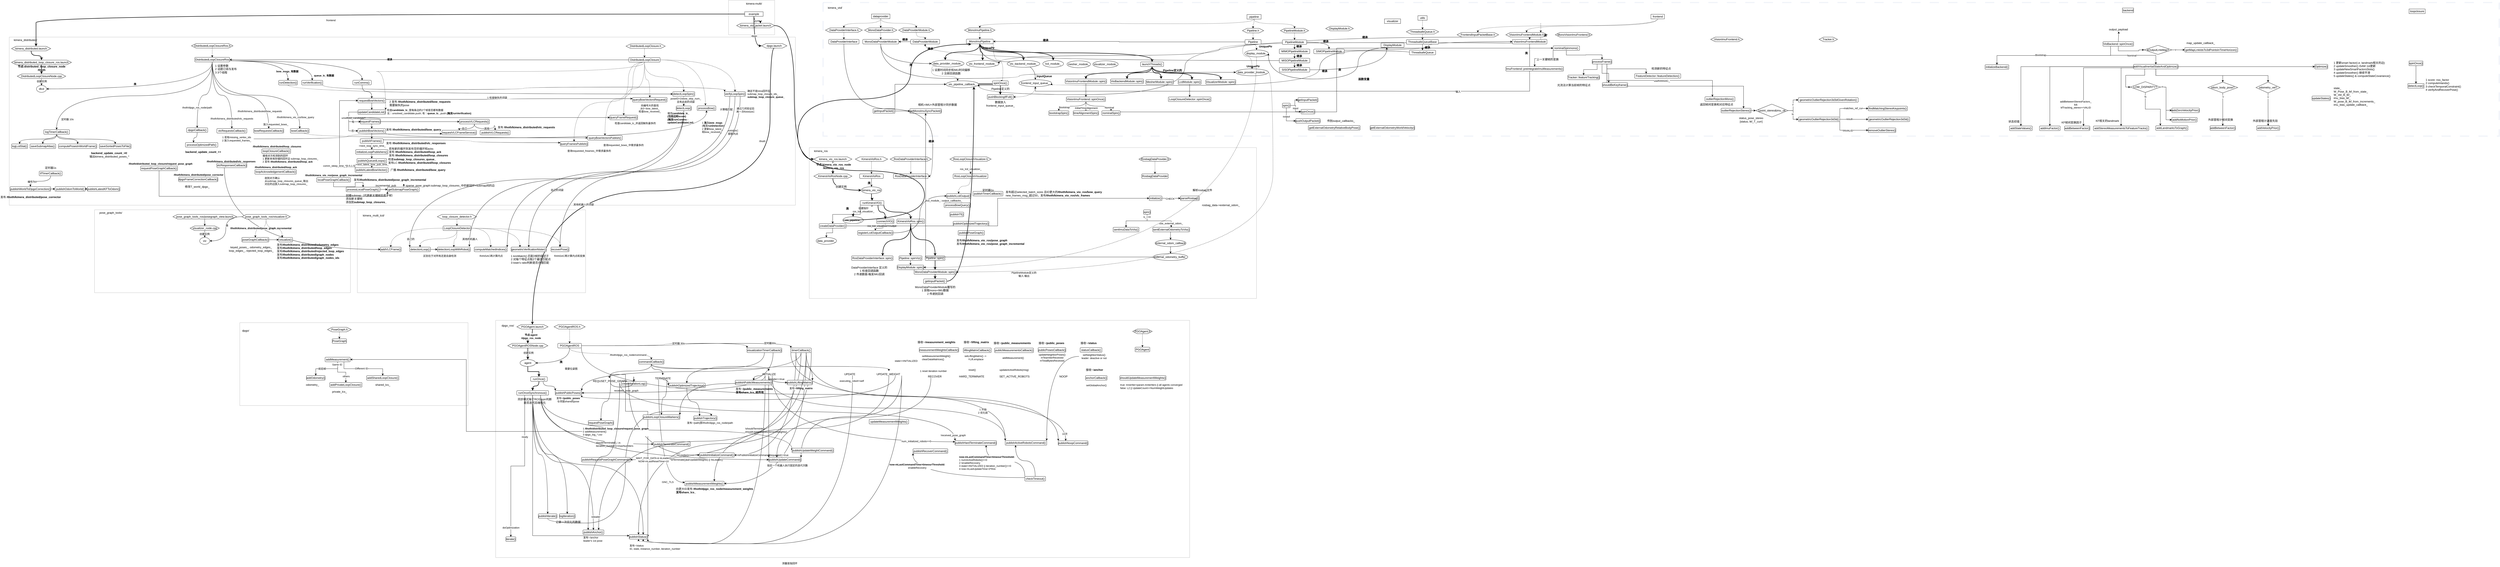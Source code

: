<mxfile version="26.0.7">
  <diagram name="第 1 页" id="871tx0CuNYozfg432vIT">
    <mxGraphModel dx="4094" dy="463" grid="1" gridSize="10" guides="1" tooltips="1" connect="1" arrows="1" fold="1" page="1" pageScale="1" pageWidth="827" pageHeight="1169" math="0" shadow="0">
      <root>
        <mxCell id="0" />
        <mxCell id="1" parent="0" />
        <mxCell id="VvkMW7oBKD9trK85sW6i-4" value="" style="swimlane;startSize=0;opacity=30;" parent="1" vertex="1">
          <mxGeometry x="660" y="10" width="200" height="150" as="geometry">
            <mxRectangle x="290" y="20" width="50" height="40" as="alternateBounds" />
          </mxGeometry>
        </mxCell>
        <mxCell id="VvkMW7oBKD9trK85sW6i-9" style="edgeStyle=orthogonalEdgeStyle;rounded=0;orthogonalLoop=1;jettySize=auto;html=1;exitX=0.5;exitY=1;exitDx=0;exitDy=0;entryX=0.625;entryY=0;entryDx=0;entryDy=0;curved=1;strokeWidth=2;" parent="VvkMW7oBKD9trK85sW6i-4" source="VvkMW7oBKD9trK85sW6i-2" target="VvkMW7oBKD9trK85sW6i-8" edge="1">
          <mxGeometry relative="1" as="geometry" />
        </mxCell>
        <mxCell id="VvkMW7oBKD9trK85sW6i-10" value="vio" style="edgeLabel;html=1;align=center;verticalAlign=middle;resizable=0;points=[];" parent="VvkMW7oBKD9trK85sW6i-9" vertex="1" connectable="0">
          <mxGeometry x="-0.114" relative="1" as="geometry">
            <mxPoint as="offset" />
          </mxGeometry>
        </mxCell>
        <mxCell id="VvkMW7oBKD9trK85sW6i-2" value="example" style="rounded=0;whiteSpace=wrap;html=1;" parent="VvkMW7oBKD9trK85sW6i-4" vertex="1">
          <mxGeometry x="70" y="50" width="80" height="20" as="geometry" />
        </mxCell>
        <mxCell id="VvkMW7oBKD9trK85sW6i-5" value="kimera-multi/" style="text;html=1;align=center;verticalAlign=middle;resizable=0;points=[];autosize=1;strokeColor=none;fillColor=none;" parent="VvkMW7oBKD9trK85sW6i-4" vertex="1">
          <mxGeometry x="65" width="90" height="30" as="geometry" />
        </mxCell>
        <mxCell id="VvkMW7oBKD9trK85sW6i-8" value="kimera_vio_jackel.launch" style="shape=hexagon;perimeter=hexagonPerimeter2;whiteSpace=wrap;html=1;fixedSize=1;" parent="VvkMW7oBKD9trK85sW6i-4" vertex="1">
          <mxGeometry x="35" y="100" width="165" height="20" as="geometry" />
        </mxCell>
        <mxCell id="VvkMW7oBKD9trK85sW6i-11" value="" style="swimlane;startSize=0;opacity=30;" parent="1" vertex="1">
          <mxGeometry x="-2460" y="170" width="3410" height="730" as="geometry" />
        </mxCell>
        <mxCell id="VvkMW7oBKD9trK85sW6i-24" style="edgeStyle=orthogonalEdgeStyle;rounded=0;orthogonalLoop=1;jettySize=auto;html=1;exitX=0.5;exitY=1;exitDx=0;exitDy=0;entryX=0.5;entryY=0;entryDx=0;entryDy=0;curved=1;strokeWidth=2;" parent="VvkMW7oBKD9trK85sW6i-11" source="VvkMW7oBKD9trK85sW6i-16" target="VvkMW7oBKD9trK85sW6i-23" edge="1">
          <mxGeometry relative="1" as="geometry" />
        </mxCell>
        <mxCell id="VvkMW7oBKD9trK85sW6i-16" value="kimera_distributed.launch" style="shape=hexagon;perimeter=hexagonPerimeter2;whiteSpace=wrap;html=1;fixedSize=1;" parent="VvkMW7oBKD9trK85sW6i-11" vertex="1">
          <mxGeometry x="10" y="40" width="170" height="20" as="geometry" />
        </mxCell>
        <mxCell id="VvkMW7oBKD9trK85sW6i-26" style="edgeStyle=orthogonalEdgeStyle;rounded=0;orthogonalLoop=1;jettySize=auto;html=1;exitX=0.5;exitY=1;exitDx=0;exitDy=0;entryX=0.5;entryY=0;entryDx=0;entryDy=0;strokeWidth=2;" parent="VvkMW7oBKD9trK85sW6i-11" source="VvkMW7oBKD9trK85sW6i-23" target="VvkMW7oBKD9trK85sW6i-25" edge="1">
          <mxGeometry relative="1" as="geometry" />
        </mxCell>
        <mxCell id="VvkMW7oBKD9trK85sW6i-23" value="kimera_distributed_loop_closure_ros&lt;span style=&quot;background-color: initial;&quot;&gt;.launch&lt;/span&gt;" style="shape=hexagon;perimeter=hexagonPerimeter2;whiteSpace=wrap;html=1;fixedSize=1;" parent="VvkMW7oBKD9trK85sW6i-11" vertex="1">
          <mxGeometry x="10" y="100" width="260" height="20" as="geometry" />
        </mxCell>
        <mxCell id="LVtS9_K522O-ZJ3R2R5M-102" style="edgeStyle=orthogonalEdgeStyle;rounded=0;orthogonalLoop=1;jettySize=auto;html=1;exitX=0.5;exitY=1;exitDx=0;exitDy=0;entryX=0.5;entryY=0;entryDx=0;entryDy=0;" parent="VvkMW7oBKD9trK85sW6i-11" source="VvkMW7oBKD9trK85sW6i-25" target="LVtS9_K522O-ZJ3R2R5M-101" edge="1">
          <mxGeometry relative="1" as="geometry" />
        </mxCell>
        <mxCell id="LVtS9_K522O-ZJ3R2R5M-103" value="创建实例" style="edgeLabel;html=1;align=center;verticalAlign=middle;resizable=0;points=[];" parent="LVtS9_K522O-ZJ3R2R5M-102" vertex="1" connectable="0">
          <mxGeometry x="-0.186" y="1" relative="1" as="geometry">
            <mxPoint as="offset" />
          </mxGeometry>
        </mxCell>
        <mxCell id="VvkMW7oBKD9trK85sW6i-25" value="DistributedLoopClosureNode.cpp" style="shape=hexagon;perimeter=hexagonPerimeter2;whiteSpace=wrap;html=1;fixedSize=1;" parent="VvkMW7oBKD9trK85sW6i-11" vertex="1">
          <mxGeometry x="35" y="160" width="210" height="20" as="geometry" />
        </mxCell>
        <mxCell id="VvkMW7oBKD9trK85sW6i-12" value="kimera_distributed/" style="text;html=1;align=center;verticalAlign=middle;resizable=0;points=[];autosize=1;strokeColor=none;fillColor=none;" parent="VvkMW7oBKD9trK85sW6i-11" vertex="1">
          <mxGeometry x="10" y="-2" width="120" height="30" as="geometry" />
        </mxCell>
        <mxCell id="LVtS9_K522O-ZJ3R2R5M-97" value="&lt;div&gt;节点:distributed_loop_closure_node&lt;/div&gt;&lt;div&gt;/thoth&lt;/div&gt;" style="text;html=1;align=center;verticalAlign=middle;resizable=0;points=[];autosize=1;strokeColor=none;fillColor=none;fontStyle=1" parent="VvkMW7oBKD9trK85sW6i-11" vertex="1">
          <mxGeometry x="35" y="115" width="210" height="40" as="geometry" />
        </mxCell>
        <mxCell id="LVtS9_K522O-ZJ3R2R5M-104" style="edgeStyle=orthogonalEdgeStyle;rounded=0;orthogonalLoop=1;jettySize=auto;html=1;exitX=0.5;exitY=1;exitDx=0;exitDy=0;entryX=1;entryY=0.5;entryDx=0;entryDy=0;curved=1;" parent="VvkMW7oBKD9trK85sW6i-11" source="LVtS9_K522O-ZJ3R2R5M-99" target="LVtS9_K522O-ZJ3R2R5M-101" edge="1">
          <mxGeometry relative="1" as="geometry" />
        </mxCell>
        <mxCell id="LVtS9_K522O-ZJ3R2R5M-105" value="类" style="edgeLabel;html=1;align=center;verticalAlign=middle;resizable=0;points=[];fontStyle=1" parent="LVtS9_K522O-ZJ3R2R5M-104" vertex="1" connectable="0">
          <mxGeometry x="0.084" y="-21" relative="1" as="geometry">
            <mxPoint as="offset" />
          </mxGeometry>
        </mxCell>
        <mxCell id="LVtS9_K522O-ZJ3R2R5M-101" value="dlcd" style="ellipse;whiteSpace=wrap;html=1;" parent="VvkMW7oBKD9trK85sW6i-11" vertex="1">
          <mxGeometry x="118.15" y="210" width="43.7" height="30" as="geometry" />
        </mxCell>
        <mxCell id="BeRfNDQtRnZPTwntqfJG-25" style="edgeStyle=orthogonalEdgeStyle;rounded=0;orthogonalLoop=1;jettySize=auto;html=1;exitX=0.5;exitY=1;exitDx=0;exitDy=0;entryX=0.5;entryY=0;entryDx=0;entryDy=0;curved=1;" parent="VvkMW7oBKD9trK85sW6i-11" source="0Aknnp46XR5USEGLTyHL-1" target="BeRfNDQtRnZPTwntqfJG-21" edge="1">
          <mxGeometry relative="1" as="geometry" />
        </mxCell>
        <mxCell id="BeRfNDQtRnZPTwntqfJG-26" style="edgeStyle=orthogonalEdgeStyle;shape=connector;curved=1;rounded=0;orthogonalLoop=1;jettySize=auto;html=1;exitX=0.5;exitY=1;exitDx=0;exitDy=0;entryX=0.5;entryY=0;entryDx=0;entryDy=0;strokeColor=default;align=center;verticalAlign=middle;fontFamily=Helvetica;fontSize=11;fontColor=default;labelBackgroundColor=default;endArrow=classic;" parent="VvkMW7oBKD9trK85sW6i-11" source="0Aknnp46XR5USEGLTyHL-1" target="BeRfNDQtRnZPTwntqfJG-22" edge="1">
          <mxGeometry relative="1" as="geometry" />
        </mxCell>
        <mxCell id="BeRfNDQtRnZPTwntqfJG-27" style="edgeStyle=orthogonalEdgeStyle;shape=connector;curved=1;rounded=0;orthogonalLoop=1;jettySize=auto;html=1;exitX=0.5;exitY=1;exitDx=0;exitDy=0;entryX=0.5;entryY=0;entryDx=0;entryDy=0;strokeColor=default;align=center;verticalAlign=middle;fontFamily=Helvetica;fontSize=11;fontColor=default;labelBackgroundColor=default;endArrow=classic;" parent="VvkMW7oBKD9trK85sW6i-11" source="0Aknnp46XR5USEGLTyHL-1" target="BeRfNDQtRnZPTwntqfJG-23" edge="1">
          <mxGeometry relative="1" as="geometry" />
        </mxCell>
        <mxCell id="BeRfNDQtRnZPTwntqfJG-28" style="edgeStyle=orthogonalEdgeStyle;shape=connector;curved=1;rounded=0;orthogonalLoop=1;jettySize=auto;html=1;exitX=0.5;exitY=1;exitDx=0;exitDy=0;strokeColor=default;align=center;verticalAlign=middle;fontFamily=Helvetica;fontSize=11;fontColor=default;labelBackgroundColor=default;endArrow=classic;entryX=0.5;entryY=0;entryDx=0;entryDy=0;" parent="VvkMW7oBKD9trK85sW6i-11" source="0Aknnp46XR5USEGLTyHL-1" target="BeRfNDQtRnZPTwntqfJG-24" edge="1">
          <mxGeometry relative="1" as="geometry">
            <mxPoint x="450" y="440" as="targetPoint" />
          </mxGeometry>
        </mxCell>
        <mxCell id="0Aknnp46XR5USEGLTyHL-1" value="logTimerCallback()" style="rounded=1;whiteSpace=wrap;html=1;" parent="VvkMW7oBKD9trK85sW6i-11" vertex="1">
          <mxGeometry x="150.0" y="402" width="111.33" height="20" as="geometry" />
        </mxCell>
        <mxCell id="0Aknnp46XR5USEGLTyHL-2" style="edgeStyle=orthogonalEdgeStyle;rounded=0;orthogonalLoop=1;jettySize=auto;html=1;exitX=0.5;exitY=1;exitDx=0;exitDy=0;entryX=0.5;entryY=0;entryDx=0;entryDy=0;curved=1;" parent="VvkMW7oBKD9trK85sW6i-11" source="LVtS9_K522O-ZJ3R2R5M-99" target="0Aknnp46XR5USEGLTyHL-1" edge="1">
          <mxGeometry relative="1" as="geometry" />
        </mxCell>
        <mxCell id="0Aknnp46XR5USEGLTyHL-4" value="定时器 10s" style="edgeLabel;html=1;align=center;verticalAlign=middle;resizable=0;points=[];" parent="0Aknnp46XR5USEGLTyHL-2" vertex="1" connectable="0">
          <mxGeometry x="0.6" y="-1" relative="1" as="geometry">
            <mxPoint x="-1" y="103" as="offset" />
          </mxGeometry>
        </mxCell>
        <mxCell id="0Aknnp46XR5USEGLTyHL-3" value="&lt;div&gt;&lt;b&gt;backend_update_count_&amp;gt;0&lt;/b&gt;:&lt;/div&gt;&lt;div&gt;输出kimera_distributed_poses_*&lt;br&gt;&lt;/div&gt;" style="text;html=1;align=center;verticalAlign=middle;resizable=0;points=[];autosize=1;strokeColor=none;fillColor=none;" parent="VvkMW7oBKD9trK85sW6i-11" vertex="1">
          <mxGeometry x="333.67" y="490.98" width="200" height="40" as="geometry" />
        </mxCell>
        <mxCell id="BeRfNDQtRnZPTwntqfJG-21" value="logLcdStat()" style="rounded=1;whiteSpace=wrap;html=1;" parent="VvkMW7oBKD9trK85sW6i-11" vertex="1">
          <mxGeometry x="10" y="464" width="70" height="20" as="geometry" />
        </mxCell>
        <mxCell id="BeRfNDQtRnZPTwntqfJG-22" value="saveSubmapAtlas()" style="rounded=1;whiteSpace=wrap;html=1;" parent="VvkMW7oBKD9trK85sW6i-11" vertex="1">
          <mxGeometry x="90.0" y="464" width="111.33" height="20" as="geometry" />
        </mxCell>
        <mxCell id="BeRfNDQtRnZPTwntqfJG-23" value="computePosesInWorldFrame()" style="rounded=1;whiteSpace=wrap;html=1;" parent="VvkMW7oBKD9trK85sW6i-11" vertex="1">
          <mxGeometry x="213.67" y="464" width="166.33" height="20" as="geometry" />
        </mxCell>
        <mxCell id="BeRfNDQtRnZPTwntqfJG-24" value="saveSortedPosesToFile()" style="rounded=1;whiteSpace=wrap;html=1;" parent="VvkMW7oBKD9trK85sW6i-11" vertex="1">
          <mxGeometry x="390.71" y="464.24" width="137.81" height="20" as="geometry" />
        </mxCell>
        <mxCell id="VvkMW7oBKD9trK85sW6i-17" value="dpgo.launch" style="shape=hexagon;perimeter=hexagonPerimeter2;whiteSpace=wrap;html=1;fixedSize=1;" parent="VvkMW7oBKD9trK85sW6i-11" vertex="1">
          <mxGeometry x="3263.03" y="28" width="110" height="20" as="geometry" />
        </mxCell>
        <mxCell id="LVtS9_K522O-ZJ3R2R5M-100" style="edgeStyle=orthogonalEdgeStyle;rounded=0;orthogonalLoop=1;jettySize=auto;html=1;exitX=0.5;exitY=1;exitDx=0;exitDy=0;entryX=0.5;entryY=0;entryDx=0;entryDy=0;dashed=1;" parent="VvkMW7oBKD9trK85sW6i-11" source="LVtS9_K522O-ZJ3R2R5M-98" target="LVtS9_K522O-ZJ3R2R5M-99" edge="1">
          <mxGeometry relative="1" as="geometry" />
        </mxCell>
        <mxCell id="LVtS9_K522O-ZJ3R2R5M-98" value="DistributedLoopClosureRos.h" style="shape=hexagon;perimeter=hexagonPerimeter2;whiteSpace=wrap;html=1;fixedSize=1;" parent="VvkMW7oBKD9trK85sW6i-11" vertex="1">
          <mxGeometry x="790.52" y="28" width="180" height="20" as="geometry" />
        </mxCell>
        <mxCell id="iC-QYg-gDKWotAnspQyN-7" style="edgeStyle=orthogonalEdgeStyle;rounded=0;orthogonalLoop=1;jettySize=auto;html=1;exitX=0.5;exitY=1;exitDx=0;exitDy=0;entryX=0.5;entryY=0;entryDx=0;entryDy=0;curved=1;" parent="VvkMW7oBKD9trK85sW6i-11" source="LVtS9_K522O-ZJ3R2R5M-99" target="iC-QYg-gDKWotAnspQyN-6" edge="1">
          <mxGeometry relative="1" as="geometry" />
        </mxCell>
        <mxCell id="fet_FsJ9__Uc1vNtu3ny-3" value="thoth/dpgo_ros_node/path" style="edgeLabel;html=1;align=center;verticalAlign=middle;resizable=0;points=[];" parent="iC-QYg-gDKWotAnspQyN-7" vertex="1" connectable="0">
          <mxGeometry x="0.496" relative="1" as="geometry">
            <mxPoint as="offset" />
          </mxGeometry>
        </mxCell>
        <mxCell id="fet_FsJ9__Uc1vNtu3ny-10" style="edgeStyle=orthogonalEdgeStyle;rounded=0;orthogonalLoop=1;jettySize=auto;html=1;exitX=1;exitY=0.75;exitDx=0;exitDy=0;entryX=0.5;entryY=0;entryDx=0;entryDy=0;curved=1;" parent="VvkMW7oBKD9trK85sW6i-11" source="LVtS9_K522O-ZJ3R2R5M-99" target="fet_FsJ9__Uc1vNtu3ny-6" edge="1">
          <mxGeometry relative="1" as="geometry" />
        </mxCell>
        <mxCell id="1-i565KOY_GxOukXeuxw-3" value="&lt;b&gt;queue_lc_有数据&lt;/b&gt;" style="edgeLabel;html=1;align=center;verticalAlign=middle;resizable=0;points=[];container=0;" parent="fet_FsJ9__Uc1vNtu3ny-10" vertex="1" connectable="0">
          <mxGeometry x="0.673" y="-16" relative="1" as="geometry">
            <mxPoint x="67" y="51" as="offset" />
          </mxGeometry>
        </mxCell>
        <mxCell id="fet_FsJ9__Uc1vNtu3ny-11" style="edgeStyle=orthogonalEdgeStyle;rounded=0;orthogonalLoop=1;jettySize=auto;html=1;exitX=1;exitY=0.75;exitDx=0;exitDy=0;entryX=0.5;entryY=0;entryDx=0;entryDy=0;curved=1;" parent="VvkMW7oBKD9trK85sW6i-11" source="LVtS9_K522O-ZJ3R2R5M-99" target="fet_FsJ9__Uc1vNtu3ny-7" edge="1">
          <mxGeometry relative="1" as="geometry" />
        </mxCell>
        <mxCell id="fet_FsJ9__Uc1vNtu3ny-12" style="edgeStyle=orthogonalEdgeStyle;rounded=0;orthogonalLoop=1;jettySize=auto;html=1;exitX=1;exitY=0.75;exitDx=0;exitDy=0;entryX=0.5;entryY=0;entryDx=0;entryDy=0;curved=1;" parent="VvkMW7oBKD9trK85sW6i-11" source="LVtS9_K522O-ZJ3R2R5M-99" target="fet_FsJ9__Uc1vNtu3ny-5" edge="1">
          <mxGeometry relative="1" as="geometry" />
        </mxCell>
        <mxCell id="1-i565KOY_GxOukXeuxw-4" value="&lt;b&gt;bow_msgs_有数据&lt;/b&gt;" style="edgeLabel;html=1;align=center;verticalAlign=middle;resizable=0;points=[];" parent="fet_FsJ9__Uc1vNtu3ny-12" vertex="1" connectable="0">
          <mxGeometry x="0.768" y="-3" relative="1" as="geometry">
            <mxPoint as="offset" />
          </mxGeometry>
        </mxCell>
        <mxCell id="1-i565KOY_GxOukXeuxw-6" style="edgeStyle=orthogonalEdgeStyle;rounded=0;orthogonalLoop=1;jettySize=auto;html=1;exitX=0.5;exitY=1;exitDx=0;exitDy=0;entryX=0.5;entryY=0;entryDx=0;entryDy=0;curved=1;" parent="VvkMW7oBKD9trK85sW6i-11" source="LVtS9_K522O-ZJ3R2R5M-99" target="1-i565KOY_GxOukXeuxw-5" edge="1">
          <mxGeometry relative="1" as="geometry" />
        </mxCell>
        <mxCell id="1-i565KOY_GxOukXeuxw-7" value="/thoth/kimera_vio_ros/bow_query" style="edgeLabel;html=1;align=center;verticalAlign=middle;resizable=0;points=[];fontFamily=Helvetica;fontSize=11;fontColor=default;labelBackgroundColor=default;" parent="1-i565KOY_GxOukXeuxw-6" vertex="1" connectable="0">
          <mxGeometry x="0.838" relative="1" as="geometry">
            <mxPoint x="-19" y="5" as="offset" />
          </mxGeometry>
        </mxCell>
        <mxCell id="1-i565KOY_GxOukXeuxw-243" style="edgeStyle=orthogonalEdgeStyle;shape=connector;curved=1;rounded=0;orthogonalLoop=1;jettySize=auto;html=1;exitX=0.5;exitY=1;exitDx=0;exitDy=0;entryX=0.5;entryY=0;entryDx=0;entryDy=0;strokeColor=default;align=center;verticalAlign=middle;fontFamily=Helvetica;fontSize=11;fontColor=default;labelBackgroundColor=default;endArrow=classic;" parent="VvkMW7oBKD9trK85sW6i-11" source="LVtS9_K522O-ZJ3R2R5M-99" target="1-i565KOY_GxOukXeuxw-242" edge="1">
          <mxGeometry relative="1" as="geometry" />
        </mxCell>
        <mxCell id="1-i565KOY_GxOukXeuxw-256" style="edgeStyle=orthogonalEdgeStyle;shape=connector;curved=1;rounded=0;orthogonalLoop=1;jettySize=auto;html=1;exitX=0.5;exitY=1;exitDx=0;exitDy=0;entryX=0.5;entryY=0;entryDx=0;entryDy=0;strokeColor=default;align=center;verticalAlign=middle;fontFamily=Helvetica;fontSize=11;fontColor=default;labelBackgroundColor=default;endArrow=classic;" parent="VvkMW7oBKD9trK85sW6i-11" source="LVtS9_K522O-ZJ3R2R5M-99" target="1-i565KOY_GxOukXeuxw-255" edge="1">
          <mxGeometry relative="1" as="geometry" />
        </mxCell>
        <mxCell id="1-i565KOY_GxOukXeuxw-257" value="/thoth/kimera_distributed/vlc_requests" style="edgeLabel;html=1;align=center;verticalAlign=middle;resizable=0;points=[];fontFamily=Helvetica;fontSize=11;fontColor=default;labelBackgroundColor=default;" parent="1-i565KOY_GxOukXeuxw-256" vertex="1" connectable="0">
          <mxGeometry x="0.771" y="-1" relative="1" as="geometry">
            <mxPoint as="offset" />
          </mxGeometry>
        </mxCell>
        <mxCell id="LVtS9_K522O-ZJ3R2R5M-99" value="DistributedLoopClosureRos" style="rounded=1;whiteSpace=wrap;html=1;" parent="VvkMW7oBKD9trK85sW6i-11" vertex="1">
          <mxGeometry x="804.85" y="88" width="151.33" height="20" as="geometry" />
        </mxCell>
        <mxCell id="LVtS9_K522O-ZJ3R2R5M-106" value="&lt;div align=&quot;left&quot;&gt;1 设置参数&lt;/div&gt;&lt;div align=&quot;left&quot;&gt;2 话题订阅与发布&lt;/div&gt;&lt;div align=&quot;left&quot;&gt;3 3个线程&lt;br&gt;&lt;/div&gt;" style="text;html=1;align=left;verticalAlign=middle;resizable=0;points=[];autosize=1;strokeColor=none;fillColor=none;" parent="VvkMW7oBKD9trK85sW6i-11" vertex="1">
          <mxGeometry x="890.52" y="109.45" width="120" height="60" as="geometry" />
        </mxCell>
        <mxCell id="iC-QYg-gDKWotAnspQyN-1" style="edgeStyle=orthogonalEdgeStyle;rounded=0;orthogonalLoop=1;jettySize=auto;html=1;exitX=0.5;exitY=1;exitDx=0;exitDy=0;entryX=0.5;entryY=0;entryDx=0;entryDy=0;dashed=1;" parent="VvkMW7oBKD9trK85sW6i-11" source="iC-QYg-gDKWotAnspQyN-2" target="iC-QYg-gDKWotAnspQyN-3" edge="1">
          <mxGeometry relative="1" as="geometry" />
        </mxCell>
        <mxCell id="iC-QYg-gDKWotAnspQyN-2" value="DistributedLoopClosure.h" style="shape=hexagon;perimeter=hexagonPerimeter2;whiteSpace=wrap;html=1;fixedSize=1;" parent="VvkMW7oBKD9trK85sW6i-11" vertex="1">
          <mxGeometry x="2675.38" y="29.45" width="170" height="20" as="geometry" />
        </mxCell>
        <mxCell id="iC-QYg-gDKWotAnspQyN-4" style="edgeStyle=orthogonalEdgeStyle;rounded=0;orthogonalLoop=1;jettySize=auto;html=1;exitX=0;exitY=0.5;exitDx=0;exitDy=0;entryX=1;entryY=0.5;entryDx=0;entryDy=0;" parent="VvkMW7oBKD9trK85sW6i-11" source="iC-QYg-gDKWotAnspQyN-3" target="LVtS9_K522O-ZJ3R2R5M-99" edge="1">
          <mxGeometry relative="1" as="geometry" />
        </mxCell>
        <mxCell id="iC-QYg-gDKWotAnspQyN-5" value="&lt;b&gt;继承&lt;/b&gt;" style="edgeLabel;html=1;align=center;verticalAlign=middle;resizable=0;points=[];" parent="iC-QYg-gDKWotAnspQyN-4" vertex="1" connectable="0">
          <mxGeometry x="0.199" y="-1" relative="1" as="geometry">
            <mxPoint as="offset" />
          </mxGeometry>
        </mxCell>
        <mxCell id="1-i565KOY_GxOukXeuxw-10" style="edgeStyle=orthogonalEdgeStyle;shape=connector;curved=1;rounded=0;orthogonalLoop=1;jettySize=auto;html=1;exitX=1;exitY=0.5;exitDx=0;exitDy=0;strokeColor=default;align=center;verticalAlign=middle;fontFamily=Helvetica;fontSize=11;fontColor=default;labelBackgroundColor=default;endArrow=classic;entryX=0.443;entryY=-0.093;entryDx=0;entryDy=0;entryPerimeter=0;dashed=1;" parent="VvkMW7oBKD9trK85sW6i-11" source="iC-QYg-gDKWotAnspQyN-3" target="1-i565KOY_GxOukXeuxw-8" edge="1">
          <mxGeometry relative="1" as="geometry" />
        </mxCell>
        <mxCell id="1-i565KOY_GxOukXeuxw-16" style="edgeStyle=orthogonalEdgeStyle;shape=connector;curved=1;rounded=0;orthogonalLoop=1;jettySize=auto;html=1;exitX=0.5;exitY=1;exitDx=0;exitDy=0;entryX=0.5;entryY=0;entryDx=0;entryDy=0;strokeColor=default;align=center;verticalAlign=middle;fontFamily=Helvetica;fontSize=11;fontColor=default;labelBackgroundColor=default;endArrow=classic;dashed=1;" parent="VvkMW7oBKD9trK85sW6i-11" source="iC-QYg-gDKWotAnspQyN-3" target="fet_FsJ9__Uc1vNtu3ny-36" edge="1">
          <mxGeometry relative="1" as="geometry" />
        </mxCell>
        <mxCell id="1-i565KOY_GxOukXeuxw-220" style="edgeStyle=orthogonalEdgeStyle;shape=connector;curved=1;rounded=0;orthogonalLoop=1;jettySize=auto;html=1;exitX=0.5;exitY=1;exitDx=0;exitDy=0;entryX=1;entryY=0;entryDx=0;entryDy=0;strokeColor=default;align=center;verticalAlign=middle;fontFamily=Helvetica;fontSize=11;fontColor=default;labelBackgroundColor=default;endArrow=classic;dashed=1;" parent="VvkMW7oBKD9trK85sW6i-11" source="iC-QYg-gDKWotAnspQyN-3" target="fet_FsJ9__Uc1vNtu3ny-16" edge="1">
          <mxGeometry relative="1" as="geometry">
            <Array as="points">
              <mxPoint x="1557.97" y="149.55" />
              <mxPoint x="1132.97" y="149.55" />
            </Array>
          </mxGeometry>
        </mxCell>
        <mxCell id="1-i565KOY_GxOukXeuxw-225" style="edgeStyle=orthogonalEdgeStyle;shape=connector;curved=1;rounded=0;orthogonalLoop=1;jettySize=auto;html=1;exitX=0.5;exitY=1;exitDx=0;exitDy=0;entryX=0.5;entryY=0;entryDx=0;entryDy=0;strokeColor=default;align=center;verticalAlign=middle;fontFamily=Helvetica;fontSize=11;fontColor=default;labelBackgroundColor=default;endArrow=classic;dashed=1;" parent="VvkMW7oBKD9trK85sW6i-11" source="iC-QYg-gDKWotAnspQyN-3" target="1-i565KOY_GxOukXeuxw-222" edge="1">
          <mxGeometry relative="1" as="geometry" />
        </mxCell>
        <mxCell id="1-i565KOY_GxOukXeuxw-228" style="edgeStyle=orthogonalEdgeStyle;shape=connector;curved=1;rounded=0;orthogonalLoop=1;jettySize=auto;html=1;exitX=0.5;exitY=1;exitDx=0;exitDy=0;entryX=0.5;entryY=0;entryDx=0;entryDy=0;strokeColor=default;align=center;verticalAlign=middle;fontFamily=Helvetica;fontSize=11;fontColor=default;labelBackgroundColor=default;endArrow=classic;dashed=1;" parent="VvkMW7oBKD9trK85sW6i-11" source="iC-QYg-gDKWotAnspQyN-3" target="1-i565KOY_GxOukXeuxw-227" edge="1">
          <mxGeometry relative="1" as="geometry" />
        </mxCell>
        <mxCell id="1-i565KOY_GxOukXeuxw-251" style="edgeStyle=orthogonalEdgeStyle;shape=connector;curved=1;rounded=0;orthogonalLoop=1;jettySize=auto;html=1;exitX=0.5;exitY=1;exitDx=0;exitDy=0;entryX=0.5;entryY=0;entryDx=0;entryDy=0;strokeColor=default;align=center;verticalAlign=middle;fontFamily=Helvetica;fontSize=11;fontColor=default;labelBackgroundColor=default;endArrow=classic;dashed=1;" parent="VvkMW7oBKD9trK85sW6i-11" source="iC-QYg-gDKWotAnspQyN-3" target="1-i565KOY_GxOukXeuxw-239" edge="1">
          <mxGeometry relative="1" as="geometry">
            <Array as="points">
              <mxPoint x="2685" y="108.55" />
              <mxPoint x="2685" y="269.55" />
              <mxPoint x="2584" y="269.55" />
            </Array>
          </mxGeometry>
        </mxCell>
        <mxCell id="1-i565KOY_GxOukXeuxw-252" style="edgeStyle=orthogonalEdgeStyle;shape=connector;curved=1;rounded=0;orthogonalLoop=1;jettySize=auto;html=1;exitX=0.5;exitY=1;exitDx=0;exitDy=0;entryX=0.5;entryY=0;entryDx=0;entryDy=0;strokeColor=default;align=center;verticalAlign=middle;fontFamily=Helvetica;fontSize=11;fontColor=default;labelBackgroundColor=default;endArrow=classic;dashed=1;" parent="VvkMW7oBKD9trK85sW6i-11" source="iC-QYg-gDKWotAnspQyN-3" target="1-i565KOY_GxOukXeuxw-248" edge="1">
          <mxGeometry relative="1" as="geometry">
            <Array as="points">
              <mxPoint x="2705" y="109.55" />
              <mxPoint x="2705" y="282.55" />
              <mxPoint x="2450" y="282.55" />
            </Array>
          </mxGeometry>
        </mxCell>
        <mxCell id="51QG4nPNrwuvi0E965fS-2" style="edgeStyle=orthogonalEdgeStyle;rounded=0;orthogonalLoop=1;jettySize=auto;html=1;exitX=1;exitY=0.5;exitDx=0;exitDy=0;entryX=0.5;entryY=0;entryDx=0;entryDy=0;curved=1;dashed=1;" parent="VvkMW7oBKD9trK85sW6i-11" source="iC-QYg-gDKWotAnspQyN-3" target="fet_FsJ9__Uc1vNtu3ny-48" edge="1">
          <mxGeometry relative="1" as="geometry" />
        </mxCell>
        <mxCell id="iC-QYg-gDKWotAnspQyN-3" value="DistributedLoopClosure" style="rounded=1;whiteSpace=wrap;html=1;" parent="VvkMW7oBKD9trK85sW6i-11" vertex="1">
          <mxGeometry x="2687.52" y="89" width="135.66" height="20" as="geometry" />
        </mxCell>
        <mxCell id="iC-QYg-gDKWotAnspQyN-13" style="edgeStyle=orthogonalEdgeStyle;rounded=0;orthogonalLoop=1;jettySize=auto;html=1;exitX=0.5;exitY=1;exitDx=0;exitDy=0;entryX=0.25;entryY=0;entryDx=0;entryDy=0;curved=1;" parent="VvkMW7oBKD9trK85sW6i-11" source="iC-QYg-gDKWotAnspQyN-6" target="iC-QYg-gDKWotAnspQyN-12" edge="1">
          <mxGeometry relative="1" as="geometry" />
        </mxCell>
        <mxCell id="iC-QYg-gDKWotAnspQyN-6" value="dpgoCallback()" style="rounded=1;whiteSpace=wrap;html=1;" parent="VvkMW7oBKD9trK85sW6i-11" vertex="1">
          <mxGeometry x="769.52" y="393.99" width="91.33" height="20" as="geometry" />
        </mxCell>
        <mxCell id="iC-QYg-gDKWotAnspQyN-12" value="processOptimizedPath()" style="rounded=1;whiteSpace=wrap;html=1;" parent="VvkMW7oBKD9trK85sW6i-11" vertex="1">
          <mxGeometry x="764.19" y="457.99" width="140.66" height="20" as="geometry" />
        </mxCell>
        <mxCell id="iC-QYg-gDKWotAnspQyN-14" value="&lt;div&gt;&lt;b&gt;backend_update_count_++&lt;/b&gt;&lt;/div&gt;" style="text;html=1;align=center;verticalAlign=middle;resizable=0;points=[];autosize=1;strokeColor=none;fillColor=none;" parent="VvkMW7oBKD9trK85sW6i-11" vertex="1">
          <mxGeometry x="750.52" y="484.23" width="180" height="30" as="geometry" />
        </mxCell>
        <mxCell id="fet_FsJ9__Uc1vNtu3ny-5" value="runDetection()" style="rounded=1;whiteSpace=wrap;html=1;" parent="VvkMW7oBKD9trK85sW6i-11" vertex="1">
          <mxGeometry x="1168.52" y="188" width="81.33" height="20" as="geometry" />
        </mxCell>
        <mxCell id="fet_FsJ9__Uc1vNtu3ny-50" style="edgeStyle=orthogonalEdgeStyle;rounded=0;orthogonalLoop=1;jettySize=auto;html=1;exitX=1;exitY=1;exitDx=0;exitDy=0;entryX=0;entryY=0;entryDx=0;entryDy=0;curved=1;" parent="VvkMW7oBKD9trK85sW6i-11" source="fet_FsJ9__Uc1vNtu3ny-6" target="fet_FsJ9__Uc1vNtu3ny-48" edge="1">
          <mxGeometry relative="1" as="geometry">
            <mxPoint x="1138.665" y="208" as="sourcePoint" />
          </mxGeometry>
        </mxCell>
        <mxCell id="fet_FsJ9__Uc1vNtu3ny-6" value="runVerification()" style="rounded=1;whiteSpace=wrap;html=1;" parent="VvkMW7oBKD9trK85sW6i-11" vertex="1">
          <mxGeometry x="1268.52" y="188" width="91.33" height="20" as="geometry" />
        </mxCell>
        <mxCell id="fet_FsJ9__Uc1vNtu3ny-23" style="edgeStyle=orthogonalEdgeStyle;rounded=0;orthogonalLoop=1;jettySize=auto;html=1;exitX=0.5;exitY=1;exitDx=0;exitDy=0;entryX=0.5;entryY=0;entryDx=0;entryDy=0;curved=1;" parent="VvkMW7oBKD9trK85sW6i-11" source="fet_FsJ9__Uc1vNtu3ny-7" target="fet_FsJ9__Uc1vNtu3ny-15" edge="1">
          <mxGeometry relative="1" as="geometry" />
        </mxCell>
        <mxCell id="fet_FsJ9__Uc1vNtu3ny-7" value="runComms()" style="rounded=1;whiteSpace=wrap;html=1;" parent="VvkMW7oBKD9trK85sW6i-11" vertex="1">
          <mxGeometry x="1490.49" y="187.55" width="80" height="20" as="geometry" />
        </mxCell>
        <mxCell id="fet_FsJ9__Uc1vNtu3ny-24" style="edgeStyle=orthogonalEdgeStyle;rounded=0;orthogonalLoop=1;jettySize=auto;html=1;exitX=0.5;exitY=1;exitDx=0;exitDy=0;entryX=0.5;entryY=0;entryDx=0;entryDy=0;" parent="VvkMW7oBKD9trK85sW6i-11" source="fet_FsJ9__Uc1vNtu3ny-15" target="fet_FsJ9__Uc1vNtu3ny-16" edge="1">
          <mxGeometry relative="1" as="geometry" />
        </mxCell>
        <mxCell id="1-i565KOY_GxOukXeuxw-253" style="edgeStyle=orthogonalEdgeStyle;shape=connector;curved=1;rounded=0;orthogonalLoop=1;jettySize=auto;html=1;exitX=1;exitY=0.25;exitDx=0;exitDy=0;entryX=0;entryY=0.25;entryDx=0;entryDy=0;strokeColor=default;align=center;verticalAlign=middle;fontFamily=Helvetica;fontSize=11;fontColor=default;labelBackgroundColor=default;endArrow=classic;" parent="VvkMW7oBKD9trK85sW6i-11" source="fet_FsJ9__Uc1vNtu3ny-15" target="1-i565KOY_GxOukXeuxw-222" edge="1">
          <mxGeometry relative="1" as="geometry" />
        </mxCell>
        <mxCell id="1-i565KOY_GxOukXeuxw-254" value="1 检查缺失的词袋" style="edgeLabel;html=1;align=center;verticalAlign=middle;resizable=0;points=[];fontFamily=Helvetica;fontSize=11;fontColor=default;labelBackgroundColor=default;" parent="1-i565KOY_GxOukXeuxw-253" vertex="1" connectable="0">
          <mxGeometry x="-0.1" y="8" relative="1" as="geometry">
            <mxPoint as="offset" />
          </mxGeometry>
        </mxCell>
        <mxCell id="fet_FsJ9__Uc1vNtu3ny-15" value="requestBowVectors()" style="rounded=1;whiteSpace=wrap;html=1;" parent="VvkMW7oBKD9trK85sW6i-11" vertex="1">
          <mxGeometry x="1512.52" y="265.79" width="120" height="20" as="geometry" />
        </mxCell>
        <mxCell id="fet_FsJ9__Uc1vNtu3ny-32" style="edgeStyle=orthogonalEdgeStyle;rounded=0;orthogonalLoop=1;jettySize=auto;html=1;exitX=0;exitY=0.5;exitDx=0;exitDy=0;entryX=0;entryY=0.5;entryDx=0;entryDy=0;" parent="VvkMW7oBKD9trK85sW6i-11" source="fet_FsJ9__Uc1vNtu3ny-16" target="fet_FsJ9__Uc1vNtu3ny-18" edge="1">
          <mxGeometry relative="1" as="geometry">
            <Array as="points">
              <mxPoint x="1472.51" y="325.79" />
              <mxPoint x="1472.51" y="406.79" />
            </Array>
          </mxGeometry>
        </mxCell>
        <mxCell id="fet_FsJ9__Uc1vNtu3ny-38" value="否" style="edgeLabel;html=1;align=center;verticalAlign=middle;resizable=0;points=[];" parent="fet_FsJ9__Uc1vNtu3ny-32" vertex="1" connectable="0">
          <mxGeometry x="0.709" y="1" relative="1" as="geometry">
            <mxPoint as="offset" />
          </mxGeometry>
        </mxCell>
        <mxCell id="fet_FsJ9__Uc1vNtu3ny-41" value="unsolved_candidate?" style="edgeLabel;html=1;align=center;verticalAlign=middle;resizable=0;points=[];" parent="fet_FsJ9__Uc1vNtu3ny-32" vertex="1" connectable="0">
          <mxGeometry x="-0.259" relative="1" as="geometry">
            <mxPoint x="20" y="5" as="offset" />
          </mxGeometry>
        </mxCell>
        <mxCell id="fet_FsJ9__Uc1vNtu3ny-16" value="updateCandidateList()" style="rounded=1;whiteSpace=wrap;html=1;" parent="VvkMW7oBKD9trK85sW6i-11" vertex="1">
          <mxGeometry x="1512.51" y="315.79" width="120" height="20" as="geometry" />
        </mxCell>
        <mxCell id="fet_FsJ9__Uc1vNtu3ny-26" style="edgeStyle=orthogonalEdgeStyle;rounded=0;orthogonalLoop=1;jettySize=auto;html=1;exitX=0.5;exitY=1;exitDx=0;exitDy=0;entryX=0.5;entryY=0;entryDx=0;entryDy=0;" parent="VvkMW7oBKD9trK85sW6i-11" source="fet_FsJ9__Uc1vNtu3ny-17" target="fet_FsJ9__Uc1vNtu3ny-18" edge="1">
          <mxGeometry relative="1" as="geometry" />
        </mxCell>
        <mxCell id="fet_FsJ9__Uc1vNtu3ny-33" style="edgeStyle=orthogonalEdgeStyle;rounded=0;orthogonalLoop=1;jettySize=auto;html=1;exitX=0;exitY=0.5;exitDx=0;exitDy=0;entryX=0.02;entryY=0.5;entryDx=0;entryDy=0;entryPerimeter=0;" parent="VvkMW7oBKD9trK85sW6i-11" target="fet_FsJ9__Uc1vNtu3ny-17" edge="1">
          <mxGeometry relative="1" as="geometry">
            <mxPoint x="1502.52" y="367.29" as="targetPoint" />
            <mxPoint x="1472.51" y="367.187" as="sourcePoint" />
          </mxGeometry>
        </mxCell>
        <mxCell id="fet_FsJ9__Uc1vNtu3ny-34" value="有" style="edgeLabel;html=1;align=center;verticalAlign=middle;resizable=0;points=[];" parent="fet_FsJ9__Uc1vNtu3ny-33" vertex="1" connectable="0">
          <mxGeometry x="-0.309" relative="1" as="geometry">
            <mxPoint as="offset" />
          </mxGeometry>
        </mxCell>
        <mxCell id="1-i565KOY_GxOukXeuxw-230" style="edgeStyle=orthogonalEdgeStyle;shape=connector;curved=1;rounded=0;orthogonalLoop=1;jettySize=auto;html=1;exitX=1;exitY=0;exitDx=0;exitDy=0;entryX=0;entryY=0.5;entryDx=0;entryDy=0;strokeColor=default;align=center;verticalAlign=middle;fontFamily=Helvetica;fontSize=11;fontColor=default;labelBackgroundColor=default;endArrow=classic;" parent="VvkMW7oBKD9trK85sW6i-11" source="fet_FsJ9__Uc1vNtu3ny-17" target="1-i565KOY_GxOukXeuxw-227" edge="1">
          <mxGeometry relative="1" as="geometry">
            <mxPoint x="1336.34" y="354.29" as="targetPoint" />
            <Array as="points">
              <mxPoint x="1392" y="350" />
              <mxPoint x="1775" y="350" />
              <mxPoint x="1775" y="351" />
            </Array>
          </mxGeometry>
        </mxCell>
        <mxCell id="1-i565KOY_GxOukXeuxw-238" style="edgeStyle=orthogonalEdgeStyle;shape=connector;curved=1;rounded=0;orthogonalLoop=1;jettySize=auto;html=1;exitX=1;exitY=0.5;exitDx=0;exitDy=0;strokeColor=default;align=center;verticalAlign=middle;fontFamily=Helvetica;fontSize=11;fontColor=default;labelBackgroundColor=default;endArrow=classic;" parent="VvkMW7oBKD9trK85sW6i-11" source="fet_FsJ9__Uc1vNtu3ny-17" target="1-i565KOY_GxOukXeuxw-231" edge="1">
          <mxGeometry relative="1" as="geometry" />
        </mxCell>
        <mxCell id="fet_FsJ9__Uc1vNtu3ny-17" value="requestFrames()" style="rounded=1;whiteSpace=wrap;html=1;" parent="VvkMW7oBKD9trK85sW6i-11" vertex="1">
          <mxGeometry x="1522.52" y="357.29" width="88" height="20" as="geometry" />
        </mxCell>
        <mxCell id="fet_FsJ9__Uc1vNtu3ny-27" style="edgeStyle=orthogonalEdgeStyle;rounded=0;orthogonalLoop=1;jettySize=auto;html=1;exitX=0.5;exitY=1;exitDx=0;exitDy=0;entryX=0.5;entryY=0;entryDx=0;entryDy=0;" parent="VvkMW7oBKD9trK85sW6i-11" source="fet_FsJ9__Uc1vNtu3ny-18" target="fet_FsJ9__Uc1vNtu3ny-19" edge="1">
          <mxGeometry relative="1" as="geometry" />
        </mxCell>
        <mxCell id="1-i565KOY_GxOukXeuxw-247" style="edgeStyle=orthogonalEdgeStyle;shape=connector;curved=1;rounded=0;orthogonalLoop=1;jettySize=auto;html=1;exitX=1;exitY=1;exitDx=0;exitDy=0;entryX=0;entryY=0.5;entryDx=0;entryDy=0;strokeColor=default;align=center;verticalAlign=middle;fontFamily=Helvetica;fontSize=11;fontColor=default;labelBackgroundColor=default;endArrow=classic;" parent="VvkMW7oBKD9trK85sW6i-11" source="fet_FsJ9__Uc1vNtu3ny-18" target="1-i565KOY_GxOukXeuxw-239" edge="1">
          <mxGeometry relative="1" as="geometry">
            <mxPoint x="1189.97" y="446.53" as="sourcePoint" />
            <mxPoint x="2071.97" y="485.53" as="targetPoint" />
          </mxGeometry>
        </mxCell>
        <mxCell id="fet_FsJ9__Uc1vNtu3ny-18" value="publishBowVectors()" style="rounded=1;whiteSpace=wrap;html=1;" parent="VvkMW7oBKD9trK85sW6i-11" vertex="1">
          <mxGeometry x="1512.52" y="397.29" width="120" height="20" as="geometry" />
        </mxCell>
        <mxCell id="fet_FsJ9__Uc1vNtu3ny-28" style="edgeStyle=orthogonalEdgeStyle;rounded=0;orthogonalLoop=1;jettySize=auto;html=1;exitX=0.5;exitY=1;exitDx=0;exitDy=0;entryX=0.5;entryY=0;entryDx=0;entryDy=0;" parent="VvkMW7oBKD9trK85sW6i-11" source="fet_FsJ9__Uc1vNtu3ny-19" target="fet_FsJ9__Uc1vNtu3ny-20" edge="1">
          <mxGeometry relative="1" as="geometry" />
        </mxCell>
        <mxCell id="fet_FsJ9__Uc1vNtu3ny-46" value="&amp;gt;next_loop_sync_time_" style="edgeLabel;html=1;align=center;verticalAlign=middle;resizable=0;points=[];" parent="fet_FsJ9__Uc1vNtu3ny-28" vertex="1" connectable="0">
          <mxGeometry x="-0.234" y="1" relative="1" as="geometry">
            <mxPoint as="offset" />
          </mxGeometry>
        </mxCell>
        <mxCell id="1-i565KOY_GxOukXeuxw-250" style="edgeStyle=orthogonalEdgeStyle;shape=connector;curved=1;rounded=0;orthogonalLoop=1;jettySize=auto;html=1;exitX=1;exitY=0.25;exitDx=0;exitDy=0;entryX=0;entryY=0.25;entryDx=0;entryDy=0;strokeColor=default;align=center;verticalAlign=middle;fontFamily=Helvetica;fontSize=11;fontColor=default;labelBackgroundColor=default;endArrow=classic;" parent="VvkMW7oBKD9trK85sW6i-11" source="fet_FsJ9__Uc1vNtu3ny-19" target="1-i565KOY_GxOukXeuxw-248" edge="1">
          <mxGeometry relative="1" as="geometry" />
        </mxCell>
        <mxCell id="fet_FsJ9__Uc1vNtu3ny-19" value="publishFrames()" style="rounded=1;whiteSpace=wrap;html=1;" parent="VvkMW7oBKD9trK85sW6i-11" vertex="1">
          <mxGeometry x="1522.52" y="441.29" width="100" height="20" as="geometry" />
        </mxCell>
        <mxCell id="fet_FsJ9__Uc1vNtu3ny-29" style="edgeStyle=orthogonalEdgeStyle;rounded=0;orthogonalLoop=1;jettySize=auto;html=1;exitX=0.5;exitY=1;exitDx=0;exitDy=0;entryX=0.5;entryY=0;entryDx=0;entryDy=0;" parent="VvkMW7oBKD9trK85sW6i-11" source="fet_FsJ9__Uc1vNtu3ny-20" target="fet_FsJ9__Uc1vNtu3ny-21" edge="1">
          <mxGeometry relative="1" as="geometry" />
        </mxCell>
        <mxCell id="fet_FsJ9__Uc1vNtu3ny-20" value="initializeLoopPublishers()" style="rounded=1;whiteSpace=wrap;html=1;" parent="VvkMW7oBKD9trK85sW6i-11" vertex="1">
          <mxGeometry x="1502.52" y="488.53" width="140" height="20" as="geometry" />
        </mxCell>
        <mxCell id="fet_FsJ9__Uc1vNtu3ny-30" style="edgeStyle=orthogonalEdgeStyle;rounded=0;orthogonalLoop=1;jettySize=auto;html=1;exitX=0.5;exitY=1;exitDx=0;exitDy=0;entryX=0.5;entryY=0;entryDx=0;entryDy=0;" parent="VvkMW7oBKD9trK85sW6i-11" source="fet_FsJ9__Uc1vNtu3ny-21" target="fet_FsJ9__Uc1vNtu3ny-22" edge="1">
          <mxGeometry relative="1" as="geometry" />
        </mxCell>
        <mxCell id="fet_FsJ9__Uc1vNtu3ny-51" value="&amp;gt;next_latest_bow_pub_time_" style="edgeLabel;html=1;align=center;verticalAlign=middle;resizable=0;points=[];" parent="fet_FsJ9__Uc1vNtu3ny-30" vertex="1" connectable="0">
          <mxGeometry x="-0.414" relative="1" as="geometry">
            <mxPoint y="-1" as="offset" />
          </mxGeometry>
        </mxCell>
        <mxCell id="fet_FsJ9__Uc1vNtu3ny-21" value="publishQueuedLoops()" style="rounded=1;whiteSpace=wrap;html=1;" parent="VvkMW7oBKD9trK85sW6i-11" vertex="1">
          <mxGeometry x="1508.19" y="527.29" width="128.67" height="20" as="geometry" />
        </mxCell>
        <mxCell id="fet_FsJ9__Uc1vNtu3ny-31" style="edgeStyle=orthogonalEdgeStyle;rounded=0;orthogonalLoop=1;jettySize=auto;html=1;exitX=0;exitY=0.5;exitDx=0;exitDy=0;" parent="VvkMW7oBKD9trK85sW6i-11" source="fet_FsJ9__Uc1vNtu3ny-22" edge="1">
          <mxGeometry relative="1" as="geometry">
            <Array as="points">
              <mxPoint x="1432.51" y="565.79" />
              <mxPoint x="1432.51" y="275.79" />
            </Array>
            <mxPoint x="1512.51" y="275.79" as="targetPoint" />
          </mxGeometry>
        </mxCell>
        <mxCell id="fet_FsJ9__Uc1vNtu3ny-55" value="comm_sleep_time_*[0.5,1.5]" style="edgeLabel;html=1;align=center;verticalAlign=middle;resizable=0;points=[];" parent="fet_FsJ9__Uc1vNtu3ny-31" vertex="1" connectable="0">
          <mxGeometry x="-0.614" y="2" relative="1" as="geometry">
            <mxPoint as="offset" />
          </mxGeometry>
        </mxCell>
        <mxCell id="fet_FsJ9__Uc1vNtu3ny-22" value="publishLatestBowVector()" style="rounded=1;whiteSpace=wrap;html=1;" parent="VvkMW7oBKD9trK85sW6i-11" vertex="1">
          <mxGeometry x="1500.35" y="567.29" width="144.33" height="20" as="geometry" />
        </mxCell>
        <mxCell id="fet_FsJ9__Uc1vNtu3ny-35" value="&lt;div align=&quot;left&quot;&gt;2 发布 &lt;b&gt;/thoth/kimera_distributed/bow_requests&lt;/b&gt;&lt;br&gt;&lt;/div&gt;&lt;div&gt;需要缺失的pose&lt;br&gt;&lt;/div&gt;" style="text;html=1;align=left;verticalAlign=middle;resizable=0;points=[];autosize=1;strokeColor=none;fillColor=none;" parent="VvkMW7oBKD9trK85sW6i-11" vertex="1">
          <mxGeometry x="1646.86" y="267.74" width="290" height="40" as="geometry" />
        </mxCell>
        <mxCell id="1-i565KOY_GxOukXeuxw-14" style="edgeStyle=orthogonalEdgeStyle;shape=connector;curved=1;rounded=0;orthogonalLoop=1;jettySize=auto;html=1;exitX=0.5;exitY=1;exitDx=0;exitDy=0;entryX=0.5;entryY=0;entryDx=0;entryDy=0;strokeColor=default;align=center;verticalAlign=middle;fontFamily=Helvetica;fontSize=11;fontColor=default;labelBackgroundColor=default;endArrow=classic;" parent="VvkMW7oBKD9trK85sW6i-11" source="fet_FsJ9__Uc1vNtu3ny-36" target="1-i565KOY_GxOukXeuxw-13" edge="1">
          <mxGeometry relative="1" as="geometry" />
        </mxCell>
        <mxCell id="1-i565KOY_GxOukXeuxw-15" value="&lt;div&gt;poseID&amp;gt;2xbow_skip_num_&lt;/div&gt;&lt;div&gt;且有此前的词袋&lt;br&gt;&lt;/div&gt;" style="edgeLabel;html=1;align=center;verticalAlign=middle;resizable=0;points=[];fontFamily=Helvetica;fontSize=11;fontColor=default;labelBackgroundColor=default;" parent="1-i565KOY_GxOukXeuxw-14" vertex="1" connectable="0">
          <mxGeometry x="-0.156" y="-1" relative="1" as="geometry">
            <mxPoint x="9" y="-1" as="offset" />
          </mxGeometry>
        </mxCell>
        <mxCell id="fet_FsJ9__Uc1vNtu3ny-36" value="detectLoopSpin()" style="rounded=1;whiteSpace=wrap;html=1;" parent="VvkMW7oBKD9trK85sW6i-11" vertex="1">
          <mxGeometry x="2878.03" y="237.24" width="95.32" height="20" as="geometry" />
        </mxCell>
        <mxCell id="fet_FsJ9__Uc1vNtu3ny-45" value="&lt;div align=&quot;left&quot;&gt;若有新的循环则发布空的循环和acks&lt;br&gt;&lt;/div&gt;&lt;div align=&quot;left&quot;&gt;发布 &lt;b&gt;/thoth/kimera_distributed/loop_ack&lt;/b&gt;&lt;/div&gt;&lt;div align=&quot;left&quot;&gt;发布 &lt;b&gt;/thoth/kimera_distributed/loop_closures&lt;/b&gt;&lt;/div&gt;" style="text;html=1;align=left;verticalAlign=middle;resizable=0;points=[];autosize=1;strokeColor=none;fillColor=none;" parent="VvkMW7oBKD9trK85sW6i-11" vertex="1">
          <mxGeometry x="1644.68" y="468.53" width="280" height="60" as="geometry" />
        </mxCell>
        <mxCell id="fet_FsJ9__Uc1vNtu3ny-47" value="&lt;div align=&quot;left&quot;&gt;检查&lt;b&gt;submap_loop_closures_queue_&lt;/b&gt;&lt;br&gt;&lt;/div&gt;&lt;div align=&quot;left&quot;&gt;发布LC &lt;b&gt;/thoth/kimera_distributed/loop_closures&lt;/b&gt;&lt;/div&gt;" style="text;html=1;align=left;verticalAlign=middle;resizable=0;points=[];autosize=1;strokeColor=none;fillColor=none;" parent="VvkMW7oBKD9trK85sW6i-11" vertex="1">
          <mxGeometry x="1641.86" y="517.55" width="300" height="40" as="geometry" />
        </mxCell>
        <mxCell id="fet_FsJ9__Uc1vNtu3ny-48" value="verifyLoopSpin()" style="rounded=1;whiteSpace=wrap;html=1;" parent="VvkMW7oBKD9trK85sW6i-11" vertex="1">
          <mxGeometry x="3103.03" y="237.24" width="90" height="20" as="geometry" />
        </mxCell>
        <mxCell id="fet_FsJ9__Uc1vNtu3ny-52" value="&lt;div align=&quot;left&quot;&gt;发布 &lt;b&gt;/thoth/kimera_distributed/bow_query&lt;/b&gt;&lt;/div&gt;" style="text;html=1;align=left;verticalAlign=middle;resizable=0;points=[];autosize=1;strokeColor=none;fillColor=none;" parent="VvkMW7oBKD9trK85sW6i-11" vertex="1">
          <mxGeometry x="1632.51" y="387.29" width="260" height="30" as="geometry" />
        </mxCell>
        <mxCell id="fet_FsJ9__Uc1vNtu3ny-53" value="&lt;div align=&quot;left&quot;&gt;发布 &lt;b&gt;/thoth/kimera_distributed/vlc_responses&lt;/b&gt;&lt;/div&gt;" style="text;html=1;align=left;verticalAlign=middle;resizable=0;points=[];autosize=1;strokeColor=none;fillColor=none;" parent="VvkMW7oBKD9trK85sW6i-11" vertex="1">
          <mxGeometry x="1632.51" y="445.54" width="280" height="30" as="geometry" />
        </mxCell>
        <mxCell id="fet_FsJ9__Uc1vNtu3ny-54" value="&lt;div align=&quot;left&quot;&gt;广播 &lt;b&gt;/thoth/kimera_distributed/bow_query&lt;/b&gt;&lt;/div&gt;" style="text;html=1;align=left;verticalAlign=middle;resizable=0;points=[];autosize=1;strokeColor=none;fillColor=none;" parent="VvkMW7oBKD9trK85sW6i-11" vertex="1">
          <mxGeometry x="1651.86" y="562.29" width="260" height="30" as="geometry" />
        </mxCell>
        <mxCell id="1-i565KOY_GxOukXeuxw-2" style="edgeStyle=orthogonalEdgeStyle;rounded=0;orthogonalLoop=1;jettySize=auto;html=1;exitX=0.5;exitY=1;exitDx=0;exitDy=0;entryX=0;entryY=0.5;entryDx=0;entryDy=0;curved=1;" parent="VvkMW7oBKD9trK85sW6i-11" source="fet_FsJ9__Uc1vNtu3ny-5" target="fet_FsJ9__Uc1vNtu3ny-36" edge="1">
          <mxGeometry relative="1" as="geometry" />
        </mxCell>
        <mxCell id="1-i565KOY_GxOukXeuxw-11" style="edgeStyle=orthogonalEdgeStyle;shape=connector;curved=1;rounded=0;orthogonalLoop=1;jettySize=auto;html=1;exitX=0.75;exitY=1;exitDx=0;exitDy=0;strokeColor=default;align=center;verticalAlign=middle;fontFamily=Helvetica;fontSize=11;fontColor=default;labelBackgroundColor=default;endArrow=classic;" parent="VvkMW7oBKD9trK85sW6i-11" source="1-i565KOY_GxOukXeuxw-5" target="1-i565KOY_GxOukXeuxw-8" edge="1">
          <mxGeometry relative="1" as="geometry" />
        </mxCell>
        <mxCell id="1-i565KOY_GxOukXeuxw-5" value="bowCallback()" style="rounded=1;whiteSpace=wrap;html=1;" parent="VvkMW7oBKD9trK85sW6i-11" vertex="1">
          <mxGeometry x="1219.52" y="397.01" width="81" height="20" as="geometry" />
        </mxCell>
        <mxCell id="1-i565KOY_GxOukXeuxw-8" value="processBow()" style="rounded=1;whiteSpace=wrap;html=1;" parent="VvkMW7oBKD9trK85sW6i-11" vertex="1">
          <mxGeometry x="2983.85" y="298.75" width="81" height="20" as="geometry" />
        </mxCell>
        <mxCell id="1-i565KOY_GxOukXeuxw-12" value="&lt;div align=&quot;left&quot;&gt;1 &lt;b&gt;放入bow_msgs&lt;/b&gt;&lt;/div&gt;&lt;div align=&quot;left&quot;&gt;(触发&lt;b&gt;runDetection&lt;/b&gt;)&lt;b&gt;&lt;br&gt;&lt;/b&gt;&lt;/div&gt;&lt;div align=&quot;left&quot;&gt;2 更新bow_latest_&lt;/div&gt;&lt;div align=&quot;left&quot;&gt;和bow_received_&lt;br&gt;&lt;/div&gt;" style="text;html=1;align=left;verticalAlign=middle;resizable=0;points=[];autosize=1;strokeColor=none;fillColor=none;fontFamily=Helvetica;fontSize=11;fontColor=default;labelBackgroundColor=default;" parent="VvkMW7oBKD9trK85sW6i-11" vertex="1">
          <mxGeometry x="3003.35" y="356.55" width="120" height="70" as="geometry" />
        </mxCell>
        <mxCell id="1-i565KOY_GxOukXeuxw-13" value="detectLoop()" style="rounded=1;whiteSpace=wrap;html=1;" parent="VvkMW7oBKD9trK85sW6i-11" vertex="1">
          <mxGeometry x="2893.03" y="299.24" width="65.32" height="20" as="geometry" />
        </mxCell>
        <mxCell id="1-i565KOY_GxOukXeuxw-213" value="&lt;div align=&quot;justify&quot;&gt;填充&lt;b&gt;candidate_lc_&lt;/b&gt;&lt;/div&gt;&lt;div align=&quot;justify&quot;&gt;&lt;b&gt;(包括边和score)&lt;br&gt;&lt;/b&gt;&lt;/div&gt;&lt;div align=&quot;justify&quot;&gt;&lt;b&gt;(触发runComms -&amp;nbsp;&lt;/b&gt;&lt;/div&gt;&lt;div align=&quot;justify&quot;&gt;&lt;b&gt;updateCandidateList)&lt;br&gt;&lt;/b&gt;&lt;/div&gt;" style="text;html=1;align=left;verticalAlign=middle;resizable=0;points=[];autosize=1;strokeColor=none;fillColor=none;fontFamily=Helvetica;fontSize=11;fontColor=default;labelBackgroundColor=default;" parent="VvkMW7oBKD9trK85sW6i-11" vertex="1">
          <mxGeometry x="2853.35" y="316.25" width="140" height="70" as="geometry" />
        </mxCell>
        <mxCell id="1-i565KOY_GxOukXeuxw-219" value="&lt;div align=&quot;left&quot;&gt;检查&lt;b&gt;candidate_lc_&lt;/b&gt;里每条边的2个帧是否都有数据&lt;/div&gt;&lt;div align=&quot;left&quot;&gt;无：unsolved_candidate.push; 有：&lt;b&gt;queue_lc_&lt;/b&gt;.push &lt;b&gt;(触发runVerification)&lt;/b&gt;&lt;br&gt;&lt;/div&gt;" style="text;html=1;align=left;verticalAlign=middle;resizable=0;points=[];autosize=1;strokeColor=none;fillColor=none;fontFamily=Helvetica;fontSize=11;fontColor=default;labelBackgroundColor=default;" parent="VvkMW7oBKD9trK85sW6i-11" vertex="1">
          <mxGeometry x="1636.86" y="303.55" width="390" height="40" as="geometry" />
        </mxCell>
        <mxCell id="1-i565KOY_GxOukXeuxw-222" value="queryBowVectorsRequest()" style="rounded=1;whiteSpace=wrap;html=1;" parent="VvkMW7oBKD9trK85sW6i-11" vertex="1">
          <mxGeometry x="2703.35" y="262.24" width="150" height="20" as="geometry" />
        </mxCell>
        <mxCell id="1-i565KOY_GxOukXeuxw-226" value="&lt;div&gt;向编号大的查找&lt;/div&gt;&lt;div&gt;从0~bow_latest_&lt;/div&gt;&lt;div&gt;检查bow_received_&lt;br&gt;&lt;/div&gt;" style="text;html=1;align=center;verticalAlign=middle;resizable=0;points=[];autosize=1;strokeColor=none;fillColor=none;fontFamily=Helvetica;fontSize=11;fontColor=default;labelBackgroundColor=default;" parent="VvkMW7oBKD9trK85sW6i-11" vertex="1">
          <mxGeometry x="2718.35" y="284.74" width="120" height="50" as="geometry" />
        </mxCell>
        <mxCell id="1-i565KOY_GxOukXeuxw-227" value="queryFrameRequest()" style="rounded=1;whiteSpace=wrap;html=1;" parent="VvkMW7oBKD9trK85sW6i-11" vertex="1">
          <mxGeometry x="2605" y="339.25" width="120.65" height="20" as="geometry" />
        </mxCell>
        <mxCell id="1-i565KOY_GxOukXeuxw-229" value="检查candidate_lc_并返回缺失最多的" style="text;html=1;align=center;verticalAlign=middle;resizable=0;points=[];autosize=1;strokeColor=none;fillColor=none;fontFamily=Helvetica;fontSize=11;fontColor=default;labelBackgroundColor=default;" parent="VvkMW7oBKD9trK85sW6i-11" vertex="1">
          <mxGeometry x="2615" y="359.25" width="200" height="30" as="geometry" />
        </mxCell>
        <mxCell id="1-i565KOY_GxOukXeuxw-234" style="edgeStyle=orthogonalEdgeStyle;shape=connector;curved=1;rounded=0;orthogonalLoop=1;jettySize=auto;html=1;exitX=0.5;exitY=1;exitDx=0;exitDy=0;entryX=0.5;entryY=0;entryDx=0;entryDy=0;strokeColor=default;align=center;verticalAlign=middle;fontFamily=Helvetica;fontSize=11;fontColor=default;labelBackgroundColor=default;endArrow=classic;" parent="VvkMW7oBKD9trK85sW6i-11" source="1-i565KOY_GxOukXeuxw-231" target="1-i565KOY_GxOukXeuxw-232" edge="1">
          <mxGeometry relative="1" as="geometry" />
        </mxCell>
        <mxCell id="1-i565KOY_GxOukXeuxw-236" value="自己" style="edgeLabel;html=1;align=center;verticalAlign=middle;resizable=0;points=[];fontFamily=Helvetica;fontSize=11;fontColor=default;labelBackgroundColor=default;" parent="1-i565KOY_GxOukXeuxw-234" vertex="1" connectable="0">
          <mxGeometry x="0.372" y="-1" relative="1" as="geometry">
            <mxPoint as="offset" />
          </mxGeometry>
        </mxCell>
        <mxCell id="1-i565KOY_GxOukXeuxw-235" style="edgeStyle=orthogonalEdgeStyle;shape=connector;curved=1;rounded=0;orthogonalLoop=1;jettySize=auto;html=1;exitX=0.5;exitY=1;exitDx=0;exitDy=0;entryX=0.5;entryY=0;entryDx=0;entryDy=0;strokeColor=default;align=center;verticalAlign=middle;fontFamily=Helvetica;fontSize=11;fontColor=default;labelBackgroundColor=default;endArrow=classic;" parent="VvkMW7oBKD9trK85sW6i-11" source="1-i565KOY_GxOukXeuxw-231" target="1-i565KOY_GxOukXeuxw-233" edge="1">
          <mxGeometry relative="1" as="geometry" />
        </mxCell>
        <mxCell id="1-i565KOY_GxOukXeuxw-237" value="其他" style="edgeLabel;html=1;align=center;verticalAlign=middle;resizable=0;points=[];fontFamily=Helvetica;fontSize=11;fontColor=default;labelBackgroundColor=default;" parent="1-i565KOY_GxOukXeuxw-235" vertex="1" connectable="0">
          <mxGeometry x="0.029" y="1" relative="1" as="geometry">
            <mxPoint as="offset" />
          </mxGeometry>
        </mxCell>
        <mxCell id="1-i565KOY_GxOukXeuxw-231" value="&lt;div align=&quot;left&quot;&gt;processVLCRequests()&lt;br&gt;&lt;/div&gt;" style="rounded=1;whiteSpace=wrap;html=1;" parent="VvkMW7oBKD9trK85sW6i-11" vertex="1">
          <mxGeometry x="1952.52" y="357.29" width="130" height="20" as="geometry" />
        </mxCell>
        <mxCell id="1-i565KOY_GxOukXeuxw-232" value="requestVLCFrameService()" style="rounded=1;whiteSpace=wrap;html=1;" parent="VvkMW7oBKD9trK85sW6i-11" vertex="1">
          <mxGeometry x="1876.86" y="404.55" width="150" height="20" as="geometry" />
        </mxCell>
        <mxCell id="1-i565KOY_GxOukXeuxw-233" value="&lt;div align=&quot;left&quot;&gt;publishVLCRequests()&lt;br&gt;&lt;/div&gt;" style="rounded=1;whiteSpace=wrap;html=1;" parent="VvkMW7oBKD9trK85sW6i-11" vertex="1">
          <mxGeometry x="2042.52" y="404.55" width="130" height="20" as="geometry" />
        </mxCell>
        <mxCell id="1-i565KOY_GxOukXeuxw-239" value="queryBowVectorsPublish()" style="rounded=1;whiteSpace=wrap;html=1;" parent="VvkMW7oBKD9trK85sW6i-11" vertex="1">
          <mxGeometry x="2509.0" y="427.55" width="150" height="20" as="geometry" />
        </mxCell>
        <mxCell id="1-i565KOY_GxOukXeuxw-242" value="bowRequestsCallback()" style="rounded=1;whiteSpace=wrap;html=1;" parent="VvkMW7oBKD9trK85sW6i-11" vertex="1">
          <mxGeometry x="1060.52" y="397.01" width="130" height="20" as="geometry" />
        </mxCell>
        <mxCell id="1-i565KOY_GxOukXeuxw-244" value="/thoth/kimera_distributed/bow_requests" style="edgeLabel;html=1;align=center;verticalAlign=middle;resizable=0;points=[];fontFamily=Helvetica;fontSize=11;fontColor=default;labelBackgroundColor=default;" parent="VvkMW7oBKD9trK85sW6i-11" vertex="1" connectable="0">
          <mxGeometry x="1085.515" y="321.44" as="geometry" />
        </mxCell>
        <mxCell id="1-i565KOY_GxOukXeuxw-245" value="放入requested_bows_" style="text;html=1;align=center;verticalAlign=middle;resizable=0;points=[];autosize=1;strokeColor=none;fillColor=none;fontFamily=Helvetica;fontSize=11;fontColor=default;labelBackgroundColor=default;" parent="VvkMW7oBKD9trK85sW6i-11" vertex="1">
          <mxGeometry x="1090.52" y="363.99" width="130" height="30" as="geometry" />
        </mxCell>
        <mxCell id="1-i565KOY_GxOukXeuxw-246" value="查询requested_bows_中需求最多的" style="text;html=1;align=center;verticalAlign=middle;resizable=0;points=[];autosize=1;strokeColor=none;fillColor=none;fontFamily=Helvetica;fontSize=11;fontColor=default;labelBackgroundColor=default;" parent="VvkMW7oBKD9trK85sW6i-11" vertex="1">
          <mxGeometry x="2564" y="453.54" width="200" height="30" as="geometry" />
        </mxCell>
        <mxCell id="1-i565KOY_GxOukXeuxw-248" value="queryFramesPublish()" style="rounded=1;whiteSpace=wrap;html=1;" parent="VvkMW7oBKD9trK85sW6i-11" vertex="1">
          <mxGeometry x="2390" y="453.54" width="120" height="20" as="geometry" />
        </mxCell>
        <mxCell id="1-i565KOY_GxOukXeuxw-249" value="查询requested_freames_中需求最多的" style="text;html=1;align=center;verticalAlign=middle;resizable=0;points=[];autosize=1;strokeColor=none;fillColor=none;fontFamily=Helvetica;fontSize=11;fontColor=default;labelBackgroundColor=default;" parent="VvkMW7oBKD9trK85sW6i-11" vertex="1">
          <mxGeometry x="2410" y="478.53" width="210" height="30" as="geometry" />
        </mxCell>
        <mxCell id="1-i565KOY_GxOukXeuxw-255" value="vlcRequestsCallback()" style="rounded=1;whiteSpace=wrap;html=1;" parent="VvkMW7oBKD9trK85sW6i-11" vertex="1">
          <mxGeometry x="900.52" y="397.01" width="130" height="20" as="geometry" />
        </mxCell>
        <mxCell id="1-i565KOY_GxOukXeuxw-260" style="edgeStyle=orthogonalEdgeStyle;shape=connector;curved=1;rounded=0;orthogonalLoop=1;jettySize=auto;html=1;entryX=0;entryY=0.75;entryDx=0;entryDy=0;strokeColor=default;align=center;verticalAlign=middle;fontFamily=Helvetica;fontSize=11;fontColor=default;labelBackgroundColor=default;endArrow=classic;" parent="VvkMW7oBKD9trK85sW6i-11" source="1-i565KOY_GxOukXeuxw-258" target="1-i565KOY_GxOukXeuxw-232" edge="1">
          <mxGeometry relative="1" as="geometry" />
        </mxCell>
        <mxCell id="1-i565KOY_GxOukXeuxw-258" value="&lt;div&gt;1 若有missing_vertex_ids&lt;br&gt;&lt;/div&gt;&lt;div&gt;2 放入requested_frames_&lt;/div&gt;" style="text;html=1;align=center;verticalAlign=middle;resizable=0;points=[];autosize=1;strokeColor=none;fillColor=none;fontFamily=Helvetica;fontSize=11;fontColor=default;labelBackgroundColor=default;" parent="VvkMW7oBKD9trK85sW6i-11" vertex="1">
          <mxGeometry x="910.52" y="422" width="150" height="40" as="geometry" />
        </mxCell>
        <mxCell id="51QG4nPNrwuvi0E965fS-20" value="&lt;div align=&quot;left&quot;&gt;确定不是intra回环后&lt;/div&gt;&lt;div align=&quot;left&quot;&gt;submap_loop_closure_ids_&lt;/div&gt;&lt;div align=&quot;left&quot;&gt;&lt;b&gt;submap_loop_closure_queue_&lt;/b&gt;&lt;/div&gt;" style="text;html=1;align=left;verticalAlign=middle;resizable=0;points=[];autosize=1;strokeColor=none;fillColor=none;fontFamily=Helvetica;fontSize=11;fontColor=default;labelBackgroundColor=default;" parent="VvkMW7oBKD9trK85sW6i-11" vertex="1">
          <mxGeometry x="3200.03" y="222.24" width="180" height="50" as="geometry" />
        </mxCell>
        <mxCell id="51QG4nPNrwuvi0E965fS-21" value="" style="group" parent="VvkMW7oBKD9trK85sW6i-11" vertex="1" connectable="0">
          <mxGeometry x="1050.52" y="460" width="306" height="93.49" as="geometry" />
        </mxCell>
        <mxCell id="1-i565KOY_GxOukXeuxw-264" value="loopClosureCallback()" style="rounded=1;whiteSpace=wrap;html=1;" parent="51QG4nPNrwuvi0E965fS-21" vertex="1">
          <mxGeometry x="45" y="25.49" width="125" height="20" as="geometry" />
        </mxCell>
        <mxCell id="1-i565KOY_GxOukXeuxw-265" value="&lt;b&gt;/thoth/kimera_distributed/loop_closures&lt;/b&gt;" style="text;html=1;align=center;verticalAlign=middle;resizable=0;points=[];autosize=1;strokeColor=none;fillColor=none;fontFamily=Helvetica;fontSize=11;fontColor=default;labelBackgroundColor=default;" parent="51QG4nPNrwuvi0E965fS-21" vertex="1">
          <mxGeometry x="-5" width="230" height="30" as="geometry" />
        </mxCell>
        <mxCell id="1-i565KOY_GxOukXeuxw-266" value="&lt;div align=&quot;left&quot;&gt;接收对方检测到的回环&lt;br&gt;&lt;/div&gt;&lt;div align=&quot;left&quot;&gt;1 更新本地存储的回环边 submap_loop_closures_&lt;br&gt;&lt;/div&gt;&lt;div align=&quot;left&quot;&gt;2 发布 &lt;b&gt;/thoth/kimera_distributed/loop_ack&lt;/b&gt;&lt;/div&gt;" style="text;html=1;align=left;verticalAlign=middle;resizable=0;points=[];autosize=1;strokeColor=none;fillColor=none;fontFamily=Helvetica;fontSize=11;fontColor=default;labelBackgroundColor=default;" parent="51QG4nPNrwuvi0E965fS-21" vertex="1">
          <mxGeometry x="46" y="43.49" width="260" height="50" as="geometry" />
        </mxCell>
        <mxCell id="51QG4nPNrwuvi0E965fS-22" value="" style="group" parent="VvkMW7oBKD9trK85sW6i-11" vertex="1" connectable="0">
          <mxGeometry x="1060.52" y="550" width="255" height="99.5" as="geometry" />
        </mxCell>
        <mxCell id="1-i565KOY_GxOukXeuxw-261" value="loopAcknowledgementCallback()" style="rounded=1;whiteSpace=wrap;html=1;" parent="51QG4nPNrwuvi0E965fS-22" vertex="1">
          <mxGeometry x="5" y="25.49" width="180" height="20" as="geometry" />
        </mxCell>
        <mxCell id="1-i565KOY_GxOukXeuxw-262" value="&lt;b&gt;/thoth/kimera_distributed/loop_ack&lt;/b&gt;" style="text;html=1;align=center;verticalAlign=middle;resizable=0;points=[];autosize=1;strokeColor=none;fillColor=none;fontFamily=Helvetica;fontSize=11;fontColor=default;labelBackgroundColor=default;" parent="51QG4nPNrwuvi0E965fS-22" vertex="1">
          <mxGeometry x="-10" width="210" height="30" as="geometry" />
        </mxCell>
        <mxCell id="1-i565KOY_GxOukXeuxw-263" value="&lt;div align=&quot;left&quot;&gt;收到对方确认&lt;br&gt;&lt;/div&gt;&lt;div align=&quot;left&quot;&gt;从submap_loop_closures_queue_取出&lt;/div&gt;&lt;div align=&quot;left&quot;&gt;对应的边放入submap_loop_closures_&lt;/div&gt;" style="text;html=1;align=left;verticalAlign=middle;resizable=0;points=[];autosize=1;strokeColor=none;fillColor=none;fontFamily=Helvetica;fontSize=11;fontColor=default;labelBackgroundColor=default;" parent="51QG4nPNrwuvi0E965fS-22" vertex="1">
          <mxGeometry x="45" y="49.5" width="210" height="50" as="geometry" />
        </mxCell>
        <mxCell id="51QG4nPNrwuvi0E965fS-23" value="vlcResponsesCallback()" style="rounded=1;whiteSpace=wrap;html=1;" parent="VvkMW7oBKD9trK85sW6i-11" vertex="1">
          <mxGeometry x="900.52" y="547.29" width="130" height="20" as="geometry" />
        </mxCell>
        <mxCell id="51QG4nPNrwuvi0E965fS-25" value="&lt;b&gt;/thoth/kimera_distributed/vlc_responses&lt;/b&gt;" style="edgeLabel;html=1;align=center;verticalAlign=middle;resizable=0;points=[];fontFamily=Helvetica;fontSize=11;fontColor=default;labelBackgroundColor=default;" parent="VvkMW7oBKD9trK85sW6i-11" vertex="1" connectable="0">
          <mxGeometry x="965.52" y="537.29" as="geometry">
            <mxPoint x="-4" y="2" as="offset" />
          </mxGeometry>
        </mxCell>
        <mxCell id="qFNyTVE5SgZVqoS6UBuu-8" style="edgeStyle=orthogonalEdgeStyle;rounded=0;orthogonalLoop=1;jettySize=auto;html=1;exitX=0.5;exitY=1;exitDx=0;exitDy=0;entryX=0.5;entryY=0;entryDx=0;entryDy=0;" parent="VvkMW7oBKD9trK85sW6i-11" source="qFNyTVE5SgZVqoS6UBuu-4" target="qFNyTVE5SgZVqoS6UBuu-6" edge="1">
          <mxGeometry relative="1" as="geometry">
            <mxPoint x="1534.83" y="632" as="sourcePoint" />
          </mxGeometry>
        </mxCell>
        <mxCell id="qFNyTVE5SgZVqoS6UBuu-4" value="localPoseGraphCallback()" style="rounded=1;whiteSpace=wrap;html=1;" parent="VvkMW7oBKD9trK85sW6i-11" vertex="1">
          <mxGeometry x="1333.52" y="610" width="147" height="20" as="geometry" />
        </mxCell>
        <mxCell id="qFNyTVE5SgZVqoS6UBuu-5" value="&lt;b&gt;/thoth/kimera_vio_ros/pose_graph_incremental&lt;/b&gt;" style="edgeLabel;html=1;align=center;verticalAlign=middle;resizable=0;points=[];fontFamily=Helvetica;fontSize=11;fontColor=default;labelBackgroundColor=default;" parent="VvkMW7oBKD9trK85sW6i-11" vertex="1" connectable="0">
          <mxGeometry x="1407.02" y="599.75" as="geometry" />
        </mxCell>
        <mxCell id="qFNyTVE5SgZVqoS6UBuu-9" style="edgeStyle=orthogonalEdgeStyle;rounded=0;orthogonalLoop=1;jettySize=auto;html=1;exitX=1;exitY=0.5;exitDx=0;exitDy=0;entryX=0;entryY=0.5;entryDx=0;entryDy=0;" parent="VvkMW7oBKD9trK85sW6i-11" source="qFNyTVE5SgZVqoS6UBuu-6" target="qFNyTVE5SgZVqoS6UBuu-7" edge="1">
          <mxGeometry relative="1" as="geometry" />
        </mxCell>
        <mxCell id="qFNyTVE5SgZVqoS6UBuu-6" value="processLocalPoseGraph()" style="rounded=1;whiteSpace=wrap;html=1;" parent="VvkMW7oBKD9trK85sW6i-11" vertex="1">
          <mxGeometry x="1461.33" y="651.5" width="147" height="20" as="geometry" />
        </mxCell>
        <mxCell id="qFNyTVE5SgZVqoS6UBuu-7" value="getSubmapPoseGraph()" style="rounded=1;whiteSpace=wrap;html=1;" parent="VvkMW7oBKD9trK85sW6i-11" vertex="1">
          <mxGeometry x="1640.32" y="651.5" width="138.01" height="20" as="geometry" />
        </mxCell>
        <mxCell id="qFNyTVE5SgZVqoS6UBuu-10" value="incremental_pub" style="text;html=1;align=center;verticalAlign=middle;resizable=0;points=[];autosize=1;strokeColor=none;fillColor=none;" parent="VvkMW7oBKD9trK85sW6i-11" vertex="1">
          <mxGeometry x="1578.33" y="630" width="110" height="30" as="geometry" />
        </mxCell>
        <mxCell id="qFNyTVE5SgZVqoS6UBuu-11" value="发布&lt;b&gt;/thoth/kimera_distributed/pose_graph_incremental&lt;/b&gt;" style="text;html=1;align=center;verticalAlign=middle;resizable=0;points=[];autosize=1;strokeColor=none;fillColor=none;" parent="VvkMW7oBKD9trK85sW6i-11" vertex="1">
          <mxGeometry x="1480.52" y="605" width="340" height="30" as="geometry" />
        </mxCell>
        <mxCell id="qFNyTVE5SgZVqoS6UBuu-12" style="edgeStyle=orthogonalEdgeStyle;rounded=0;orthogonalLoop=1;jettySize=auto;html=1;exitX=0.5;exitY=0;exitDx=0;exitDy=0;entryX=0.303;entryY=0.998;entryDx=0;entryDy=0;entryPerimeter=0;" parent="VvkMW7oBKD9trK85sW6i-11" source="qFNyTVE5SgZVqoS6UBuu-7" edge="1">
          <mxGeometry relative="1" as="geometry">
            <mxPoint x="1711.35" y="636.94" as="targetPoint" />
          </mxGeometry>
        </mxCell>
        <mxCell id="qFNyTVE5SgZVqoS6UBuu-13" value="sparse_pose_graph:submap_loop_closures_中的新回环+submap间的边" style="text;html=1;align=center;verticalAlign=middle;resizable=0;points=[];autosize=1;strokeColor=none;fillColor=none;" parent="VvkMW7oBKD9trK85sW6i-11" vertex="1">
          <mxGeometry x="1707.49" y="630" width="410" height="30" as="geometry" />
        </mxCell>
        <mxCell id="qFNyTVE5SgZVqoS6UBuu-77" value="&lt;div align=&quot;left&quot;&gt;发布 &lt;b&gt;/thoth/kimera_distributed/vlc_requests&lt;/b&gt;&lt;/div&gt;" style="text;html=1;align=left;verticalAlign=middle;resizable=0;points=[];autosize=1;strokeColor=none;fillColor=none;" parent="VvkMW7oBKD9trK85sW6i-11" vertex="1">
          <mxGeometry x="2117.49" y="377.29" width="270" height="30" as="geometry" />
        </mxCell>
        <mxCell id="qFNyTVE5SgZVqoS6UBuu-89" style="edgeStyle=orthogonalEdgeStyle;rounded=0;orthogonalLoop=1;jettySize=auto;html=1;exitX=0.5;exitY=1;exitDx=0;exitDy=0;entryX=0.5;entryY=0;entryDx=0;entryDy=0;curved=1;" parent="VvkMW7oBKD9trK85sW6i-11" source="qFNyTVE5SgZVqoS6UBuu-81" target="qFNyTVE5SgZVqoS6UBuu-83" edge="1">
          <mxGeometry relative="1" as="geometry" />
        </mxCell>
        <mxCell id="qFNyTVE5SgZVqoS6UBuu-93" value="编号为0" style="edgeLabel;html=1;align=center;verticalAlign=middle;resizable=0;points=[];" parent="qFNyTVE5SgZVqoS6UBuu-89" vertex="1" connectable="0">
          <mxGeometry x="0.67" y="7" relative="1" as="geometry">
            <mxPoint as="offset" />
          </mxGeometry>
        </mxCell>
        <mxCell id="qFNyTVE5SgZVqoS6UBuu-78" value="dpgoFrameCorrectionCallback()" style="rounded=1;whiteSpace=wrap;html=1;" parent="VvkMW7oBKD9trK85sW6i-11" vertex="1">
          <mxGeometry x="734.85" y="608" width="170" height="20" as="geometry" />
        </mxCell>
        <mxCell id="qFNyTVE5SgZVqoS6UBuu-79" value="&lt;b&gt;/thoth/kimera_distributed/pose_corrector&lt;/b&gt;" style="edgeLabel;html=1;align=center;verticalAlign=middle;resizable=0;points=[];fontFamily=Helvetica;fontSize=11;fontColor=default;labelBackgroundColor=default;" parent="VvkMW7oBKD9trK85sW6i-11" vertex="1" connectable="0">
          <mxGeometry x="824.85" y="595.29" as="geometry">
            <mxPoint x="-4" y="2" as="offset" />
          </mxGeometry>
        </mxCell>
        <mxCell id="qFNyTVE5SgZVqoS6UBuu-81" value="tfTimerCallback()" style="rounded=1;whiteSpace=wrap;html=1;" parent="VvkMW7oBKD9trK85sW6i-11" vertex="1">
          <mxGeometry x="130" y="582.29" width="99.48" height="20" as="geometry" />
        </mxCell>
        <mxCell id="qFNyTVE5SgZVqoS6UBuu-82" value="定时器1s" style="text;html=1;align=center;verticalAlign=middle;resizable=0;points=[];autosize=1;strokeColor=none;fillColor=none;" parent="VvkMW7oBKD9trK85sW6i-11" vertex="1">
          <mxGeometry x="143.67" y="553.49" width="70" height="30" as="geometry" />
        </mxCell>
        <mxCell id="qFNyTVE5SgZVqoS6UBuu-90" value="" style="edgeStyle=orthogonalEdgeStyle;rounded=0;orthogonalLoop=1;jettySize=auto;html=1;" parent="VvkMW7oBKD9trK85sW6i-11" source="qFNyTVE5SgZVqoS6UBuu-83" target="qFNyTVE5SgZVqoS6UBuu-85" edge="1">
          <mxGeometry relative="1" as="geometry" />
        </mxCell>
        <mxCell id="qFNyTVE5SgZVqoS6UBuu-83" value="publishWorldToDpgoCorrection()" style="rounded=1;whiteSpace=wrap;html=1;" parent="VvkMW7oBKD9trK85sW6i-11" vertex="1">
          <mxGeometry x="3.67" y="649.5" width="176.33" height="20" as="geometry" />
        </mxCell>
        <mxCell id="qFNyTVE5SgZVqoS6UBuu-91" style="edgeStyle=orthogonalEdgeStyle;rounded=0;orthogonalLoop=1;jettySize=auto;html=1;exitX=1;exitY=0.5;exitDx=0;exitDy=0;entryX=0;entryY=0.5;entryDx=0;entryDy=0;" parent="VvkMW7oBKD9trK85sW6i-11" source="qFNyTVE5SgZVqoS6UBuu-85" target="qFNyTVE5SgZVqoS6UBuu-86" edge="1">
          <mxGeometry relative="1" as="geometry" />
        </mxCell>
        <mxCell id="qFNyTVE5SgZVqoS6UBuu-85" value="publishOdomToWorld()" style="rounded=1;whiteSpace=wrap;html=1;" parent="VvkMW7oBKD9trK85sW6i-11" vertex="1">
          <mxGeometry x="198.52" y="649.5" width="131.48" height="20" as="geometry" />
        </mxCell>
        <mxCell id="qFNyTVE5SgZVqoS6UBuu-86" value="publishLatestKFToOdom()" style="rounded=1;whiteSpace=wrap;html=1;" parent="VvkMW7oBKD9trK85sW6i-11" vertex="1">
          <mxGeometry x="338.52" y="649.5" width="141.48" height="20" as="geometry" />
        </mxCell>
        <mxCell id="qFNyTVE5SgZVqoS6UBuu-92" value="&lt;div align=&quot;left&quot;&gt;发布 &lt;b&gt;/thoth/kimera_distributed/&lt;/b&gt;&lt;b&gt;pose_corrector&lt;/b&gt;&lt;/div&gt;" style="text;html=1;align=left;verticalAlign=middle;resizable=0;points=[];autosize=1;strokeColor=none;fillColor=none;" parent="VvkMW7oBKD9trK85sW6i-11" vertex="1">
          <mxGeometry x="-40.0" y="680" width="290" height="30" as="geometry" />
        </mxCell>
        <mxCell id="XWbsLIplG-J4fM8S0y3N-1" value="修改T_world_dpgo_" style="text;html=1;align=center;verticalAlign=middle;resizable=0;points=[];autosize=1;strokeColor=none;fillColor=none;" parent="VvkMW7oBKD9trK85sW6i-11" vertex="1">
          <mxGeometry x="750.19" y="635" width="130" height="30" as="geometry" />
        </mxCell>
        <mxCell id="qFNyTVE5SgZVqoS6UBuu-75" value="&lt;div align=&quot;left&quot;&gt;创建submap（代表新关键帧后若干帧）&lt;/div&gt;&lt;div align=&quot;left&quot;&gt;添加新关键帧&lt;/div&gt;&lt;div align=&quot;left&quot;&gt;添加到&lt;b&gt;submap_loop_closures_&lt;/b&gt;&lt;br&gt;&lt;/div&gt;" style="text;html=1;align=left;verticalAlign=middle;resizable=0;points=[];autosize=1;strokeColor=none;fillColor=none;" parent="VvkMW7oBKD9trK85sW6i-11" vertex="1">
          <mxGeometry x="1458.33" y="671.5" width="230" height="60" as="geometry" />
        </mxCell>
        <mxCell id="3k18h42SM1a6Cv6lE-gH-52" style="edgeStyle=orthogonalEdgeStyle;rounded=0;orthogonalLoop=1;jettySize=auto;html=1;exitX=0.5;exitY=1;exitDx=0;exitDy=0;entryX=0;entryY=1;entryDx=0;entryDy=0;" parent="VvkMW7oBKD9trK85sW6i-11" source="3k18h42SM1a6Cv6lE-gH-50" target="qFNyTVE5SgZVqoS6UBuu-7" edge="1">
          <mxGeometry relative="1" as="geometry" />
        </mxCell>
        <mxCell id="3k18h42SM1a6Cv6lE-gH-50" value="requestPoseGraphCallback()" style="rounded=1;whiteSpace=wrap;html=1;" parent="VvkMW7oBKD9trK85sW6i-11" vertex="1">
          <mxGeometry x="570" y="560" width="160" height="20" as="geometry" />
        </mxCell>
        <mxCell id="3k18h42SM1a6Cv6lE-gH-51" value="&lt;b&gt;/thoth/distributed_loop_closure/request_pose_graph&lt;/b&gt;" style="edgeLabel;html=1;align=center;verticalAlign=middle;resizable=0;points=[];fontFamily=Helvetica;fontSize=11;fontColor=default;labelBackgroundColor=default;" parent="VvkMW7oBKD9trK85sW6i-11" vertex="1" connectable="0">
          <mxGeometry x="660.0" y="547.29" as="geometry">
            <mxPoint x="-4" y="2" as="offset" />
          </mxGeometry>
        </mxCell>
        <mxCell id="VvkMW7oBKD9trK85sW6i-47" value="" style="swimlane;startSize=0;opacity=30;" parent="1" vertex="1">
          <mxGeometry x="1010" y="650" width="1940" height="655" as="geometry" />
        </mxCell>
        <mxCell id="VvkMW7oBKD9trK85sW6i-49" value="kimera_ros" style="text;html=1;align=center;verticalAlign=middle;resizable=0;points=[];autosize=1;strokeColor=none;fillColor=none;" parent="VvkMW7oBKD9trK85sW6i-47" vertex="1">
          <mxGeometry x="10" width="80" height="30" as="geometry" />
        </mxCell>
        <mxCell id="VvkMW7oBKD9trK85sW6i-53" style="edgeStyle=orthogonalEdgeStyle;shape=connector;curved=1;rounded=0;orthogonalLoop=1;jettySize=auto;html=1;exitX=0.5;exitY=1;exitDx=0;exitDy=0;entryX=0.5;entryY=0;entryDx=0;entryDy=0;strokeColor=default;align=center;verticalAlign=middle;fontFamily=Helvetica;fontSize=12;fontColor=default;fontStyle=1;labelBackgroundColor=default;endArrow=classic;strokeWidth=2;" parent="VvkMW7oBKD9trK85sW6i-47" source="VvkMW7oBKD9trK85sW6i-50" target="VvkMW7oBKD9trK85sW6i-52" edge="1">
          <mxGeometry relative="1" as="geometry" />
        </mxCell>
        <mxCell id="VvkMW7oBKD9trK85sW6i-54" value="&lt;div&gt;节点:kimera_vio_ros_node&lt;/div&gt;&lt;div&gt;/kimera_vio_ros&lt;br&gt;&lt;/div&gt;" style="edgeLabel;html=1;align=center;verticalAlign=middle;resizable=0;points=[];opacity=30;strokeColor=default;fontFamily=Helvetica;fontSize=12;fontColor=default;fontStyle=1;fillColor=default;" parent="VvkMW7oBKD9trK85sW6i-53" vertex="1" connectable="0">
          <mxGeometry x="-0.25" y="2" relative="1" as="geometry">
            <mxPoint as="offset" />
          </mxGeometry>
        </mxCell>
        <mxCell id="VvkMW7oBKD9trK85sW6i-50" value="kimera_vio_ros.launch" style="shape=hexagon;perimeter=hexagonPerimeter2;whiteSpace=wrap;html=1;fixedSize=1;" parent="VvkMW7oBKD9trK85sW6i-47" vertex="1">
          <mxGeometry x="20" y="40" width="165" height="20" as="geometry" />
        </mxCell>
        <mxCell id="VvkMW7oBKD9trK85sW6i-56" style="edgeStyle=orthogonalEdgeStyle;shape=connector;curved=1;rounded=0;orthogonalLoop=1;jettySize=auto;html=1;exitX=0.5;exitY=1;exitDx=0;exitDy=0;entryX=0;entryY=0.5;entryDx=0;entryDy=0;strokeColor=default;align=center;verticalAlign=middle;fontFamily=Helvetica;fontSize=12;fontColor=default;fontStyle=1;labelBackgroundColor=default;endArrow=classic;strokeWidth=2;" parent="VvkMW7oBKD9trK85sW6i-47" source="VvkMW7oBKD9trK85sW6i-52" target="VvkMW7oBKD9trK85sW6i-55" edge="1">
          <mxGeometry relative="1" as="geometry" />
        </mxCell>
        <mxCell id="VvkMW7oBKD9trK85sW6i-57" value="&lt;span style=&quot;font-weight: normal;&quot;&gt;创建实例&lt;/span&gt;" style="edgeLabel;html=1;align=center;verticalAlign=middle;resizable=0;points=[];opacity=30;strokeColor=default;fontFamily=Helvetica;fontSize=12;fontColor=default;fontStyle=1;fillColor=default;" parent="VvkMW7oBKD9trK85sW6i-56" vertex="1" connectable="0">
          <mxGeometry x="-0.2" y="1" relative="1" as="geometry">
            <mxPoint x="17" y="-14" as="offset" />
          </mxGeometry>
        </mxCell>
        <mxCell id="VvkMW7oBKD9trK85sW6i-52" value="KimeraVioRosNode.cpp" style="shape=hexagon;perimeter=hexagonPerimeter2;whiteSpace=wrap;html=1;fixedSize=1;" parent="VvkMW7oBKD9trK85sW6i-47" vertex="1">
          <mxGeometry x="20" y="114" width="165" height="20" as="geometry" />
        </mxCell>
        <mxCell id="VvkMW7oBKD9trK85sW6i-66" style="edgeStyle=orthogonalEdgeStyle;shape=connector;curved=1;rounded=0;orthogonalLoop=1;jettySize=auto;html=1;exitX=0.5;exitY=1;exitDx=0;exitDy=0;entryX=0.5;entryY=0;entryDx=0;entryDy=0;strokeColor=default;align=center;verticalAlign=middle;fontFamily=Helvetica;fontSize=12;fontColor=default;fontStyle=1;labelBackgroundColor=default;endArrow=classic;dashed=1;" parent="VvkMW7oBKD9trK85sW6i-47" source="VvkMW7oBKD9trK85sW6i-64" target="VvkMW7oBKD9trK85sW6i-65" edge="1">
          <mxGeometry relative="1" as="geometry" />
        </mxCell>
        <mxCell id="VvkMW7oBKD9trK85sW6i-64" value="KimeraVioRos.h" style="shape=hexagon;perimeter=hexagonPerimeter2;whiteSpace=wrap;html=1;fixedSize=1;" parent="VvkMW7oBKD9trK85sW6i-47" vertex="1">
          <mxGeometry x="200" y="40" width="140" height="20" as="geometry" />
        </mxCell>
        <mxCell id="VvkMW7oBKD9trK85sW6i-67" style="edgeStyle=orthogonalEdgeStyle;shape=connector;curved=1;rounded=0;orthogonalLoop=1;jettySize=auto;html=1;exitX=0.5;exitY=1;exitDx=0;exitDy=0;entryX=0.5;entryY=0;entryDx=0;entryDy=0;strokeColor=default;align=center;verticalAlign=middle;fontFamily=Helvetica;fontSize=12;fontColor=default;fontStyle=1;labelBackgroundColor=default;endArrow=classic;" parent="VvkMW7oBKD9trK85sW6i-47" source="VvkMW7oBKD9trK85sW6i-65" target="VvkMW7oBKD9trK85sW6i-55" edge="1">
          <mxGeometry relative="1" as="geometry" />
        </mxCell>
        <mxCell id="VvkMW7oBKD9trK85sW6i-68" value="类" style="edgeLabel;html=1;align=center;verticalAlign=middle;resizable=0;points=[];opacity=30;strokeColor=default;fontFamily=Helvetica;fontSize=12;fontColor=default;fontStyle=1;fillColor=default;" parent="VvkMW7oBKD9trK85sW6i-67" vertex="1" connectable="0">
          <mxGeometry x="0.102" y="-11" relative="1" as="geometry">
            <mxPoint as="offset" />
          </mxGeometry>
        </mxCell>
        <mxCell id="VvkMW7oBKD9trK85sW6i-65" value="KimeraVioRos" style="rounded=1;whiteSpace=wrap;html=1;" parent="VvkMW7oBKD9trK85sW6i-47" vertex="1">
          <mxGeometry x="218.667" y="114" width="102.67" height="20" as="geometry" />
        </mxCell>
        <mxCell id="VvkMW7oBKD9trK85sW6i-79" style="edgeStyle=orthogonalEdgeStyle;shape=connector;curved=1;rounded=0;orthogonalLoop=1;jettySize=auto;html=1;exitX=0.5;exitY=1;exitDx=0;exitDy=0;entryX=0.5;entryY=0;entryDx=0;entryDy=0;strokeColor=default;align=center;verticalAlign=middle;fontFamily=Helvetica;fontSize=12;fontColor=default;fontStyle=1;labelBackgroundColor=default;endArrow=classic;dashed=1;" parent="VvkMW7oBKD9trK85sW6i-47" source="VvkMW7oBKD9trK85sW6i-77" target="VvkMW7oBKD9trK85sW6i-78" edge="1">
          <mxGeometry relative="1" as="geometry" />
        </mxCell>
        <mxCell id="VvkMW7oBKD9trK85sW6i-77" value="RosDataProviderInterface.h" style="shape=hexagon;perimeter=hexagonPerimeter2;whiteSpace=wrap;html=1;fixedSize=1;" parent="VvkMW7oBKD9trK85sW6i-47" vertex="1">
          <mxGeometry x="351" y="40" width="179" height="20" as="geometry" />
        </mxCell>
        <mxCell id="VvkMW7oBKD9trK85sW6i-78" value="RosDataProviderInterface" style="rounded=1;whiteSpace=wrap;html=1;" parent="VvkMW7oBKD9trK85sW6i-47" vertex="1">
          <mxGeometry x="365.08" y="114" width="150.83" height="20" as="geometry" />
        </mxCell>
        <mxCell id="VvkMW7oBKD9trK85sW6i-70" value="" style="edgeStyle=orthogonalEdgeStyle;shape=connector;curved=1;rounded=0;orthogonalLoop=1;jettySize=auto;html=1;strokeColor=default;align=center;verticalAlign=middle;fontFamily=Helvetica;fontSize=12;fontColor=default;fontStyle=1;labelBackgroundColor=default;endArrow=classic;strokeWidth=2;" parent="VvkMW7oBKD9trK85sW6i-47" source="VvkMW7oBKD9trK85sW6i-55" target="VvkMW7oBKD9trK85sW6i-69" edge="1">
          <mxGeometry relative="1" as="geometry" />
        </mxCell>
        <mxCell id="VvkMW7oBKD9trK85sW6i-72" style="edgeStyle=orthogonalEdgeStyle;shape=connector;curved=1;rounded=0;orthogonalLoop=1;jettySize=auto;html=1;exitX=0.5;exitY=1;exitDx=0;exitDy=0;entryX=0.5;entryY=0;entryDx=0;entryDy=0;strokeColor=default;align=center;verticalAlign=middle;fontFamily=Helvetica;fontSize=12;fontColor=default;fontStyle=1;labelBackgroundColor=default;endArrow=classic;strokeWidth=2;" parent="VvkMW7oBKD9trK85sW6i-47" source="VvkMW7oBKD9trK85sW6i-69" target="VvkMW7oBKD9trK85sW6i-71" edge="1">
          <mxGeometry relative="1" as="geometry" />
        </mxCell>
        <mxCell id="qFNyTVE5SgZVqoS6UBuu-95" value="&lt;div&gt;创建指针&lt;/div&gt;&lt;div&gt;ros_lcd_visualizer_&lt;/div&gt;" style="edgeLabel;html=1;align=center;verticalAlign=middle;resizable=0;points=[];" parent="VvkMW7oBKD9trK85sW6i-72" vertex="1" connectable="0">
          <mxGeometry x="-0.082" relative="1" as="geometry">
            <mxPoint x="-2" y="-5" as="offset" />
          </mxGeometry>
        </mxCell>
        <mxCell id="VvkMW7oBKD9trK85sW6i-75" style="edgeStyle=orthogonalEdgeStyle;shape=connector;curved=1;rounded=0;orthogonalLoop=1;jettySize=auto;html=1;exitX=1;exitY=1;exitDx=0;exitDy=0;entryX=0.5;entryY=0;entryDx=0;entryDy=0;strokeColor=default;align=center;verticalAlign=middle;fontFamily=Helvetica;fontSize=12;fontColor=default;fontStyle=1;labelBackgroundColor=default;endArrow=classic;strokeWidth=2;" parent="VvkMW7oBKD9trK85sW6i-47" source="VvkMW7oBKD9trK85sW6i-69" target="VvkMW7oBKD9trK85sW6i-74" edge="1">
          <mxGeometry relative="1" as="geometry" />
        </mxCell>
        <mxCell id="VvkMW7oBKD9trK85sW6i-163" style="edgeStyle=orthogonalEdgeStyle;shape=connector;curved=1;rounded=0;orthogonalLoop=1;jettySize=auto;html=1;exitX=0.5;exitY=1;exitDx=0;exitDy=0;entryX=0.5;entryY=0;entryDx=0;entryDy=0;strokeColor=default;align=center;verticalAlign=middle;fontFamily=Helvetica;fontSize=12;fontColor=default;fontStyle=1;labelBackgroundColor=default;endArrow=classic;" parent="VvkMW7oBKD9trK85sW6i-47" source="VvkMW7oBKD9trK85sW6i-106" target="VvkMW7oBKD9trK85sW6i-162" edge="1">
          <mxGeometry relative="1" as="geometry" />
        </mxCell>
        <mxCell id="VvkMW7oBKD9trK85sW6i-165" style="edgeStyle=orthogonalEdgeStyle;shape=connector;curved=1;rounded=0;orthogonalLoop=1;jettySize=auto;html=1;exitX=0.5;exitY=1;exitDx=0;exitDy=0;entryX=0.5;entryY=0;entryDx=0;entryDy=0;strokeColor=default;align=center;verticalAlign=middle;fontFamily=Helvetica;fontSize=12;fontColor=default;fontStyle=1;labelBackgroundColor=default;endArrow=classic;strokeWidth=2;" parent="VvkMW7oBKD9trK85sW6i-47" source="VvkMW7oBKD9trK85sW6i-107" target="VvkMW7oBKD9trK85sW6i-164" edge="1">
          <mxGeometry relative="1" as="geometry" />
        </mxCell>
        <mxCell id="VvkMW7oBKD9trK85sW6i-112" style="edgeStyle=orthogonalEdgeStyle;shape=connector;curved=1;rounded=0;orthogonalLoop=1;jettySize=auto;html=1;exitX=0.5;exitY=1;exitDx=0;exitDy=0;entryX=0.75;entryY=0;entryDx=0;entryDy=0;strokeColor=default;align=center;verticalAlign=middle;fontFamily=Helvetica;fontSize=12;fontColor=default;fontStyle=1;labelBackgroundColor=default;endArrow=classic;strokeWidth=2;" parent="VvkMW7oBKD9trK85sW6i-47" source="VvkMW7oBKD9trK85sW6i-74" target="VvkMW7oBKD9trK85sW6i-80" edge="1">
          <mxGeometry relative="1" as="geometry" />
        </mxCell>
        <mxCell id="VvkMW7oBKD9trK85sW6i-113" style="edgeStyle=orthogonalEdgeStyle;shape=connector;curved=1;rounded=0;orthogonalLoop=1;jettySize=auto;html=1;exitX=0.5;exitY=1;exitDx=0;exitDy=0;entryX=0.5;entryY=0;entryDx=0;entryDy=0;strokeColor=default;align=center;verticalAlign=middle;fontFamily=Helvetica;fontSize=12;fontColor=default;fontStyle=1;labelBackgroundColor=default;endArrow=classic;strokeWidth=2;" parent="VvkMW7oBKD9trK85sW6i-47" source="VvkMW7oBKD9trK85sW6i-74" target="VvkMW7oBKD9trK85sW6i-106" edge="1">
          <mxGeometry relative="1" as="geometry" />
        </mxCell>
        <mxCell id="VvkMW7oBKD9trK85sW6i-114" style="edgeStyle=orthogonalEdgeStyle;shape=connector;curved=1;rounded=0;orthogonalLoop=1;jettySize=auto;html=1;exitX=0.5;exitY=1;exitDx=0;exitDy=0;entryX=0.5;entryY=0;entryDx=0;entryDy=0;strokeColor=default;align=center;verticalAlign=middle;fontFamily=Helvetica;fontSize=12;fontColor=default;fontStyle=1;labelBackgroundColor=default;endArrow=classic;strokeWidth=2;" parent="VvkMW7oBKD9trK85sW6i-47" source="VvkMW7oBKD9trK85sW6i-74" target="VvkMW7oBKD9trK85sW6i-107" edge="1">
          <mxGeometry relative="1" as="geometry" />
        </mxCell>
        <mxCell id="LVtS9_K522O-ZJ3R2R5M-12" style="edgeStyle=orthogonalEdgeStyle;rounded=0;orthogonalLoop=1;jettySize=auto;html=1;exitX=0.5;exitY=1;exitDx=0;exitDy=0;entryX=0.5;entryY=0;entryDx=0;entryDy=0;curved=1;strokeWidth=2;" parent="VvkMW7oBKD9trK85sW6i-47" source="VvkMW7oBKD9trK85sW6i-164" target="VvkMW7oBKD9trK85sW6i-166" edge="1">
          <mxGeometry relative="1" as="geometry" />
        </mxCell>
        <mxCell id="VvkMW7oBKD9trK85sW6i-55" value="kimera_vio_ros" style="ellipse;whiteSpace=wrap;html=1;" parent="VvkMW7oBKD9trK85sW6i-47" vertex="1">
          <mxGeometry x="225.75" y="170" width="88.5" height="30" as="geometry" />
        </mxCell>
        <mxCell id="ST5wH7kDZ-vXsCE-zQPC-3" style="edgeStyle=orthogonalEdgeStyle;rounded=0;orthogonalLoop=1;jettySize=auto;html=1;exitX=0.75;exitY=1;exitDx=0;exitDy=0;entryX=0.5;entryY=0;entryDx=0;entryDy=0;curved=1;fontStyle=1;strokeWidth=2;" parent="VvkMW7oBKD9trK85sW6i-47" source="VvkMW7oBKD9trK85sW6i-69" target="ST5wH7kDZ-vXsCE-zQPC-2" edge="1">
          <mxGeometry relative="1" as="geometry" />
        </mxCell>
        <mxCell id="3k18h42SM1a6Cv6lE-gH-16" style="edgeStyle=orthogonalEdgeStyle;rounded=0;orthogonalLoop=1;jettySize=auto;html=1;exitX=0;exitY=1;exitDx=0;exitDy=0;entryX=0.5;entryY=0;entryDx=0;entryDy=0;" parent="VvkMW7oBKD9trK85sW6i-47" source="VvkMW7oBKD9trK85sW6i-69" target="3k18h42SM1a6Cv6lE-gH-14" edge="1">
          <mxGeometry relative="1" as="geometry" />
        </mxCell>
        <mxCell id="VvkMW7oBKD9trK85sW6i-69" value="runKimeraVIO()" style="rounded=1;whiteSpace=wrap;html=1;" parent="VvkMW7oBKD9trK85sW6i-47" vertex="1">
          <mxGeometry x="221.167" y="230" width="102.67" height="20" as="geometry" />
        </mxCell>
        <mxCell id="VvkMW7oBKD9trK85sW6i-71" value="vio_pipeline_" style="ellipse;whiteSpace=wrap;html=1;" parent="VvkMW7oBKD9trK85sW6i-47" vertex="1">
          <mxGeometry x="146" y="300" width="88.5" height="30" as="geometry" />
        </mxCell>
        <mxCell id="VvkMW7oBKD9trK85sW6i-74" value="KimeraVioRos::spin()" style="rounded=1;whiteSpace=wrap;html=1;" parent="VvkMW7oBKD9trK85sW6i-47" vertex="1">
          <mxGeometry x="380" y="310" width="120" height="20" as="geometry" />
        </mxCell>
        <mxCell id="VvkMW7oBKD9trK85sW6i-80" value="RosDataProviderInterface::spin()" style="rounded=1;whiteSpace=wrap;html=1;" parent="VvkMW7oBKD9trK85sW6i-47" vertex="1">
          <mxGeometry x="183.59" y="470" width="180" height="20" as="geometry" />
        </mxCell>
        <mxCell id="VvkMW7oBKD9trK85sW6i-106" value="Pipeline::spinViz()" style="rounded=1;whiteSpace=wrap;html=1;" parent="VvkMW7oBKD9trK85sW6i-47" vertex="1">
          <mxGeometry x="389.09" y="470" width="100" height="20" as="geometry" />
        </mxCell>
        <mxCell id="VvkMW7oBKD9trK85sW6i-107" value="Pipeline::spin()" style="rounded=1;whiteSpace=wrap;html=1;" parent="VvkMW7oBKD9trK85sW6i-47" vertex="1">
          <mxGeometry x="503.18" y="470" width="85.41" height="20" as="geometry" />
        </mxCell>
        <mxCell id="VvkMW7oBKD9trK85sW6i-162" value="DisplayModule::spin()" style="rounded=1;whiteSpace=wrap;html=1;" parent="VvkMW7oBKD9trK85sW6i-47" vertex="1">
          <mxGeometry x="381.34" y="510" width="115.5" height="20" as="geometry" />
        </mxCell>
        <mxCell id="VvkMW7oBKD9trK85sW6i-164" value="MonoDataProviderModule::spin()" style="rounded=1;whiteSpace=wrap;html=1;" parent="VvkMW7oBKD9trK85sW6i-47" vertex="1">
          <mxGeometry x="454.74" y="530" width="182.3" height="20" as="geometry" />
        </mxCell>
        <mxCell id="VvkMW7oBKD9trK85sW6i-166" value="getinputPacket()" style="rounded=1;whiteSpace=wrap;html=1;" parent="VvkMW7oBKD9trK85sW6i-47" vertex="1">
          <mxGeometry x="495.89" y="570" width="100" height="20" as="geometry" />
        </mxCell>
        <mxCell id="VvkMW7oBKD9trK85sW6i-168" value="&lt;span style=&quot;font-weight: 400; text-wrap-mode: wrap;&quot;&gt;DataProviderInterface 定义的&lt;/span&gt;&lt;div&gt;&lt;span style=&quot;font-weight: 400; text-wrap-mode: wrap;&quot;&gt;1 检查回调函数&lt;/span&gt;&lt;/div&gt;&lt;div&gt;&lt;span style=&quot;font-weight: 400; text-wrap-mode: wrap;&quot;&gt;2 传递数据-触发IMU回调&lt;/span&gt;&lt;/div&gt;" style="text;html=1;align=center;verticalAlign=middle;resizable=0;points=[];autosize=1;strokeColor=none;fillColor=none;fontFamily=Helvetica;fontSize=12;fontColor=default;fontStyle=1;" parent="VvkMW7oBKD9trK85sW6i-47" vertex="1">
          <mxGeometry x="169.59" y="505" width="180" height="60" as="geometry" />
        </mxCell>
        <mxCell id="VvkMW7oBKD9trK85sW6i-248" value="&lt;div&gt;&lt;span style=&quot;font-weight: normal;&quot;&gt;MonoDataProviderModule覆写的&lt;/span&gt;&lt;/div&gt;&lt;div&gt;&lt;span style=&quot;font-weight: normal;&quot;&gt;1 获取mono+IMU数据&lt;/span&gt;&lt;/div&gt;&lt;div&gt;&lt;span style=&quot;font-weight: normal;&quot;&gt;2 传递到回调&lt;/span&gt;&lt;br&gt;&lt;/div&gt;" style="text;html=1;align=center;verticalAlign=middle;resizable=0;points=[];autosize=1;strokeColor=none;fillColor=none;fontFamily=Helvetica;fontSize=12;fontColor=default;fontStyle=1;" parent="VvkMW7oBKD9trK85sW6i-47" vertex="1">
          <mxGeometry x="445.89" y="590" width="200" height="60" as="geometry" />
        </mxCell>
        <mxCell id="VvkMW7oBKD9trK85sW6i-184" value="类" style="text;html=1;align=center;verticalAlign=middle;resizable=0;points=[];autosize=1;strokeColor=none;fillColor=none;fontFamily=Helvetica;fontSize=12;fontColor=default;fontStyle=1;" parent="VvkMW7oBKD9trK85sW6i-47" vertex="1">
          <mxGeometry x="145" y="250" width="40" height="30" as="geometry" />
        </mxCell>
        <mxCell id="qFNyTVE5SgZVqoS6UBuu-24" style="edgeStyle=orthogonalEdgeStyle;rounded=0;orthogonalLoop=1;jettySize=auto;html=1;exitX=0.5;exitY=1;exitDx=0;exitDy=0;entryX=0.5;entryY=0;entryDx=0;entryDy=0;curved=1;" parent="VvkMW7oBKD9trK85sW6i-47" source="ST5wH7kDZ-vXsCE-zQPC-2" target="qFNyTVE5SgZVqoS6UBuu-17" edge="1">
          <mxGeometry relative="1" as="geometry" />
        </mxCell>
        <mxCell id="qFNyTVE5SgZVqoS6UBuu-25" value="ros_lcd_visualizer!=nullptr" style="edgeLabel;html=1;align=center;verticalAlign=middle;resizable=0;points=[];" parent="qFNyTVE5SgZVqoS6UBuu-24" vertex="1" connectable="0">
          <mxGeometry x="-0.112" y="-4" relative="1" as="geometry">
            <mxPoint x="-3" y="-6" as="offset" />
          </mxGeometry>
        </mxCell>
        <mxCell id="ST5wH7kDZ-vXsCE-zQPC-2" value="connectVIO()" style="rounded=1;whiteSpace=wrap;html=1;" parent="VvkMW7oBKD9trK85sW6i-47" vertex="1">
          <mxGeometry x="292.5" y="310" width="75" height="20" as="geometry" />
        </mxCell>
        <mxCell id="qFNyTVE5SgZVqoS6UBuu-23" style="edgeStyle=orthogonalEdgeStyle;rounded=0;orthogonalLoop=1;jettySize=auto;html=1;exitX=1;exitY=0.5;exitDx=0;exitDy=0;entryX=0;entryY=0.5;entryDx=0;entryDy=0;curved=1;" parent="VvkMW7oBKD9trK85sW6i-47" source="qFNyTVE5SgZVqoS6UBuu-17" target="qFNyTVE5SgZVqoS6UBuu-21" edge="1">
          <mxGeometry relative="1" as="geometry" />
        </mxCell>
        <mxCell id="3k18h42SM1a6Cv6lE-gH-102" value="lcd_module_::output_callbacks_" style="edgeLabel;html=1;align=center;verticalAlign=middle;resizable=0;points=[];" parent="qFNyTVE5SgZVqoS6UBuu-23" vertex="1" connectable="0">
          <mxGeometry x="0.742" y="-5" relative="1" as="geometry">
            <mxPoint x="40" y="15" as="offset" />
          </mxGeometry>
        </mxCell>
        <mxCell id="qFNyTVE5SgZVqoS6UBuu-17" value="registerLcdOutputCallback()" style="rounded=1;whiteSpace=wrap;html=1;" parent="VvkMW7oBKD9trK85sW6i-47" vertex="1">
          <mxGeometry x="210" y="360" width="153.59" height="20" as="geometry" />
        </mxCell>
        <mxCell id="qFNyTVE5SgZVqoS6UBuu-20" style="edgeStyle=orthogonalEdgeStyle;rounded=0;orthogonalLoop=1;jettySize=auto;html=1;exitX=0.5;exitY=1;exitDx=0;exitDy=0;entryX=0.5;entryY=0;entryDx=0;entryDy=0;dashed=1;" parent="VvkMW7oBKD9trK85sW6i-47" source="qFNyTVE5SgZVqoS6UBuu-18" target="qFNyTVE5SgZVqoS6UBuu-19" edge="1">
          <mxGeometry relative="1" as="geometry" />
        </mxCell>
        <mxCell id="qFNyTVE5SgZVqoS6UBuu-96" value="ros_lcd_visualizer_" style="edgeLabel;html=1;align=center;verticalAlign=middle;resizable=0;points=[];" parent="qFNyTVE5SgZVqoS6UBuu-20" vertex="1" connectable="0">
          <mxGeometry x="0.218" relative="1" as="geometry">
            <mxPoint as="offset" />
          </mxGeometry>
        </mxCell>
        <mxCell id="qFNyTVE5SgZVqoS6UBuu-18" value="RosLoopClosureVisualizer.h" style="shape=hexagon;perimeter=hexagonPerimeter2;whiteSpace=wrap;html=1;fixedSize=1;" parent="VvkMW7oBKD9trK85sW6i-47" vertex="1">
          <mxGeometry x="610" y="40" width="179" height="20" as="geometry" />
        </mxCell>
        <mxCell id="qFNyTVE5SgZVqoS6UBuu-22" style="edgeStyle=orthogonalEdgeStyle;rounded=0;orthogonalLoop=1;jettySize=auto;html=1;exitX=0.5;exitY=1;exitDx=0;exitDy=0;entryX=0.5;entryY=0;entryDx=0;entryDy=0;dashed=1;curved=1;" parent="VvkMW7oBKD9trK85sW6i-47" source="qFNyTVE5SgZVqoS6UBuu-19" target="qFNyTVE5SgZVqoS6UBuu-21" edge="1">
          <mxGeometry relative="1" as="geometry" />
        </mxCell>
        <mxCell id="qFNyTVE5SgZVqoS6UBuu-19" value="RosLoopClosureVisualizer" style="rounded=1;whiteSpace=wrap;html=1;" parent="VvkMW7oBKD9trK85sW6i-47" vertex="1">
          <mxGeometry x="624.09" y="114" width="150.83" height="20" as="geometry" />
        </mxCell>
        <mxCell id="qFNyTVE5SgZVqoS6UBuu-21" value="publishLcdOutput()" style="rounded=1;whiteSpace=wrap;html=1;" parent="VvkMW7oBKD9trK85sW6i-47" vertex="1">
          <mxGeometry x="595.89" y="200" width="104.11" height="20" as="geometry" />
        </mxCell>
        <mxCell id="qFNyTVE5SgZVqoS6UBuu-26" value="processBowQuery()" style="rounded=1;whiteSpace=wrap;html=1;" parent="VvkMW7oBKD9trK85sW6i-47" vertex="1">
          <mxGeometry x="585" y="240" width="115" height="20" as="geometry" />
        </mxCell>
        <mxCell id="qFNyTVE5SgZVqoS6UBuu-27" value="publishTf()" style="rounded=1;whiteSpace=wrap;html=1;" parent="VvkMW7oBKD9trK85sW6i-47" vertex="1">
          <mxGeometry x="610" y="280" width="60" height="20" as="geometry" />
        </mxCell>
        <mxCell id="qFNyTVE5SgZVqoS6UBuu-28" value="publishOptimizedTrajectory()" style="rounded=1;whiteSpace=wrap;html=1;" parent="VvkMW7oBKD9trK85sW6i-47" vertex="1">
          <mxGeometry x="624.09" y="320" width="155.11" height="20" as="geometry" />
        </mxCell>
        <mxCell id="qFNyTVE5SgZVqoS6UBuu-29" value="publishPoseGraph()" style="rounded=1;whiteSpace=wrap;html=1;" parent="VvkMW7oBKD9trK85sW6i-47" vertex="1">
          <mxGeometry x="645.89" y="360" width="114.11" height="20" as="geometry" />
        </mxCell>
        <mxCell id="qFNyTVE5SgZVqoS6UBuu-94" value="publishTimerCallback()" style="rounded=1;whiteSpace=wrap;html=1;" parent="VvkMW7oBKD9trK85sW6i-47" vertex="1">
          <mxGeometry x="710" y="190" width="130" height="20" as="geometry" />
        </mxCell>
        <mxCell id="qFNyTVE5SgZVqoS6UBuu-98" value="定时器1s" style="text;html=1;align=center;verticalAlign=middle;resizable=0;points=[];autosize=1;strokeColor=none;fillColor=none;" parent="VvkMW7oBKD9trK85sW6i-47" vertex="1">
          <mxGeometry x="740" y="170" width="70" height="30" as="geometry" />
        </mxCell>
        <mxCell id="qFNyTVE5SgZVqoS6UBuu-99" value="&lt;div align=&quot;left&quot;&gt;发布超过selected_batch_sizes 且ID更大的&lt;b&gt;/thoth/kimera_vio_ros/bow_query&lt;/b&gt;&lt;/div&gt;&lt;div align=&quot;left&quot;&gt;new_frames_msg_超过50，发布&lt;b&gt;/thoth/kimera_vio_ros/vlc_frames&lt;/b&gt;&lt;/div&gt;" style="text;html=1;align=left;verticalAlign=middle;resizable=0;points=[];autosize=1;strokeColor=none;fillColor=none;" parent="VvkMW7oBKD9trK85sW6i-47" vertex="1">
          <mxGeometry x="850" y="180" width="440" height="40" as="geometry" />
        </mxCell>
        <mxCell id="qFNyTVE5SgZVqoS6UBuu-30" value="&lt;div align=&quot;left&quot;&gt;发布&lt;b&gt;/thoth/kimera_vio_ros/pose_graph&lt;/b&gt;&lt;/div&gt;&lt;div align=&quot;left&quot;&gt;发布&lt;b&gt;/thoth/kimera_vio_ros/pose_graph_incremental&lt;/b&gt;&lt;/div&gt;" style="text;html=1;align=left;verticalAlign=middle;resizable=0;points=[];autosize=1;strokeColor=none;fillColor=none;" parent="VvkMW7oBKD9trK85sW6i-47" vertex="1">
          <mxGeometry x="637.04" y="390" width="320" height="40" as="geometry" />
        </mxCell>
        <mxCell id="3k18h42SM1a6Cv6lE-gH-1" style="edgeStyle=orthogonalEdgeStyle;rounded=0;orthogonalLoop=1;jettySize=auto;html=1;exitX=0.5;exitY=1;exitDx=0;exitDy=0;entryX=0.5;entryY=0;entryDx=0;entryDy=0;dashed=1;" parent="VvkMW7oBKD9trK85sW6i-47" source="3k18h42SM1a6Cv6lE-gH-3" target="3k18h42SM1a6Cv6lE-gH-5" edge="1">
          <mxGeometry relative="1" as="geometry" />
        </mxCell>
        <mxCell id="3k18h42SM1a6Cv6lE-gH-3" value="RosbagDataProvider.h" style="shape=hexagon;perimeter=hexagonPerimeter2;whiteSpace=wrap;html=1;fixedSize=1;" parent="VvkMW7oBKD9trK85sW6i-47" vertex="1">
          <mxGeometry x="1430.01" y="40" width="139" height="20" as="geometry" />
        </mxCell>
        <mxCell id="3k18h42SM1a6Cv6lE-gH-5" value="RosbagDataProvider" style="rounded=1;whiteSpace=wrap;html=1;" parent="VvkMW7oBKD9trK85sW6i-47" vertex="1">
          <mxGeometry x="1442.05" y="114" width="114.92" height="20" as="geometry" />
        </mxCell>
        <mxCell id="3k18h42SM1a6Cv6lE-gH-6" value="parseRosbag()" style="rounded=1;whiteSpace=wrap;html=1;" parent="VvkMW7oBKD9trK85sW6i-47" vertex="1">
          <mxGeometry x="1610" y="210" width="81.89" height="20" as="geometry" />
        </mxCell>
        <mxCell id="3k18h42SM1a6Cv6lE-gH-8" value="解析rosbag文件" style="text;html=1;align=center;verticalAlign=middle;resizable=0;points=[];autosize=1;strokeColor=none;fillColor=none;" parent="VvkMW7oBKD9trK85sW6i-47" vertex="1">
          <mxGeometry x="1650.0" y="170" width="110" height="30" as="geometry" />
        </mxCell>
        <mxCell id="3k18h42SM1a6Cv6lE-gH-11" style="edgeStyle=orthogonalEdgeStyle;rounded=0;orthogonalLoop=1;jettySize=auto;html=1;exitX=1;exitY=0.5;exitDx=0;exitDy=0;entryX=0;entryY=0.5;entryDx=0;entryDy=0;" parent="VvkMW7oBKD9trK85sW6i-47" source="3k18h42SM1a6Cv6lE-gH-9" target="3k18h42SM1a6Cv6lE-gH-6" edge="1">
          <mxGeometry relative="1" as="geometry" />
        </mxCell>
        <mxCell id="3k18h42SM1a6Cv6lE-gH-12" value="CHECK" style="edgeLabel;html=1;align=center;verticalAlign=middle;resizable=0;points=[];" parent="3k18h42SM1a6Cv6lE-gH-11" vertex="1" connectable="0">
          <mxGeometry x="-0.126" y="-2" relative="1" as="geometry">
            <mxPoint as="offset" />
          </mxGeometry>
        </mxCell>
        <mxCell id="3k18h42SM1a6Cv6lE-gH-9" value="initialize()" style="rounded=1;whiteSpace=wrap;html=1;" parent="VvkMW7oBKD9trK85sW6i-47" vertex="1">
          <mxGeometry x="1474.28" y="210" width="55.72" height="20" as="geometry" />
        </mxCell>
        <mxCell id="3k18h42SM1a6Cv6lE-gH-13" value="data_provider_" style="ellipse;whiteSpace=wrap;html=1;" parent="VvkMW7oBKD9trK85sW6i-47" vertex="1">
          <mxGeometry x="30" y="390" width="88.5" height="30" as="geometry" />
        </mxCell>
        <mxCell id="3k18h42SM1a6Cv6lE-gH-15" style="edgeStyle=orthogonalEdgeStyle;rounded=0;orthogonalLoop=1;jettySize=auto;html=1;exitX=0.5;exitY=1;exitDx=0;exitDy=0;entryX=0.5;entryY=0;entryDx=0;entryDy=0;" parent="VvkMW7oBKD9trK85sW6i-47" source="3k18h42SM1a6Cv6lE-gH-14" target="3k18h42SM1a6Cv6lE-gH-13" edge="1">
          <mxGeometry relative="1" as="geometry" />
        </mxCell>
        <mxCell id="3k18h42SM1a6Cv6lE-gH-14" value="createDataProvider()" style="rounded=1;whiteSpace=wrap;html=1;" parent="VvkMW7oBKD9trK85sW6i-47" vertex="1">
          <mxGeometry x="43.33" y="330" width="116.67" height="20" as="geometry" />
        </mxCell>
        <mxCell id="3k18h42SM1a6Cv6lE-gH-17" style="edgeStyle=orthogonalEdgeStyle;rounded=0;orthogonalLoop=1;jettySize=auto;html=1;exitX=1;exitY=0.5;exitDx=0;exitDy=0;entryX=0;entryY=0.5;entryDx=0;entryDy=0;" parent="VvkMW7oBKD9trK85sW6i-47" source="3k18h42SM1a6Cv6lE-gH-14" target="3k18h42SM1a6Cv6lE-gH-9" edge="1">
          <mxGeometry relative="1" as="geometry" />
        </mxCell>
        <mxCell id="3k18h42SM1a6Cv6lE-gH-18" value="rosbag_data-&amp;gt;external_odom_" style="text;html=1;align=center;verticalAlign=middle;resizable=0;points=[];autosize=1;strokeColor=none;fillColor=none;" parent="VvkMW7oBKD9trK85sW6i-47" vertex="1">
          <mxGeometry x="1690" y="235" width="190" height="30" as="geometry" />
        </mxCell>
        <mxCell id="3k18h42SM1a6Cv6lE-gH-22" style="edgeStyle=orthogonalEdgeStyle;rounded=0;orthogonalLoop=1;jettySize=auto;html=1;exitX=0.5;exitY=1;exitDx=0;exitDy=0;entryX=0.5;entryY=0;entryDx=0;entryDy=0;" parent="VvkMW7oBKD9trK85sW6i-47" source="3k18h42SM1a6Cv6lE-gH-19" target="3k18h42SM1a6Cv6lE-gH-20" edge="1">
          <mxGeometry relative="1" as="geometry" />
        </mxCell>
        <mxCell id="3k18h42SM1a6Cv6lE-gH-23" style="edgeStyle=orthogonalEdgeStyle;rounded=0;orthogonalLoop=1;jettySize=auto;html=1;exitX=0.5;exitY=1;exitDx=0;exitDy=0;entryX=0.5;entryY=0;entryDx=0;entryDy=0;" parent="VvkMW7oBKD9trK85sW6i-47" source="3k18h42SM1a6Cv6lE-gH-19" target="3k18h42SM1a6Cv6lE-gH-21" edge="1">
          <mxGeometry relative="1" as="geometry" />
        </mxCell>
        <mxCell id="3k18h42SM1a6Cv6lE-gH-24" value="k_==0" style="edgeLabel;html=1;align=center;verticalAlign=middle;resizable=0;points=[];" parent="3k18h42SM1a6Cv6lE-gH-23" vertex="1" connectable="0">
          <mxGeometry x="-0.862" y="-1" relative="1" as="geometry">
            <mxPoint as="offset" />
          </mxGeometry>
        </mxCell>
        <mxCell id="3k18h42SM1a6Cv6lE-gH-25" value="use_external_odom_" style="edgeLabel;html=1;align=center;verticalAlign=middle;resizable=0;points=[];" parent="3k18h42SM1a6Cv6lE-gH-23" vertex="1" connectable="0">
          <mxGeometry x="0.779" y="-1" relative="1" as="geometry">
            <mxPoint as="offset" />
          </mxGeometry>
        </mxCell>
        <mxCell id="3k18h42SM1a6Cv6lE-gH-19" value="spin()" style="rounded=1;whiteSpace=wrap;html=1;" parent="VvkMW7oBKD9trK85sW6i-47" vertex="1">
          <mxGeometry x="1450" y="270" width="30.72" height="20" as="geometry" />
        </mxCell>
        <mxCell id="3k18h42SM1a6Cv6lE-gH-20" value="sentImuDataToVio()" style="rounded=1;whiteSpace=wrap;html=1;" parent="VvkMW7oBKD9trK85sW6i-47" vertex="1">
          <mxGeometry x="1318.12" y="346" width="111.89" height="20" as="geometry" />
        </mxCell>
        <mxCell id="3k18h42SM1a6Cv6lE-gH-27" style="edgeStyle=orthogonalEdgeStyle;rounded=0;orthogonalLoop=1;jettySize=auto;html=1;exitX=0.5;exitY=1;exitDx=0;exitDy=0;entryX=0.5;entryY=0;entryDx=0;entryDy=0;" parent="VvkMW7oBKD9trK85sW6i-47" source="3k18h42SM1a6Cv6lE-gH-21" target="3k18h42SM1a6Cv6lE-gH-26" edge="1">
          <mxGeometry relative="1" as="geometry" />
        </mxCell>
        <mxCell id="3k18h42SM1a6Cv6lE-gH-21" value="sentExternalOdometryToVio()" style="rounded=1;whiteSpace=wrap;html=1;" parent="VvkMW7oBKD9trK85sW6i-47" vertex="1">
          <mxGeometry x="1490" y="346" width="160" height="20" as="geometry" />
        </mxCell>
        <mxCell id="3k18h42SM1a6Cv6lE-gH-29" style="edgeStyle=orthogonalEdgeStyle;rounded=0;orthogonalLoop=1;jettySize=auto;html=1;exitX=0.5;exitY=1;exitDx=0;exitDy=0;" parent="VvkMW7oBKD9trK85sW6i-47" source="3k18h42SM1a6Cv6lE-gH-26" target="3k18h42SM1a6Cv6lE-gH-28" edge="1">
          <mxGeometry relative="1" as="geometry" />
        </mxCell>
        <mxCell id="3k18h42SM1a6Cv6lE-gH-26" value="external_odom_callback" style="ellipse;whiteSpace=wrap;html=1;" parent="VvkMW7oBKD9trK85sW6i-47" vertex="1">
          <mxGeometry x="1500" y="400" width="134.25" height="30" as="geometry" />
        </mxCell>
        <mxCell id="3k18h42SM1a6Cv6lE-gH-28" value="external_odometry_buffer_" style="ellipse;whiteSpace=wrap;html=1;" parent="VvkMW7oBKD9trK85sW6i-47" vertex="1">
          <mxGeometry x="1492" y="460" width="150" height="30" as="geometry" />
        </mxCell>
        <mxCell id="VvkMW7oBKD9trK85sW6i-51" style="edgeStyle=orthogonalEdgeStyle;rounded=0;orthogonalLoop=1;jettySize=auto;html=1;exitX=1;exitY=0.5;exitDx=0;exitDy=0;entryX=0;entryY=0.5;entryDx=0;entryDy=0;curved=1;strokeWidth=2;" parent="1" source="VvkMW7oBKD9trK85sW6i-8" target="VvkMW7oBKD9trK85sW6i-50" edge="1">
          <mxGeometry relative="1" as="geometry" />
        </mxCell>
        <mxCell id="VvkMW7oBKD9trK85sW6i-117" value="" style="swimlane;startSize=0;opacity=10;align=center;verticalAlign=middle;fontFamily=Helvetica;fontSize=12;fontStyle=1;strokeWidth=5;fillColor=#000000;strokeColor=#6c8ebf;dashed=1;dashPattern=8 8;fillStyle=auto;" parent="1" vertex="1">
          <mxGeometry x="1070" y="20" width="7270" height="580" as="geometry" />
        </mxCell>
        <mxCell id="VvkMW7oBKD9trK85sW6i-119" value="&lt;span style=&quot;font-weight: normal;&quot;&gt;kimera_vio&lt;/span&gt;/" style="text;html=1;align=center;verticalAlign=middle;resizable=0;points=[];autosize=1;strokeColor=none;fillColor=none;fontFamily=Helvetica;fontSize=12;fontColor=default;fontStyle=1;" parent="VvkMW7oBKD9trK85sW6i-117" vertex="1">
          <mxGeometry x="10.5" y="8" width="80" height="30" as="geometry" />
        </mxCell>
        <mxCell id="VvkMW7oBKD9trK85sW6i-125" style="edgeStyle=orthogonalEdgeStyle;shape=connector;curved=1;rounded=0;orthogonalLoop=1;jettySize=auto;html=1;exitX=0.5;exitY=1;exitDx=0;exitDy=0;entryX=0.5;entryY=0;entryDx=0;entryDy=0;strokeColor=default;align=center;verticalAlign=middle;fontFamily=Helvetica;fontSize=12;fontColor=default;fontStyle=1;labelBackgroundColor=default;endArrow=classic;dashed=1;" parent="VvkMW7oBKD9trK85sW6i-117" source="VvkMW7oBKD9trK85sW6i-120" target="VvkMW7oBKD9trK85sW6i-123" edge="1">
          <mxGeometry relative="1" as="geometry" />
        </mxCell>
        <mxCell id="VvkMW7oBKD9trK85sW6i-131" style="edgeStyle=orthogonalEdgeStyle;shape=connector;curved=1;rounded=0;orthogonalLoop=1;jettySize=auto;html=1;exitX=0.5;exitY=1;exitDx=0;exitDy=0;entryX=0.5;entryY=0;entryDx=0;entryDy=0;strokeColor=default;align=center;verticalAlign=middle;fontFamily=Helvetica;fontSize=12;fontColor=default;fontStyle=1;labelBackgroundColor=default;endArrow=classic;dashed=1;" parent="VvkMW7oBKD9trK85sW6i-117" source="VvkMW7oBKD9trK85sW6i-120" target="VvkMW7oBKD9trK85sW6i-130" edge="1">
          <mxGeometry relative="1" as="geometry" />
        </mxCell>
        <mxCell id="VvkMW7oBKD9trK85sW6i-135" style="edgeStyle=orthogonalEdgeStyle;shape=connector;curved=1;rounded=0;orthogonalLoop=1;jettySize=auto;html=1;exitX=0.5;exitY=1;exitDx=0;exitDy=0;entryX=0.5;entryY=0;entryDx=0;entryDy=0;strokeColor=default;align=center;verticalAlign=middle;fontFamily=Helvetica;fontSize=12;fontColor=default;fontStyle=1;labelBackgroundColor=default;endArrow=classic;dashed=1;" parent="VvkMW7oBKD9trK85sW6i-117" source="VvkMW7oBKD9trK85sW6i-120" target="VvkMW7oBKD9trK85sW6i-134" edge="1">
          <mxGeometry relative="1" as="geometry" />
        </mxCell>
        <mxCell id="VvkMW7oBKD9trK85sW6i-120" value="dataprovider" style="rounded=0;whiteSpace=wrap;html=1;" parent="VvkMW7oBKD9trK85sW6i-117" vertex="1">
          <mxGeometry x="210" y="50" width="80" height="20" as="geometry" />
        </mxCell>
        <mxCell id="VvkMW7oBKD9trK85sW6i-175" style="edgeStyle=orthogonalEdgeStyle;shape=connector;curved=1;rounded=0;orthogonalLoop=1;jettySize=auto;html=1;exitX=0.5;exitY=1;exitDx=0;exitDy=0;entryX=0.5;entryY=0;entryDx=0;entryDy=0;strokeColor=default;align=center;verticalAlign=middle;fontFamily=Helvetica;fontSize=12;fontColor=default;fontStyle=1;labelBackgroundColor=default;endArrow=classic;dashed=1;" parent="VvkMW7oBKD9trK85sW6i-117" source="VvkMW7oBKD9trK85sW6i-121" target="VvkMW7oBKD9trK85sW6i-172" edge="1">
          <mxGeometry relative="1" as="geometry" />
        </mxCell>
        <mxCell id="VvkMW7oBKD9trK85sW6i-127" style="edgeStyle=orthogonalEdgeStyle;shape=connector;curved=1;rounded=0;orthogonalLoop=1;jettySize=auto;html=1;exitX=0.5;exitY=1;exitDx=0;exitDy=0;entryX=0.5;entryY=0;entryDx=0;entryDy=0;strokeColor=default;align=center;verticalAlign=middle;fontFamily=Helvetica;fontSize=12;fontColor=default;fontStyle=1;labelBackgroundColor=default;endArrow=classic;dashed=1;" parent="VvkMW7oBKD9trK85sW6i-117" source="VvkMW7oBKD9trK85sW6i-123" target="VvkMW7oBKD9trK85sW6i-126" edge="1">
          <mxGeometry relative="1" as="geometry" />
        </mxCell>
        <mxCell id="VvkMW7oBKD9trK85sW6i-123" value="DataProviderInterface.h" style="shape=hexagon;perimeter=hexagonPerimeter2;whiteSpace=wrap;html=1;fixedSize=1;" parent="VvkMW7oBKD9trK85sW6i-117" vertex="1">
          <mxGeometry x="10.5" y="110" width="159.5" height="20" as="geometry" />
        </mxCell>
        <mxCell id="VvkMW7oBKD9trK85sW6i-126" value="DataProviderInterface" style="rounded=1;whiteSpace=wrap;html=1;" parent="VvkMW7oBKD9trK85sW6i-117" vertex="1">
          <mxGeometry x="24.71" y="160" width="131.08" height="20" as="geometry" />
        </mxCell>
        <mxCell id="VvkMW7oBKD9trK85sW6i-133" style="edgeStyle=orthogonalEdgeStyle;shape=connector;curved=1;rounded=0;orthogonalLoop=1;jettySize=auto;html=1;exitX=0.5;exitY=1;exitDx=0;exitDy=0;entryX=0.5;entryY=0;entryDx=0;entryDy=0;strokeColor=default;align=center;verticalAlign=middle;fontFamily=Helvetica;fontSize=12;fontColor=default;fontStyle=1;labelBackgroundColor=default;endArrow=classic;dashed=1;" parent="VvkMW7oBKD9trK85sW6i-117" source="VvkMW7oBKD9trK85sW6i-130" target="VvkMW7oBKD9trK85sW6i-132" edge="1">
          <mxGeometry relative="1" as="geometry" />
        </mxCell>
        <mxCell id="VvkMW7oBKD9trK85sW6i-130" value="MonoDataProvider.h" style="shape=hexagon;perimeter=hexagonPerimeter2;whiteSpace=wrap;html=1;fixedSize=1;" parent="VvkMW7oBKD9trK85sW6i-117" vertex="1">
          <mxGeometry x="180" y="110" width="140" height="20" as="geometry" />
        </mxCell>
        <mxCell id="VvkMW7oBKD9trK85sW6i-241" style="edgeStyle=orthogonalEdgeStyle;shape=connector;curved=1;rounded=0;orthogonalLoop=1;jettySize=auto;html=1;exitX=0.5;exitY=1;exitDx=0;exitDy=0;entryX=0;entryY=0.5;entryDx=0;entryDy=0;strokeColor=default;align=center;verticalAlign=middle;fontFamily=Helvetica;fontSize=12;fontColor=default;fontStyle=1;labelBackgroundColor=default;endArrow=classic;" parent="VvkMW7oBKD9trK85sW6i-117" source="VvkMW7oBKD9trK85sW6i-132" target="VvkMW7oBKD9trK85sW6i-240" edge="1">
          <mxGeometry relative="1" as="geometry">
            <Array as="points">
              <mxPoint x="250" y="330" />
              <mxPoint x="850" y="330" />
              <mxPoint x="850" y="310" />
              <mxPoint x="1200" y="310" />
            </Array>
          </mxGeometry>
        </mxCell>
        <mxCell id="LVtS9_K522O-ZJ3R2R5M-18" style="edgeStyle=orthogonalEdgeStyle;rounded=0;orthogonalLoop=1;jettySize=auto;html=1;exitX=0.5;exitY=1;exitDx=0;exitDy=0;entryX=0;entryY=0.5;entryDx=0;entryDy=0;curved=1;" parent="VvkMW7oBKD9trK85sW6i-117" source="VvkMW7oBKD9trK85sW6i-132" target="LVtS9_K522O-ZJ3R2R5M-17" edge="1">
          <mxGeometry relative="1" as="geometry" />
        </mxCell>
        <mxCell id="VvkMW7oBKD9trK85sW6i-132" value="MonoDataProviderModule" style="rounded=1;whiteSpace=wrap;html=1;" parent="VvkMW7oBKD9trK85sW6i-117" vertex="1">
          <mxGeometry x="172.23" y="160" width="155.54" height="20" as="geometry" />
        </mxCell>
        <mxCell id="VvkMW7oBKD9trK85sW6i-137" style="edgeStyle=orthogonalEdgeStyle;shape=connector;curved=1;rounded=0;orthogonalLoop=1;jettySize=auto;html=1;exitX=0.5;exitY=1;exitDx=0;exitDy=0;entryX=0.5;entryY=0;entryDx=0;entryDy=0;strokeColor=default;align=center;verticalAlign=middle;fontFamily=Helvetica;fontSize=12;fontColor=default;fontStyle=1;labelBackgroundColor=default;endArrow=classic;dashed=1;" parent="VvkMW7oBKD9trK85sW6i-117" source="VvkMW7oBKD9trK85sW6i-134" target="VvkMW7oBKD9trK85sW6i-136" edge="1">
          <mxGeometry relative="1" as="geometry" />
        </mxCell>
        <mxCell id="VvkMW7oBKD9trK85sW6i-134" value="DataProviderModule.h" style="shape=hexagon;perimeter=hexagonPerimeter2;whiteSpace=wrap;html=1;fixedSize=1;" parent="VvkMW7oBKD9trK85sW6i-117" vertex="1">
          <mxGeometry x="327.77" y="110" width="152.23" height="20" as="geometry" />
        </mxCell>
        <mxCell id="VvkMW7oBKD9trK85sW6i-138" style="edgeStyle=orthogonalEdgeStyle;shape=connector;curved=1;rounded=0;orthogonalLoop=1;jettySize=auto;html=1;exitX=0;exitY=0.5;exitDx=0;exitDy=0;entryX=1;entryY=0.5;entryDx=0;entryDy=0;strokeColor=default;align=center;verticalAlign=middle;fontFamily=Helvetica;fontSize=12;fontColor=default;fontStyle=1;labelBackgroundColor=default;endArrow=classic;" parent="VvkMW7oBKD9trK85sW6i-117" source="VvkMW7oBKD9trK85sW6i-136" target="VvkMW7oBKD9trK85sW6i-132" edge="1">
          <mxGeometry relative="1" as="geometry" />
        </mxCell>
        <mxCell id="VvkMW7oBKD9trK85sW6i-139" value="继承" style="edgeLabel;html=1;align=center;verticalAlign=middle;resizable=0;points=[];opacity=30;strokeColor=default;fontFamily=Helvetica;fontSize=12;fontColor=default;fontStyle=1;fillColor=default;" parent="VvkMW7oBKD9trK85sW6i-138" vertex="1" connectable="0">
          <mxGeometry x="0.072" y="-4" relative="1" as="geometry">
            <mxPoint x="3" y="-5" as="offset" />
          </mxGeometry>
        </mxCell>
        <mxCell id="VvkMW7oBKD9trK85sW6i-136" value="DataProviderModule" style="rounded=1;whiteSpace=wrap;html=1;" parent="VvkMW7oBKD9trK85sW6i-117" vertex="1">
          <mxGeometry x="380" y="160" width="125.54" height="20" as="geometry" />
        </mxCell>
        <mxCell id="VvkMW7oBKD9trK85sW6i-179" style="edgeStyle=orthogonalEdgeStyle;shape=connector;curved=1;rounded=0;orthogonalLoop=1;jettySize=auto;html=1;exitX=0;exitY=0.5;exitDx=0;exitDy=0;entryX=0.5;entryY=1;entryDx=0;entryDy=0;strokeColor=default;align=center;verticalAlign=middle;fontFamily=Helvetica;fontSize=12;fontColor=default;fontStyle=1;labelBackgroundColor=default;endArrow=classic;" parent="VvkMW7oBKD9trK85sW6i-117" source="VvkMW7oBKD9trK85sW6i-144" target="VvkMW7oBKD9trK85sW6i-136" edge="1">
          <mxGeometry relative="1" as="geometry" />
        </mxCell>
        <mxCell id="VvkMW7oBKD9trK85sW6i-182" style="edgeStyle=orthogonalEdgeStyle;shape=connector;curved=1;rounded=0;orthogonalLoop=1;jettySize=auto;html=1;exitX=0.5;exitY=1;exitDx=0;exitDy=0;entryX=0.5;entryY=0;entryDx=0;entryDy=0;strokeColor=default;align=center;verticalAlign=middle;fontFamily=Helvetica;fontSize=12;fontColor=default;fontStyle=1;labelBackgroundColor=default;endArrow=classic;dashed=1;" parent="VvkMW7oBKD9trK85sW6i-117" source="VvkMW7oBKD9trK85sW6i-172" target="VvkMW7oBKD9trK85sW6i-181" edge="1">
          <mxGeometry relative="1" as="geometry" />
        </mxCell>
        <mxCell id="VvkMW7oBKD9trK85sW6i-172" value="MonoImuPipeline.h" style="shape=hexagon;perimeter=hexagonPerimeter2;whiteSpace=wrap;html=1;fixedSize=1;" parent="VvkMW7oBKD9trK85sW6i-117" vertex="1">
          <mxGeometry x="613.58" y="110" width="132.23" height="20" as="geometry" />
        </mxCell>
        <mxCell id="VvkMW7oBKD9trK85sW6i-180" value="继承" style="text;html=1;align=center;verticalAlign=middle;resizable=0;points=[];autosize=1;strokeColor=none;fillColor=none;fontFamily=Helvetica;fontSize=12;fontColor=default;fontStyle=1;" parent="VvkMW7oBKD9trK85sW6i-117" vertex="1">
          <mxGeometry x="440" y="186" width="50" height="30" as="geometry" />
        </mxCell>
        <mxCell id="LVtS9_K522O-ZJ3R2R5M-37" style="edgeStyle=orthogonalEdgeStyle;rounded=0;orthogonalLoop=1;jettySize=auto;html=1;exitX=1;exitY=1;exitDx=0;exitDy=0;entryX=0.5;entryY=0;entryDx=0;entryDy=0;curved=1;dashed=1;" parent="VvkMW7oBKD9trK85sW6i-117" source="VvkMW7oBKD9trK85sW6i-181" target="LVtS9_K522O-ZJ3R2R5M-36" edge="1">
          <mxGeometry relative="1" as="geometry">
            <Array as="points">
              <mxPoint x="738" y="250" />
              <mxPoint x="780" y="250" />
              <mxPoint x="780" y="340" />
            </Array>
          </mxGeometry>
        </mxCell>
        <mxCell id="LVtS9_K522O-ZJ3R2R5M-51" style="edgeStyle=orthogonalEdgeStyle;rounded=0;orthogonalLoop=1;jettySize=auto;html=1;exitX=0.5;exitY=1;exitDx=0;exitDy=0;entryX=0.5;entryY=0;entryDx=0;entryDy=0;curved=1;strokeWidth=2;" parent="VvkMW7oBKD9trK85sW6i-117" source="VvkMW7oBKD9trK85sW6i-181" target="LVtS9_K522O-ZJ3R2R5M-43" edge="1">
          <mxGeometry relative="1" as="geometry" />
        </mxCell>
        <mxCell id="LVtS9_K522O-ZJ3R2R5M-73" style="edgeStyle=orthogonalEdgeStyle;rounded=0;orthogonalLoop=1;jettySize=auto;html=1;exitX=0.5;exitY=1;exitDx=0;exitDy=0;entryX=0.5;entryY=0;entryDx=0;entryDy=0;curved=1;" parent="VvkMW7oBKD9trK85sW6i-117" source="VvkMW7oBKD9trK85sW6i-181" target="LVtS9_K522O-ZJ3R2R5M-72" edge="1">
          <mxGeometry relative="1" as="geometry" />
        </mxCell>
        <mxCell id="LVtS9_K522O-ZJ3R2R5M-81" style="edgeStyle=orthogonalEdgeStyle;rounded=0;orthogonalLoop=1;jettySize=auto;html=1;exitX=0.5;exitY=1;exitDx=0;exitDy=0;entryX=0.5;entryY=0;entryDx=0;entryDy=0;curved=1;strokeWidth=2;" parent="VvkMW7oBKD9trK85sW6i-117" source="VvkMW7oBKD9trK85sW6i-181" target="LVtS9_K522O-ZJ3R2R5M-80" edge="1">
          <mxGeometry relative="1" as="geometry" />
        </mxCell>
        <mxCell id="LVtS9_K522O-ZJ3R2R5M-83" style="edgeStyle=orthogonalEdgeStyle;rounded=0;orthogonalLoop=1;jettySize=auto;html=1;exitX=0.5;exitY=1;exitDx=0;exitDy=0;entryX=0.5;entryY=0;entryDx=0;entryDy=0;curved=1;strokeWidth=2;" parent="VvkMW7oBKD9trK85sW6i-117" source="VvkMW7oBKD9trK85sW6i-181" target="LVtS9_K522O-ZJ3R2R5M-82" edge="1">
          <mxGeometry relative="1" as="geometry" />
        </mxCell>
        <mxCell id="LVtS9_K522O-ZJ3R2R5M-85" style="edgeStyle=orthogonalEdgeStyle;rounded=0;orthogonalLoop=1;jettySize=auto;html=1;exitX=0.5;exitY=1;exitDx=0;exitDy=0;entryX=0.5;entryY=0;entryDx=0;entryDy=0;curved=1;strokeWidth=2;" parent="VvkMW7oBKD9trK85sW6i-117" source="VvkMW7oBKD9trK85sW6i-181" target="LVtS9_K522O-ZJ3R2R5M-84" edge="1">
          <mxGeometry relative="1" as="geometry" />
        </mxCell>
        <mxCell id="VvkMW7oBKD9trK85sW6i-181" value="MonoImuPipeline" style="rounded=1;whiteSpace=wrap;html=1;" parent="VvkMW7oBKD9trK85sW6i-117" vertex="1">
          <mxGeometry x="621.36" y="159" width="116.66" height="20" as="geometry" />
        </mxCell>
        <mxCell id="LVtS9_K522O-ZJ3R2R5M-40" style="edgeStyle=orthogonalEdgeStyle;rounded=0;orthogonalLoop=1;jettySize=auto;html=1;exitX=0;exitY=0.5;exitDx=0;exitDy=0;entryX=1;entryY=0.5;entryDx=0;entryDy=0;" parent="VvkMW7oBKD9trK85sW6i-117" source="VvkMW7oBKD9trK85sW6i-185" target="VvkMW7oBKD9trK85sW6i-181" edge="1">
          <mxGeometry relative="1" as="geometry">
            <mxPoint x="750" y="169" as="targetPoint" />
          </mxGeometry>
        </mxCell>
        <mxCell id="VvkMW7oBKD9trK85sW6i-242" value="类" style="text;html=1;align=center;verticalAlign=middle;resizable=0;points=[];autosize=1;strokeColor=none;fillColor=none;fontFamily=Helvetica;fontSize=12;fontColor=default;fontStyle=1;" parent="VvkMW7oBKD9trK85sW6i-117" vertex="1">
          <mxGeometry x="360" y="256" width="40" height="30" as="geometry" />
        </mxCell>
        <mxCell id="LVtS9_K522O-ZJ3R2R5M-17" value="data_provider_module_" style="ellipse;whiteSpace=wrap;html=1;" parent="VvkMW7oBKD9trK85sW6i-117" vertex="1">
          <mxGeometry x="470.0" y="250" width="141.39" height="30" as="geometry" />
        </mxCell>
        <mxCell id="LVtS9_K522O-ZJ3R2R5M-19" style="edgeStyle=orthogonalEdgeStyle;rounded=0;orthogonalLoop=1;jettySize=auto;html=1;exitX=0.5;exitY=1;exitDx=0;exitDy=0;entryX=0.424;entryY=0;entryDx=0;entryDy=0;entryPerimeter=0;curved=1;strokeWidth=2;" parent="VvkMW7oBKD9trK85sW6i-117" source="VvkMW7oBKD9trK85sW6i-181" target="LVtS9_K522O-ZJ3R2R5M-17" edge="1">
          <mxGeometry relative="1" as="geometry" />
        </mxCell>
        <mxCell id="LVtS9_K522O-ZJ3R2R5M-26" value="&lt;div&gt;1 设置时间同步和IMU时间偏移&lt;/div&gt;&lt;div&gt;2 注册回调函数&lt;br&gt;&lt;/div&gt;" style="text;html=1;align=center;verticalAlign=middle;resizable=0;points=[];autosize=1;strokeColor=none;fillColor=none;" parent="VvkMW7oBKD9trK85sW6i-117" vertex="1">
          <mxGeometry x="460.0" y="280" width="190" height="40" as="geometry" />
        </mxCell>
        <mxCell id="LVtS9_K522O-ZJ3R2R5M-38" style="rounded=0;orthogonalLoop=1;jettySize=auto;html=1;exitX=1;exitY=0.5;exitDx=0;exitDy=0;entryX=0;entryY=0.75;entryDx=0;entryDy=0;shape=link;strokeWidth=2;" parent="VvkMW7oBKD9trK85sW6i-117" source="LVtS9_K522O-ZJ3R2R5M-27" target="LVtS9_K522O-ZJ3R2R5M-36" edge="1">
          <mxGeometry relative="1" as="geometry" />
        </mxCell>
        <mxCell id="LVtS9_K522O-ZJ3R2R5M-27" value="vio_pipeline_callback_" style="ellipse;whiteSpace=wrap;html=1;" parent="VvkMW7oBKD9trK85sW6i-117" vertex="1">
          <mxGeometry x="533.58" y="340" width="141.39" height="30" as="geometry" />
        </mxCell>
        <mxCell id="LVtS9_K522O-ZJ3R2R5M-29" style="edgeStyle=orthogonalEdgeStyle;rounded=0;orthogonalLoop=1;jettySize=auto;html=1;exitX=0;exitY=1;exitDx=0;exitDy=0;entryX=0.354;entryY=0;entryDx=0;entryDy=0;entryPerimeter=0;curved=1;dashed=1;" parent="VvkMW7oBKD9trK85sW6i-117" source="LVtS9_K522O-ZJ3R2R5M-17" target="LVtS9_K522O-ZJ3R2R5M-27" edge="1">
          <mxGeometry relative="1" as="geometry">
            <Array as="points">
              <mxPoint x="470" y="277" />
              <mxPoint x="470" y="320" />
              <mxPoint x="584" y="320" />
            </Array>
          </mxGeometry>
        </mxCell>
        <mxCell id="LVtS9_K522O-ZJ3R2R5M-33" style="edgeStyle=orthogonalEdgeStyle;rounded=0;orthogonalLoop=1;jettySize=auto;html=1;exitX=0.5;exitY=1;exitDx=0;exitDy=0;entryX=1;entryY=0.5;entryDx=0;entryDy=0;curved=1;" parent="VvkMW7oBKD9trK85sW6i-117" source="LVtS9_K522O-ZJ3R2R5M-31" target="LVtS9_K522O-ZJ3R2R5M-27" edge="1">
          <mxGeometry relative="1" as="geometry">
            <Array as="points">
              <mxPoint x="1570" y="400" />
              <mxPoint x="675" y="400" />
            </Array>
          </mxGeometry>
        </mxCell>
        <mxCell id="LVtS9_K522O-ZJ3R2R5M-71" style="edgeStyle=orthogonalEdgeStyle;rounded=0;orthogonalLoop=1;jettySize=auto;html=1;exitX=0.5;exitY=1;exitDx=0;exitDy=0;strokeWidth=2;" parent="VvkMW7oBKD9trK85sW6i-117" source="LVtS9_K522O-ZJ3R2R5M-36" target="LVtS9_K522O-ZJ3R2R5M-70" edge="1">
          <mxGeometry relative="1" as="geometry" />
        </mxCell>
        <mxCell id="LVtS9_K522O-ZJ3R2R5M-36" value="spinOnce()" style="rounded=1;whiteSpace=wrap;html=1;" parent="VvkMW7oBKD9trK85sW6i-117" vertex="1">
          <mxGeometry x="734.44" y="340" width="68.89" height="20" as="geometry" />
        </mxCell>
        <mxCell id="LVtS9_K522O-ZJ3R2R5M-39" value="Pipeline定义的" style="text;html=1;align=center;verticalAlign=middle;resizable=0;points=[];autosize=1;strokeColor=none;fillColor=none;" parent="VvkMW7oBKD9trK85sW6i-117" vertex="1">
          <mxGeometry x="718.88" y="360" width="100" height="30" as="geometry" />
        </mxCell>
        <mxCell id="LVtS9_K522O-ZJ3R2R5M-41" value="&lt;b&gt;继承&lt;/b&gt;" style="text;html=1;align=center;verticalAlign=middle;resizable=0;points=[];autosize=1;strokeColor=none;fillColor=none;" parent="VvkMW7oBKD9trK85sW6i-117" vertex="1">
          <mxGeometry x="940" y="149" width="50" height="30" as="geometry" />
        </mxCell>
        <mxCell id="LVtS9_K522O-ZJ3R2R5M-43" value="vio_frontend_module_" style="ellipse;whiteSpace=wrap;html=1;" parent="VvkMW7oBKD9trK85sW6i-117" vertex="1">
          <mxGeometry x="621.36" y="251" width="141.39" height="30" as="geometry" />
        </mxCell>
        <mxCell id="LVtS9_K522O-ZJ3R2R5M-50" style="edgeStyle=orthogonalEdgeStyle;rounded=0;orthogonalLoop=1;jettySize=auto;html=1;exitX=0.5;exitY=1;exitDx=0;exitDy=0;entryX=1;entryY=0.5;entryDx=0;entryDy=0;curved=1;" parent="VvkMW7oBKD9trK85sW6i-117" source="LVtS9_K522O-ZJ3R2R5M-48" target="LVtS9_K522O-ZJ3R2R5M-43" edge="1">
          <mxGeometry relative="1" as="geometry">
            <Array as="points">
              <mxPoint x="1720" y="174" />
              <mxPoint x="1720" y="230" />
              <mxPoint x="763" y="230" />
            </Array>
          </mxGeometry>
        </mxCell>
        <mxCell id="LVtS9_K522O-ZJ3R2R5M-52" value="UniquePtr" style="text;html=1;align=center;verticalAlign=middle;resizable=0;points=[];autosize=1;strokeColor=none;fillColor=none;fontFamily=Helvetica;fontSize=12;fontColor=default;fontStyle=1;" parent="VvkMW7oBKD9trK85sW6i-117" vertex="1">
          <mxGeometry x="674.97" y="182" width="80" height="30" as="geometry" />
        </mxCell>
        <mxCell id="LVtS9_K522O-ZJ3R2R5M-70" value="pushBlockingIfFull()" style="rounded=1;whiteSpace=wrap;html=1;" parent="VvkMW7oBKD9trK85sW6i-117" vertex="1">
          <mxGeometry x="712.22" y="400" width="113.33" height="20" as="geometry" />
        </mxCell>
        <mxCell id="LVtS9_K522O-ZJ3R2R5M-75" style="edgeStyle=orthogonalEdgeStyle;rounded=0;orthogonalLoop=1;jettySize=auto;html=1;exitX=0.5;exitY=1;exitDx=0;exitDy=0;entryX=1;entryY=0.5;entryDx=0;entryDy=0;curved=1;dashed=1;" parent="VvkMW7oBKD9trK85sW6i-117" source="LVtS9_K522O-ZJ3R2R5M-72" target="LVtS9_K522O-ZJ3R2R5M-70" edge="1">
          <mxGeometry relative="1" as="geometry" />
        </mxCell>
        <mxCell id="LVtS9_K522O-ZJ3R2R5M-72" value="frontend_input_queue_" style="ellipse;whiteSpace=wrap;html=1;" parent="VvkMW7oBKD9trK85sW6i-117" vertex="1">
          <mxGeometry x="850" y="335" width="141.39" height="30" as="geometry" />
        </mxCell>
        <mxCell id="LVtS9_K522O-ZJ3R2R5M-74" value="&lt;b&gt;InputQueue&lt;/b&gt;" style="text;html=1;align=center;verticalAlign=middle;resizable=0;points=[];autosize=1;strokeColor=none;fillColor=none;" parent="VvkMW7oBKD9trK85sW6i-117" vertex="1">
          <mxGeometry x="914.11" y="305" width="90" height="30" as="geometry" />
        </mxCell>
        <mxCell id="LVtS9_K522O-ZJ3R2R5M-76" value="&lt;div&gt;数据放入&lt;/div&gt;&lt;div&gt;frontend_input_queue_&lt;/div&gt;" style="text;html=1;align=center;verticalAlign=middle;resizable=0;points=[];autosize=1;strokeColor=none;fillColor=none;" parent="VvkMW7oBKD9trK85sW6i-117" vertex="1">
          <mxGeometry x="693.89" y="420" width="150" height="40" as="geometry" />
        </mxCell>
        <mxCell id="LVtS9_K522O-ZJ3R2R5M-80" value="vio_backend_module_" style="ellipse;whiteSpace=wrap;html=1;" parent="VvkMW7oBKD9trK85sW6i-117" vertex="1">
          <mxGeometry x="798.61" y="251" width="141.39" height="30" as="geometry" />
        </mxCell>
        <mxCell id="LVtS9_K522O-ZJ3R2R5M-82" value="lcd_module_" style="ellipse;whiteSpace=wrap;html=1;" parent="VvkMW7oBKD9trK85sW6i-117" vertex="1">
          <mxGeometry x="953" y="251" width="90" height="30" as="geometry" />
        </mxCell>
        <mxCell id="LVtS9_K522O-ZJ3R2R5M-92" style="edgeStyle=orthogonalEdgeStyle;rounded=0;orthogonalLoop=1;jettySize=auto;html=1;exitX=0.5;exitY=1;exitDx=0;exitDy=0;entryX=0.5;entryY=0;entryDx=0;entryDy=0;curved=1;strokeWidth=2;" parent="VvkMW7oBKD9trK85sW6i-117" source="LVtS9_K522O-ZJ3R2R5M-84" target="LVtS9_K522O-ZJ3R2R5M-89" edge="1">
          <mxGeometry relative="1" as="geometry" />
        </mxCell>
        <mxCell id="LVtS9_K522O-ZJ3R2R5M-93" style="edgeStyle=orthogonalEdgeStyle;rounded=0;orthogonalLoop=1;jettySize=auto;html=1;exitX=0.5;exitY=1;exitDx=0;exitDy=0;entryX=0.5;entryY=0;entryDx=0;entryDy=0;curved=1;strokeWidth=2;" parent="VvkMW7oBKD9trK85sW6i-117" source="LVtS9_K522O-ZJ3R2R5M-84" target="LVtS9_K522O-ZJ3R2R5M-91" edge="1">
          <mxGeometry relative="1" as="geometry" />
        </mxCell>
        <mxCell id="ST5wH7kDZ-vXsCE-zQPC-17" style="edgeStyle=orthogonalEdgeStyle;shape=connector;curved=1;rounded=0;orthogonalLoop=1;jettySize=auto;html=1;exitX=0.5;exitY=1;exitDx=0;exitDy=0;entryX=0.5;entryY=0;entryDx=0;entryDy=0;strokeColor=default;strokeWidth=2;align=center;verticalAlign=middle;fontFamily=Helvetica;fontSize=11;fontColor=default;labelBackgroundColor=default;endArrow=classic;" parent="VvkMW7oBKD9trK85sW6i-117" source="LVtS9_K522O-ZJ3R2R5M-84" target="ST5wH7kDZ-vXsCE-zQPC-12" edge="1">
          <mxGeometry relative="1" as="geometry" />
        </mxCell>
        <mxCell id="LVtS9_K522O-ZJ3R2R5M-84" value="launchThreads()" style="rounded=1;whiteSpace=wrap;html=1;" parent="VvkMW7oBKD9trK85sW6i-117" vertex="1">
          <mxGeometry x="1377" y="258" width="100" height="20" as="geometry" />
        </mxCell>
        <mxCell id="LVtS9_K522O-ZJ3R2R5M-86" value="&lt;b&gt;Pipeline定义的&lt;/b&gt;" style="text;html=1;align=center;verticalAlign=middle;resizable=0;points=[];autosize=1;strokeColor=none;fillColor=none;" parent="VvkMW7oBKD9trK85sW6i-117" vertex="1">
          <mxGeometry x="1460" y="280" width="110" height="30" as="geometry" />
        </mxCell>
        <mxCell id="ST5wH7kDZ-vXsCE-zQPC-43" style="edgeStyle=orthogonalEdgeStyle;shape=connector;curved=1;rounded=0;orthogonalLoop=1;jettySize=auto;html=1;exitX=0.5;exitY=1;exitDx=0;exitDy=0;entryX=0.5;entryY=0;entryDx=0;entryDy=0;strokeColor=default;strokeWidth=1;align=center;verticalAlign=middle;fontFamily=Helvetica;fontSize=11;fontColor=default;labelBackgroundColor=default;endArrow=classic;" parent="VvkMW7oBKD9trK85sW6i-117" source="LVtS9_K522O-ZJ3R2R5M-89" target="ST5wH7kDZ-vXsCE-zQPC-42" edge="1">
          <mxGeometry relative="1" as="geometry" />
        </mxCell>
        <mxCell id="LVtS9_K522O-ZJ3R2R5M-89" value="VisionImuFrontendModule::spin()" style="rounded=1;whiteSpace=wrap;html=1;" parent="VvkMW7oBKD9trK85sW6i-117" vertex="1">
          <mxGeometry x="1050" y="332" width="180" height="20" as="geometry" />
        </mxCell>
        <mxCell id="LVtS9_K522O-ZJ3R2R5M-91" value="VioBackendModule::spin()" style="rounded=1;whiteSpace=wrap;html=1;" parent="VvkMW7oBKD9trK85sW6i-117" vertex="1">
          <mxGeometry x="1247" y="332" width="143" height="20" as="geometry" />
        </mxCell>
        <mxCell id="ST5wH7kDZ-vXsCE-zQPC-8" value="mesher_module_" style="ellipse;whiteSpace=wrap;html=1;" parent="VvkMW7oBKD9trK85sW6i-117" vertex="1">
          <mxGeometry x="1058" y="253" width="102" height="30" as="geometry" />
        </mxCell>
        <mxCell id="ST5wH7kDZ-vXsCE-zQPC-9" value="visualizer_module_" style="ellipse;whiteSpace=wrap;html=1;" parent="VvkMW7oBKD9trK85sW6i-117" vertex="1">
          <mxGeometry x="1170" y="253" width="110" height="30" as="geometry" />
        </mxCell>
        <mxCell id="ST5wH7kDZ-vXsCE-zQPC-10" value="MesherModule::spin()" style="rounded=1;whiteSpace=wrap;html=1;" parent="VvkMW7oBKD9trK85sW6i-117" vertex="1">
          <mxGeometry x="1400" y="335" width="120" height="20" as="geometry" />
        </mxCell>
        <mxCell id="ST5wH7kDZ-vXsCE-zQPC-56" style="edgeStyle=orthogonalEdgeStyle;shape=connector;curved=1;rounded=0;orthogonalLoop=1;jettySize=auto;html=1;exitX=0.5;exitY=1;exitDx=0;exitDy=0;entryX=0.5;entryY=0;entryDx=0;entryDy=0;strokeColor=default;strokeWidth=1;align=center;verticalAlign=middle;fontFamily=Helvetica;fontSize=11;fontColor=default;labelBackgroundColor=default;endArrow=classic;" parent="VvkMW7oBKD9trK85sW6i-117" source="ST5wH7kDZ-vXsCE-zQPC-11" target="ST5wH7kDZ-vXsCE-zQPC-55" edge="1">
          <mxGeometry relative="1" as="geometry" />
        </mxCell>
        <mxCell id="ST5wH7kDZ-vXsCE-zQPC-11" value="LcdModule::spin()" style="rounded=1;whiteSpace=wrap;html=1;" parent="VvkMW7oBKD9trK85sW6i-117" vertex="1">
          <mxGeometry x="1540" y="335" width="100" height="20" as="geometry" />
        </mxCell>
        <mxCell id="ST5wH7kDZ-vXsCE-zQPC-15" style="edgeStyle=orthogonalEdgeStyle;rounded=0;orthogonalLoop=1;jettySize=auto;html=1;exitX=0.5;exitY=1;exitDx=0;exitDy=0;entryX=0.551;entryY=-0.164;entryDx=0;entryDy=0;entryPerimeter=0;curved=1;strokeWidth=2;" parent="VvkMW7oBKD9trK85sW6i-117" source="LVtS9_K522O-ZJ3R2R5M-84" target="ST5wH7kDZ-vXsCE-zQPC-10" edge="1">
          <mxGeometry relative="1" as="geometry" />
        </mxCell>
        <mxCell id="ST5wH7kDZ-vXsCE-zQPC-16" style="edgeStyle=orthogonalEdgeStyle;shape=connector;curved=1;rounded=0;orthogonalLoop=1;jettySize=auto;html=1;exitX=0.5;exitY=1;exitDx=0;exitDy=0;entryX=0.6;entryY=0;entryDx=0;entryDy=0;entryPerimeter=0;strokeColor=default;strokeWidth=2;align=center;verticalAlign=middle;fontFamily=Helvetica;fontSize=11;fontColor=default;labelBackgroundColor=default;endArrow=classic;" parent="VvkMW7oBKD9trK85sW6i-117" source="LVtS9_K522O-ZJ3R2R5M-84" target="ST5wH7kDZ-vXsCE-zQPC-11" edge="1">
          <mxGeometry relative="1" as="geometry" />
        </mxCell>
        <mxCell id="VvkMW7oBKD9trK85sW6i-176" style="edgeStyle=orthogonalEdgeStyle;shape=connector;curved=1;rounded=0;orthogonalLoop=1;jettySize=auto;html=1;exitX=0.5;exitY=1;exitDx=0;exitDy=0;entryX=0.5;entryY=0;entryDx=0;entryDy=0;strokeColor=default;align=center;verticalAlign=middle;fontFamily=Helvetica;fontSize=12;fontColor=default;fontStyle=1;labelBackgroundColor=default;endArrow=classic;dashed=1;" parent="VvkMW7oBKD9trK85sW6i-117" source="VvkMW7oBKD9trK85sW6i-121" target="VvkMW7oBKD9trK85sW6i-174" edge="1">
          <mxGeometry relative="1" as="geometry" />
        </mxCell>
        <mxCell id="VvkMW7oBKD9trK85sW6i-177" style="edgeStyle=orthogonalEdgeStyle;shape=connector;curved=1;rounded=0;orthogonalLoop=1;jettySize=auto;html=1;exitX=0.5;exitY=1;exitDx=0;exitDy=0;entryX=0.5;entryY=0;entryDx=0;entryDy=0;strokeColor=default;align=center;verticalAlign=middle;fontFamily=Helvetica;fontSize=12;fontColor=default;fontStyle=1;labelBackgroundColor=default;endArrow=classic;dashed=1;" parent="VvkMW7oBKD9trK85sW6i-117" source="VvkMW7oBKD9trK85sW6i-121" target="VvkMW7oBKD9trK85sW6i-173" edge="1">
          <mxGeometry relative="1" as="geometry" />
        </mxCell>
        <mxCell id="VvkMW7oBKD9trK85sW6i-121" value="pipeline" style="rounded=0;whiteSpace=wrap;html=1;" parent="VvkMW7oBKD9trK85sW6i-117" vertex="1">
          <mxGeometry x="1838.56" y="52" width="61.44" height="20" as="geometry" />
        </mxCell>
        <mxCell id="VvkMW7oBKD9trK85sW6i-236" style="edgeStyle=orthogonalEdgeStyle;shape=connector;curved=1;rounded=0;orthogonalLoop=1;jettySize=auto;html=1;exitX=0.5;exitY=1;exitDx=0;exitDy=0;entryX=1;entryY=0.5;entryDx=0;entryDy=0;strokeColor=default;align=center;verticalAlign=middle;fontFamily=Helvetica;fontSize=12;fontColor=default;fontStyle=1;labelBackgroundColor=default;endArrow=classic;" parent="VvkMW7oBKD9trK85sW6i-117" source="VvkMW7oBKD9trK85sW6i-160" target="VvkMW7oBKD9trK85sW6i-228" edge="1">
          <mxGeometry relative="1" as="geometry">
            <Array as="points">
              <mxPoint x="2320.33" y="332" />
              <mxPoint x="1931.33" y="332" />
            </Array>
          </mxGeometry>
        </mxCell>
        <mxCell id="VvkMW7oBKD9trK85sW6i-149" style="edgeStyle=orthogonalEdgeStyle;shape=connector;curved=1;rounded=0;orthogonalLoop=1;jettySize=auto;html=1;exitX=0.5;exitY=1;exitDx=0;exitDy=0;entryX=0.5;entryY=0;entryDx=0;entryDy=0;strokeColor=default;align=center;verticalAlign=middle;fontFamily=Helvetica;fontSize=12;fontColor=default;fontStyle=1;labelBackgroundColor=default;endArrow=classic;" parent="VvkMW7oBKD9trK85sW6i-117" source="VvkMW7oBKD9trK85sW6i-142" target="VvkMW7oBKD9trK85sW6i-143" edge="1">
          <mxGeometry relative="1" as="geometry" />
        </mxCell>
        <mxCell id="LVtS9_K522O-ZJ3R2R5M-55" style="edgeStyle=orthogonalEdgeStyle;rounded=0;orthogonalLoop=1;jettySize=auto;html=1;exitX=1;exitY=0.5;exitDx=0;exitDy=0;entryX=0.5;entryY=0;entryDx=0;entryDy=0;curved=1;" parent="VvkMW7oBKD9trK85sW6i-117" source="VvkMW7oBKD9trK85sW6i-142" target="LVtS9_K522O-ZJ3R2R5M-54" edge="1">
          <mxGeometry relative="1" as="geometry" />
        </mxCell>
        <mxCell id="VvkMW7oBKD9trK85sW6i-142" value="PipelineModule" style="rounded=1;whiteSpace=wrap;html=1;" parent="VvkMW7oBKD9trK85sW6i-117" vertex="1">
          <mxGeometry x="1992.12" y="162" width="105.54" height="20" as="geometry" />
        </mxCell>
        <mxCell id="VvkMW7oBKD9trK85sW6i-151" style="edgeStyle=orthogonalEdgeStyle;shape=connector;curved=1;rounded=0;orthogonalLoop=1;jettySize=auto;html=1;exitX=0.5;exitY=1;exitDx=0;exitDy=0;entryX=0.5;entryY=0;entryDx=0;entryDy=0;strokeColor=default;align=center;verticalAlign=middle;fontFamily=Helvetica;fontSize=12;fontColor=default;fontStyle=1;labelBackgroundColor=default;endArrow=classic;" parent="VvkMW7oBKD9trK85sW6i-117" source="VvkMW7oBKD9trK85sW6i-143" target="VvkMW7oBKD9trK85sW6i-144" edge="1">
          <mxGeometry relative="1" as="geometry" />
        </mxCell>
        <mxCell id="VvkMW7oBKD9trK85sW6i-143" value="MIMOPipelineModule" style="rounded=1;whiteSpace=wrap;html=1;" parent="VvkMW7oBKD9trK85sW6i-117" vertex="1">
          <mxGeometry x="1978.89" y="202" width="132" height="20" as="geometry" />
        </mxCell>
        <mxCell id="VvkMW7oBKD9trK85sW6i-152" style="edgeStyle=orthogonalEdgeStyle;shape=connector;curved=1;rounded=0;orthogonalLoop=1;jettySize=auto;html=1;exitX=0.5;exitY=1;exitDx=0;exitDy=0;entryX=0.5;entryY=0;entryDx=0;entryDy=0;strokeColor=default;align=center;verticalAlign=middle;fontFamily=Helvetica;fontSize=12;fontColor=default;fontStyle=1;labelBackgroundColor=default;endArrow=classic;" parent="VvkMW7oBKD9trK85sW6i-117" source="VvkMW7oBKD9trK85sW6i-144" target="VvkMW7oBKD9trK85sW6i-145" edge="1">
          <mxGeometry relative="1" as="geometry" />
        </mxCell>
        <mxCell id="VvkMW7oBKD9trK85sW6i-144" value="MISOPipelineModule" style="rounded=1;whiteSpace=wrap;html=1;" parent="VvkMW7oBKD9trK85sW6i-117" vertex="1">
          <mxGeometry x="1978.89" y="242" width="132" height="20" as="geometry" />
        </mxCell>
        <mxCell id="VvkMW7oBKD9trK85sW6i-187" style="edgeStyle=orthogonalEdgeStyle;shape=connector;curved=1;rounded=0;orthogonalLoop=1;jettySize=auto;html=1;exitX=1;exitY=0.5;exitDx=0;exitDy=0;entryX=0.25;entryY=1;entryDx=0;entryDy=0;strokeColor=default;align=center;verticalAlign=middle;fontFamily=Helvetica;fontSize=12;fontColor=default;fontStyle=1;labelBackgroundColor=default;endArrow=classic;" parent="VvkMW7oBKD9trK85sW6i-117" source="VvkMW7oBKD9trK85sW6i-145" target="VvkMW7oBKD9trK85sW6i-160" edge="1">
          <mxGeometry relative="1" as="geometry" />
        </mxCell>
        <mxCell id="VvkMW7oBKD9trK85sW6i-145" value="SISOPipelineModule" style="rounded=1;whiteSpace=wrap;html=1;" parent="VvkMW7oBKD9trK85sW6i-117" vertex="1">
          <mxGeometry x="1978.89" y="282" width="132" height="20" as="geometry" />
        </mxCell>
        <mxCell id="VvkMW7oBKD9trK85sW6i-153" value="继承" style="text;html=1;align=center;verticalAlign=middle;resizable=0;points=[];autosize=1;strokeColor=none;fillColor=none;fontFamily=Helvetica;fontSize=12;fontColor=default;fontStyle=1;" parent="VvkMW7oBKD9trK85sW6i-117" vertex="1">
          <mxGeometry x="2040.12" y="218" width="50" height="30" as="geometry" />
        </mxCell>
        <mxCell id="VvkMW7oBKD9trK85sW6i-154" value="继承" style="text;html=1;align=center;verticalAlign=middle;resizable=0;points=[];autosize=1;strokeColor=none;fillColor=none;fontFamily=Helvetica;fontSize=12;fontColor=default;fontStyle=1;" parent="VvkMW7oBKD9trK85sW6i-117" vertex="1">
          <mxGeometry x="2040.12" y="258" width="50" height="30" as="geometry" />
        </mxCell>
        <mxCell id="VvkMW7oBKD9trK85sW6i-150" value="继承" style="text;html=1;align=center;verticalAlign=middle;resizable=0;points=[];autosize=1;strokeColor=none;fillColor=none;fontFamily=Helvetica;fontSize=12;fontColor=default;fontStyle=1;" parent="VvkMW7oBKD9trK85sW6i-117" vertex="1">
          <mxGeometry x="2039.12" y="176" width="50" height="30" as="geometry" />
        </mxCell>
        <mxCell id="VvkMW7oBKD9trK85sW6i-178" style="edgeStyle=orthogonalEdgeStyle;shape=connector;curved=1;rounded=0;orthogonalLoop=1;jettySize=auto;html=1;exitX=0.5;exitY=1;exitDx=0;exitDy=0;entryX=0.5;entryY=0;entryDx=0;entryDy=0;strokeColor=default;align=center;verticalAlign=middle;fontFamily=Helvetica;fontSize=12;fontColor=default;fontStyle=1;labelBackgroundColor=default;endArrow=classic;dashed=1;" parent="VvkMW7oBKD9trK85sW6i-117" source="VvkMW7oBKD9trK85sW6i-173" target="VvkMW7oBKD9trK85sW6i-142" edge="1">
          <mxGeometry relative="1" as="geometry" />
        </mxCell>
        <mxCell id="VvkMW7oBKD9trK85sW6i-173" value="PipelineModule.h" style="shape=hexagon;perimeter=hexagonPerimeter2;whiteSpace=wrap;html=1;fixedSize=1;" parent="VvkMW7oBKD9trK85sW6i-117" vertex="1">
          <mxGeometry x="1983.78" y="112" width="122.23" height="20" as="geometry" />
        </mxCell>
        <mxCell id="VvkMW7oBKD9trK85sW6i-186" style="edgeStyle=orthogonalEdgeStyle;shape=connector;curved=1;rounded=0;orthogonalLoop=1;jettySize=auto;html=1;exitX=0.5;exitY=1;exitDx=0;exitDy=0;entryX=0.5;entryY=0;entryDx=0;entryDy=0;strokeColor=default;align=center;verticalAlign=middle;fontFamily=Helvetica;fontSize=12;fontColor=default;fontStyle=1;labelBackgroundColor=default;endArrow=classic;dashed=1;" parent="VvkMW7oBKD9trK85sW6i-117" source="VvkMW7oBKD9trK85sW6i-174" target="VvkMW7oBKD9trK85sW6i-185" edge="1">
          <mxGeometry relative="1" as="geometry" />
        </mxCell>
        <mxCell id="VvkMW7oBKD9trK85sW6i-174" value="Pipeline.h" style="shape=hexagon;perimeter=hexagonPerimeter2;whiteSpace=wrap;html=1;fixedSize=1;" parent="VvkMW7oBKD9trK85sW6i-117" vertex="1">
          <mxGeometry x="1818.89" y="112" width="92.23" height="20" as="geometry" />
        </mxCell>
        <mxCell id="VvkMW7oBKD9trK85sW6i-230" style="edgeStyle=orthogonalEdgeStyle;shape=connector;curved=1;rounded=0;orthogonalLoop=1;jettySize=auto;html=1;exitX=0.5;exitY=1;exitDx=0;exitDy=0;entryX=0.5;entryY=0;entryDx=0;entryDy=0;strokeColor=default;align=center;verticalAlign=middle;fontFamily=Helvetica;fontSize=12;fontColor=default;fontStyle=1;labelBackgroundColor=default;endArrow=classic;dashed=1;" parent="VvkMW7oBKD9trK85sW6i-117" source="VvkMW7oBKD9trK85sW6i-185" target="VvkMW7oBKD9trK85sW6i-228" edge="1">
          <mxGeometry relative="1" as="geometry" />
        </mxCell>
        <mxCell id="VvkMW7oBKD9trK85sW6i-243" style="edgeStyle=orthogonalEdgeStyle;shape=connector;curved=1;rounded=0;orthogonalLoop=1;jettySize=auto;html=1;exitX=0.25;exitY=1;exitDx=0;exitDy=0;entryX=0.5;entryY=0;entryDx=0;entryDy=0;strokeColor=default;align=center;verticalAlign=middle;fontFamily=Helvetica;fontSize=12;fontColor=default;fontStyle=1;labelBackgroundColor=default;endArrow=classic;dashed=1;" parent="VvkMW7oBKD9trK85sW6i-117" source="VvkMW7oBKD9trK85sW6i-185" target="VvkMW7oBKD9trK85sW6i-240" edge="1">
          <mxGeometry relative="1" as="geometry">
            <Array as="points">
              <mxPoint x="1820" y="181" />
              <mxPoint x="1820" y="235" />
              <mxPoint x="1861" y="235" />
            </Array>
          </mxGeometry>
        </mxCell>
        <mxCell id="VvkMW7oBKD9trK85sW6i-185" value="Pipeline" style="rounded=1;whiteSpace=wrap;html=1;" parent="VvkMW7oBKD9trK85sW6i-117" vertex="1">
          <mxGeometry x="1830.0" y="161" width="70" height="20" as="geometry" />
        </mxCell>
        <mxCell id="VvkMW7oBKD9trK85sW6i-228" value="display_module_" style="ellipse;whiteSpace=wrap;html=1;" parent="VvkMW7oBKD9trK85sW6i-117" vertex="1">
          <mxGeometry x="1828.89" y="206" width="102.5" height="30" as="geometry" />
        </mxCell>
        <mxCell id="VvkMW7oBKD9trK85sW6i-231" value="UniquePtr" style="text;html=1;align=center;verticalAlign=middle;resizable=0;points=[];autosize=1;strokeColor=none;fillColor=none;fontFamily=Helvetica;fontSize=12;fontColor=default;fontStyle=1;" parent="VvkMW7oBKD9trK85sW6i-117" vertex="1">
          <mxGeometry x="1878.89" y="176" width="80" height="30" as="geometry" />
        </mxCell>
        <mxCell id="VvkMW7oBKD9trK85sW6i-240" value="data_provider_module_" style="ellipse;whiteSpace=wrap;html=1;" parent="VvkMW7oBKD9trK85sW6i-117" vertex="1">
          <mxGeometry x="1790.0" y="288" width="141.39" height="30" as="geometry" />
        </mxCell>
        <mxCell id="VvkMW7oBKD9trK85sW6i-244" value="UniquePtr" style="text;html=1;align=center;verticalAlign=middle;resizable=0;points=[];autosize=1;strokeColor=none;fillColor=none;fontFamily=Helvetica;fontSize=12;fontColor=default;fontStyle=1;" parent="VvkMW7oBKD9trK85sW6i-117" vertex="1">
          <mxGeometry x="1825" y="262" width="80" height="30" as="geometry" />
        </mxCell>
        <mxCell id="VvkMW7oBKD9trK85sW6i-159" style="edgeStyle=orthogonalEdgeStyle;shape=connector;curved=1;rounded=0;orthogonalLoop=1;jettySize=auto;html=1;exitX=0.5;exitY=1;exitDx=0;exitDy=0;entryX=0.5;entryY=0;entryDx=0;entryDy=0;strokeColor=default;align=center;verticalAlign=middle;fontFamily=Helvetica;fontSize=12;fontColor=default;fontStyle=1;labelBackgroundColor=default;endArrow=classic;dashed=1;" parent="VvkMW7oBKD9trK85sW6i-117" edge="1">
          <mxGeometry relative="1" as="geometry">
            <mxPoint x="3112.67" y="90" as="sourcePoint" />
            <mxPoint x="3112.67" y="130" as="targetPoint" />
          </mxGeometry>
        </mxCell>
        <mxCell id="VvkMW7oBKD9trK85sW6i-161" style="edgeStyle=orthogonalEdgeStyle;shape=connector;curved=1;rounded=0;orthogonalLoop=1;jettySize=auto;html=1;exitX=0.5;exitY=1;exitDx=0;exitDy=0;entryX=0.5;entryY=0;entryDx=0;entryDy=0;strokeColor=default;align=center;verticalAlign=middle;fontFamily=Helvetica;fontSize=12;fontColor=default;fontStyle=1;labelBackgroundColor=default;endArrow=classic;dashed=1;" parent="VvkMW7oBKD9trK85sW6i-117" edge="1">
          <mxGeometry relative="1" as="geometry">
            <mxPoint x="3112.67" y="150" as="sourcePoint" />
            <mxPoint x="3112.67" y="174" as="targetPoint" />
          </mxGeometry>
        </mxCell>
        <mxCell id="LVtS9_K522O-ZJ3R2R5M-32" style="edgeStyle=orthogonalEdgeStyle;rounded=0;orthogonalLoop=1;jettySize=auto;html=1;exitX=0.5;exitY=1;exitDx=0;exitDy=0;entryX=0.5;entryY=0;entryDx=0;entryDy=0;dashed=1;curved=1;" parent="VvkMW7oBKD9trK85sW6i-117" source="LVtS9_K522O-ZJ3R2R5M-30" target="LVtS9_K522O-ZJ3R2R5M-31" edge="1">
          <mxGeometry relative="1" as="geometry" />
        </mxCell>
        <mxCell id="LVtS9_K522O-ZJ3R2R5M-47" style="edgeStyle=orthogonalEdgeStyle;rounded=0;orthogonalLoop=1;jettySize=auto;html=1;exitX=0.5;exitY=1;exitDx=0;exitDy=0;entryX=0.5;entryY=0;entryDx=0;entryDy=0;curved=1;dashed=1;" parent="VvkMW7oBKD9trK85sW6i-117" source="LVtS9_K522O-ZJ3R2R5M-30" target="LVtS9_K522O-ZJ3R2R5M-46" edge="1">
          <mxGeometry relative="1" as="geometry" />
        </mxCell>
        <mxCell id="LVtS9_K522O-ZJ3R2R5M-49" style="edgeStyle=orthogonalEdgeStyle;rounded=0;orthogonalLoop=1;jettySize=auto;html=1;exitX=0.5;exitY=1;exitDx=0;exitDy=0;entryX=0.5;entryY=0;entryDx=0;entryDy=0;dashed=1;" parent="VvkMW7oBKD9trK85sW6i-117" source="LVtS9_K522O-ZJ3R2R5M-46" target="LVtS9_K522O-ZJ3R2R5M-48" edge="1">
          <mxGeometry relative="1" as="geometry" />
        </mxCell>
        <mxCell id="VvkMW7oBKD9trK85sW6i-156" value="visualizer" style="rounded=0;whiteSpace=wrap;html=1;" parent="VvkMW7oBKD9trK85sW6i-117" vertex="1">
          <mxGeometry x="2435" y="71" width="70" height="20" as="geometry" />
        </mxCell>
        <mxCell id="VvkMW7oBKD9trK85sW6i-157" value="DisplayModule.h" style="shape=hexagon;perimeter=hexagonPerimeter2;whiteSpace=wrap;html=1;fixedSize=1;" parent="VvkMW7oBKD9trK85sW6i-117" vertex="1">
          <mxGeometry x="2180" y="103" width="120" height="20" as="geometry" />
        </mxCell>
        <mxCell id="VvkMW7oBKD9trK85sW6i-160" value="DisplayModule" style="rounded=1;whiteSpace=wrap;html=1;" parent="VvkMW7oBKD9trK85sW6i-117" vertex="1">
          <mxGeometry x="2420" y="175" width="100" height="20" as="geometry" />
        </mxCell>
        <mxCell id="VvkMW7oBKD9trK85sW6i-170" value="继承" style="text;html=1;align=center;verticalAlign=middle;resizable=0;points=[];autosize=1;strokeColor=none;fillColor=none;fontFamily=Helvetica;fontSize=12;fontColor=default;fontStyle=1;" parent="VvkMW7oBKD9trK85sW6i-117" vertex="1">
          <mxGeometry x="2150.33" y="283" width="50" height="30" as="geometry" />
        </mxCell>
        <mxCell id="VvkMW7oBKD9trK85sW6i-237" value="类" style="text;html=1;align=center;verticalAlign=middle;resizable=0;points=[];autosize=1;strokeColor=none;fillColor=none;fontFamily=Helvetica;fontSize=12;fontColor=default;fontStyle=1;" parent="VvkMW7oBKD9trK85sW6i-117" vertex="1">
          <mxGeometry x="2220.33" y="277" width="40" height="30" as="geometry" />
        </mxCell>
        <mxCell id="LVtS9_K522O-ZJ3R2R5M-30" value="frontend" style="rounded=0;whiteSpace=wrap;html=1;" parent="VvkMW7oBKD9trK85sW6i-117" vertex="1">
          <mxGeometry x="3590.72" y="51" width="58.56" height="20" as="geometry" />
        </mxCell>
        <mxCell id="LVtS9_K522O-ZJ3R2R5M-31" value="FrontendInputPacketBase.h" style="shape=hexagon;perimeter=hexagonPerimeter2;whiteSpace=wrap;html=1;fixedSize=1;" parent="VvkMW7oBKD9trK85sW6i-117" vertex="1">
          <mxGeometry x="2750" y="130" width="180" height="20" as="geometry" />
        </mxCell>
        <mxCell id="LVtS9_K522O-ZJ3R2R5M-34" value="&lt;b&gt;函数变量&lt;/b&gt;" style="text;html=1;align=center;verticalAlign=middle;resizable=0;points=[];autosize=1;strokeColor=none;fillColor=none;" parent="VvkMW7oBKD9trK85sW6i-117" vertex="1">
          <mxGeometry x="2310.33" y="318" width="70" height="30" as="geometry" />
        </mxCell>
        <mxCell id="LVtS9_K522O-ZJ3R2R5M-46" value="VisionImuFrontendModule.h" style="shape=hexagon;perimeter=hexagonPerimeter2;whiteSpace=wrap;html=1;fixedSize=1;" parent="VvkMW7oBKD9trK85sW6i-117" vertex="1">
          <mxGeometry x="2961.44" y="130" width="180" height="20" as="geometry" />
        </mxCell>
        <mxCell id="qFNyTVE5SgZVqoS6UBuu-1" style="edgeStyle=orthogonalEdgeStyle;rounded=0;orthogonalLoop=1;jettySize=auto;html=1;exitX=0.5;exitY=1;exitDx=0;exitDy=0;entryX=0.5;entryY=1;entryDx=0;entryDy=0;" parent="VvkMW7oBKD9trK85sW6i-117" source="LVtS9_K522O-ZJ3R2R5M-48" target="LVtS9_K522O-ZJ3R2R5M-72" edge="1">
          <mxGeometry relative="1" as="geometry" />
        </mxCell>
        <mxCell id="qFNyTVE5SgZVqoS6UBuu-2" value="输入" style="edgeLabel;html=1;align=center;verticalAlign=middle;resizable=0;points=[];" parent="qFNyTVE5SgZVqoS6UBuu-1" vertex="1" connectable="0">
          <mxGeometry x="-0.565" y="2" relative="1" as="geometry">
            <mxPoint as="offset" />
          </mxGeometry>
        </mxCell>
        <mxCell id="LVtS9_K522O-ZJ3R2R5M-48" value="VisionImuFrontendModule" style="rounded=1;whiteSpace=wrap;html=1;" parent="VvkMW7oBKD9trK85sW6i-117" vertex="1">
          <mxGeometry x="2989.67" y="160" width="150" height="20" as="geometry" />
        </mxCell>
        <mxCell id="LVtS9_K522O-ZJ3R2R5M-53" value="&lt;b&gt;类&lt;/b&gt;" style="text;html=1;align=center;verticalAlign=middle;resizable=0;points=[];autosize=1;strokeColor=none;fillColor=none;" parent="VvkMW7oBKD9trK85sW6i-117" vertex="1">
          <mxGeometry x="3030" y="205" width="40" height="30" as="geometry" />
        </mxCell>
        <mxCell id="LVtS9_K522O-ZJ3R2R5M-57" style="edgeStyle=orthogonalEdgeStyle;rounded=0;orthogonalLoop=1;jettySize=auto;html=1;exitX=1;exitY=0.25;exitDx=0;exitDy=0;entryX=0;entryY=0.5;entryDx=0;entryDy=0;curved=1;" parent="VvkMW7oBKD9trK85sW6i-117" source="LVtS9_K522O-ZJ3R2R5M-54" target="LVtS9_K522O-ZJ3R2R5M-48" edge="1">
          <mxGeometry relative="1" as="geometry">
            <mxPoint x="2780" y="203.0" as="sourcePoint" />
          </mxGeometry>
        </mxCell>
        <mxCell id="LVtS9_K522O-ZJ3R2R5M-54" value="SIMOPipelineModule" style="rounded=1;whiteSpace=wrap;html=1;" parent="VvkMW7oBKD9trK85sW6i-117" vertex="1">
          <mxGeometry x="2128.33" y="202" width="132" height="20" as="geometry" />
        </mxCell>
        <mxCell id="LVtS9_K522O-ZJ3R2R5M-56" value="继承" style="text;html=1;align=center;verticalAlign=middle;resizable=0;points=[];autosize=1;strokeColor=none;fillColor=none;fontFamily=Helvetica;fontSize=12;fontColor=default;fontStyle=1;" parent="VvkMW7oBKD9trK85sW6i-117" vertex="1">
          <mxGeometry x="2155.33" y="154" width="50" height="30" as="geometry" />
        </mxCell>
        <mxCell id="LVtS9_K522O-ZJ3R2R5M-58" value="继承" style="text;html=1;align=center;verticalAlign=middle;resizable=0;points=[];autosize=1;strokeColor=none;fillColor=none;fontFamily=Helvetica;fontSize=12;fontColor=default;fontStyle=1;" parent="VvkMW7oBKD9trK85sW6i-117" vertex="1">
          <mxGeometry x="2325.33" y="136" width="50" height="30" as="geometry" />
        </mxCell>
        <mxCell id="LVtS9_K522O-ZJ3R2R5M-78" value="类" style="text;html=1;align=center;verticalAlign=middle;resizable=0;points=[];autosize=1;strokeColor=none;fillColor=none;fontStyle=1" parent="VvkMW7oBKD9trK85sW6i-117" vertex="1">
          <mxGeometry x="3112" y="128" width="40" height="30" as="geometry" />
        </mxCell>
        <mxCell id="ST5wH7kDZ-vXsCE-zQPC-12" value="VisualizerModule::spin()" style="rounded=1;whiteSpace=wrap;html=1;" parent="VvkMW7oBKD9trK85sW6i-117" vertex="1">
          <mxGeometry x="1660" y="335" width="130" height="20" as="geometry" />
        </mxCell>
        <mxCell id="LVtS9_K522O-ZJ3R2R5M-63" style="edgeStyle=orthogonalEdgeStyle;rounded=0;orthogonalLoop=1;jettySize=auto;html=1;exitX=0.5;exitY=1;exitDx=0;exitDy=0;entryX=0.5;entryY=0;entryDx=0;entryDy=0;dashed=1;" parent="VvkMW7oBKD9trK85sW6i-117" source="LVtS9_K522O-ZJ3R2R5M-60" target="LVtS9_K522O-ZJ3R2R5M-62" edge="1">
          <mxGeometry relative="1" as="geometry" />
        </mxCell>
        <mxCell id="LVtS9_K522O-ZJ3R2R5M-60" value="utils" style="rounded=0;whiteSpace=wrap;html=1;" parent="VvkMW7oBKD9trK85sW6i-117" vertex="1">
          <mxGeometry x="2580" y="57" width="40" height="20" as="geometry" />
        </mxCell>
        <mxCell id="LVtS9_K522O-ZJ3R2R5M-67" style="edgeStyle=orthogonalEdgeStyle;rounded=0;orthogonalLoop=1;jettySize=auto;html=1;exitX=0.5;exitY=1;exitDx=0;exitDy=0;entryX=0.5;entryY=0;entryDx=0;entryDy=0;dashed=1;" parent="VvkMW7oBKD9trK85sW6i-117" source="LVtS9_K522O-ZJ3R2R5M-62" target="LVtS9_K522O-ZJ3R2R5M-64" edge="1">
          <mxGeometry relative="1" as="geometry" />
        </mxCell>
        <mxCell id="LVtS9_K522O-ZJ3R2R5M-62" value="ThreadsafeQueue.h" style="shape=hexagon;perimeter=hexagonPerimeter2;whiteSpace=wrap;html=1;fixedSize=1;" parent="VvkMW7oBKD9trK85sW6i-117" vertex="1">
          <mxGeometry x="2530" y="117" width="140" height="20" as="geometry" />
        </mxCell>
        <mxCell id="LVtS9_K522O-ZJ3R2R5M-68" style="edgeStyle=orthogonalEdgeStyle;rounded=0;orthogonalLoop=1;jettySize=auto;html=1;exitX=0.5;exitY=1;exitDx=0;exitDy=0;entryX=0.5;entryY=0;entryDx=0;entryDy=0;" parent="VvkMW7oBKD9trK85sW6i-117" source="LVtS9_K522O-ZJ3R2R5M-64" target="LVtS9_K522O-ZJ3R2R5M-66" edge="1">
          <mxGeometry relative="1" as="geometry" />
        </mxCell>
        <mxCell id="LVtS9_K522O-ZJ3R2R5M-64" value="ThreadsafeQueueBase" style="rounded=1;whiteSpace=wrap;html=1;" parent="VvkMW7oBKD9trK85sW6i-117" vertex="1">
          <mxGeometry x="2530" y="161" width="139.44" height="20" as="geometry" />
        </mxCell>
        <mxCell id="LVtS9_K522O-ZJ3R2R5M-66" value="ThreadsafeQueue" style="rounded=1;whiteSpace=wrap;html=1;" parent="VvkMW7oBKD9trK85sW6i-117" vertex="1">
          <mxGeometry x="2543.06" y="207" width="113.88" height="20" as="geometry" />
        </mxCell>
        <mxCell id="LVtS9_K522O-ZJ3R2R5M-77" style="edgeStyle=orthogonalEdgeStyle;rounded=0;orthogonalLoop=1;jettySize=auto;html=1;exitX=0;exitY=0.5;exitDx=0;exitDy=0;entryX=1;entryY=0.5;entryDx=0;entryDy=0;curved=1;" parent="VvkMW7oBKD9trK85sW6i-117" source="LVtS9_K522O-ZJ3R2R5M-66" target="LVtS9_K522O-ZJ3R2R5M-72" edge="1">
          <mxGeometry relative="1" as="geometry">
            <Array as="points">
              <mxPoint x="2154" y="210" />
              <mxPoint x="2154" y="360" />
              <mxPoint x="991" y="360" />
            </Array>
          </mxGeometry>
        </mxCell>
        <mxCell id="LVtS9_K522O-ZJ3R2R5M-69" value="&lt;b&gt;继承&lt;/b&gt;" style="text;html=1;align=center;verticalAlign=middle;resizable=0;points=[];autosize=1;strokeColor=none;fillColor=none;" parent="VvkMW7oBKD9trK85sW6i-117" vertex="1">
          <mxGeometry x="2595.56" y="181" width="50" height="30" as="geometry" />
        </mxCell>
        <mxCell id="ST5wH7kDZ-vXsCE-zQPC-47" style="edgeStyle=orthogonalEdgeStyle;shape=connector;curved=1;rounded=0;orthogonalLoop=1;jettySize=auto;html=1;exitX=0.5;exitY=1;exitDx=0;exitDy=0;entryX=0.5;entryY=0;entryDx=0;entryDy=0;strokeColor=default;strokeWidth=1;align=center;verticalAlign=middle;fontFamily=Helvetica;fontSize=11;fontColor=default;labelBackgroundColor=default;endArrow=classic;" parent="VvkMW7oBKD9trK85sW6i-117" source="ST5wH7kDZ-vXsCE-zQPC-42" target="ST5wH7kDZ-vXsCE-zQPC-44" edge="1">
          <mxGeometry relative="1" as="geometry" />
        </mxCell>
        <mxCell id="ST5wH7kDZ-vXsCE-zQPC-48" style="edgeStyle=orthogonalEdgeStyle;shape=connector;curved=1;rounded=0;orthogonalLoop=1;jettySize=auto;html=1;exitX=0.5;exitY=1;exitDx=0;exitDy=0;entryX=0.5;entryY=0;entryDx=0;entryDy=0;strokeColor=default;strokeWidth=1;align=center;verticalAlign=middle;fontFamily=Helvetica;fontSize=11;fontColor=default;labelBackgroundColor=default;endArrow=classic;" parent="VvkMW7oBKD9trK85sW6i-117" source="ST5wH7kDZ-vXsCE-zQPC-42" target="ST5wH7kDZ-vXsCE-zQPC-45" edge="1">
          <mxGeometry relative="1" as="geometry" />
        </mxCell>
        <mxCell id="ST5wH7kDZ-vXsCE-zQPC-52" value="InitialTimeAlignment" style="edgeLabel;html=1;align=center;verticalAlign=middle;resizable=0;points=[];fontFamily=Helvetica;fontSize=11;fontColor=default;labelBackgroundColor=default;" parent="ST5wH7kDZ-vXsCE-zQPC-48" vertex="1" connectable="0">
          <mxGeometry x="0.367" y="1" relative="1" as="geometry">
            <mxPoint as="offset" />
          </mxGeometry>
        </mxCell>
        <mxCell id="ST5wH7kDZ-vXsCE-zQPC-49" style="edgeStyle=orthogonalEdgeStyle;shape=connector;curved=1;rounded=0;orthogonalLoop=1;jettySize=auto;html=1;exitX=0.5;exitY=1;exitDx=0;exitDy=0;entryX=0.5;entryY=0;entryDx=0;entryDy=0;strokeColor=default;strokeWidth=1;align=center;verticalAlign=middle;fontFamily=Helvetica;fontSize=11;fontColor=default;labelBackgroundColor=default;endArrow=classic;" parent="VvkMW7oBKD9trK85sW6i-117" source="ST5wH7kDZ-vXsCE-zQPC-42" target="ST5wH7kDZ-vXsCE-zQPC-46" edge="1">
          <mxGeometry relative="1" as="geometry" />
        </mxCell>
        <mxCell id="ST5wH7kDZ-vXsCE-zQPC-53" value="Nominal" style="edgeLabel;html=1;align=center;verticalAlign=middle;resizable=0;points=[];fontFamily=Helvetica;fontSize=11;fontColor=default;labelBackgroundColor=default;" parent="ST5wH7kDZ-vXsCE-zQPC-49" vertex="1" connectable="0">
          <mxGeometry x="0.627" y="-6" relative="1" as="geometry">
            <mxPoint as="offset" />
          </mxGeometry>
        </mxCell>
        <mxCell id="ST5wH7kDZ-vXsCE-zQPC-42" value="VisionImuFrontend::spinOnce()" style="rounded=1;whiteSpace=wrap;html=1;" parent="VvkMW7oBKD9trK85sW6i-117" vertex="1">
          <mxGeometry x="1055" y="410" width="170" height="20" as="geometry" />
        </mxCell>
        <mxCell id="ST5wH7kDZ-vXsCE-zQPC-44" value="bootstrapSpin()" style="rounded=1;whiteSpace=wrap;html=1;" parent="VvkMW7oBKD9trK85sW6i-117" vertex="1">
          <mxGeometry x="979" y="470" width="87" height="20" as="geometry" />
        </mxCell>
        <mxCell id="ST5wH7kDZ-vXsCE-zQPC-45" value="timeAlignmentSpin()" style="rounded=1;whiteSpace=wrap;html=1;" parent="VvkMW7oBKD9trK85sW6i-117" vertex="1">
          <mxGeometry x="1085" y="470" width="110" height="20" as="geometry" />
        </mxCell>
        <mxCell id="lHkv5aOIjut3-FX50kY0-7" style="edgeStyle=orthogonalEdgeStyle;rounded=0;orthogonalLoop=1;jettySize=auto;html=1;exitX=1;exitY=0.25;exitDx=0;exitDy=0;entryX=0;entryY=0.5;entryDx=0;entryDy=0;" parent="VvkMW7oBKD9trK85sW6i-117" source="ST5wH7kDZ-vXsCE-zQPC-46" target="lHkv5aOIjut3-FX50kY0-4" edge="1">
          <mxGeometry relative="1" as="geometry" />
        </mxCell>
        <mxCell id="ST5wH7kDZ-vXsCE-zQPC-46" value="nominalSpin()" style="rounded=1;whiteSpace=wrap;html=1;" parent="VvkMW7oBKD9trK85sW6i-117" vertex="1">
          <mxGeometry x="1209" y="470" width="80" height="20" as="geometry" />
        </mxCell>
        <mxCell id="ST5wH7kDZ-vXsCE-zQPC-50" value="Bootstrap" style="text;html=1;align=center;verticalAlign=middle;resizable=0;points=[];autosize=1;strokeColor=none;fillColor=none;fontFamily=Helvetica;fontSize=11;fontColor=default;labelBackgroundColor=default;" parent="VvkMW7oBKD9trK85sW6i-117" vertex="1">
          <mxGeometry x="1011" y="440" width="70" height="30" as="geometry" />
        </mxCell>
        <mxCell id="ST5wH7kDZ-vXsCE-zQPC-55" value="LoopClosureDetector::spinOnce()" style="rounded=1;whiteSpace=wrap;html=1;" parent="VvkMW7oBKD9trK85sW6i-117" vertex="1">
          <mxGeometry x="1497.5" y="410" width="185" height="20" as="geometry" />
        </mxCell>
        <mxCell id="3k18h42SM1a6Cv6lE-gH-36" style="edgeStyle=orthogonalEdgeStyle;rounded=0;orthogonalLoop=1;jettySize=auto;html=1;exitX=1;exitY=0;exitDx=0;exitDy=0;entryX=0;entryY=0.5;entryDx=0;entryDy=0;" parent="VvkMW7oBKD9trK85sW6i-117" source="3k18h42SM1a6Cv6lE-gH-30" target="LVtS9_K522O-ZJ3R2R5M-27" edge="1">
          <mxGeometry relative="1" as="geometry" />
        </mxCell>
        <mxCell id="3k18h42SM1a6Cv6lE-gH-33" style="edgeStyle=orthogonalEdgeStyle;rounded=0;orthogonalLoop=1;jettySize=auto;html=1;exitX=1;exitY=0.5;exitDx=0;exitDy=0;entryX=0;entryY=0.5;entryDx=0;entryDy=0;" parent="VvkMW7oBKD9trK85sW6i-117" source="3k18h42SM1a6Cv6lE-gH-30" target="3k18h42SM1a6Cv6lE-gH-32" edge="1">
          <mxGeometry relative="1" as="geometry" />
        </mxCell>
        <mxCell id="3k18h42SM1a6Cv6lE-gH-30" value="getInputPacket()" style="rounded=1;whiteSpace=wrap;html=1;" parent="VvkMW7oBKD9trK85sW6i-117" vertex="1">
          <mxGeometry x="216.64" y="461" width="95" height="20" as="geometry" />
        </mxCell>
        <mxCell id="3k18h42SM1a6Cv6lE-gH-32" value="getMonoImuSyncPacket()" style="rounded=1;whiteSpace=wrap;html=1;" parent="VvkMW7oBKD9trK85sW6i-117" vertex="1">
          <mxGeometry x="376.14" y="461" width="137.23" height="20" as="geometry" />
        </mxCell>
        <mxCell id="3k18h42SM1a6Cv6lE-gH-35" value="相机+IMU+外部里程计同步数据" style="text;html=1;align=center;verticalAlign=middle;resizable=0;points=[];autosize=1;strokeColor=none;fillColor=none;" parent="VvkMW7oBKD9trK85sW6i-117" vertex="1">
          <mxGeometry x="401.14" y="429" width="190" height="30" as="geometry" />
        </mxCell>
        <mxCell id="3k18h42SM1a6Cv6lE-gH-37" value="getExternalOdometryRelativeBodyPose()" style="rounded=1;whiteSpace=wrap;html=1;" parent="VvkMW7oBKD9trK85sW6i-117" vertex="1">
          <mxGeometry x="2104.66" y="534" width="224.67" height="20" as="geometry" />
        </mxCell>
        <mxCell id="3k18h42SM1a6Cv6lE-gH-38" value="getExternalOdometryWorldVelocity()" style="rounded=1;whiteSpace=wrap;html=1;" parent="VvkMW7oBKD9trK85sW6i-117" vertex="1">
          <mxGeometry x="2372.89" y="534" width="193" height="20" as="geometry" />
        </mxCell>
        <mxCell id="3k18h42SM1a6Cv6lE-gH-39" value="backend" style="rounded=0;whiteSpace=wrap;html=1;" parent="VvkMW7oBKD9trK85sW6i-117" vertex="1">
          <mxGeometry x="5635.72" y="23.86" width="48.56" height="20" as="geometry" />
        </mxCell>
        <mxCell id="iu8lj8MjZjSfXsT-O5Xn-17" style="edgeStyle=orthogonalEdgeStyle;rounded=0;orthogonalLoop=1;jettySize=auto;html=1;exitX=0;exitY=0.75;exitDx=0;exitDy=0;entryX=0.75;entryY=0;entryDx=0;entryDy=0;" parent="VvkMW7oBKD9trK85sW6i-117" source="3k18h42SM1a6Cv6lE-gH-40" target="3k18h42SM1a6Cv6lE-gH-41" edge="1">
          <mxGeometry relative="1" as="geometry">
            <mxPoint x="5970.78" y="301.58" as="sourcePoint" />
          </mxGeometry>
        </mxCell>
        <mxCell id="iu8lj8MjZjSfXsT-O5Xn-18" value="addBetweenStereoFactors_&lt;div&gt;&amp;amp;&amp;amp;&lt;/div&gt;&lt;div&gt;kfTracking_stereo==VALID&lt;/div&gt;" style="edgeLabel;html=1;align=center;verticalAlign=middle;resizable=0;points=[];" parent="iu8lj8MjZjSfXsT-O5Xn-17" vertex="1" connectable="0">
          <mxGeometry x="0.435" y="-2" relative="1" as="geometry">
            <mxPoint x="-32" y="40" as="offset" />
          </mxGeometry>
        </mxCell>
        <mxCell id="iu8lj8MjZjSfXsT-O5Xn-19" style="edgeStyle=orthogonalEdgeStyle;rounded=0;orthogonalLoop=1;jettySize=auto;html=1;exitX=0;exitY=0.5;exitDx=0;exitDy=0;entryX=0.5;entryY=0;entryDx=0;entryDy=0;" parent="VvkMW7oBKD9trK85sW6i-117" source="3k18h42SM1a6Cv6lE-gH-40" target="iu8lj8MjZjSfXsT-O5Xn-8" edge="1">
          <mxGeometry relative="1" as="geometry">
            <mxPoint x="5970.78" y="301.58" as="sourcePoint" />
          </mxGeometry>
        </mxCell>
        <mxCell id="iu8lj8MjZjSfXsT-O5Xn-20" style="edgeStyle=orthogonalEdgeStyle;rounded=0;orthogonalLoop=1;jettySize=auto;html=1;exitX=0;exitY=0.5;exitDx=0;exitDy=0;entryX=0.5;entryY=0;entryDx=0;entryDy=0;" parent="VvkMW7oBKD9trK85sW6i-117" source="3k18h42SM1a6Cv6lE-gH-40" target="iu8lj8MjZjSfXsT-O5Xn-9" edge="1">
          <mxGeometry relative="1" as="geometry">
            <mxPoint x="5970.78" y="301.58" as="sourcePoint" />
          </mxGeometry>
        </mxCell>
        <mxCell id="iu8lj8MjZjSfXsT-O5Xn-21" style="edgeStyle=orthogonalEdgeStyle;rounded=0;orthogonalLoop=1;jettySize=auto;html=1;exitX=0;exitY=0.75;exitDx=0;exitDy=0;entryX=0.5;entryY=0;entryDx=0;entryDy=0;" parent="VvkMW7oBKD9trK85sW6i-117" source="3k18h42SM1a6Cv6lE-gH-40" target="iu8lj8MjZjSfXsT-O5Xn-13" edge="1">
          <mxGeometry relative="1" as="geometry">
            <mxPoint x="5970.78" y="301.58" as="sourcePoint" />
          </mxGeometry>
        </mxCell>
        <mxCell id="iu8lj8MjZjSfXsT-O5Xn-29" style="edgeStyle=orthogonalEdgeStyle;rounded=0;orthogonalLoop=1;jettySize=auto;html=1;exitX=0.25;exitY=1;exitDx=0;exitDy=0;entryX=0;entryY=0.5;entryDx=0;entryDy=0;" parent="VvkMW7oBKD9trK85sW6i-117" source="3k18h42SM1a6Cv6lE-gH-40" target="iu8lj8MjZjSfXsT-O5Xn-28" edge="1">
          <mxGeometry relative="1" as="geometry">
            <mxPoint x="6019.03" y="301.58" as="sourcePoint" />
          </mxGeometry>
        </mxCell>
        <mxCell id="iu8lj8MjZjSfXsT-O5Xn-39" style="edgeStyle=orthogonalEdgeStyle;rounded=0;orthogonalLoop=1;jettySize=auto;html=1;exitX=0.5;exitY=1;exitDx=0;exitDy=0;entryX=0.5;entryY=0;entryDx=0;entryDy=0;" parent="VvkMW7oBKD9trK85sW6i-117" source="3k18h42SM1a6Cv6lE-gH-40" target="iu8lj8MjZjSfXsT-O5Xn-38" edge="1">
          <mxGeometry relative="1" as="geometry">
            <mxPoint x="6019.03" y="301.58" as="sourcePoint" />
          </mxGeometry>
        </mxCell>
        <mxCell id="iu8lj8MjZjSfXsT-O5Xn-44" style="edgeStyle=orthogonalEdgeStyle;rounded=0;orthogonalLoop=1;jettySize=auto;html=1;exitX=0.5;exitY=1;exitDx=0;exitDy=0;entryX=0.5;entryY=0;entryDx=0;entryDy=0;" parent="VvkMW7oBKD9trK85sW6i-117" source="3k18h42SM1a6Cv6lE-gH-40" target="iu8lj8MjZjSfXsT-O5Xn-43" edge="1">
          <mxGeometry relative="1" as="geometry">
            <mxPoint x="6019.03" y="301.58" as="sourcePoint" />
          </mxGeometry>
        </mxCell>
        <mxCell id="iu8lj8MjZjSfXsT-O5Xn-49" style="edgeStyle=orthogonalEdgeStyle;rounded=0;orthogonalLoop=1;jettySize=auto;html=1;exitX=1;exitY=0.5;exitDx=0;exitDy=0;entryX=0;entryY=0.5;entryDx=0;entryDy=0;" parent="VvkMW7oBKD9trK85sW6i-117" source="3k18h42SM1a6Cv6lE-gH-40" target="iu8lj8MjZjSfXsT-O5Xn-48" edge="1">
          <mxGeometry relative="1" as="geometry" />
        </mxCell>
        <mxCell id="3k18h42SM1a6Cv6lE-gH-40" value="addVisualInertialStateAndOptimize()" style="rounded=1;whiteSpace=wrap;html=1;" parent="VvkMW7oBKD9trK85sW6i-117" vertex="1">
          <mxGeometry x="5684.28" y="268.36" width="193" height="20" as="geometry" />
        </mxCell>
        <mxCell id="3k18h42SM1a6Cv6lE-gH-41" value="addBetweenFactor()" style="rounded=1;whiteSpace=wrap;html=1;" parent="VvkMW7oBKD9trK85sW6i-117" vertex="1">
          <mxGeometry x="5384.56" y="536.14" width="110" height="20" as="geometry" />
        </mxCell>
        <mxCell id="3k18h42SM1a6Cv6lE-gH-42" value="addVelocityPrior()" style="rounded=1;whiteSpace=wrap;html=1;" parent="VvkMW7oBKD9trK85sW6i-117" vertex="1">
          <mxGeometry x="6218" y="535.14" width="100" height="20" as="geometry" />
        </mxCell>
        <mxCell id="3k18h42SM1a6Cv6lE-gH-105" style="edgeStyle=orthogonalEdgeStyle;rounded=0;orthogonalLoop=1;jettySize=auto;html=1;exitX=1;exitY=0.5;exitDx=0;exitDy=0;entryX=0;entryY=0.5;entryDx=0;entryDy=0;" parent="VvkMW7oBKD9trK85sW6i-117" source="3k18h42SM1a6Cv6lE-gH-103" target="3k18h42SM1a6Cv6lE-gH-104" edge="1">
          <mxGeometry relative="1" as="geometry" />
        </mxCell>
        <mxCell id="3k18h42SM1a6Cv6lE-gH-109" style="edgeStyle=orthogonalEdgeStyle;rounded=0;orthogonalLoop=1;jettySize=auto;html=1;exitX=1;exitY=0.5;exitDx=0;exitDy=0;entryX=0;entryY=0.5;entryDx=0;entryDy=0;" parent="VvkMW7oBKD9trK85sW6i-117" source="3k18h42SM1a6Cv6lE-gH-103" target="3k18h42SM1a6Cv6lE-gH-106" edge="1">
          <mxGeometry relative="1" as="geometry" />
        </mxCell>
        <mxCell id="3k18h42SM1a6Cv6lE-gH-110" value="input" style="edgeLabel;html=1;align=center;verticalAlign=middle;resizable=0;points=[];" parent="3k18h42SM1a6Cv6lE-gH-109" vertex="1" connectable="0">
          <mxGeometry x="-0.033" y="-1" relative="1" as="geometry">
            <mxPoint as="offset" />
          </mxGeometry>
        </mxCell>
        <mxCell id="3k18h42SM1a6Cv6lE-gH-112" style="edgeStyle=orthogonalEdgeStyle;rounded=0;orthogonalLoop=1;jettySize=auto;html=1;exitX=0.5;exitY=1;exitDx=0;exitDy=0;entryX=0;entryY=0.5;entryDx=0;entryDy=0;" parent="VvkMW7oBKD9trK85sW6i-117" source="3k18h42SM1a6Cv6lE-gH-103" target="3k18h42SM1a6Cv6lE-gH-111" edge="1">
          <mxGeometry relative="1" as="geometry" />
        </mxCell>
        <mxCell id="3k18h42SM1a6Cv6lE-gH-113" value="output" style="edgeLabel;html=1;align=center;verticalAlign=middle;resizable=0;points=[];" parent="3k18h42SM1a6Cv6lE-gH-112" vertex="1" connectable="0">
          <mxGeometry x="-0.232" relative="1" as="geometry">
            <mxPoint as="offset" />
          </mxGeometry>
        </mxCell>
        <mxCell id="3k18h42SM1a6Cv6lE-gH-103" value="spin()" style="rounded=1;whiteSpace=wrap;html=1;" parent="VvkMW7oBKD9trK85sW6i-117" vertex="1">
          <mxGeometry x="1992.12" y="437" width="34.12" height="20" as="geometry" />
        </mxCell>
        <mxCell id="3k18h42SM1a6Cv6lE-gH-104" value="getInputPacket()" style="rounded=1;whiteSpace=wrap;html=1;" parent="VvkMW7oBKD9trK85sW6i-117" vertex="1">
          <mxGeometry x="2059.71" y="413" width="86.73" height="20" as="geometry" />
        </mxCell>
        <mxCell id="3k18h42SM1a6Cv6lE-gH-106" value="spinOnce()" style="rounded=1;whiteSpace=wrap;html=1;" parent="VvkMW7oBKD9trK85sW6i-117" vertex="1">
          <mxGeometry x="2072.91" y="464" width="60.33" height="20" as="geometry" />
        </mxCell>
        <mxCell id="3k18h42SM1a6Cv6lE-gH-111" value="pushOutputPacket()" style="rounded=1;whiteSpace=wrap;html=1;" parent="VvkMW7oBKD9trK85sW6i-117" vertex="1">
          <mxGeometry x="2049.87" y="504" width="106.4" height="20" as="geometry" />
        </mxCell>
        <mxCell id="3k18h42SM1a6Cv6lE-gH-114" value="传到output_callbacks_" style="text;html=1;align=center;verticalAlign=middle;resizable=0;points=[];autosize=1;strokeColor=none;fillColor=none;" parent="VvkMW7oBKD9trK85sW6i-117" vertex="1">
          <mxGeometry x="2176.44" y="499" width="140" height="30" as="geometry" />
        </mxCell>
        <mxCell id="3k18h42SM1a6Cv6lE-gH-116" value="&lt;div&gt;loopclosure&lt;/div&gt;" style="rounded=0;whiteSpace=wrap;html=1;" parent="VvkMW7oBKD9trK85sW6i-117" vertex="1">
          <mxGeometry x="6879" y="28" width="70" height="20" as="geometry" />
        </mxCell>
        <mxCell id="3k18h42SM1a6Cv6lE-gH-119" style="edgeStyle=orthogonalEdgeStyle;rounded=0;orthogonalLoop=1;jettySize=auto;html=1;exitX=0.5;exitY=1;exitDx=0;exitDy=0;entryX=0.5;entryY=0;entryDx=0;entryDy=0;" parent="VvkMW7oBKD9trK85sW6i-117" source="3k18h42SM1a6Cv6lE-gH-117" target="3k18h42SM1a6Cv6lE-gH-118" edge="1">
          <mxGeometry relative="1" as="geometry" />
        </mxCell>
        <mxCell id="3k18h42SM1a6Cv6lE-gH-117" value="spinOnce()" style="rounded=0;whiteSpace=wrap;html=1;" parent="VvkMW7oBKD9trK85sW6i-117" vertex="1">
          <mxGeometry x="6879" y="254" width="60" height="20" as="geometry" />
        </mxCell>
        <mxCell id="3k18h42SM1a6Cv6lE-gH-118" value="detectLoop()" style="rounded=0;whiteSpace=wrap;html=1;" parent="VvkMW7oBKD9trK85sW6i-117" vertex="1">
          <mxGeometry x="6874" y="352" width="70" height="20" as="geometry" />
        </mxCell>
        <mxCell id="3k18h42SM1a6Cv6lE-gH-120" value="&lt;div align=&quot;left&quot;&gt;1 score: nss_factor&lt;/div&gt;&lt;div align=&quot;left&quot;&gt;2 computeInlands()&lt;/div&gt;&lt;div align=&quot;left&quot;&gt;3 checkTemporalConstraint()&lt;/div&gt;&lt;div align=&quot;left&quot;&gt;4 verifyAndRecoverPose()&lt;br&gt;&lt;/div&gt;" style="text;html=1;align=left;verticalAlign=middle;resizable=0;points=[];autosize=1;strokeColor=none;fillColor=none;" parent="VvkMW7oBKD9trK85sW6i-117" vertex="1">
          <mxGeometry x="6949" y="322" width="180" height="70" as="geometry" />
        </mxCell>
        <mxCell id="lHkv5aOIjut3-FX50kY0-1" value="Tracker::featureTracking()" style="rounded=1;whiteSpace=wrap;html=1;" parent="VvkMW7oBKD9trK85sW6i-117" vertex="1">
          <mxGeometry x="3230" y="315" width="137.5" height="20" as="geometry" />
        </mxCell>
        <mxCell id="lHkv5aOIjut3-FX50kY0-3" style="edgeStyle=orthogonalEdgeStyle;rounded=0;orthogonalLoop=1;jettySize=auto;html=1;entryX=0.5;entryY=0;entryDx=0;entryDy=0;exitX=0.25;exitY=1;exitDx=0;exitDy=0;" parent="VvkMW7oBKD9trK85sW6i-117" source="lHkv5aOIjut3-FX50kY0-2" target="lHkv5aOIjut3-FX50kY0-1" edge="1">
          <mxGeometry relative="1" as="geometry" />
        </mxCell>
        <mxCell id="BQLwAJzH7fLbcz_1a6LX-2" style="edgeStyle=orthogonalEdgeStyle;rounded=0;orthogonalLoop=1;jettySize=auto;html=1;exitX=0;exitY=1;exitDx=0;exitDy=0;entryX=0.5;entryY=0;entryDx=0;entryDy=0;" edge="1" parent="VvkMW7oBKD9trK85sW6i-117" source="lHkv5aOIjut3-FX50kY0-4" target="BQLwAJzH7fLbcz_1a6LX-1">
          <mxGeometry relative="1" as="geometry" />
        </mxCell>
        <mxCell id="BQLwAJzH7fLbcz_1a6LX-4" value="&lt;span style=&quot;font-size: 12px; background-color: rgb(251, 251, 251);&quot;&gt;上一关键帧的变换&lt;/span&gt;" style="edgeLabel;html=1;align=center;verticalAlign=middle;resizable=0;points=[];" vertex="1" connectable="0" parent="BQLwAJzH7fLbcz_1a6LX-2">
          <mxGeometry x="0.36" y="2" relative="1" as="geometry">
            <mxPoint x="42" y="2" as="offset" />
          </mxGeometry>
        </mxCell>
        <mxCell id="BQLwAJzH7fLbcz_1a6LX-8" style="edgeStyle=orthogonalEdgeStyle;rounded=0;orthogonalLoop=1;jettySize=auto;html=1;exitX=0.5;exitY=1;exitDx=0;exitDy=0;entryX=0.25;entryY=0;entryDx=0;entryDy=0;" edge="1" parent="VvkMW7oBKD9trK85sW6i-117" source="lHkv5aOIjut3-FX50kY0-2" target="BQLwAJzH7fLbcz_1a6LX-7">
          <mxGeometry relative="1" as="geometry" />
        </mxCell>
        <mxCell id="BQLwAJzH7fLbcz_1a6LX-10" style="edgeStyle=orthogonalEdgeStyle;rounded=0;orthogonalLoop=1;jettySize=auto;html=1;exitX=0.75;exitY=1;exitDx=0;exitDy=0;entryX=0.25;entryY=0;entryDx=0;entryDy=0;" edge="1" parent="VvkMW7oBKD9trK85sW6i-117" source="lHkv5aOIjut3-FX50kY0-2" target="BQLwAJzH7fLbcz_1a6LX-9">
          <mxGeometry relative="1" as="geometry" />
        </mxCell>
        <mxCell id="BQLwAJzH7fLbcz_1a6LX-11" value="useRANSAC_" style="edgeLabel;html=1;align=center;verticalAlign=middle;resizable=0;points=[];" vertex="1" connectable="0" parent="BQLwAJzH7fLbcz_1a6LX-10">
          <mxGeometry x="0.03" y="2" relative="1" as="geometry">
            <mxPoint y="4" as="offset" />
          </mxGeometry>
        </mxCell>
        <mxCell id="BQLwAJzH7fLbcz_1a6LX-15" style="edgeStyle=orthogonalEdgeStyle;rounded=0;orthogonalLoop=1;jettySize=auto;html=1;exitX=0.75;exitY=1;exitDx=0;exitDy=0;entryX=0.25;entryY=0;entryDx=0;entryDy=0;" edge="1" parent="VvkMW7oBKD9trK85sW6i-117" source="lHkv5aOIjut3-FX50kY0-2" target="BQLwAJzH7fLbcz_1a6LX-14">
          <mxGeometry relative="1" as="geometry" />
        </mxCell>
        <mxCell id="BQLwAJzH7fLbcz_1a6LX-18" style="edgeStyle=orthogonalEdgeStyle;rounded=0;orthogonalLoop=1;jettySize=auto;html=1;exitX=0.75;exitY=1;exitDx=0;exitDy=0;entryX=0.75;entryY=0;entryDx=0;entryDy=0;" edge="1" parent="VvkMW7oBKD9trK85sW6i-117" source="lHkv5aOIjut3-FX50kY0-2" target="BQLwAJzH7fLbcz_1a6LX-17">
          <mxGeometry relative="1" as="geometry" />
        </mxCell>
        <mxCell id="lHkv5aOIjut3-FX50kY0-2" value="processFrame()" style="rounded=1;whiteSpace=wrap;html=1;" parent="VvkMW7oBKD9trK85sW6i-117" vertex="1">
          <mxGeometry x="3336.11" y="247" width="85" height="20" as="geometry" />
        </mxCell>
        <mxCell id="lHkv5aOIjut3-FX50kY0-5" style="edgeStyle=orthogonalEdgeStyle;rounded=0;orthogonalLoop=1;jettySize=auto;html=1;exitX=0.5;exitY=1;exitDx=0;exitDy=0;entryX=0.5;entryY=0;entryDx=0;entryDy=0;" parent="VvkMW7oBKD9trK85sW6i-117" source="lHkv5aOIjut3-FX50kY0-4" target="lHkv5aOIjut3-FX50kY0-2" edge="1">
          <mxGeometry relative="1" as="geometry" />
        </mxCell>
        <mxCell id="lHkv5aOIjut3-FX50kY0-4" value="nominalSpinmono()" style="rounded=1;whiteSpace=wrap;html=1;" parent="VvkMW7oBKD9trK85sW6i-117" vertex="1">
          <mxGeometry x="3166.44" y="188" width="114.67" height="20" as="geometry" />
        </mxCell>
        <mxCell id="lHkv5aOIjut3-FX50kY0-6" value="MonoVisionImuFrontend.h" style="shape=hexagon;perimeter=hexagonPerimeter2;whiteSpace=wrap;html=1;fixedSize=1;" parent="VvkMW7oBKD9trK85sW6i-117" vertex="1">
          <mxGeometry x="3176.11" y="130" width="160" height="20" as="geometry" />
        </mxCell>
        <mxCell id="iu8lj8MjZjSfXsT-O5Xn-4" style="edgeStyle=orthogonalEdgeStyle;rounded=0;orthogonalLoop=1;jettySize=auto;html=1;exitX=0.25;exitY=1;exitDx=0;exitDy=0;entryX=0.5;entryY=0;entryDx=0;entryDy=0;" parent="VvkMW7oBKD9trK85sW6i-117" source="iu8lj8MjZjSfXsT-O5Xn-1" target="iu8lj8MjZjSfXsT-O5Xn-2" edge="1">
          <mxGeometry relative="1" as="geometry" />
        </mxCell>
        <mxCell id="iu8lj8MjZjSfXsT-O5Xn-6" value="Bootstrap" style="edgeLabel;html=1;align=center;verticalAlign=middle;resizable=0;points=[];" parent="iu8lj8MjZjSfXsT-O5Xn-4" vertex="1" connectable="0">
          <mxGeometry x="0.2" y="-2" relative="1" as="geometry">
            <mxPoint as="offset" />
          </mxGeometry>
        </mxCell>
        <mxCell id="iu8lj8MjZjSfXsT-O5Xn-5" style="edgeStyle=orthogonalEdgeStyle;rounded=0;orthogonalLoop=1;jettySize=auto;html=1;exitX=0.25;exitY=1;exitDx=0;exitDy=0;entryX=0.5;entryY=0;entryDx=0;entryDy=0;" parent="VvkMW7oBKD9trK85sW6i-117" source="iu8lj8MjZjSfXsT-O5Xn-1" target="3k18h42SM1a6Cv6lE-gH-40" edge="1">
          <mxGeometry relative="1" as="geometry" />
        </mxCell>
        <mxCell id="iu8lj8MjZjSfXsT-O5Xn-7" value="Nominal" style="edgeLabel;html=1;align=center;verticalAlign=middle;resizable=0;points=[];" parent="iu8lj8MjZjSfXsT-O5Xn-5" vertex="1" connectable="0">
          <mxGeometry x="-0.05" y="-1" relative="1" as="geometry">
            <mxPoint as="offset" />
          </mxGeometry>
        </mxCell>
        <mxCell id="s-gub2D5WzLtWDhq5lCm-6" style="edgeStyle=orthogonalEdgeStyle;rounded=0;orthogonalLoop=1;jettySize=auto;html=1;exitX=0.5;exitY=1;exitDx=0;exitDy=0;entryX=0;entryY=0.5;entryDx=0;entryDy=0;" parent="VvkMW7oBKD9trK85sW6i-117" source="iu8lj8MjZjSfXsT-O5Xn-1" target="s-gub2D5WzLtWDhq5lCm-5" edge="1">
          <mxGeometry relative="1" as="geometry" />
        </mxCell>
        <mxCell id="iu8lj8MjZjSfXsT-O5Xn-1" value="VioBackend::spinOnce()" style="rounded=1;whiteSpace=wrap;html=1;" parent="VvkMW7oBKD9trK85sW6i-117" vertex="1">
          <mxGeometry x="5551.28" y="169.86" width="133" height="20" as="geometry" />
        </mxCell>
        <mxCell id="iu8lj8MjZjSfXsT-O5Xn-2" value="initializeBackend()" style="rounded=1;whiteSpace=wrap;html=1;" parent="VvkMW7oBKD9trK85sW6i-117" vertex="1">
          <mxGeometry x="5040" y="270" width="103" height="20" as="geometry" />
        </mxCell>
        <mxCell id="iu8lj8MjZjSfXsT-O5Xn-9" value="addImuFactor()" style="rounded=1;whiteSpace=wrap;html=1;" parent="VvkMW7oBKD9trK85sW6i-117" vertex="1">
          <mxGeometry x="5276" y="536.14" width="90" height="20" as="geometry" />
        </mxCell>
        <mxCell id="iu8lj8MjZjSfXsT-O5Xn-11" value="" style="group" parent="VvkMW7oBKD9trK85sW6i-117" vertex="1" connectable="0">
          <mxGeometry x="5130" y="502.14" width="114.88" height="54" as="geometry" />
        </mxCell>
        <mxCell id="iu8lj8MjZjSfXsT-O5Xn-8" value="addStateValues()" style="rounded=1;whiteSpace=wrap;html=1;" parent="iu8lj8MjZjSfXsT-O5Xn-11" vertex="1">
          <mxGeometry x="16" y="34" width="98.88" height="20" as="geometry" />
        </mxCell>
        <mxCell id="iu8lj8MjZjSfXsT-O5Xn-10" value="状态初值" style="text;html=1;align=center;verticalAlign=middle;resizable=0;points=[];autosize=1;strokeColor=none;fillColor=none;" parent="iu8lj8MjZjSfXsT-O5Xn-11" vertex="1">
          <mxGeometry width="70" height="30" as="geometry" />
        </mxCell>
        <mxCell id="iu8lj8MjZjSfXsT-O5Xn-12" value="KF帧间变换因子" style="text;html=1;align=center;verticalAlign=middle;resizable=0;points=[];autosize=1;strokeColor=none;fillColor=none;" parent="VvkMW7oBKD9trK85sW6i-117" vertex="1">
          <mxGeometry x="5360" y="506.14" width="110" height="30" as="geometry" />
        </mxCell>
        <mxCell id="iu8lj8MjZjSfXsT-O5Xn-13" value="addStereoMeasurementsToFeatureTracks()" style="rounded=1;whiteSpace=wrap;html=1;" parent="VvkMW7oBKD9trK85sW6i-117" vertex="1">
          <mxGeometry x="5510" y="536.14" width="240" height="20" as="geometry" />
        </mxCell>
        <mxCell id="iu8lj8MjZjSfXsT-O5Xn-14" value="KF相关的landmark" style="text;html=1;align=center;verticalAlign=middle;resizable=0;points=[];autosize=1;strokeColor=none;fillColor=none;" parent="VvkMW7oBKD9trK85sW6i-117" vertex="1">
          <mxGeometry x="5510" y="499.14" width="120" height="30" as="geometry" />
        </mxCell>
        <mxCell id="iu8lj8MjZjSfXsT-O5Xn-22" value="addZeroVelocityPrior()" style="rounded=1;whiteSpace=wrap;html=1;" parent="VvkMW7oBKD9trK85sW6i-117" vertex="1">
          <mxGeometry x="5850" y="458.08" width="120" height="20" as="geometry" />
        </mxCell>
        <mxCell id="iu8lj8MjZjSfXsT-O5Xn-23" value="addNoMotionPrior()" style="rounded=1;whiteSpace=wrap;html=1;" parent="VvkMW7oBKD9trK85sW6i-117" vertex="1">
          <mxGeometry x="5850" y="499.08" width="110" height="20" as="geometry" />
        </mxCell>
        <mxCell id="iu8lj8MjZjSfXsT-O5Xn-30" style="edgeStyle=orthogonalEdgeStyle;rounded=0;orthogonalLoop=1;jettySize=auto;html=1;exitX=1;exitY=0.5;exitDx=0;exitDy=0;entryX=0;entryY=0.5;entryDx=0;entryDy=0;" parent="VvkMW7oBKD9trK85sW6i-117" source="iu8lj8MjZjSfXsT-O5Xn-28" target="iu8lj8MjZjSfXsT-O5Xn-22" edge="1">
          <mxGeometry relative="1" as="geometry" />
        </mxCell>
        <mxCell id="iu8lj8MjZjSfXsT-O5Xn-31" style="edgeStyle=orthogonalEdgeStyle;rounded=0;orthogonalLoop=1;jettySize=auto;html=1;exitX=1;exitY=0.5;exitDx=0;exitDy=0;entryX=0;entryY=0.5;entryDx=0;entryDy=0;" parent="VvkMW7oBKD9trK85sW6i-117" source="iu8lj8MjZjSfXsT-O5Xn-28" target="iu8lj8MjZjSfXsT-O5Xn-23" edge="1">
          <mxGeometry relative="1" as="geometry" />
        </mxCell>
        <mxCell id="iu8lj8MjZjSfXsT-O5Xn-32" value="Y" style="edgeLabel;html=1;align=center;verticalAlign=middle;resizable=0;points=[];" parent="iu8lj8MjZjSfXsT-O5Xn-31" vertex="1" connectable="0">
          <mxGeometry x="-0.907" y="1" relative="1" as="geometry">
            <mxPoint as="offset" />
          </mxGeometry>
        </mxCell>
        <mxCell id="iu8lj8MjZjSfXsT-O5Xn-28" value="LOW_DISPARITY?" style="rhombus;whiteSpace=wrap;html=1;" parent="VvkMW7oBKD9trK85sW6i-117" vertex="1">
          <mxGeometry x="5670" y="343.58" width="130" height="47" as="geometry" />
        </mxCell>
        <mxCell id="iu8lj8MjZjSfXsT-O5Xn-33" value="addLandmarksToGraph()" style="rounded=1;whiteSpace=wrap;html=1;" parent="VvkMW7oBKD9trK85sW6i-117" vertex="1">
          <mxGeometry x="5780" y="535.14" width="140" height="20" as="geometry" />
        </mxCell>
        <mxCell id="iu8lj8MjZjSfXsT-O5Xn-34" style="edgeStyle=orthogonalEdgeStyle;rounded=0;orthogonalLoop=1;jettySize=auto;html=1;exitX=0.5;exitY=1;exitDx=0;exitDy=0;entryX=0.145;entryY=-0.033;entryDx=0;entryDy=0;entryPerimeter=0;" parent="VvkMW7oBKD9trK85sW6i-117" source="iu8lj8MjZjSfXsT-O5Xn-28" target="iu8lj8MjZjSfXsT-O5Xn-33" edge="1">
          <mxGeometry relative="1" as="geometry" />
        </mxCell>
        <mxCell id="iu8lj8MjZjSfXsT-O5Xn-35" value="N" style="edgeLabel;html=1;align=center;verticalAlign=middle;resizable=0;points=[];" parent="iu8lj8MjZjSfXsT-O5Xn-34" vertex="1" connectable="0">
          <mxGeometry x="-0.826" relative="1" as="geometry">
            <mxPoint as="offset" />
          </mxGeometry>
        </mxCell>
        <mxCell id="iu8lj8MjZjSfXsT-O5Xn-36" value="addBetweenFactor()" style="rounded=1;whiteSpace=wrap;html=1;" parent="VvkMW7oBKD9trK85sW6i-117" vertex="1">
          <mxGeometry x="6016" y="535.14" width="110" height="20" as="geometry" />
        </mxCell>
        <mxCell id="iu8lj8MjZjSfXsT-O5Xn-40" style="edgeStyle=orthogonalEdgeStyle;rounded=0;orthogonalLoop=1;jettySize=auto;html=1;exitX=0.5;exitY=1;exitDx=0;exitDy=0;entryX=0.5;entryY=0;entryDx=0;entryDy=0;" parent="VvkMW7oBKD9trK85sW6i-117" source="iu8lj8MjZjSfXsT-O5Xn-38" target="iu8lj8MjZjSfXsT-O5Xn-36" edge="1">
          <mxGeometry relative="1" as="geometry" />
        </mxCell>
        <mxCell id="iu8lj8MjZjSfXsT-O5Xn-41" value="Y" style="edgeLabel;html=1;align=center;verticalAlign=middle;resizable=0;points=[];" parent="iu8lj8MjZjSfXsT-O5Xn-40" vertex="1" connectable="0">
          <mxGeometry x="-0.764" y="1" relative="1" as="geometry">
            <mxPoint as="offset" />
          </mxGeometry>
        </mxCell>
        <mxCell id="iu8lj8MjZjSfXsT-O5Xn-38" value="odom_body_pose?" style="rhombus;whiteSpace=wrap;html=1;" parent="VvkMW7oBKD9trK85sW6i-117" vertex="1">
          <mxGeometry x="6006" y="345.58" width="130" height="47" as="geometry" />
        </mxCell>
        <mxCell id="iu8lj8MjZjSfXsT-O5Xn-45" style="edgeStyle=orthogonalEdgeStyle;rounded=0;orthogonalLoop=1;jettySize=auto;html=1;exitX=0.5;exitY=1;exitDx=0;exitDy=0;entryX=0.5;entryY=0;entryDx=0;entryDy=0;" parent="VvkMW7oBKD9trK85sW6i-117" source="iu8lj8MjZjSfXsT-O5Xn-43" target="3k18h42SM1a6Cv6lE-gH-42" edge="1">
          <mxGeometry relative="1" as="geometry" />
        </mxCell>
        <mxCell id="iu8lj8MjZjSfXsT-O5Xn-46" value="Y" style="edgeLabel;html=1;align=center;verticalAlign=middle;resizable=0;points=[];" parent="iu8lj8MjZjSfXsT-O5Xn-45" vertex="1" connectable="0">
          <mxGeometry x="-0.749" y="-1" relative="1" as="geometry">
            <mxPoint as="offset" />
          </mxGeometry>
        </mxCell>
        <mxCell id="iu8lj8MjZjSfXsT-O5Xn-43" value="odometry_vel?" style="rhombus;whiteSpace=wrap;html=1;" parent="VvkMW7oBKD9trK85sW6i-117" vertex="1">
          <mxGeometry x="6215" y="345.58" width="105" height="47" as="geometry" />
        </mxCell>
        <mxCell id="iu8lj8MjZjSfXsT-O5Xn-42" value="外部里程计帧间变换" style="text;html=1;align=center;verticalAlign=middle;resizable=0;points=[];autosize=1;strokeColor=none;fillColor=none;" parent="VvkMW7oBKD9trK85sW6i-117" vertex="1">
          <mxGeometry x="5996" y="494.08" width="130" height="30" as="geometry" />
        </mxCell>
        <mxCell id="iu8lj8MjZjSfXsT-O5Xn-47" value="外部里程计速度先验" style="text;html=1;align=center;verticalAlign=middle;resizable=0;points=[];autosize=1;strokeColor=none;fillColor=none;" parent="VvkMW7oBKD9trK85sW6i-117" vertex="1">
          <mxGeometry x="6190" y="499.08" width="130" height="30" as="geometry" />
        </mxCell>
        <mxCell id="iu8lj8MjZjSfXsT-O5Xn-48" value="Optimize()" style="rounded=1;whiteSpace=wrap;html=1;" parent="VvkMW7oBKD9trK85sW6i-117" vertex="1">
          <mxGeometry x="6470" y="268.36" width="56.5" height="20" as="geometry" />
        </mxCell>
        <mxCell id="s-gub2D5WzLtWDhq5lCm-2" value="getMapLmkIdsTo3dPointsInTimeHorizon()" style="rounded=1;whiteSpace=wrap;html=1;" parent="VvkMW7oBKD9trK85sW6i-117" vertex="1">
          <mxGeometry x="5906" y="195.61" width="230" height="20" as="geometry" />
        </mxCell>
        <mxCell id="s-gub2D5WzLtWDhq5lCm-7" style="edgeStyle=orthogonalEdgeStyle;rounded=0;orthogonalLoop=1;jettySize=auto;html=1;exitX=1;exitY=0.5;exitDx=0;exitDy=0;entryX=0;entryY=0.5;entryDx=0;entryDy=0;" parent="VvkMW7oBKD9trK85sW6i-117" source="s-gub2D5WzLtWDhq5lCm-5" target="s-gub2D5WzLtWDhq5lCm-2" edge="1">
          <mxGeometry relative="1" as="geometry" />
        </mxCell>
        <mxCell id="s-gub2D5WzLtWDhq5lCm-8" value="Y" style="edgeLabel;html=1;align=center;verticalAlign=middle;resizable=0;points=[];" parent="s-gub2D5WzLtWDhq5lCm-7" vertex="1" connectable="0">
          <mxGeometry x="-0.429" relative="1" as="geometry">
            <mxPoint as="offset" />
          </mxGeometry>
        </mxCell>
        <mxCell id="s-gub2D5WzLtWDhq5lCm-5" value="kOutputLmkMap?" style="rhombus;whiteSpace=wrap;html=1;" parent="VvkMW7oBKD9trK85sW6i-117" vertex="1">
          <mxGeometry x="5730" y="185.86" width="120" height="39.5" as="geometry" />
        </mxCell>
        <mxCell id="s-gub2D5WzLtWDhq5lCm-9" value="map_update_callback_" style="text;html=1;align=center;verticalAlign=middle;resizable=0;points=[];autosize=1;strokeColor=none;fillColor=none;" parent="VvkMW7oBKD9trK85sW6i-117" vertex="1">
          <mxGeometry x="5900" y="160.86" width="150" height="30" as="geometry" />
        </mxCell>
        <mxCell id="s-gub2D5WzLtWDhq5lCm-10" value="" style="endArrow=classic;html=1;rounded=0;exitX=0.5;exitY=0;exitDx=0;exitDy=0;" parent="VvkMW7oBKD9trK85sW6i-117" source="iu8lj8MjZjSfXsT-O5Xn-1" edge="1">
          <mxGeometry width="50" height="50" relative="1" as="geometry">
            <mxPoint x="5635" y="153.86" as="sourcePoint" />
            <mxPoint x="5620" y="125.86" as="targetPoint" />
          </mxGeometry>
        </mxCell>
        <mxCell id="s-gub2D5WzLtWDhq5lCm-11" value="output_payload" style="text;html=1;align=center;verticalAlign=middle;resizable=0;points=[];autosize=1;strokeColor=none;fillColor=none;" parent="VvkMW7oBKD9trK85sW6i-117" vertex="1">
          <mxGeometry x="5562.78" y="101.86" width="110" height="30" as="geometry" />
        </mxCell>
        <mxCell id="s-gub2D5WzLtWDhq5lCm-12" value="1 更新smart factor(i.e. landmark相关的边)&lt;div&gt;2 updateSmoother() iSAM 1st更新&lt;/div&gt;&lt;div&gt;3 updateNewSmartFactorsSlots()&lt;/div&gt;&lt;div&gt;4 updateSmoother() 继续平滑&lt;/div&gt;&lt;div&gt;5 updateStates() &amp;amp; computeStateCovariance()&lt;/div&gt;" style="text;html=1;align=left;verticalAlign=middle;resizable=0;points=[];autosize=1;strokeColor=none;fillColor=none;" parent="VvkMW7oBKD9trK85sW6i-117" vertex="1">
          <mxGeometry x="6550" y="245" width="270" height="90" as="geometry" />
        </mxCell>
        <mxCell id="s-gub2D5WzLtWDhq5lCm-13" value="updateStates()" style="rounded=1;whiteSpace=wrap;html=1;" parent="VvkMW7oBKD9trK85sW6i-117" vertex="1">
          <mxGeometry x="6458.25" y="406" width="80" height="20" as="geometry" />
        </mxCell>
        <mxCell id="s-gub2D5WzLtWDhq5lCm-14" value="state_&lt;div&gt;W_Pose_B_lkf_from_state_&lt;/div&gt;&lt;div&gt;W_Vel_B_lkf_&lt;/div&gt;&lt;div&gt;imu_bias_lkf_&lt;/div&gt;&lt;div&gt;W_pose_B_lkf_from_increments_&lt;/div&gt;&lt;div&gt;imu_bias_update_callback_&lt;/div&gt;&lt;div&gt;&lt;br&gt;&lt;/div&gt;" style="text;html=1;align=left;verticalAlign=middle;resizable=0;points=[];autosize=1;strokeColor=none;fillColor=none;" parent="VvkMW7oBKD9trK85sW6i-117" vertex="1">
          <mxGeometry x="6550" y="360" width="200" height="110" as="geometry" />
        </mxCell>
        <mxCell id="BQLwAJzH7fLbcz_1a6LX-1" value="ImuFrontend::preintegrateImuMeasurements()" style="rounded=1;whiteSpace=wrap;html=1;" vertex="1" parent="VvkMW7oBKD9trK85sW6i-117">
          <mxGeometry x="2961.44" y="278" width="250" height="20" as="geometry" />
        </mxCell>
        <mxCell id="BQLwAJzH7fLbcz_1a6LX-5" value="光流法计算当前帧的特征点" style="text;html=1;align=center;verticalAlign=middle;resizable=0;points=[];autosize=1;strokeColor=none;fillColor=none;" vertex="1" parent="VvkMW7oBKD9trK85sW6i-117">
          <mxGeometry x="3171.11" y="344" width="170" height="30" as="geometry" />
        </mxCell>
        <mxCell id="BQLwAJzH7fLbcz_1a6LX-7" value="shouldBeKeyframe()" style="rounded=1;whiteSpace=wrap;html=1;" vertex="1" parent="VvkMW7oBKD9trK85sW6i-117">
          <mxGeometry x="3380" y="348" width="110" height="20" as="geometry" />
        </mxCell>
        <mxCell id="BQLwAJzH7fLbcz_1a6LX-9" value="outlierRejectionMono()" style="rounded=1;whiteSpace=wrap;html=1;" vertex="1" parent="VvkMW7oBKD9trK85sW6i-117">
          <mxGeometry x="3825" y="409" width="130" height="20" as="geometry" />
        </mxCell>
        <mxCell id="BQLwAJzH7fLbcz_1a6LX-12" value="返回帧间变换和对应特征点" style="text;html=1;align=center;verticalAlign=middle;resizable=0;points=[];autosize=1;strokeColor=none;fillColor=none;" vertex="1" parent="VvkMW7oBKD9trK85sW6i-117">
          <mxGeometry x="3790" y="428.08" width="170" height="30" as="geometry" />
        </mxCell>
        <mxCell id="BQLwAJzH7fLbcz_1a6LX-14" value="FeatureDetector::featureDetection()" style="rounded=1;whiteSpace=wrap;html=1;" vertex="1" parent="VvkMW7oBKD9trK85sW6i-117">
          <mxGeometry x="3520" y="309" width="200" height="20" as="geometry" />
        </mxCell>
        <mxCell id="BQLwAJzH7fLbcz_1a6LX-16" value="检测新的特征点" style="text;html=1;align=center;verticalAlign=middle;resizable=0;points=[];autosize=1;strokeColor=none;fillColor=none;" vertex="1" parent="VvkMW7oBKD9trK85sW6i-117">
          <mxGeometry x="3580" y="272.36" width="110" height="30" as="geometry" />
        </mxCell>
        <mxCell id="BQLwAJzH7fLbcz_1a6LX-26" style="edgeStyle=orthogonalEdgeStyle;rounded=0;orthogonalLoop=1;jettySize=auto;html=1;exitX=1;exitY=0.5;exitDx=0;exitDy=0;entryX=0;entryY=0.5;entryDx=0;entryDy=0;" edge="1" parent="VvkMW7oBKD9trK85sW6i-117" source="BQLwAJzH7fLbcz_1a6LX-17" target="BQLwAJzH7fLbcz_1a6LX-25">
          <mxGeometry relative="1" as="geometry" />
        </mxCell>
        <mxCell id="BQLwAJzH7fLbcz_1a6LX-17" value="outlierRejectionStereo()" style="rounded=1;whiteSpace=wrap;html=1;" vertex="1" parent="VvkMW7oBKD9trK85sW6i-117">
          <mxGeometry x="3895" y="459" width="130" height="20" as="geometry" />
        </mxCell>
        <mxCell id="BQLwAJzH7fLbcz_1a6LX-19" value="VisionImuFrontend.h" style="shape=hexagon;perimeter=hexagonPerimeter2;whiteSpace=wrap;html=1;fixedSize=1;" vertex="1" parent="VvkMW7oBKD9trK85sW6i-117">
          <mxGeometry x="3850" y="150" width="140" height="20" as="geometry" />
        </mxCell>
        <mxCell id="BQLwAJzH7fLbcz_1a6LX-20" value="Tracker.h" style="shape=hexagon;perimeter=hexagonPerimeter2;whiteSpace=wrap;html=1;fixedSize=1;" vertex="1" parent="VvkMW7oBKD9trK85sW6i-117">
          <mxGeometry x="4320" y="150" width="80" height="20" as="geometry" />
        </mxCell>
        <mxCell id="BQLwAJzH7fLbcz_1a6LX-21" value="geometricOutlierRejection3d3dGivenRotation()" style="rounded=1;whiteSpace=wrap;html=1;" vertex="1" parent="VvkMW7oBKD9trK85sW6i-117">
          <mxGeometry x="4230" y="413" width="260" height="20" as="geometry" />
        </mxCell>
        <mxCell id="BQLwAJzH7fLbcz_1a6LX-34" style="edgeStyle=orthogonalEdgeStyle;rounded=0;orthogonalLoop=1;jettySize=auto;html=1;exitX=1;exitY=0;exitDx=0;exitDy=0;entryX=0;entryY=0.5;entryDx=0;entryDy=0;" edge="1" parent="VvkMW7oBKD9trK85sW6i-117" source="BQLwAJzH7fLbcz_1a6LX-22" target="BQLwAJzH7fLbcz_1a6LX-32">
          <mxGeometry relative="1" as="geometry" />
        </mxCell>
        <mxCell id="BQLwAJzH7fLbcz_1a6LX-38" value="matches_ref_cur" style="edgeLabel;html=1;align=center;verticalAlign=middle;resizable=0;points=[];" vertex="1" connectable="0" parent="BQLwAJzH7fLbcz_1a6LX-34">
          <mxGeometry x="0.083" y="1" relative="1" as="geometry">
            <mxPoint x="8" as="offset" />
          </mxGeometry>
        </mxCell>
        <mxCell id="BQLwAJzH7fLbcz_1a6LX-35" style="edgeStyle=orthogonalEdgeStyle;rounded=0;orthogonalLoop=1;jettySize=auto;html=1;exitX=1;exitY=0.5;exitDx=0;exitDy=0;entryX=0;entryY=0.5;entryDx=0;entryDy=0;" edge="1" parent="VvkMW7oBKD9trK85sW6i-117" source="BQLwAJzH7fLbcz_1a6LX-22" target="BQLwAJzH7fLbcz_1a6LX-31">
          <mxGeometry relative="1" as="geometry" />
        </mxCell>
        <mxCell id="BQLwAJzH7fLbcz_1a6LX-39" value="result" style="edgeLabel;html=1;align=center;verticalAlign=middle;resizable=0;points=[];" vertex="1" connectable="0" parent="BQLwAJzH7fLbcz_1a6LX-35">
          <mxGeometry x="-0.339" y="1" relative="1" as="geometry">
            <mxPoint as="offset" />
          </mxGeometry>
        </mxCell>
        <mxCell id="BQLwAJzH7fLbcz_1a6LX-36" style="edgeStyle=orthogonalEdgeStyle;rounded=0;orthogonalLoop=1;jettySize=auto;html=1;exitX=1;exitY=1;exitDx=0;exitDy=0;entryX=0;entryY=0.5;entryDx=0;entryDy=0;" edge="1" parent="VvkMW7oBKD9trK85sW6i-117" source="BQLwAJzH7fLbcz_1a6LX-22" target="BQLwAJzH7fLbcz_1a6LX-33">
          <mxGeometry relative="1" as="geometry" />
        </mxCell>
        <mxCell id="BQLwAJzH7fLbcz_1a6LX-37" value="!INVALID" style="edgeLabel;html=1;align=center;verticalAlign=middle;resizable=0;points=[];" vertex="1" connectable="0" parent="BQLwAJzH7fLbcz_1a6LX-36">
          <mxGeometry x="-0.116" y="-1" relative="1" as="geometry">
            <mxPoint as="offset" />
          </mxGeometry>
        </mxCell>
        <mxCell id="BQLwAJzH7fLbcz_1a6LX-22" value="geometricOutlierRejection3d3d()" style="rounded=1;whiteSpace=wrap;html=1;" vertex="1" parent="VvkMW7oBKD9trK85sW6i-117">
          <mxGeometry x="4230" y="497.08" width="180" height="20" as="geometry" />
        </mxCell>
        <mxCell id="BQLwAJzH7fLbcz_1a6LX-27" style="edgeStyle=orthogonalEdgeStyle;rounded=0;orthogonalLoop=1;jettySize=auto;html=1;exitX=1;exitY=0.5;exitDx=0;exitDy=0;entryX=0;entryY=0.5;entryDx=0;entryDy=0;" edge="1" parent="VvkMW7oBKD9trK85sW6i-117" source="BQLwAJzH7fLbcz_1a6LX-25" target="BQLwAJzH7fLbcz_1a6LX-21">
          <mxGeometry relative="1" as="geometry" />
        </mxCell>
        <mxCell id="BQLwAJzH7fLbcz_1a6LX-28" value="Y" style="edgeLabel;html=1;align=center;verticalAlign=middle;resizable=0;points=[];" vertex="1" connectable="0" parent="BQLwAJzH7fLbcz_1a6LX-27">
          <mxGeometry x="0.046" y="2" relative="1" as="geometry">
            <mxPoint as="offset" />
          </mxGeometry>
        </mxCell>
        <mxCell id="BQLwAJzH7fLbcz_1a6LX-29" style="edgeStyle=orthogonalEdgeStyle;rounded=0;orthogonalLoop=1;jettySize=auto;html=1;exitX=1;exitY=0.5;exitDx=0;exitDy=0;entryX=0;entryY=0.5;entryDx=0;entryDy=0;" edge="1" parent="VvkMW7oBKD9trK85sW6i-117" source="BQLwAJzH7fLbcz_1a6LX-25" target="BQLwAJzH7fLbcz_1a6LX-22">
          <mxGeometry relative="1" as="geometry" />
        </mxCell>
        <mxCell id="BQLwAJzH7fLbcz_1a6LX-30" value="N" style="edgeLabel;html=1;align=center;verticalAlign=middle;resizable=0;points=[];" vertex="1" connectable="0" parent="BQLwAJzH7fLbcz_1a6LX-29">
          <mxGeometry x="-0.072" y="-3" relative="1" as="geometry">
            <mxPoint as="offset" />
          </mxGeometry>
        </mxCell>
        <mxCell id="BQLwAJzH7fLbcz_1a6LX-25" value="1point_stereo&amp;amp;&lt;span style=&quot;background-color: transparent; color: light-dark(rgb(0, 0, 0), rgb(255, 255, 255));&quot;&gt;imu_ok&lt;/span&gt;" style="rhombus;whiteSpace=wrap;html=1;" vertex="1" parent="VvkMW7oBKD9trK85sW6i-117">
          <mxGeometry x="4045" y="441.08" width="140" height="56" as="geometry" />
        </mxCell>
        <mxCell id="BQLwAJzH7fLbcz_1a6LX-31" value="geometricOutlierRejection3d3d()" style="rounded=1;whiteSpace=wrap;html=1;" vertex="1" parent="VvkMW7oBKD9trK85sW6i-117">
          <mxGeometry x="4533" y="497.08" width="180" height="20" as="geometry" />
        </mxCell>
        <mxCell id="BQLwAJzH7fLbcz_1a6LX-32" value="findMatchingStereoKeypoints()" style="rounded=1;whiteSpace=wrap;html=1;" vertex="1" parent="VvkMW7oBKD9trK85sW6i-117">
          <mxGeometry x="4533" y="450" width="170" height="20" as="geometry" />
        </mxCell>
        <mxCell id="BQLwAJzH7fLbcz_1a6LX-33" value="removeOutlierStereo()" style="rounded=1;whiteSpace=wrap;html=1;" vertex="1" parent="VvkMW7oBKD9trK85sW6i-117">
          <mxGeometry x="4533" y="544.5" width="120" height="20" as="geometry" />
        </mxCell>
        <mxCell id="BQLwAJzH7fLbcz_1a6LX-40" value="status_pose_stereo&lt;div&gt;[status, lkf_T_curr]&lt;/div&gt;" style="text;html=1;align=center;verticalAlign=middle;resizable=0;points=[];autosize=1;strokeColor=none;fillColor=none;" vertex="1" parent="VvkMW7oBKD9trK85sW6i-117">
          <mxGeometry x="3960" y="489.14" width="130" height="40" as="geometry" />
        </mxCell>
        <mxCell id="VvkMW7oBKD9trK85sW6i-128" style="edgeStyle=orthogonalEdgeStyle;shape=connector;curved=1;rounded=0;orthogonalLoop=1;jettySize=auto;html=1;exitX=0.5;exitY=1;exitDx=0;exitDy=0;entryX=1;entryY=0.5;entryDx=0;entryDy=0;strokeColor=default;align=center;verticalAlign=middle;fontFamily=Helvetica;fontSize=12;fontColor=default;fontStyle=1;labelBackgroundColor=default;endArrow=classic;" parent="1" source="VvkMW7oBKD9trK85sW6i-126" target="VvkMW7oBKD9trK85sW6i-78" edge="1">
          <mxGeometry relative="1" as="geometry" />
        </mxCell>
        <mxCell id="VvkMW7oBKD9trK85sW6i-129" value="继承" style="edgeLabel;html=1;align=center;verticalAlign=middle;resizable=0;points=[];opacity=30;strokeColor=default;fontFamily=Helvetica;fontSize=12;fontColor=default;fontStyle=1;fillColor=default;" parent="VvkMW7oBKD9trK85sW6i-128" vertex="1" connectable="0">
          <mxGeometry x="0.651" y="-7" relative="1" as="geometry">
            <mxPoint as="offset" />
          </mxGeometry>
        </mxCell>
        <mxCell id="VvkMW7oBKD9trK85sW6i-238" style="edgeStyle=orthogonalEdgeStyle;shape=connector;curved=1;rounded=0;orthogonalLoop=1;jettySize=auto;html=1;exitX=0.5;exitY=1;exitDx=0;exitDy=0;entryX=1;entryY=0.5;entryDx=0;entryDy=0;strokeColor=default;align=center;verticalAlign=middle;fontFamily=Helvetica;fontSize=12;fontColor=default;fontStyle=1;labelBackgroundColor=default;endArrow=classic;dashed=1;" parent="1" source="VvkMW7oBKD9trK85sW6i-228" target="VvkMW7oBKD9trK85sW6i-162" edge="1">
          <mxGeometry relative="1" as="geometry" />
        </mxCell>
        <mxCell id="VvkMW7oBKD9trK85sW6i-245" style="edgeStyle=orthogonalEdgeStyle;shape=connector;curved=1;rounded=0;orthogonalLoop=1;jettySize=auto;html=1;exitX=1;exitY=0.5;exitDx=0;exitDy=0;entryX=1;entryY=0.5;entryDx=0;entryDy=0;strokeColor=default;align=center;verticalAlign=middle;fontFamily=Helvetica;fontSize=12;fontColor=default;fontStyle=1;labelBackgroundColor=default;endArrow=classic;dashed=1;" parent="1" source="VvkMW7oBKD9trK85sW6i-240" target="VvkMW7oBKD9trK85sW6i-164" edge="1">
          <mxGeometry relative="1" as="geometry" />
        </mxCell>
        <mxCell id="LVtS9_K522O-ZJ3R2R5M-7" value="&lt;div&gt;PipelineModule定义的&lt;/div&gt;&lt;div&gt;输入-输出&lt;br&gt;&lt;/div&gt;" style="edgeLabel;html=1;align=center;verticalAlign=middle;resizable=0;points=[];" parent="VvkMW7oBKD9trK85sW6i-245" vertex="1" connectable="0">
          <mxGeometry x="0.767" y="-19" relative="1" as="geometry">
            <mxPoint x="30" y="29" as="offset" />
          </mxGeometry>
        </mxCell>
        <mxCell id="LVtS9_K522O-ZJ3R2R5M-13" style="edgeStyle=orthogonalEdgeStyle;rounded=0;orthogonalLoop=1;jettySize=auto;html=1;exitX=0;exitY=0.5;exitDx=0;exitDy=0;entryX=0.625;entryY=0;entryDx=0;entryDy=0;curved=1;strokeWidth=2;" parent="1" source="VvkMW7oBKD9trK85sW6i-2" target="VvkMW7oBKD9trK85sW6i-16" edge="1">
          <mxGeometry relative="1" as="geometry" />
        </mxCell>
        <mxCell id="LVtS9_K522O-ZJ3R2R5M-14" value="frontend" style="edgeLabel;html=1;align=center;verticalAlign=middle;resizable=0;points=[];" parent="LVtS9_K522O-ZJ3R2R5M-13" vertex="1" connectable="0">
          <mxGeometry x="0.117" y="27" relative="1" as="geometry">
            <mxPoint as="offset" />
          </mxGeometry>
        </mxCell>
        <mxCell id="LVtS9_K522O-ZJ3R2R5M-35" style="edgeStyle=orthogonalEdgeStyle;rounded=0;orthogonalLoop=1;jettySize=auto;html=1;exitX=1;exitY=0.5;exitDx=0;exitDy=0;entryX=1;entryY=1;entryDx=0;entryDy=0;curved=1;strokeWidth=2;" parent="1" source="VvkMW7oBKD9trK85sW6i-166" target="LVtS9_K522O-ZJ3R2R5M-27" edge="1">
          <mxGeometry relative="1" as="geometry" />
        </mxCell>
        <mxCell id="VvkMW7oBKD9trK85sW6i-183" style="edgeStyle=orthogonalEdgeStyle;shape=connector;curved=1;rounded=0;orthogonalLoop=1;jettySize=auto;html=1;exitX=0;exitY=0.5;exitDx=0;exitDy=0;entryX=0.182;entryY=1.1;entryDx=0;entryDy=0;strokeColor=default;align=center;verticalAlign=middle;fontFamily=Helvetica;fontSize=12;fontColor=default;fontStyle=1;labelBackgroundColor=default;endArrow=classic;strokeWidth=2;entryPerimeter=0;" parent="1" source="VvkMW7oBKD9trK85sW6i-71" target="VvkMW7oBKD9trK85sW6i-181" edge="1">
          <mxGeometry relative="1" as="geometry">
            <Array as="points">
              <mxPoint x="1510" y="750" />
              <mxPoint x="960" y="750" />
              <mxPoint x="960" y="440" />
              <mxPoint x="1450" y="440" />
              <mxPoint x="1450" y="201" />
            </Array>
          </mxGeometry>
        </mxCell>
        <mxCell id="VvkMW7oBKD9trK85sW6i-18" style="edgeStyle=orthogonalEdgeStyle;rounded=0;orthogonalLoop=1;jettySize=auto;html=1;exitX=0.5;exitY=1;exitDx=0;exitDy=0;curved=1;strokeWidth=2;entryX=0;entryY=0.5;entryDx=0;entryDy=0;" parent="1" source="VvkMW7oBKD9trK85sW6i-2" target="VvkMW7oBKD9trK85sW6i-17" edge="1">
          <mxGeometry relative="1" as="geometry" />
        </mxCell>
        <mxCell id="VvkMW7oBKD9trK85sW6i-21" value="dpgo" style="edgeLabel;html=1;align=center;verticalAlign=middle;resizable=0;points=[];" parent="VvkMW7oBKD9trK85sW6i-18" vertex="1" connectable="0">
          <mxGeometry x="0.049" y="1" relative="1" as="geometry">
            <mxPoint as="offset" />
          </mxGeometry>
        </mxCell>
        <mxCell id="VvkMW7oBKD9trK85sW6i-27" value="" style="swimlane;startSize=0;opacity=30;" parent="1" vertex="1">
          <mxGeometry x="-350" y="1400" width="3010" height="1030" as="geometry">
            <mxRectangle x="410" y="920" width="50" height="40" as="alternateBounds" />
          </mxGeometry>
        </mxCell>
        <mxCell id="VvkMW7oBKD9trK85sW6i-32" style="edgeStyle=orthogonalEdgeStyle;rounded=0;orthogonalLoop=1;jettySize=auto;html=1;exitX=0.5;exitY=1;exitDx=0;exitDy=0;entryX=0.5;entryY=0;entryDx=0;entryDy=0;curved=1;strokeWidth=2;" parent="VvkMW7oBKD9trK85sW6i-27" source="VvkMW7oBKD9trK85sW6i-29" target="VvkMW7oBKD9trK85sW6i-31" edge="1">
          <mxGeometry relative="1" as="geometry" />
        </mxCell>
        <mxCell id="VvkMW7oBKD9trK85sW6i-33" value="&lt;b&gt;节点:agent&lt;/b&gt;&lt;div&gt;&lt;b&gt;/dpgo_ros_node&lt;/b&gt;&lt;/div&gt;" style="edgeLabel;html=1;align=center;verticalAlign=middle;resizable=0;points=[];" parent="VvkMW7oBKD9trK85sW6i-32" vertex="1" connectable="0">
          <mxGeometry x="-0.077" y="1" relative="1" as="geometry">
            <mxPoint as="offset" />
          </mxGeometry>
        </mxCell>
        <mxCell id="VvkMW7oBKD9trK85sW6i-29" value="PGOAgent.launch" style="shape=hexagon;perimeter=hexagonPerimeter2;whiteSpace=wrap;html=1;fixedSize=1;" parent="VvkMW7oBKD9trK85sW6i-27" vertex="1">
          <mxGeometry x="91.67" y="18" width="135.33" height="20" as="geometry" />
        </mxCell>
        <mxCell id="VvkMW7oBKD9trK85sW6i-35" style="edgeStyle=orthogonalEdgeStyle;rounded=0;orthogonalLoop=1;jettySize=auto;html=1;exitX=0.5;exitY=1;exitDx=0;exitDy=0;entryX=0.5;entryY=0;entryDx=0;entryDy=0;strokeWidth=2;" parent="VvkMW7oBKD9trK85sW6i-27" source="VvkMW7oBKD9trK85sW6i-31" target="VvkMW7oBKD9trK85sW6i-34" edge="1">
          <mxGeometry relative="1" as="geometry" />
        </mxCell>
        <mxCell id="VvkMW7oBKD9trK85sW6i-36" value="创建实例" style="edgeLabel;html=1;align=center;verticalAlign=middle;resizable=0;points=[];" parent="VvkMW7oBKD9trK85sW6i-35" vertex="1" connectable="0">
          <mxGeometry x="-0.16" y="2" relative="1" as="geometry">
            <mxPoint as="offset" />
          </mxGeometry>
        </mxCell>
        <mxCell id="VvkMW7oBKD9trK85sW6i-31" value="PGOAgentROSNode.cpp" style="shape=hexagon;perimeter=hexagonPerimeter2;whiteSpace=wrap;html=1;fixedSize=1;" parent="VvkMW7oBKD9trK85sW6i-27" vertex="1">
          <mxGeometry x="52.33" y="100" width="174" height="20" as="geometry" />
        </mxCell>
        <mxCell id="VvkMW7oBKD9trK85sW6i-38" style="edgeStyle=orthogonalEdgeStyle;rounded=0;orthogonalLoop=1;jettySize=auto;html=1;exitX=0.5;exitY=1;exitDx=0;exitDy=0;entryX=0.5;entryY=0;entryDx=0;entryDy=0;strokeWidth=2;" parent="VvkMW7oBKD9trK85sW6i-27" source="VvkMW7oBKD9trK85sW6i-34" target="VvkMW7oBKD9trK85sW6i-37" edge="1">
          <mxGeometry relative="1" as="geometry" />
        </mxCell>
        <mxCell id="VvkMW7oBKD9trK85sW6i-34" value="agent" style="ellipse;whiteSpace=wrap;html=1;" parent="VvkMW7oBKD9trK85sW6i-27" vertex="1">
          <mxGeometry x="105.63" y="170" width="67.4" height="30" as="geometry" />
        </mxCell>
        <mxCell id="VvkMW7oBKD9trK85sW6i-43" style="edgeStyle=orthogonalEdgeStyle;rounded=0;orthogonalLoop=1;jettySize=auto;html=1;exitX=0.5;exitY=1;exitDx=0;exitDy=0;entryX=0.5;entryY=0;entryDx=0;entryDy=0;strokeWidth=2;curved=1;" parent="VvkMW7oBKD9trK85sW6i-27" source="VvkMW7oBKD9trK85sW6i-37" target="VvkMW7oBKD9trK85sW6i-42" edge="1">
          <mxGeometry relative="1" as="geometry" />
        </mxCell>
        <mxCell id="XWbsLIplG-J4fM8S0y3N-46" style="edgeStyle=orthogonalEdgeStyle;shape=connector;curved=1;rounded=0;orthogonalLoop=1;jettySize=auto;html=1;exitX=0.75;exitY=1;exitDx=0;exitDy=0;entryX=0;entryY=0;entryDx=0;entryDy=0;strokeColor=default;align=center;verticalAlign=middle;fontFamily=Helvetica;fontSize=11;fontColor=default;labelBackgroundColor=default;endArrow=classic;" parent="VvkMW7oBKD9trK85sW6i-27" source="VvkMW7oBKD9trK85sW6i-37" target="XWbsLIplG-J4fM8S0y3N-45" edge="1">
          <mxGeometry relative="1" as="geometry" />
        </mxCell>
        <mxCell id="VvkMW7oBKD9trK85sW6i-37" value="runOnce()" style="rounded=1;whiteSpace=wrap;html=1;" parent="VvkMW7oBKD9trK85sW6i-27" vertex="1">
          <mxGeometry x="151.66" y="245" width="72" height="20" as="geometry" />
        </mxCell>
        <mxCell id="VvkMW7oBKD9trK85sW6i-61" style="edgeStyle=orthogonalEdgeStyle;shape=connector;curved=1;rounded=0;orthogonalLoop=1;jettySize=auto;html=1;exitX=0.5;exitY=1;exitDx=0;exitDy=0;entryX=0.5;entryY=0;entryDx=0;entryDy=0;strokeColor=default;align=center;verticalAlign=middle;fontFamily=Helvetica;fontSize=12;fontColor=default;fontStyle=1;labelBackgroundColor=default;endArrow=classic;dashed=1;" parent="VvkMW7oBKD9trK85sW6i-27" source="VvkMW7oBKD9trK85sW6i-58" target="VvkMW7oBKD9trK85sW6i-60" edge="1">
          <mxGeometry relative="1" as="geometry" />
        </mxCell>
        <mxCell id="VvkMW7oBKD9trK85sW6i-58" value="PGOAgentROS.h" style="shape=hexagon;perimeter=hexagonPerimeter2;whiteSpace=wrap;html=1;fixedSize=1;" parent="VvkMW7oBKD9trK85sW6i-27" vertex="1">
          <mxGeometry x="253.34" y="18" width="134.66" height="20" as="geometry" />
        </mxCell>
        <mxCell id="VvkMW7oBKD9trK85sW6i-62" style="edgeStyle=orthogonalEdgeStyle;shape=connector;curved=1;rounded=0;orthogonalLoop=1;jettySize=auto;html=1;exitX=0.5;exitY=1;exitDx=0;exitDy=0;entryX=1;entryY=0.5;entryDx=0;entryDy=0;strokeColor=default;align=center;verticalAlign=middle;fontFamily=Helvetica;fontSize=12;fontColor=default;fontStyle=1;labelBackgroundColor=default;endArrow=classic;" parent="VvkMW7oBKD9trK85sW6i-27" source="VvkMW7oBKD9trK85sW6i-60" target="VvkMW7oBKD9trK85sW6i-34" edge="1">
          <mxGeometry relative="1" as="geometry" />
        </mxCell>
        <mxCell id="VvkMW7oBKD9trK85sW6i-63" value="类" style="edgeLabel;html=1;align=center;verticalAlign=middle;resizable=0;points=[];opacity=30;strokeColor=default;fontFamily=Helvetica;fontSize=12;fontColor=default;fontStyle=1;fillColor=default;" parent="VvkMW7oBKD9trK85sW6i-62" vertex="1" connectable="0">
          <mxGeometry x="-0.032" y="-4" relative="1" as="geometry">
            <mxPoint as="offset" />
          </mxGeometry>
        </mxCell>
        <mxCell id="BeRfNDQtRnZPTwntqfJG-2" style="edgeStyle=orthogonalEdgeStyle;rounded=0;orthogonalLoop=1;jettySize=auto;html=1;exitX=0.5;exitY=1;exitDx=0;exitDy=0;entryX=0.5;entryY=0;entryDx=0;entryDy=0;curved=1;dashed=1;" parent="VvkMW7oBKD9trK85sW6i-27" source="VvkMW7oBKD9trK85sW6i-60" target="BeRfNDQtRnZPTwntqfJG-1" edge="1">
          <mxGeometry relative="1" as="geometry" />
        </mxCell>
        <mxCell id="BeRfNDQtRnZPTwntqfJG-7" value="/thoth/dpgo_ros_node/command" style="edgeLabel;html=1;align=center;verticalAlign=middle;resizable=0;points=[];" parent="BeRfNDQtRnZPTwntqfJG-2" vertex="1" connectable="0">
          <mxGeometry x="0.174" y="-2" relative="1" as="geometry">
            <mxPoint x="41" y="3" as="offset" />
          </mxGeometry>
        </mxCell>
        <mxCell id="ST5wH7kDZ-vXsCE-zQPC-34" style="edgeStyle=orthogonalEdgeStyle;shape=connector;curved=1;rounded=0;orthogonalLoop=1;jettySize=auto;html=1;exitX=1;exitY=0.5;exitDx=0;exitDy=0;entryX=0;entryY=0;entryDx=0;entryDy=0;strokeColor=default;strokeWidth=1;align=center;verticalAlign=middle;fontFamily=Helvetica;fontSize=11;fontColor=default;labelBackgroundColor=default;endArrow=classic;" parent="VvkMW7oBKD9trK85sW6i-27" source="VvkMW7oBKD9trK85sW6i-60" target="ST5wH7kDZ-vXsCE-zQPC-33" edge="1">
          <mxGeometry relative="1" as="geometry" />
        </mxCell>
        <mxCell id="ST5wH7kDZ-vXsCE-zQPC-38" value="定时器 30s" style="edgeLabel;html=1;align=center;verticalAlign=middle;resizable=0;points=[];fontFamily=Helvetica;fontSize=11;fontColor=default;labelBackgroundColor=default;" parent="ST5wH7kDZ-vXsCE-zQPC-34" vertex="1" connectable="0">
          <mxGeometry x="0.15" y="-14" relative="1" as="geometry">
            <mxPoint y="-14" as="offset" />
          </mxGeometry>
        </mxCell>
        <mxCell id="XWbsLIplG-J4fM8S0y3N-15" style="edgeStyle=orthogonalEdgeStyle;shape=connector;curved=1;rounded=0;orthogonalLoop=1;jettySize=auto;html=1;exitX=1;exitY=0.5;exitDx=0;exitDy=0;entryX=0;entryY=0;entryDx=0;entryDy=0;strokeColor=default;align=center;verticalAlign=middle;fontFamily=Helvetica;fontSize=11;fontColor=default;labelBackgroundColor=default;endArrow=classic;" parent="VvkMW7oBKD9trK85sW6i-27" source="VvkMW7oBKD9trK85sW6i-60" target="XWbsLIplG-J4fM8S0y3N-14" edge="1">
          <mxGeometry relative="1" as="geometry" />
        </mxCell>
        <mxCell id="XWbsLIplG-J4fM8S0y3N-16" value="定时器30s" style="edgeLabel;html=1;align=center;verticalAlign=middle;resizable=0;points=[];fontFamily=Helvetica;fontSize=11;fontColor=default;labelBackgroundColor=default;" parent="XWbsLIplG-J4fM8S0y3N-15" vertex="1" connectable="0">
          <mxGeometry x="0.762" y="1" relative="1" as="geometry">
            <mxPoint as="offset" />
          </mxGeometry>
        </mxCell>
        <mxCell id="XWbsLIplG-J4fM8S0y3N-76" style="edgeStyle=orthogonalEdgeStyle;shape=connector;curved=1;rounded=0;orthogonalLoop=1;jettySize=auto;html=1;exitX=1;exitY=1;exitDx=0;exitDy=0;entryX=0.25;entryY=0;entryDx=0;entryDy=0;strokeColor=default;align=center;verticalAlign=middle;fontFamily=Helvetica;fontSize=11;fontColor=default;labelBackgroundColor=default;endArrow=classic;" parent="VvkMW7oBKD9trK85sW6i-27" source="VvkMW7oBKD9trK85sW6i-60" target="XWbsLIplG-J4fM8S0y3N-75" edge="1">
          <mxGeometry relative="1" as="geometry" />
        </mxCell>
        <mxCell id="XWbsLIplG-J4fM8S0y3N-77" value="10次" style="edgeLabel;html=1;align=center;verticalAlign=middle;resizable=0;points=[];fontFamily=Helvetica;fontSize=11;fontColor=default;labelBackgroundColor=default;" parent="XWbsLIplG-J4fM8S0y3N-76" vertex="1" connectable="0">
          <mxGeometry x="0.976" y="-5" relative="1" as="geometry">
            <mxPoint as="offset" />
          </mxGeometry>
        </mxCell>
        <mxCell id="VvkMW7oBKD9trK85sW6i-60" value="PGOAgentROS" style="rounded=1;whiteSpace=wrap;html=1;" parent="VvkMW7oBKD9trK85sW6i-27" vertex="1">
          <mxGeometry x="269.33" y="100" width="102.67" height="20" as="geometry" />
        </mxCell>
        <mxCell id="BeRfNDQtRnZPTwntqfJG-18" style="edgeStyle=orthogonalEdgeStyle;rounded=0;orthogonalLoop=1;jettySize=auto;html=1;exitX=0.5;exitY=1;exitDx=0;exitDy=0;entryX=0.5;entryY=0;entryDx=0;entryDy=0;curved=1;" parent="VvkMW7oBKD9trK85sW6i-27" source="VvkMW7oBKD9trK85sW6i-42" target="BeRfNDQtRnZPTwntqfJG-17" edge="1">
          <mxGeometry relative="1" as="geometry" />
        </mxCell>
        <mxCell id="ST5wH7kDZ-vXsCE-zQPC-41" style="edgeStyle=orthogonalEdgeStyle;shape=connector;curved=1;rounded=0;orthogonalLoop=1;jettySize=auto;html=1;exitX=0.5;exitY=1;exitDx=0;exitDy=0;entryX=0.5;entryY=0;entryDx=0;entryDy=0;strokeColor=default;strokeWidth=1;align=center;verticalAlign=middle;fontFamily=Helvetica;fontSize=11;fontColor=default;labelBackgroundColor=default;endArrow=classic;" parent="VvkMW7oBKD9trK85sW6i-27" source="VvkMW7oBKD9trK85sW6i-42" target="ST5wH7kDZ-vXsCE-zQPC-24" edge="1">
          <mxGeometry relative="1" as="geometry" />
        </mxCell>
        <mxCell id="XWbsLIplG-J4fM8S0y3N-55" style="edgeStyle=orthogonalEdgeStyle;shape=connector;curved=1;rounded=0;orthogonalLoop=1;jettySize=auto;html=1;exitX=0.5;exitY=1;exitDx=0;exitDy=0;entryX=0.75;entryY=0;entryDx=0;entryDy=0;strokeColor=default;align=center;verticalAlign=middle;fontFamily=Helvetica;fontSize=11;fontColor=default;labelBackgroundColor=default;endArrow=classic;" parent="VvkMW7oBKD9trK85sW6i-27" source="VvkMW7oBKD9trK85sW6i-42" target="XWbsLIplG-J4fM8S0y3N-54" edge="1">
          <mxGeometry relative="1" as="geometry" />
        </mxCell>
        <mxCell id="XWbsLIplG-J4fM8S0y3N-103" style="edgeStyle=orthogonalEdgeStyle;shape=connector;curved=1;rounded=0;orthogonalLoop=1;jettySize=auto;html=1;exitX=0.75;exitY=1;exitDx=0;exitDy=0;entryX=0;entryY=0.5;entryDx=0;entryDy=0;strokeColor=default;align=center;verticalAlign=middle;fontFamily=Helvetica;fontSize=11;fontColor=default;labelBackgroundColor=default;endArrow=classic;" parent="VvkMW7oBKD9trK85sW6i-27" source="VvkMW7oBKD9trK85sW6i-42" target="XWbsLIplG-J4fM8S0y3N-102" edge="1">
          <mxGeometry relative="1" as="geometry" />
        </mxCell>
        <mxCell id="XWbsLIplG-J4fM8S0y3N-104" value="shouldTerminate(), i.e.&lt;div&gt;iteration_number()&amp;gt;maxNumIters&lt;/div&gt;" style="edgeLabel;html=1;align=left;verticalAlign=middle;resizable=0;points=[];fontFamily=Helvetica;fontSize=11;fontColor=default;labelBackgroundColor=default;" parent="XWbsLIplG-J4fM8S0y3N-103" vertex="1" connectable="0">
          <mxGeometry x="-0.149" y="12" relative="1" as="geometry">
            <mxPoint x="152" y="12" as="offset" />
          </mxGeometry>
        </mxCell>
        <mxCell id="XWbsLIplG-J4fM8S0y3N-110" style="edgeStyle=orthogonalEdgeStyle;shape=connector;curved=1;rounded=0;orthogonalLoop=1;jettySize=auto;html=1;exitX=0.75;exitY=1;exitDx=0;exitDy=0;entryX=0;entryY=0.5;entryDx=0;entryDy=0;strokeColor=default;align=center;verticalAlign=middle;fontFamily=Helvetica;fontSize=11;fontColor=default;labelBackgroundColor=default;endArrow=classic;" parent="VvkMW7oBKD9trK85sW6i-27" source="VvkMW7oBKD9trK85sW6i-42" target="XWbsLIplG-J4fM8S0y3N-109" edge="1">
          <mxGeometry relative="1" as="geometry">
            <Array as="points">
              <mxPoint x="195" y="477" />
            </Array>
          </mxGeometry>
        </mxCell>
        <mxCell id="XWbsLIplG-J4fM8S0y3N-111" value="!shouldTerminte()&lt;div&gt;shouldUpdateMeasurementWeights()&lt;/div&gt;" style="edgeLabel;html=1;align=left;verticalAlign=middle;resizable=0;points=[];fontFamily=Helvetica;fontSize=11;fontColor=default;labelBackgroundColor=default;" parent="XWbsLIplG-J4fM8S0y3N-110" vertex="1" connectable="0">
          <mxGeometry x="0.582" y="1" relative="1" as="geometry">
            <mxPoint x="-15" y="1" as="offset" />
          </mxGeometry>
        </mxCell>
        <mxCell id="XWbsLIplG-J4fM8S0y3N-124" style="edgeStyle=orthogonalEdgeStyle;shape=connector;curved=1;rounded=0;orthogonalLoop=1;jettySize=auto;html=1;exitX=0.75;exitY=1;exitDx=0;exitDy=0;entryX=0;entryY=0.5;entryDx=0;entryDy=0;strokeColor=default;align=center;verticalAlign=middle;fontFamily=Helvetica;fontSize=11;fontColor=default;labelBackgroundColor=default;endArrow=classic;" parent="VvkMW7oBKD9trK85sW6i-27" source="VvkMW7oBKD9trK85sW6i-42" target="XWbsLIplG-J4fM8S0y3N-121" edge="1">
          <mxGeometry relative="1" as="geometry" />
        </mxCell>
        <mxCell id="XWbsLIplG-J4fM8S0y3N-126" value="(isLeader()&amp;amp;&amp;amp;!shouldTerminate()&amp;amp;&amp;amp;!UpdateWeights) || !isLeader()" style="edgeLabel;html=1;align=center;verticalAlign=middle;resizable=0;points=[];fontFamily=Helvetica;fontSize=11;fontColor=default;labelBackgroundColor=default;" parent="XWbsLIplG-J4fM8S0y3N-124" vertex="1" connectable="0">
          <mxGeometry x="0.216" y="8" relative="1" as="geometry">
            <mxPoint x="138" y="8" as="offset" />
          </mxGeometry>
        </mxCell>
        <mxCell id="3k18h42SM1a6Cv6lE-gH-92" style="edgeStyle=orthogonalEdgeStyle;rounded=0;orthogonalLoop=1;jettySize=auto;html=1;exitX=0.5;exitY=1;exitDx=0;exitDy=0;entryX=0;entryY=0.25;entryDx=0;entryDy=0;" parent="VvkMW7oBKD9trK85sW6i-27" source="VvkMW7oBKD9trK85sW6i-42" target="XWbsLIplG-J4fM8S0y3N-54" edge="1">
          <mxGeometry relative="1" as="geometry" />
        </mxCell>
        <mxCell id="3k18h42SM1a6Cv6lE-gH-94" style="edgeStyle=orthogonalEdgeStyle;rounded=0;orthogonalLoop=1;jettySize=auto;html=1;exitX=0.25;exitY=1;exitDx=0;exitDy=0;entryX=0.5;entryY=0;entryDx=0;entryDy=0;" parent="VvkMW7oBKD9trK85sW6i-27" source="VvkMW7oBKD9trK85sW6i-42" target="3k18h42SM1a6Cv6lE-gH-93" edge="1">
          <mxGeometry relative="1" as="geometry" />
        </mxCell>
        <mxCell id="3k18h42SM1a6Cv6lE-gH-95" value="ready" style="edgeLabel;html=1;align=center;verticalAlign=middle;resizable=0;points=[];" parent="3k18h42SM1a6Cv6lE-gH-94" vertex="1" connectable="0">
          <mxGeometry x="-0.464" relative="1" as="geometry">
            <mxPoint as="offset" />
          </mxGeometry>
        </mxCell>
        <mxCell id="3k18h42SM1a6Cv6lE-gH-96" value="doOptimization" style="edgeLabel;html=1;align=center;verticalAlign=middle;resizable=0;points=[];" parent="3k18h42SM1a6Cv6lE-gH-94" vertex="1" connectable="0">
          <mxGeometry x="0.881" relative="1" as="geometry">
            <mxPoint as="offset" />
          </mxGeometry>
        </mxCell>
        <mxCell id="VvkMW7oBKD9trK85sW6i-42" value="runOnceSynchronous()" style="rounded=1;whiteSpace=wrap;html=1;" parent="VvkMW7oBKD9trK85sW6i-27" vertex="1">
          <mxGeometry x="91.33" y="305" width="138" height="20" as="geometry" />
        </mxCell>
        <mxCell id="ST5wH7kDZ-vXsCE-zQPC-28" style="edgeStyle=orthogonalEdgeStyle;shape=connector;curved=1;rounded=0;orthogonalLoop=1;jettySize=auto;html=1;exitX=0.5;exitY=1;exitDx=0;exitDy=0;strokeColor=default;strokeWidth=1;align=center;verticalAlign=middle;fontFamily=Helvetica;fontSize=11;fontColor=default;labelBackgroundColor=default;endArrow=classic;" parent="VvkMW7oBKD9trK85sW6i-27" source="BeRfNDQtRnZPTwntqfJG-1" target="ST5wH7kDZ-vXsCE-zQPC-27" edge="1">
          <mxGeometry relative="1" as="geometry" />
        </mxCell>
        <mxCell id="XWbsLIplG-J4fM8S0y3N-8" style="edgeStyle=orthogonalEdgeStyle;rounded=0;orthogonalLoop=1;jettySize=auto;html=1;exitX=0.5;exitY=1;exitDx=0;exitDy=0;entryX=0.5;entryY=0;entryDx=0;entryDy=0;curved=1;" parent="VvkMW7oBKD9trK85sW6i-27" source="BeRfNDQtRnZPTwntqfJG-1" target="XWbsLIplG-J4fM8S0y3N-7" edge="1">
          <mxGeometry relative="1" as="geometry" />
        </mxCell>
        <mxCell id="XWbsLIplG-J4fM8S0y3N-25" style="edgeStyle=orthogonalEdgeStyle;shape=connector;curved=1;rounded=0;orthogonalLoop=1;jettySize=auto;html=1;exitX=0.5;exitY=1;exitDx=0;exitDy=0;entryX=0.5;entryY=0;entryDx=0;entryDy=0;strokeColor=default;align=center;verticalAlign=middle;fontFamily=Helvetica;fontSize=11;fontColor=default;labelBackgroundColor=default;endArrow=classic;" parent="VvkMW7oBKD9trK85sW6i-27" source="BeRfNDQtRnZPTwntqfJG-1" target="XWbsLIplG-J4fM8S0y3N-24" edge="1">
          <mxGeometry relative="1" as="geometry" />
        </mxCell>
        <mxCell id="BeRfNDQtRnZPTwntqfJG-1" value="commandCallback()" style="rounded=1;whiteSpace=wrap;html=1;" parent="VvkMW7oBKD9trK85sW6i-27" vertex="1">
          <mxGeometry x="620" y="170" width="110" height="20" as="geometry" />
        </mxCell>
        <mxCell id="BeRfNDQtRnZPTwntqfJG-3" value="createIterationLog()" style="rounded=1;whiteSpace=wrap;html=1;" parent="VvkMW7oBKD9trK85sW6i-27" vertex="1">
          <mxGeometry x="545.0" y="265" width="110" height="20" as="geometry" />
        </mxCell>
        <mxCell id="BeRfNDQtRnZPTwntqfJG-12" style="edgeStyle=orthogonalEdgeStyle;rounded=0;orthogonalLoop=1;jettySize=auto;html=1;exitX=0.5;exitY=1;exitDx=0;exitDy=0;entryX=0.5;entryY=0;entryDx=0;entryDy=0;curved=1;" parent="VvkMW7oBKD9trK85sW6i-27" source="BeRfNDQtRnZPTwntqfJG-8" target="BeRfNDQtRnZPTwntqfJG-11" edge="1">
          <mxGeometry relative="1" as="geometry" />
        </mxCell>
        <mxCell id="BeRfNDQtRnZPTwntqfJG-13" style="edgeStyle=orthogonalEdgeStyle;rounded=0;orthogonalLoop=1;jettySize=auto;html=1;exitX=0.5;exitY=1;exitDx=0;exitDy=0;entryX=0.5;entryY=0;entryDx=0;entryDy=0;curved=1;" parent="VvkMW7oBKD9trK85sW6i-27" source="BeRfNDQtRnZPTwntqfJG-8" target="BeRfNDQtRnZPTwntqfJG-3" edge="1">
          <mxGeometry relative="1" as="geometry" />
        </mxCell>
        <mxCell id="BeRfNDQtRnZPTwntqfJG-14" value="received_pose_graph" style="edgeLabel;html=1;align=center;verticalAlign=middle;resizable=0;points=[];" parent="BeRfNDQtRnZPTwntqfJG-13" vertex="1" connectable="0">
          <mxGeometry x="-0.203" y="6" relative="1" as="geometry">
            <mxPoint x="13" y="21" as="offset" />
          </mxGeometry>
        </mxCell>
        <mxCell id="BeRfNDQtRnZPTwntqfJG-16" style="edgeStyle=orthogonalEdgeStyle;rounded=0;orthogonalLoop=1;jettySize=auto;html=1;exitX=0.5;exitY=1;exitDx=0;exitDy=0;curved=0;entryX=1;entryY=0.5;entryDx=0;entryDy=0;" parent="VvkMW7oBKD9trK85sW6i-27" source="BeRfNDQtRnZPTwntqfJG-8" target="XWbsLIplG-J4fM8S0y3N-54" edge="1">
          <mxGeometry relative="1" as="geometry">
            <Array as="points">
              <mxPoint x="563" y="235" />
              <mxPoint x="563" y="395" />
            </Array>
          </mxGeometry>
        </mxCell>
        <mxCell id="XWbsLIplG-J4fM8S0y3N-95" style="edgeStyle=orthogonalEdgeStyle;shape=connector;curved=1;rounded=0;orthogonalLoop=1;jettySize=auto;html=1;exitX=0.75;exitY=1;exitDx=0;exitDy=0;entryX=0;entryY=0;entryDx=0;entryDy=0;strokeColor=default;align=center;verticalAlign=middle;fontFamily=Helvetica;fontSize=11;fontColor=default;labelBackgroundColor=default;endArrow=classic;" parent="VvkMW7oBKD9trK85sW6i-27" source="BeRfNDQtRnZPTwntqfJG-8" target="XWbsLIplG-J4fM8S0y3N-94" edge="1">
          <mxGeometry relative="1" as="geometry" />
        </mxCell>
        <mxCell id="XWbsLIplG-J4fM8S0y3N-96" value="!received_pose_graph" style="edgeLabel;html=1;align=center;verticalAlign=middle;resizable=0;points=[];fontFamily=Helvetica;fontSize=11;fontColor=default;labelBackgroundColor=default;" parent="XWbsLIplG-J4fM8S0y3N-95" vertex="1" connectable="0">
          <mxGeometry x="0.973" y="-9" relative="1" as="geometry">
            <mxPoint as="offset" />
          </mxGeometry>
        </mxCell>
        <mxCell id="XWbsLIplG-J4fM8S0y3N-133" style="edgeStyle=orthogonalEdgeStyle;shape=connector;curved=1;rounded=0;orthogonalLoop=1;jettySize=auto;html=1;exitX=1;exitY=1;exitDx=0;exitDy=0;entryX=0;entryY=0.5;entryDx=0;entryDy=0;strokeColor=default;align=center;verticalAlign=middle;fontFamily=Helvetica;fontSize=11;fontColor=default;labelBackgroundColor=default;endArrow=classic;" parent="VvkMW7oBKD9trK85sW6i-27" source="BeRfNDQtRnZPTwntqfJG-8" target="XWbsLIplG-J4fM8S0y3N-130" edge="1">
          <mxGeometry relative="1" as="geometry" />
        </mxCell>
        <mxCell id="XWbsLIplG-J4fM8S0y3N-134" value="!isLeader()" style="edgeLabel;html=1;align=center;verticalAlign=middle;resizable=0;points=[];fontFamily=Helvetica;fontSize=11;fontColor=default;labelBackgroundColor=default;" parent="XWbsLIplG-J4fM8S0y3N-133" vertex="1" connectable="0">
          <mxGeometry x="0.67" y="2" relative="1" as="geometry">
            <mxPoint x="29" y="2" as="offset" />
          </mxGeometry>
        </mxCell>
        <mxCell id="BeRfNDQtRnZPTwntqfJG-8" value="REQUSET_POSE_GRAPH" style="text;whiteSpace=wrap;html=1;" parent="VvkMW7oBKD9trK85sW6i-27" vertex="1">
          <mxGeometry x="420.0" y="250" width="156.66" height="20" as="geometry" />
        </mxCell>
        <mxCell id="BeRfNDQtRnZPTwntqfJG-10" style="edgeStyle=orthogonalEdgeStyle;rounded=0;orthogonalLoop=1;jettySize=auto;html=1;exitX=0.5;exitY=1;exitDx=0;exitDy=0;entryX=0.467;entryY=0.061;entryDx=0;entryDy=0;entryPerimeter=0;curved=1;" parent="VvkMW7oBKD9trK85sW6i-27" source="BeRfNDQtRnZPTwntqfJG-1" target="BeRfNDQtRnZPTwntqfJG-8" edge="1">
          <mxGeometry relative="1" as="geometry" />
        </mxCell>
        <mxCell id="BeRfNDQtRnZPTwntqfJG-11" value="requestPoseGraph()" style="rounded=1;whiteSpace=wrap;html=1;" parent="VvkMW7oBKD9trK85sW6i-27" vertex="1">
          <mxGeometry x="401.67" y="435" width="110" height="20" as="geometry" />
        </mxCell>
        <mxCell id="VvkMW7oBKD9trK85sW6i-45" value="同步模式每个ROS spin判断&lt;div&gt;是否迭代后端优化&lt;/div&gt;" style="text;html=1;align=center;verticalAlign=middle;resizable=0;points=[];autosize=1;strokeColor=none;fillColor=none;" parent="VvkMW7oBKD9trK85sW6i-27" vertex="1">
          <mxGeometry x="84.335" y="329.996" width="170" height="40" as="geometry" />
        </mxCell>
        <mxCell id="BeRfNDQtRnZPTwntqfJG-17" value="logIteration()" style="rounded=1;whiteSpace=wrap;html=1;" parent="VvkMW7oBKD9trK85sW6i-27" vertex="1">
          <mxGeometry x="276" y="840" width="68.67" height="20" as="geometry" />
        </mxCell>
        <mxCell id="BeRfNDQtRnZPTwntqfJG-20" value="记录一次优化的数据" style="text;html=1;align=center;verticalAlign=middle;resizable=0;points=[];autosize=1;strokeColor=none;fillColor=none;" parent="VvkMW7oBKD9trK85sW6i-27" vertex="1">
          <mxGeometry x="249.33" y="861" width="130" height="30" as="geometry" />
        </mxCell>
        <mxCell id="BeRfNDQtRnZPTwntqfJG-29" value="&lt;div align=&quot;left&quot;&gt;1 &lt;b&gt;/thoth/distributed_loop_closure/request_pose_graph&lt;/b&gt;&lt;br&gt;&lt;/div&gt;&lt;div align=&quot;left&quot;&gt;2 addMeasurement()&lt;br&gt;&lt;/div&gt;&lt;div align=&quot;left&quot;&gt;3 dpgo_log_*.csv&lt;/div&gt;" style="text;html=1;align=left;verticalAlign=middle;resizable=0;points=[];autosize=1;strokeColor=none;fillColor=none;fontFamily=Helvetica;fontSize=11;fontColor=default;labelBackgroundColor=default;" parent="VvkMW7oBKD9trK85sW6i-27" vertex="1">
          <mxGeometry x="376" y="457.5" width="310" height="50" as="geometry" />
        </mxCell>
        <mxCell id="VvkMW7oBKD9trK85sW6i-28" value="dpgo_ros/" style="text;html=1;align=center;verticalAlign=middle;resizable=0;points=[];autosize=1;strokeColor=none;fillColor=none;" parent="VvkMW7oBKD9trK85sW6i-27" vertex="1">
          <mxGeometry x="11.673" y="8" width="80" height="30" as="geometry" />
        </mxCell>
        <mxCell id="ST5wH7kDZ-vXsCE-zQPC-22" value="publishTrajectory()" style="rounded=1;whiteSpace=wrap;html=1;" parent="VvkMW7oBKD9trK85sW6i-27" vertex="1">
          <mxGeometry x="859" y="415" width="101" height="20" as="geometry" />
        </mxCell>
        <mxCell id="ST5wH7kDZ-vXsCE-zQPC-23" value="发布~/path(即/thoth/dpgo_ros_node/path" style="text;html=1;align=center;verticalAlign=middle;resizable=0;points=[];autosize=1;strokeColor=none;fillColor=none;fontFamily=Helvetica;fontSize=11;fontColor=default;labelBackgroundColor=default;" parent="VvkMW7oBKD9trK85sW6i-27" vertex="1">
          <mxGeometry x="819" y="430" width="220" height="30" as="geometry" />
        </mxCell>
        <mxCell id="ST5wH7kDZ-vXsCE-zQPC-40" style="edgeStyle=orthogonalEdgeStyle;shape=connector;curved=1;rounded=0;orthogonalLoop=1;jettySize=auto;html=1;exitX=0.5;exitY=1;exitDx=0;exitDy=0;entryX=0.75;entryY=0;entryDx=0;entryDy=0;strokeColor=default;strokeWidth=1;align=center;verticalAlign=middle;fontFamily=Helvetica;fontSize=11;fontColor=default;labelBackgroundColor=default;endArrow=classic;" parent="VvkMW7oBKD9trK85sW6i-27" source="ST5wH7kDZ-vXsCE-zQPC-24" target="ST5wH7kDZ-vXsCE-zQPC-22" edge="1">
          <mxGeometry relative="1" as="geometry" />
        </mxCell>
        <mxCell id="ST5wH7kDZ-vXsCE-zQPC-24" value="publishIterate()" style="rounded=1;whiteSpace=wrap;html=1;" parent="VvkMW7oBKD9trK85sW6i-27" vertex="1">
          <mxGeometry x="185" y="840" width="81" height="20" as="geometry" />
        </mxCell>
        <mxCell id="ST5wH7kDZ-vXsCE-zQPC-39" style="edgeStyle=orthogonalEdgeStyle;shape=connector;curved=1;rounded=0;orthogonalLoop=1;jettySize=auto;html=1;exitX=0.5;exitY=1;exitDx=0;exitDy=0;entryX=0.25;entryY=0;entryDx=0;entryDy=0;strokeColor=default;strokeWidth=1;align=center;verticalAlign=middle;fontFamily=Helvetica;fontSize=11;fontColor=default;labelBackgroundColor=default;endArrow=classic;" parent="VvkMW7oBKD9trK85sW6i-27" source="ST5wH7kDZ-vXsCE-zQPC-25" target="ST5wH7kDZ-vXsCE-zQPC-22" edge="1">
          <mxGeometry relative="1" as="geometry" />
        </mxCell>
        <mxCell id="ST5wH7kDZ-vXsCE-zQPC-25" value="publishOptimizedTrajectory()" style="rounded=1;whiteSpace=wrap;html=1;" parent="VvkMW7oBKD9trK85sW6i-27" vertex="1">
          <mxGeometry x="749" y="272.5" width="160" height="20" as="geometry" />
        </mxCell>
        <mxCell id="ST5wH7kDZ-vXsCE-zQPC-29" style="edgeStyle=orthogonalEdgeStyle;shape=connector;curved=1;rounded=0;orthogonalLoop=1;jettySize=auto;html=1;exitX=0.5;exitY=1;exitDx=0;exitDy=0;entryX=0;entryY=0.5;entryDx=0;entryDy=0;strokeColor=default;strokeWidth=1;align=center;verticalAlign=middle;fontFamily=Helvetica;fontSize=11;fontColor=default;labelBackgroundColor=default;endArrow=classic;" parent="VvkMW7oBKD9trK85sW6i-27" source="ST5wH7kDZ-vXsCE-zQPC-27" target="ST5wH7kDZ-vXsCE-zQPC-25" edge="1">
          <mxGeometry relative="1" as="geometry" />
        </mxCell>
        <mxCell id="ST5wH7kDZ-vXsCE-zQPC-32" style="edgeStyle=orthogonalEdgeStyle;shape=connector;curved=1;rounded=0;orthogonalLoop=1;jettySize=auto;html=1;exitX=0.75;exitY=1;exitDx=0;exitDy=0;entryX=0.5;entryY=0;entryDx=0;entryDy=0;strokeColor=default;strokeWidth=1;align=center;verticalAlign=middle;fontFamily=Helvetica;fontSize=11;fontColor=default;labelBackgroundColor=default;endArrow=classic;" parent="VvkMW7oBKD9trK85sW6i-27" source="ST5wH7kDZ-vXsCE-zQPC-27" target="ST5wH7kDZ-vXsCE-zQPC-30" edge="1">
          <mxGeometry relative="1" as="geometry" />
        </mxCell>
        <mxCell id="XWbsLIplG-J4fM8S0y3N-5" style="edgeStyle=orthogonalEdgeStyle;rounded=0;orthogonalLoop=1;jettySize=auto;html=1;exitX=0.25;exitY=1;exitDx=0;exitDy=0;entryX=0;entryY=0.25;entryDx=0;entryDy=0;curved=1;" parent="VvkMW7oBKD9trK85sW6i-27" source="ST5wH7kDZ-vXsCE-zQPC-27" target="XWbsLIplG-J4fM8S0y3N-2" edge="1">
          <mxGeometry relative="1" as="geometry" />
        </mxCell>
        <mxCell id="XWbsLIplG-J4fM8S0y3N-6" value="GNC_TLS" style="edgeLabel;html=1;align=center;verticalAlign=middle;resizable=0;points=[];" parent="XWbsLIplG-J4fM8S0y3N-5" vertex="1" connectable="0">
          <mxGeometry x="0.734" y="2" relative="1" as="geometry">
            <mxPoint as="offset" />
          </mxGeometry>
        </mxCell>
        <mxCell id="ST5wH7kDZ-vXsCE-zQPC-27" value="TERMINATE" style="text;whiteSpace=wrap;html=1;" parent="VvkMW7oBKD9trK85sW6i-27" vertex="1">
          <mxGeometry x="689" y="237.5" width="71" height="20" as="geometry" />
        </mxCell>
        <mxCell id="ST5wH7kDZ-vXsCE-zQPC-30" value="publishLoopClosureMarkers()" style="rounded=1;whiteSpace=wrap;html=1;" parent="VvkMW7oBKD9trK85sW6i-27" vertex="1">
          <mxGeometry x="639" y="410" width="160" height="20" as="geometry" />
        </mxCell>
        <mxCell id="ST5wH7kDZ-vXsCE-zQPC-35" style="edgeStyle=orthogonalEdgeStyle;shape=connector;curved=1;rounded=0;orthogonalLoop=1;jettySize=auto;html=1;exitX=0.5;exitY=1;exitDx=0;exitDy=0;entryX=0.5;entryY=0;entryDx=0;entryDy=0;strokeColor=default;strokeWidth=1;align=center;verticalAlign=middle;fontFamily=Helvetica;fontSize=11;fontColor=default;labelBackgroundColor=default;endArrow=classic;" parent="VvkMW7oBKD9trK85sW6i-27" source="ST5wH7kDZ-vXsCE-zQPC-33" target="ST5wH7kDZ-vXsCE-zQPC-25" edge="1">
          <mxGeometry relative="1" as="geometry" />
        </mxCell>
        <mxCell id="ST5wH7kDZ-vXsCE-zQPC-36" style="edgeStyle=orthogonalEdgeStyle;shape=connector;curved=1;rounded=0;orthogonalLoop=1;jettySize=auto;html=1;exitX=0.75;exitY=1;exitDx=0;exitDy=0;entryX=1;entryY=0;entryDx=0;entryDy=0;strokeColor=default;strokeWidth=1;align=center;verticalAlign=middle;fontFamily=Helvetica;fontSize=11;fontColor=default;labelBackgroundColor=default;endArrow=classic;" parent="VvkMW7oBKD9trK85sW6i-27" source="ST5wH7kDZ-vXsCE-zQPC-33" target="ST5wH7kDZ-vXsCE-zQPC-30" edge="1">
          <mxGeometry relative="1" as="geometry" />
        </mxCell>
        <mxCell id="ST5wH7kDZ-vXsCE-zQPC-33" value="visualizationTimerCallback()" style="rounded=1;whiteSpace=wrap;html=1;" parent="VvkMW7oBKD9trK85sW6i-27" vertex="1">
          <mxGeometry x="1090" y="120" width="151" height="20" as="geometry" />
        </mxCell>
        <mxCell id="XWbsLIplG-J4fM8S0y3N-2" value="publishMeasurementWeights()" style="rounded=1;whiteSpace=wrap;html=1;" parent="VvkMW7oBKD9trK85sW6i-27" vertex="1">
          <mxGeometry x="820" y="698.5" width="171" height="20" as="geometry" />
        </mxCell>
        <mxCell id="XWbsLIplG-J4fM8S0y3N-4" value="&lt;div align=&quot;left&quot;&gt;向更大ID发布 &lt;b&gt;/thoth/dpgo_ros_node/measurement_weights&lt;/b&gt;&lt;/div&gt;&lt;div align=&quot;left&quot;&gt;&lt;b&gt;发布share_lcs_&lt;/b&gt;&lt;/div&gt;" style="text;html=1;align=left;verticalAlign=middle;resizable=0;points=[];autosize=1;strokeColor=none;fillColor=none;" parent="VvkMW7oBKD9trK85sW6i-27" vertex="1">
          <mxGeometry x="780" y="718.5" width="360" height="40" as="geometry" />
        </mxCell>
        <mxCell id="XWbsLIplG-J4fM8S0y3N-12" style="edgeStyle=orthogonalEdgeStyle;shape=connector;curved=1;rounded=0;orthogonalLoop=1;jettySize=auto;html=1;exitX=0.5;exitY=1;exitDx=0;exitDy=0;entryX=0.75;entryY=0;entryDx=0;entryDy=0;strokeColor=default;align=center;verticalAlign=middle;fontFamily=Helvetica;fontSize=11;fontColor=default;labelBackgroundColor=default;endArrow=classic;" parent="VvkMW7oBKD9trK85sW6i-27" source="XWbsLIplG-J4fM8S0y3N-7" target="XWbsLIplG-J4fM8S0y3N-2" edge="1">
          <mxGeometry relative="1" as="geometry" />
        </mxCell>
        <mxCell id="XWbsLIplG-J4fM8S0y3N-128" style="edgeStyle=orthogonalEdgeStyle;shape=connector;curved=1;rounded=0;orthogonalLoop=1;jettySize=auto;html=1;exitX=1;exitY=1;exitDx=0;exitDy=0;entryX=1;entryY=0;entryDx=0;entryDy=0;strokeColor=default;align=center;verticalAlign=middle;fontFamily=Helvetica;fontSize=11;fontColor=default;labelBackgroundColor=default;endArrow=classic;" parent="VvkMW7oBKD9trK85sW6i-27" source="XWbsLIplG-J4fM8S0y3N-7" target="XWbsLIplG-J4fM8S0y3N-121" edge="1">
          <mxGeometry relative="1" as="geometry" />
        </mxCell>
        <mxCell id="XWbsLIplG-J4fM8S0y3N-129" value="isLeader()" style="edgeLabel;html=1;align=center;verticalAlign=middle;resizable=0;points=[];fontFamily=Helvetica;fontSize=11;fontColor=default;labelBackgroundColor=default;" parent="XWbsLIplG-J4fM8S0y3N-128" vertex="1" connectable="0">
          <mxGeometry x="0.932" y="-1" relative="1" as="geometry">
            <mxPoint as="offset" />
          </mxGeometry>
        </mxCell>
        <mxCell id="XWbsLIplG-J4fM8S0y3N-7" value="UPDATE_WEIGHT" style="text;whiteSpace=wrap;html=1;" parent="VvkMW7oBKD9trK85sW6i-27" vertex="1">
          <mxGeometry x="1650" y="220.0" width="111" height="20" as="geometry" />
        </mxCell>
        <mxCell id="XWbsLIplG-J4fM8S0y3N-9" value="updateMeasurementWeights()" style="rounded=1;whiteSpace=wrap;html=1;" parent="VvkMW7oBKD9trK85sW6i-27" vertex="1">
          <mxGeometry x="1620" y="430" width="171" height="20" as="geometry" />
        </mxCell>
        <mxCell id="XWbsLIplG-J4fM8S0y3N-18" style="edgeStyle=orthogonalEdgeStyle;shape=connector;curved=1;rounded=0;orthogonalLoop=1;jettySize=auto;html=1;exitX=0.75;exitY=1;exitDx=0;exitDy=0;entryX=1;entryY=0.5;entryDx=0;entryDy=0;strokeColor=default;align=center;verticalAlign=middle;fontFamily=Helvetica;fontSize=11;fontColor=default;labelBackgroundColor=default;endArrow=classic;" parent="VvkMW7oBKD9trK85sW6i-27" source="XWbsLIplG-J4fM8S0y3N-14" target="XWbsLIplG-J4fM8S0y3N-2" edge="1">
          <mxGeometry relative="1" as="geometry" />
        </mxCell>
        <mxCell id="XWbsLIplG-J4fM8S0y3N-19" value="state==INITIALIZED" style="edgeLabel;html=1;align=center;verticalAlign=middle;resizable=0;points=[];fontFamily=Helvetica;fontSize=11;fontColor=default;labelBackgroundColor=default;" parent="XWbsLIplG-J4fM8S0y3N-18" vertex="1" connectable="0">
          <mxGeometry x="-0.906" y="-5" relative="1" as="geometry">
            <mxPoint x="438" y="-8" as="offset" />
          </mxGeometry>
        </mxCell>
        <mxCell id="XWbsLIplG-J4fM8S0y3N-31" style="edgeStyle=orthogonalEdgeStyle;shape=connector;curved=1;rounded=0;orthogonalLoop=1;jettySize=auto;html=1;exitX=0.25;exitY=1;exitDx=0;exitDy=0;entryX=1;entryY=0;entryDx=0;entryDy=0;strokeColor=default;align=center;verticalAlign=middle;fontFamily=Helvetica;fontSize=11;fontColor=default;labelBackgroundColor=default;endArrow=classic;" parent="VvkMW7oBKD9trK85sW6i-27" source="XWbsLIplG-J4fM8S0y3N-14" target="XWbsLIplG-J4fM8S0y3N-27" edge="1">
          <mxGeometry relative="1" as="geometry" />
        </mxCell>
        <mxCell id="XWbsLIplG-J4fM8S0y3N-50" style="edgeStyle=orthogonalEdgeStyle;shape=connector;curved=1;rounded=0;orthogonalLoop=1;jettySize=auto;html=1;exitX=0.5;exitY=1;exitDx=0;exitDy=0;entryX=1;entryY=0;entryDx=0;entryDy=0;strokeColor=default;align=center;verticalAlign=middle;fontFamily=Helvetica;fontSize=11;fontColor=default;labelBackgroundColor=default;endArrow=classic;" parent="VvkMW7oBKD9trK85sW6i-27" source="XWbsLIplG-J4fM8S0y3N-14" target="XWbsLIplG-J4fM8S0y3N-45" edge="1">
          <mxGeometry relative="1" as="geometry" />
        </mxCell>
        <mxCell id="XWbsLIplG-J4fM8S0y3N-61" style="edgeStyle=orthogonalEdgeStyle;shape=connector;curved=1;rounded=0;orthogonalLoop=1;jettySize=auto;html=1;exitX=1;exitY=1;exitDx=0;exitDy=0;strokeColor=default;align=center;verticalAlign=middle;fontFamily=Helvetica;fontSize=11;fontColor=default;labelBackgroundColor=default;endArrow=classic;entryX=0.5;entryY=0;entryDx=0;entryDy=0;" parent="VvkMW7oBKD9trK85sW6i-27" source="XWbsLIplG-J4fM8S0y3N-14" target="XWbsLIplG-J4fM8S0y3N-54" edge="1">
          <mxGeometry relative="1" as="geometry">
            <mxPoint x="630" y="420" as="targetPoint" />
          </mxGeometry>
        </mxCell>
        <mxCell id="XWbsLIplG-J4fM8S0y3N-78" style="edgeStyle=orthogonalEdgeStyle;shape=connector;curved=1;rounded=0;orthogonalLoop=1;jettySize=auto;html=1;exitX=0;exitY=1;exitDx=0;exitDy=0;entryX=0;entryY=0;entryDx=0;entryDy=0;strokeColor=default;align=center;verticalAlign=middle;fontFamily=Helvetica;fontSize=11;fontColor=default;labelBackgroundColor=default;endArrow=classic;" parent="VvkMW7oBKD9trK85sW6i-27" source="XWbsLIplG-J4fM8S0y3N-14" target="XWbsLIplG-J4fM8S0y3N-75" edge="1">
          <mxGeometry relative="1" as="geometry" />
        </mxCell>
        <mxCell id="XWbsLIplG-J4fM8S0y3N-89" style="edgeStyle=orthogonalEdgeStyle;shape=connector;curved=1;rounded=0;orthogonalLoop=1;jettySize=auto;html=1;exitX=0.75;exitY=1;exitDx=0;exitDy=0;entryX=0;entryY=0;entryDx=0;entryDy=0;strokeColor=default;align=center;verticalAlign=middle;fontFamily=Helvetica;fontSize=11;fontColor=default;labelBackgroundColor=default;endArrow=classic;" parent="VvkMW7oBKD9trK85sW6i-27" source="XWbsLIplG-J4fM8S0y3N-14" target="XWbsLIplG-J4fM8S0y3N-84" edge="1">
          <mxGeometry relative="1" as="geometry" />
        </mxCell>
        <mxCell id="XWbsLIplG-J4fM8S0y3N-131" style="edgeStyle=orthogonalEdgeStyle;shape=connector;curved=1;rounded=0;orthogonalLoop=1;jettySize=auto;html=1;exitX=0.25;exitY=1;exitDx=0;exitDy=0;entryX=1;entryY=0.5;entryDx=0;entryDy=0;strokeColor=default;align=center;verticalAlign=middle;fontFamily=Helvetica;fontSize=11;fontColor=default;labelBackgroundColor=default;endArrow=classic;" parent="VvkMW7oBKD9trK85sW6i-27" source="XWbsLIplG-J4fM8S0y3N-14" target="XWbsLIplG-J4fM8S0y3N-130" edge="1">
          <mxGeometry relative="1" as="geometry" />
        </mxCell>
        <mxCell id="XWbsLIplG-J4fM8S0y3N-132" value="mPublishInitializeCommandRequested==true" style="edgeLabel;html=1;align=center;verticalAlign=middle;resizable=0;points=[];fontFamily=Helvetica;fontSize=11;fontColor=default;labelBackgroundColor=default;" parent="XWbsLIplG-J4fM8S0y3N-131" vertex="1" connectable="0">
          <mxGeometry x="0.948" y="1" relative="1" as="geometry">
            <mxPoint x="105" y="-1" as="offset" />
          </mxGeometry>
        </mxCell>
        <mxCell id="XWbsLIplG-J4fM8S0y3N-136" style="edgeStyle=orthogonalEdgeStyle;shape=connector;curved=1;rounded=0;orthogonalLoop=1;jettySize=auto;html=1;exitX=0.5;exitY=1;exitDx=0;exitDy=0;entryX=1;entryY=0.5;entryDx=0;entryDy=0;strokeColor=default;align=center;verticalAlign=middle;fontFamily=Helvetica;fontSize=11;fontColor=default;labelBackgroundColor=default;endArrow=classic;" parent="VvkMW7oBKD9trK85sW6i-27" source="XWbsLIplG-J4fM8S0y3N-14" target="XWbsLIplG-J4fM8S0y3N-135" edge="1">
          <mxGeometry relative="1" as="geometry" />
        </mxCell>
        <mxCell id="XWbsLIplG-J4fM8S0y3N-137" value="WAIT_FOR_DATA &amp;amp; isLeader()&lt;div&gt;NOW-mLastResetTime&amp;gt;10&lt;/div&gt;" style="edgeLabel;html=1;align=center;verticalAlign=middle;resizable=0;points=[];fontFamily=Helvetica;fontSize=11;fontColor=default;labelBackgroundColor=default;" parent="XWbsLIplG-J4fM8S0y3N-136" vertex="1" connectable="0">
          <mxGeometry x="0.958" y="-1" relative="1" as="geometry">
            <mxPoint x="74" y="1" as="offset" />
          </mxGeometry>
        </mxCell>
        <mxCell id="XWbsLIplG-J4fM8S0y3N-14" value="timerCallback()" style="rounded=1;whiteSpace=wrap;html=1;" parent="VvkMW7oBKD9trK85sW6i-27" vertex="1">
          <mxGeometry x="1280" y="120" width="89" height="20" as="geometry" />
        </mxCell>
        <mxCell id="XWbsLIplG-J4fM8S0y3N-21" value="measurementWeightsCallback()" style="rounded=1;whiteSpace=wrap;html=1;" parent="VvkMW7oBKD9trK85sW6i-27" vertex="1">
          <mxGeometry x="1837.25" y="118.5" width="171" height="20" as="geometry" />
        </mxCell>
        <mxCell id="XWbsLIplG-J4fM8S0y3N-22" value="&lt;div align=&quot;left&quot;&gt;接收~/&lt;b&gt;measurement_weights&lt;/b&gt;&lt;/div&gt;" style="text;html=1;align=left;verticalAlign=middle;resizable=0;points=[];autosize=1;strokeColor=none;fillColor=none;" parent="VvkMW7oBKD9trK85sW6i-27" vertex="1">
          <mxGeometry x="1827.75" y="80" width="190" height="30" as="geometry" />
        </mxCell>
        <mxCell id="XWbsLIplG-J4fM8S0y3N-23" value="setMeasurementWeight()&lt;div&gt;clearDataMatrices()&lt;/div&gt;" style="text;html=1;align=left;verticalAlign=middle;resizable=0;points=[];autosize=1;strokeColor=none;fillColor=none;fontFamily=Helvetica;fontSize=11;fontColor=default;labelBackgroundColor=default;" parent="VvkMW7oBKD9trK85sW6i-27" vertex="1">
          <mxGeometry x="1847.25" y="141.5" width="150" height="40" as="geometry" />
        </mxCell>
        <mxCell id="XWbsLIplG-J4fM8S0y3N-29" style="edgeStyle=orthogonalEdgeStyle;shape=connector;curved=1;rounded=0;orthogonalLoop=1;jettySize=auto;html=1;exitX=0.5;exitY=1;exitDx=0;exitDy=0;entryX=0;entryY=0.5;entryDx=0;entryDy=0;strokeColor=default;align=center;verticalAlign=middle;fontFamily=Helvetica;fontSize=11;fontColor=default;labelBackgroundColor=default;endArrow=classic;" parent="VvkMW7oBKD9trK85sW6i-27" source="XWbsLIplG-J4fM8S0y3N-24" target="XWbsLIplG-J4fM8S0y3N-27" edge="1">
          <mxGeometry relative="1" as="geometry" />
        </mxCell>
        <mxCell id="XWbsLIplG-J4fM8S0y3N-30" value="isleader==true" style="edgeLabel;html=1;align=center;verticalAlign=middle;resizable=0;points=[];fontFamily=Helvetica;fontSize=11;fontColor=default;labelBackgroundColor=default;" parent="XWbsLIplG-J4fM8S0y3N-29" vertex="1" connectable="0">
          <mxGeometry x="-0.046" y="-4" relative="1" as="geometry">
            <mxPoint x="10" y="-19" as="offset" />
          </mxGeometry>
        </mxCell>
        <mxCell id="XWbsLIplG-J4fM8S0y3N-36" style="edgeStyle=orthogonalEdgeStyle;shape=connector;curved=1;rounded=0;orthogonalLoop=1;jettySize=auto;html=1;exitX=0;exitY=1;exitDx=0;exitDy=0;entryX=0.5;entryY=0;entryDx=0;entryDy=0;strokeColor=default;align=center;verticalAlign=middle;fontFamily=Helvetica;fontSize=11;fontColor=default;labelBackgroundColor=default;endArrow=classic;" parent="VvkMW7oBKD9trK85sW6i-27" source="XWbsLIplG-J4fM8S0y3N-24" target="XWbsLIplG-J4fM8S0y3N-35" edge="1">
          <mxGeometry relative="1" as="geometry" />
        </mxCell>
        <mxCell id="XWbsLIplG-J4fM8S0y3N-48" style="edgeStyle=orthogonalEdgeStyle;shape=connector;curved=1;rounded=0;orthogonalLoop=1;jettySize=auto;html=1;exitX=0.25;exitY=1;exitDx=0;exitDy=0;entryX=1;entryY=0.5;entryDx=0;entryDy=0;strokeColor=default;align=center;verticalAlign=middle;fontFamily=Helvetica;fontSize=11;fontColor=default;labelBackgroundColor=default;endArrow=classic;" parent="VvkMW7oBKD9trK85sW6i-27" source="XWbsLIplG-J4fM8S0y3N-24" target="XWbsLIplG-J4fM8S0y3N-45" edge="1">
          <mxGeometry relative="1" as="geometry" />
        </mxCell>
        <mxCell id="XWbsLIplG-J4fM8S0y3N-56" style="edgeStyle=orthogonalEdgeStyle;shape=connector;curved=1;rounded=0;orthogonalLoop=1;jettySize=auto;html=1;exitX=0.25;exitY=1;exitDx=0;exitDy=0;strokeColor=default;align=center;verticalAlign=middle;fontFamily=Helvetica;fontSize=11;fontColor=default;labelBackgroundColor=default;endArrow=classic;entryX=1;entryY=1;entryDx=0;entryDy=0;" parent="VvkMW7oBKD9trK85sW6i-27" source="XWbsLIplG-J4fM8S0y3N-24" target="XWbsLIplG-J4fM8S0y3N-54" edge="1">
          <mxGeometry relative="1" as="geometry" />
        </mxCell>
        <mxCell id="XWbsLIplG-J4fM8S0y3N-88" style="edgeStyle=orthogonalEdgeStyle;shape=connector;curved=1;rounded=0;orthogonalLoop=1;jettySize=auto;html=1;exitX=0.5;exitY=1;exitDx=0;exitDy=0;entryX=0;entryY=0;entryDx=0;entryDy=0;strokeColor=default;align=center;verticalAlign=middle;fontFamily=Helvetica;fontSize=11;fontColor=default;labelBackgroundColor=default;endArrow=classic;" parent="VvkMW7oBKD9trK85sW6i-27" source="XWbsLIplG-J4fM8S0y3N-24" target="XWbsLIplG-J4fM8S0y3N-84" edge="1">
          <mxGeometry relative="1" as="geometry" />
        </mxCell>
        <mxCell id="XWbsLIplG-J4fM8S0y3N-97" value="1 开始&lt;div&gt;2 优化前&lt;/div&gt;" style="edgeLabel;html=1;align=center;verticalAlign=middle;resizable=0;points=[];fontFamily=Helvetica;fontSize=11;fontColor=default;labelBackgroundColor=default;" parent="XWbsLIplG-J4fM8S0y3N-88" vertex="1" connectable="0">
          <mxGeometry x="0.636" y="-13" relative="1" as="geometry">
            <mxPoint as="offset" />
          </mxGeometry>
        </mxCell>
        <mxCell id="XWbsLIplG-J4fM8S0y3N-98" style="edgeStyle=orthogonalEdgeStyle;shape=connector;curved=1;rounded=0;orthogonalLoop=1;jettySize=auto;html=1;exitX=0.75;exitY=1;exitDx=0;exitDy=0;entryX=0;entryY=0.25;entryDx=0;entryDy=0;strokeColor=default;align=center;verticalAlign=middle;fontFamily=Helvetica;fontSize=11;fontColor=default;labelBackgroundColor=default;endArrow=classic;" parent="VvkMW7oBKD9trK85sW6i-27" source="XWbsLIplG-J4fM8S0y3N-24" target="XWbsLIplG-J4fM8S0y3N-94" edge="1">
          <mxGeometry relative="1" as="geometry" />
        </mxCell>
        <mxCell id="XWbsLIplG-J4fM8S0y3N-99" value="num_initialized_robots==0" style="edgeLabel;html=1;align=center;verticalAlign=middle;resizable=0;points=[];fontFamily=Helvetica;fontSize=11;fontColor=default;labelBackgroundColor=default;" parent="XWbsLIplG-J4fM8S0y3N-98" vertex="1" connectable="0">
          <mxGeometry x="0.689" y="2" relative="1" as="geometry">
            <mxPoint as="offset" />
          </mxGeometry>
        </mxCell>
        <mxCell id="XWbsLIplG-J4fM8S0y3N-127" style="edgeStyle=orthogonalEdgeStyle;shape=connector;curved=1;rounded=0;orthogonalLoop=1;jettySize=auto;html=1;exitX=0.5;exitY=1;exitDx=0;exitDy=0;entryX=0;entryY=0;entryDx=0;entryDy=0;strokeColor=default;align=center;verticalAlign=middle;fontFamily=Helvetica;fontSize=11;fontColor=default;labelBackgroundColor=default;endArrow=classic;" parent="VvkMW7oBKD9trK85sW6i-27" source="XWbsLIplG-J4fM8S0y3N-24" target="XWbsLIplG-J4fM8S0y3N-121" edge="1">
          <mxGeometry relative="1" as="geometry" />
        </mxCell>
        <mxCell id="XWbsLIplG-J4fM8S0y3N-24" value="INITIALIZE" style="text;whiteSpace=wrap;html=1;" parent="VvkMW7oBKD9trK85sW6i-27" vertex="1">
          <mxGeometry x="1153.5" y="220" width="61" height="20" as="geometry" />
        </mxCell>
        <mxCell id="XWbsLIplG-J4fM8S0y3N-27" value="publishLiftingMatrix()" style="rounded=1;whiteSpace=wrap;html=1;" parent="VvkMW7oBKD9trK85sW6i-27" vertex="1">
          <mxGeometry x="1264" y="260" width="110" height="20" as="geometry" />
        </mxCell>
        <mxCell id="XWbsLIplG-J4fM8S0y3N-28" value="发布&lt;b&gt;~/lifting_matrix&lt;/b&gt;" style="text;html=1;align=center;verticalAlign=middle;resizable=0;points=[];autosize=1;strokeColor=none;fillColor=none;fontFamily=Helvetica;fontSize=11;fontColor=default;labelBackgroundColor=default;" parent="VvkMW7oBKD9trK85sW6i-27" vertex="1">
          <mxGeometry x="1264" y="280" width="120" height="30" as="geometry" />
        </mxCell>
        <mxCell id="XWbsLIplG-J4fM8S0y3N-32" value="liftingMatrixCallback()" style="rounded=1;whiteSpace=wrap;html=1;" parent="VvkMW7oBKD9trK85sW6i-27" vertex="1">
          <mxGeometry x="2028.25" y="120" width="121" height="20" as="geometry" />
        </mxCell>
        <mxCell id="XWbsLIplG-J4fM8S0y3N-33" value="&lt;div align=&quot;left&quot;&gt;接收~/&lt;b&gt;lifting_matrix&lt;/b&gt;&lt;/div&gt;" style="text;html=1;align=left;verticalAlign=middle;resizable=0;points=[];autosize=1;strokeColor=none;fillColor=none;" parent="VvkMW7oBKD9trK85sW6i-27" vertex="1">
          <mxGeometry x="2028.25" y="80" width="130" height="30" as="geometry" />
        </mxCell>
        <mxCell id="XWbsLIplG-J4fM8S0y3N-34" value="setLiftingMatrix() -&amp;gt;&amp;nbsp;&lt;div&gt;YLift.emplace&lt;/div&gt;" style="text;html=1;align=center;verticalAlign=middle;resizable=0;points=[];autosize=1;strokeColor=none;fillColor=none;fontFamily=Helvetica;fontSize=11;fontColor=default;labelBackgroundColor=default;" parent="VvkMW7oBKD9trK85sW6i-27" vertex="1">
          <mxGeometry x="2022.25" y="141.5" width="120" height="40" as="geometry" />
        </mxCell>
        <mxCell id="XWbsLIplG-J4fM8S0y3N-35" value="publishPublicMeasurements()" style="rounded=1;whiteSpace=wrap;html=1;" parent="VvkMW7oBKD9trK85sW6i-27" vertex="1">
          <mxGeometry x="1039" y="260" width="160" height="20" as="geometry" />
        </mxCell>
        <mxCell id="XWbsLIplG-J4fM8S0y3N-37" value="&lt;div align=&quot;left&quot;&gt;发布~&lt;b&gt;/public_measurements&lt;/b&gt;&lt;/div&gt;&lt;div align=&quot;left&quot;&gt;&lt;b&gt;发布share_lcs_给所有&lt;/b&gt;&lt;/div&gt;" style="text;html=1;align=left;verticalAlign=middle;resizable=0;points=[];autosize=1;strokeColor=none;fillColor=none;" parent="VvkMW7oBKD9trK85sW6i-27" vertex="1">
          <mxGeometry x="1039" y="285" width="180" height="40" as="geometry" />
        </mxCell>
        <mxCell id="XWbsLIplG-J4fM8S0y3N-38" value="publicMeasurementsCallback()" style="rounded=1;whiteSpace=wrap;html=1;" parent="VvkMW7oBKD9trK85sW6i-27" vertex="1">
          <mxGeometry x="2163.75" y="120.25" width="169" height="20" as="geometry" />
        </mxCell>
        <mxCell id="XWbsLIplG-J4fM8S0y3N-39" value="&lt;div align=&quot;left&quot;&gt;接收~/&lt;b&gt;public_measurements&lt;/b&gt;&lt;/div&gt;" style="text;html=1;align=left;verticalAlign=middle;resizable=0;points=[];autosize=1;strokeColor=none;fillColor=none;" parent="VvkMW7oBKD9trK85sW6i-27" vertex="1">
          <mxGeometry x="2158.25" y="83.5" width="180" height="30" as="geometry" />
        </mxCell>
        <mxCell id="XWbsLIplG-J4fM8S0y3N-40" value="addMeasurement()" style="text;html=1;align=center;verticalAlign=middle;resizable=0;points=[];autosize=1;strokeColor=none;fillColor=none;fontFamily=Helvetica;fontSize=11;fontColor=default;labelBackgroundColor=default;" parent="VvkMW7oBKD9trK85sW6i-27" vertex="1">
          <mxGeometry x="2183.75" y="148.25" width="120" height="30" as="geometry" />
        </mxCell>
        <mxCell id="XWbsLIplG-J4fM8S0y3N-45" value="publishPublicPoses()" style="rounded=1;whiteSpace=wrap;html=1;" parent="VvkMW7oBKD9trK85sW6i-27" vertex="1">
          <mxGeometry x="258.33" y="305" width="115" height="20" as="geometry" />
        </mxCell>
        <mxCell id="XWbsLIplG-J4fM8S0y3N-47" value="发布&lt;b&gt;~/public_poses&lt;/b&gt;&lt;div&gt;与邻居share的pose&lt;/div&gt;" style="text;html=1;align=center;verticalAlign=middle;resizable=0;points=[];autosize=1;strokeColor=none;fillColor=none;fontFamily=Helvetica;fontSize=11;fontColor=default;labelBackgroundColor=default;" parent="VvkMW7oBKD9trK85sW6i-27" vertex="1">
          <mxGeometry x="249.33" y="325" width="130" height="40" as="geometry" />
        </mxCell>
        <mxCell id="XWbsLIplG-J4fM8S0y3N-49" style="edgeStyle=orthogonalEdgeStyle;shape=connector;curved=1;rounded=0;orthogonalLoop=1;jettySize=auto;html=1;exitX=0.75;exitY=1;exitDx=0;exitDy=0;entryX=1;entryY=1;entryDx=0;entryDy=0;strokeColor=default;align=center;verticalAlign=middle;fontFamily=Helvetica;fontSize=11;fontColor=default;labelBackgroundColor=default;endArrow=classic;" parent="VvkMW7oBKD9trK85sW6i-27" source="XWbsLIplG-J4fM8S0y3N-7" target="XWbsLIplG-J4fM8S0y3N-45" edge="1">
          <mxGeometry relative="1" as="geometry" />
        </mxCell>
        <mxCell id="XWbsLIplG-J4fM8S0y3N-51" value="publicPosesCallback()" style="rounded=1;whiteSpace=wrap;html=1;" parent="VvkMW7oBKD9trK85sW6i-27" vertex="1">
          <mxGeometry x="2352.75" y="118.5" width="120" height="20" as="geometry" />
        </mxCell>
        <mxCell id="XWbsLIplG-J4fM8S0y3N-52" value="&lt;div align=&quot;left&quot;&gt;接收~/&lt;b&gt;public_poses&lt;/b&gt;&lt;/div&gt;" style="text;html=1;align=left;verticalAlign=middle;resizable=0;points=[];autosize=1;strokeColor=none;fillColor=none;" parent="VvkMW7oBKD9trK85sW6i-27" vertex="1">
          <mxGeometry x="2352.75" y="83.5" width="130" height="30" as="geometry" />
        </mxCell>
        <mxCell id="XWbsLIplG-J4fM8S0y3N-53" value="updateNeighborPoses()&lt;div&gt;mTeamIterReceived&lt;/div&gt;&lt;div&gt;mTotalBytesReceived&lt;/div&gt;" style="text;html=1;align=center;verticalAlign=middle;resizable=0;points=[];autosize=1;strokeColor=none;fillColor=none;fontFamily=Helvetica;fontSize=11;fontColor=default;labelBackgroundColor=default;" parent="VvkMW7oBKD9trK85sW6i-27" vertex="1">
          <mxGeometry x="2342.75" y="136.5" width="140" height="50" as="geometry" />
        </mxCell>
        <mxCell id="XWbsLIplG-J4fM8S0y3N-54" value="publishStatus()" style="rounded=1;whiteSpace=wrap;html=1;" parent="VvkMW7oBKD9trK85sW6i-27" vertex="1">
          <mxGeometry x="579" y="930" width="81" height="20" as="geometry" />
        </mxCell>
        <mxCell id="XWbsLIplG-J4fM8S0y3N-58" style="edgeStyle=orthogonalEdgeStyle;shape=connector;curved=1;rounded=0;orthogonalLoop=1;jettySize=auto;html=1;exitX=0.75;exitY=1;exitDx=0;exitDy=0;strokeColor=default;align=center;verticalAlign=middle;fontFamily=Helvetica;fontSize=11;fontColor=default;labelBackgroundColor=default;endArrow=classic;entryX=0.75;entryY=1;entryDx=0;entryDy=0;" parent="VvkMW7oBKD9trK85sW6i-27" source="XWbsLIplG-J4fM8S0y3N-57" target="XWbsLIplG-J4fM8S0y3N-54" edge="1">
          <mxGeometry relative="1" as="geometry" />
        </mxCell>
        <mxCell id="XWbsLIplG-J4fM8S0y3N-59" value="executing_robot!=self" style="edgeLabel;html=1;align=center;verticalAlign=middle;resizable=0;points=[];fontFamily=Helvetica;fontSize=11;fontColor=default;labelBackgroundColor=default;" parent="XWbsLIplG-J4fM8S0y3N-58" vertex="1" connectable="0">
          <mxGeometry x="-0.973" y="-4" relative="1" as="geometry">
            <mxPoint as="offset" />
          </mxGeometry>
        </mxCell>
        <mxCell id="XWbsLIplG-J4fM8S0y3N-57" value="UPDATE" style="text;whiteSpace=wrap;html=1;" parent="VvkMW7oBKD9trK85sW6i-27" vertex="1">
          <mxGeometry x="1510" y="220.0" width="50" height="20" as="geometry" />
        </mxCell>
        <mxCell id="XWbsLIplG-J4fM8S0y3N-60" style="edgeStyle=orthogonalEdgeStyle;shape=connector;curved=1;rounded=0;orthogonalLoop=1;jettySize=auto;html=1;exitX=1;exitY=1;exitDx=0;exitDy=0;entryX=0.5;entryY=1;entryDx=0;entryDy=0;strokeColor=default;align=center;verticalAlign=middle;fontFamily=Helvetica;fontSize=11;fontColor=default;labelBackgroundColor=default;endArrow=classic;" parent="VvkMW7oBKD9trK85sW6i-27" source="XWbsLIplG-J4fM8S0y3N-7" target="XWbsLIplG-J4fM8S0y3N-54" edge="1">
          <mxGeometry relative="1" as="geometry" />
        </mxCell>
        <mxCell id="XWbsLIplG-J4fM8S0y3N-62" value="发布~/status&lt;div&gt;ID, state, instance_number, iteration_number&lt;/div&gt;" style="text;html=1;align=left;verticalAlign=middle;resizable=0;points=[];autosize=1;strokeColor=none;fillColor=none;fontFamily=Helvetica;fontSize=11;fontColor=default;labelBackgroundColor=default;" parent="VvkMW7oBKD9trK85sW6i-27" vertex="1">
          <mxGeometry x="579" y="965" width="240" height="40" as="geometry" />
        </mxCell>
        <mxCell id="XWbsLIplG-J4fM8S0y3N-63" value="statusCallback()" style="rounded=1;whiteSpace=wrap;html=1;" parent="VvkMW7oBKD9trK85sW6i-27" vertex="1">
          <mxGeometry x="2535" y="118.5" width="94.5" height="20" as="geometry" />
        </mxCell>
        <mxCell id="XWbsLIplG-J4fM8S0y3N-64" value="&lt;div align=&quot;left&quot;&gt;接收~/&lt;b&gt;status&lt;/b&gt;&lt;/div&gt;" style="text;html=1;align=left;verticalAlign=middle;resizable=0;points=[];autosize=1;strokeColor=none;fillColor=none;" parent="VvkMW7oBKD9trK85sW6i-27" vertex="1">
          <mxGeometry x="2535" y="83.5" width="90" height="30" as="geometry" />
        </mxCell>
        <mxCell id="XWbsLIplG-J4fM8S0y3N-87" style="edgeStyle=orthogonalEdgeStyle;shape=connector;curved=1;rounded=0;orthogonalLoop=1;jettySize=auto;html=1;entryX=1;entryY=0;entryDx=0;entryDy=0;strokeColor=default;align=center;verticalAlign=middle;fontFamily=Helvetica;fontSize=11;fontColor=default;labelBackgroundColor=default;endArrow=classic;" parent="VvkMW7oBKD9trK85sW6i-27" source="XWbsLIplG-J4fM8S0y3N-65" target="XWbsLIplG-J4fM8S0y3N-84" edge="1">
          <mxGeometry relative="1" as="geometry" />
        </mxCell>
        <mxCell id="XWbsLIplG-J4fM8S0y3N-65" value="setNeighborStatus()&lt;div&gt;leader: deactive or not&lt;/div&gt;" style="text;html=1;align=center;verticalAlign=middle;resizable=0;points=[];autosize=1;strokeColor=none;fillColor=none;fontFamily=Helvetica;fontSize=11;fontColor=default;labelBackgroundColor=default;" parent="VvkMW7oBKD9trK85sW6i-27" vertex="1">
          <mxGeometry x="2530" y="136.5" width="130" height="40" as="geometry" />
        </mxCell>
        <mxCell id="XWbsLIplG-J4fM8S0y3N-66" value="anchorCallback()" style="rounded=1;whiteSpace=wrap;html=1;" parent="VvkMW7oBKD9trK85sW6i-27" vertex="1">
          <mxGeometry x="2558.25" y="240" width="93.5" height="20" as="geometry" />
        </mxCell>
        <mxCell id="XWbsLIplG-J4fM8S0y3N-67" value="&lt;div align=&quot;left&quot;&gt;接收~/&lt;b&gt;anchor&lt;/b&gt;&lt;/div&gt;" style="text;html=1;align=left;verticalAlign=middle;resizable=0;points=[];autosize=1;strokeColor=none;fillColor=none;" parent="VvkMW7oBKD9trK85sW6i-27" vertex="1">
          <mxGeometry x="2558.25" y="200" width="100" height="30" as="geometry" />
        </mxCell>
        <mxCell id="XWbsLIplG-J4fM8S0y3N-68" value="setGlobalAnchor()" style="text;html=1;align=center;verticalAlign=middle;resizable=0;points=[];autosize=1;strokeColor=none;fillColor=none;fontFamily=Helvetica;fontSize=11;fontColor=default;labelBackgroundColor=default;" parent="VvkMW7oBKD9trK85sW6i-27" vertex="1">
          <mxGeometry x="2550" y="266.5" width="110" height="30" as="geometry" />
        </mxCell>
        <mxCell id="XWbsLIplG-J4fM8S0y3N-75" value="publishNoopCommand()" style="rounded=1;whiteSpace=wrap;html=1;" parent="VvkMW7oBKD9trK85sW6i-27" vertex="1">
          <mxGeometry x="2440" y="523.04" width="129" height="20" as="geometry" />
        </mxCell>
        <mxCell id="XWbsLIplG-J4fM8S0y3N-82" value="NOOP" style="text;whiteSpace=wrap;html=1;" parent="VvkMW7oBKD9trK85sW6i-27" vertex="1">
          <mxGeometry x="2442.75" y="230" width="35" height="20" as="geometry" />
        </mxCell>
        <mxCell id="XWbsLIplG-J4fM8S0y3N-83" value="SET_ACTIVE_ROBOTS" style="text;whiteSpace=wrap;html=1;" parent="VvkMW7oBKD9trK85sW6i-27" vertex="1">
          <mxGeometry x="2183.25" y="230" width="130" height="20" as="geometry" />
        </mxCell>
        <mxCell id="XWbsLIplG-J4fM8S0y3N-84" value="publishActiveRobotsCommand()" style="rounded=1;whiteSpace=wrap;html=1;" parent="VvkMW7oBKD9trK85sW6i-27" vertex="1">
          <mxGeometry x="2210" y="522.24" width="180" height="20" as="geometry" />
        </mxCell>
        <mxCell id="XWbsLIplG-J4fM8S0y3N-91" style="edgeStyle=orthogonalEdgeStyle;shape=connector;curved=1;rounded=0;orthogonalLoop=1;jettySize=auto;html=1;exitX=0.5;exitY=0;exitDx=0;exitDy=0;entryX=0.25;entryY=1;entryDx=0;entryDy=0;strokeColor=default;align=center;verticalAlign=middle;fontFamily=Helvetica;fontSize=11;fontColor=default;labelBackgroundColor=default;endArrow=classic;" parent="VvkMW7oBKD9trK85sW6i-27" source="XWbsLIplG-J4fM8S0y3N-90" target="XWbsLIplG-J4fM8S0y3N-84" edge="1">
          <mxGeometry relative="1" as="geometry" />
        </mxCell>
        <mxCell id="XWbsLIplG-J4fM8S0y3N-100" style="edgeStyle=orthogonalEdgeStyle;shape=connector;curved=1;rounded=0;orthogonalLoop=1;jettySize=auto;html=1;exitX=0;exitY=0;exitDx=0;exitDy=0;entryX=0.75;entryY=1;entryDx=0;entryDy=0;strokeColor=default;align=center;verticalAlign=middle;fontFamily=Helvetica;fontSize=11;fontColor=default;labelBackgroundColor=default;endArrow=classic;" parent="VvkMW7oBKD9trK85sW6i-27" source="XWbsLIplG-J4fM8S0y3N-90" target="XWbsLIplG-J4fM8S0y3N-94" edge="1">
          <mxGeometry relative="1" as="geometry" />
        </mxCell>
        <mxCell id="XWbsLIplG-J4fM8S0y3N-101" value="&lt;div&gt;&lt;b&gt;now-mLastCommandTime&amp;gt;timeourThreshold:&lt;/b&gt;&lt;/div&gt;1 numActiveRobots()==0&lt;div&gt;2 !enableRecovery&lt;/div&gt;&lt;div&gt;3 state!=INITIALIZED || iteration_number()==0&lt;/div&gt;&lt;div&gt;4 now-mLastUpdateTime&amp;gt;3*thre&lt;/div&gt;" style="edgeLabel;html=1;align=left;verticalAlign=middle;resizable=0;points=[];fontFamily=Helvetica;fontSize=11;fontColor=default;labelBackgroundColor=default;" parent="XWbsLIplG-J4fM8S0y3N-100" vertex="1" connectable="0">
          <mxGeometry x="-0.559" y="11" relative="1" as="geometry">
            <mxPoint x="-276" y="8" as="offset" />
          </mxGeometry>
        </mxCell>
        <mxCell id="XWbsLIplG-J4fM8S0y3N-107" style="edgeStyle=orthogonalEdgeStyle;shape=connector;curved=1;rounded=0;orthogonalLoop=1;jettySize=auto;html=1;exitX=0;exitY=0.25;exitDx=0;exitDy=0;entryX=0;entryY=1;entryDx=0;entryDy=0;strokeColor=default;align=center;verticalAlign=middle;fontFamily=Helvetica;fontSize=11;fontColor=default;labelBackgroundColor=default;endArrow=classic;" parent="VvkMW7oBKD9trK85sW6i-27" source="XWbsLIplG-J4fM8S0y3N-90" target="XWbsLIplG-J4fM8S0y3N-106" edge="1">
          <mxGeometry relative="1" as="geometry" />
        </mxCell>
        <mxCell id="XWbsLIplG-J4fM8S0y3N-108" value="&lt;div style=&quot;&quot;&gt;&lt;b&gt;now-mLastCommandTime&amp;gt;timeourThreshold:&lt;/b&gt;&lt;/div&gt;&lt;div style=&quot;&quot;&gt;enableRecovery&lt;/div&gt;" style="edgeLabel;html=1;align=center;verticalAlign=middle;resizable=0;points=[];fontFamily=Helvetica;fontSize=11;fontColor=default;labelBackgroundColor=default;" parent="XWbsLIplG-J4fM8S0y3N-107" vertex="1" connectable="0">
          <mxGeometry x="0.812" y="-18" relative="1" as="geometry">
            <mxPoint as="offset" />
          </mxGeometry>
        </mxCell>
        <mxCell id="XWbsLIplG-J4fM8S0y3N-90" value="checkTimeout()" style="rounded=1;whiteSpace=wrap;html=1;" parent="VvkMW7oBKD9trK85sW6i-27" vertex="1">
          <mxGeometry x="2295" y="677.77" width="90" height="20" as="geometry" />
        </mxCell>
        <mxCell id="XWbsLIplG-J4fM8S0y3N-92" value="HARD_TERMINATE" style="text;whiteSpace=wrap;html=1;" parent="VvkMW7oBKD9trK85sW6i-27" vertex="1">
          <mxGeometry x="2008.25" y="230" width="114.5" height="20" as="geometry" />
        </mxCell>
        <mxCell id="XWbsLIplG-J4fM8S0y3N-93" value="reset()" style="text;html=1;align=center;verticalAlign=middle;resizable=0;points=[];autosize=1;strokeColor=none;fillColor=none;fontFamily=Helvetica;fontSize=11;fontColor=default;labelBackgroundColor=default;" parent="VvkMW7oBKD9trK85sW6i-27" vertex="1">
          <mxGeometry x="2035.5" y="200" width="60" height="30" as="geometry" />
        </mxCell>
        <mxCell id="XWbsLIplG-J4fM8S0y3N-94" value="publishHardTerminateCommand()" style="rounded=1;whiteSpace=wrap;html=1;" parent="VvkMW7oBKD9trK85sW6i-27" vertex="1">
          <mxGeometry x="1992.25" y="522.24" width="180" height="20" as="geometry" />
        </mxCell>
        <mxCell id="XWbsLIplG-J4fM8S0y3N-102" value="publishTerminateCommand()" style="rounded=1;whiteSpace=wrap;html=1;" parent="VvkMW7oBKD9trK85sW6i-27" vertex="1">
          <mxGeometry x="684" y="527.5" width="160" height="20" as="geometry" />
        </mxCell>
        <mxCell id="XWbsLIplG-J4fM8S0y3N-122" style="edgeStyle=orthogonalEdgeStyle;shape=connector;curved=1;rounded=0;orthogonalLoop=1;jettySize=auto;html=1;exitX=0.25;exitY=1;exitDx=0;exitDy=0;entryX=0.25;entryY=0;entryDx=0;entryDy=0;strokeColor=default;align=center;verticalAlign=middle;fontFamily=Helvetica;fontSize=11;fontColor=default;labelBackgroundColor=default;endArrow=classic;" parent="VvkMW7oBKD9trK85sW6i-27" source="XWbsLIplG-J4fM8S0y3N-105" target="XWbsLIplG-J4fM8S0y3N-121" edge="1">
          <mxGeometry relative="1" as="geometry" />
        </mxCell>
        <mxCell id="XWbsLIplG-J4fM8S0y3N-105" value="RECOVER" style="text;whiteSpace=wrap;html=1;" parent="VvkMW7oBKD9trK85sW6i-27" vertex="1">
          <mxGeometry x="1872.75" y="230" width="60" height="20" as="geometry" />
        </mxCell>
        <mxCell id="XWbsLIplG-J4fM8S0y3N-106" value="publishRecoverCommand()" style="rounded=1;whiteSpace=wrap;html=1;" parent="VvkMW7oBKD9trK85sW6i-27" vertex="1">
          <mxGeometry x="1810" y="557.5" width="151" height="20" as="geometry" />
        </mxCell>
        <mxCell id="XWbsLIplG-J4fM8S0y3N-109" value="publishUpdateWeightCommand()" style="rounded=1;whiteSpace=wrap;html=1;" parent="VvkMW7oBKD9trK85sW6i-27" vertex="1">
          <mxGeometry x="1285" y="555" width="181" height="20" as="geometry" />
        </mxCell>
        <mxCell id="XWbsLIplG-J4fM8S0y3N-114" style="edgeStyle=orthogonalEdgeStyle;shape=connector;curved=1;rounded=0;orthogonalLoop=1;jettySize=auto;html=1;exitX=0.5;exitY=1;exitDx=0;exitDy=0;entryX=0.5;entryY=0;entryDx=0;entryDy=0;strokeColor=default;align=center;verticalAlign=middle;fontFamily=Helvetica;fontSize=12;fontColor=default;fontStyle=1;labelBackgroundColor=default;endArrow=classic;dashed=1;" parent="VvkMW7oBKD9trK85sW6i-27" source="XWbsLIplG-J4fM8S0y3N-115" target="XWbsLIplG-J4fM8S0y3N-116" edge="1">
          <mxGeometry relative="1" as="geometry" />
        </mxCell>
        <mxCell id="XWbsLIplG-J4fM8S0y3N-115" value="PGOAgent.h" style="shape=hexagon;perimeter=hexagonPerimeter2;whiteSpace=wrap;html=1;fixedSize=1;" parent="VvkMW7oBKD9trK85sW6i-27" vertex="1">
          <mxGeometry x="2762.91" y="38" width="84.66" height="20" as="geometry" />
        </mxCell>
        <mxCell id="XWbsLIplG-J4fM8S0y3N-116" value="PGOAgent" style="rounded=1;whiteSpace=wrap;html=1;" parent="VvkMW7oBKD9trK85sW6i-27" vertex="1">
          <mxGeometry x="2773.24" y="116.5" width="64.01" height="20" as="geometry" />
        </mxCell>
        <mxCell id="XWbsLIplG-J4fM8S0y3N-117" value="shouldUpdateMeasurementWeights()" style="rounded=1;whiteSpace=wrap;html=1;" parent="VvkMW7oBKD9trK85sW6i-27" vertex="1">
          <mxGeometry x="2707.25" y="240" width="200" height="20" as="geometry" />
        </mxCell>
        <mxCell id="XWbsLIplG-J4fM8S0y3N-118" value="true: InnerIter&amp;gt;param.InnterIters || all agents converged&lt;div&gt;false: L2 || UpdateCount&amp;gt;=NumWeightUpdates&lt;/div&gt;" style="text;html=1;align=left;verticalAlign=middle;resizable=0;points=[];autosize=1;strokeColor=none;fillColor=none;fontFamily=Helvetica;fontSize=11;fontColor=default;labelBackgroundColor=default;" parent="VvkMW7oBKD9trK85sW6i-27" vertex="1">
          <mxGeometry x="2707.25" y="266.5" width="290" height="40" as="geometry" />
        </mxCell>
        <mxCell id="XWbsLIplG-J4fM8S0y3N-119" value="1 reset iteration number" style="text;html=1;align=center;verticalAlign=middle;resizable=0;points=[];autosize=1;strokeColor=none;fillColor=none;fontFamily=Helvetica;fontSize=11;fontColor=default;labelBackgroundColor=default;" parent="VvkMW7oBKD9trK85sW6i-27" vertex="1">
          <mxGeometry x="1827.75" y="205" width="140" height="30" as="geometry" />
        </mxCell>
        <mxCell id="XWbsLIplG-J4fM8S0y3N-120" value="updateActiveRobots(msg)" style="text;html=1;align=center;verticalAlign=middle;resizable=0;points=[];autosize=1;strokeColor=none;fillColor=none;fontFamily=Helvetica;fontSize=11;fontColor=default;labelBackgroundColor=default;" parent="VvkMW7oBKD9trK85sW6i-27" vertex="1">
          <mxGeometry x="2173.25" y="200" width="150" height="30" as="geometry" />
        </mxCell>
        <mxCell id="XWbsLIplG-J4fM8S0y3N-121" value="publishUpdateCommand()" style="rounded=1;whiteSpace=wrap;html=1;" parent="VvkMW7oBKD9trK85sW6i-27" vertex="1">
          <mxGeometry x="1184.5" y="595" width="140" height="20" as="geometry" />
        </mxCell>
        <mxCell id="XWbsLIplG-J4fM8S0y3N-123" value="指定一个机器人执行固定的迭代次数" style="text;html=1;align=center;verticalAlign=middle;resizable=0;points=[];autosize=1;strokeColor=none;fillColor=none;fontFamily=Helvetica;fontSize=11;fontColor=default;labelBackgroundColor=default;" parent="VvkMW7oBKD9trK85sW6i-27" vertex="1">
          <mxGeometry x="1165" y="615" width="200" height="30" as="geometry" />
        </mxCell>
        <mxCell id="XWbsLIplG-J4fM8S0y3N-130" value="publishInitializeCommand()" style="rounded=1;whiteSpace=wrap;html=1;" parent="VvkMW7oBKD9trK85sW6i-27" vertex="1">
          <mxGeometry x="884" y="575" width="151" height="20" as="geometry" />
        </mxCell>
        <mxCell id="XWbsLIplG-J4fM8S0y3N-135" value="publishRequestPoseGraphCommand()" style="rounded=1;whiteSpace=wrap;html=1;" parent="VvkMW7oBKD9trK85sW6i-27" vertex="1">
          <mxGeometry x="372" y="595" width="212" height="20" as="geometry" />
        </mxCell>
        <mxCell id="XWbsLIplG-J4fM8S0y3N-69" value="publishAnchor()" style="rounded=1;whiteSpace=wrap;html=1;" parent="VvkMW7oBKD9trK85sW6i-27" vertex="1">
          <mxGeometry x="378.33" y="910" width="91" height="20" as="geometry" />
        </mxCell>
        <mxCell id="XWbsLIplG-J4fM8S0y3N-74" style="edgeStyle=orthogonalEdgeStyle;shape=connector;curved=1;rounded=0;orthogonalLoop=1;jettySize=auto;html=1;exitX=0.75;exitY=1;exitDx=0;exitDy=0;entryX=0.75;entryY=0;entryDx=0;entryDy=0;strokeColor=default;align=center;verticalAlign=middle;fontFamily=Helvetica;fontSize=11;fontColor=default;labelBackgroundColor=default;endArrow=classic;" parent="VvkMW7oBKD9trK85sW6i-27" source="XWbsLIplG-J4fM8S0y3N-14" target="XWbsLIplG-J4fM8S0y3N-69" edge="1">
          <mxGeometry relative="1" as="geometry" />
        </mxCell>
        <mxCell id="XWbsLIplG-J4fM8S0y3N-73" style="edgeStyle=orthogonalEdgeStyle;shape=connector;curved=1;rounded=0;orthogonalLoop=1;jettySize=auto;html=1;exitX=0.75;exitY=1;exitDx=0;exitDy=0;entryX=0.25;entryY=0;entryDx=0;entryDy=0;strokeColor=default;align=center;verticalAlign=middle;fontFamily=Helvetica;fontSize=11;fontColor=default;labelBackgroundColor=default;endArrow=classic;" parent="VvkMW7oBKD9trK85sW6i-27" source="BeRfNDQtRnZPTwntqfJG-8" target="XWbsLIplG-J4fM8S0y3N-69" edge="1">
          <mxGeometry relative="1" as="geometry" />
        </mxCell>
        <mxCell id="XWbsLIplG-J4fM8S0y3N-70" style="edgeStyle=orthogonalEdgeStyle;shape=connector;curved=1;rounded=0;orthogonalLoop=1;jettySize=auto;html=1;exitX=0.5;exitY=1;exitDx=0;exitDy=0;entryX=0.5;entryY=0;entryDx=0;entryDy=0;strokeColor=default;align=center;verticalAlign=middle;fontFamily=Helvetica;fontSize=11;fontColor=default;labelBackgroundColor=default;endArrow=classic;" parent="VvkMW7oBKD9trK85sW6i-27" source="VvkMW7oBKD9trK85sW6i-42" target="XWbsLIplG-J4fM8S0y3N-69" edge="1">
          <mxGeometry relative="1" as="geometry" />
        </mxCell>
        <mxCell id="XWbsLIplG-J4fM8S0y3N-71" value="isleader" style="edgeLabel;html=1;align=center;verticalAlign=middle;resizable=0;points=[];fontFamily=Helvetica;fontSize=11;fontColor=default;labelBackgroundColor=default;" parent="XWbsLIplG-J4fM8S0y3N-70" vertex="1" connectable="0">
          <mxGeometry x="0.864" y="10" relative="1" as="geometry">
            <mxPoint as="offset" />
          </mxGeometry>
        </mxCell>
        <mxCell id="XWbsLIplG-J4fM8S0y3N-138" value="需要位姿图" style="text;html=1;align=center;verticalAlign=middle;resizable=0;points=[];autosize=1;strokeColor=none;fillColor=none;fontFamily=Helvetica;fontSize=11;fontColor=default;labelBackgroundColor=default;" parent="VvkMW7oBKD9trK85sW6i-27" vertex="1">
          <mxGeometry x="287" y="195" width="80" height="30" as="geometry" />
        </mxCell>
        <mxCell id="XWbsLIplG-J4fM8S0y3N-72" value="发布~/anchor&lt;div&gt;leader&#39;s 1st pose&lt;/div&gt;" style="text;html=1;align=left;verticalAlign=middle;resizable=0;points=[];autosize=1;strokeColor=none;fillColor=none;fontFamily=Helvetica;fontSize=11;fontColor=default;labelBackgroundColor=default;" parent="VvkMW7oBKD9trK85sW6i-27" vertex="1">
          <mxGeometry x="378.33" y="930" width="110" height="40" as="geometry" />
        </mxCell>
        <mxCell id="3k18h42SM1a6Cv6lE-gH-93" value="iterate()" style="rounded=1;whiteSpace=wrap;html=1;" parent="VvkMW7oBKD9trK85sW6i-27" vertex="1">
          <mxGeometry x="44" y="940" width="43.33" height="20" as="geometry" />
        </mxCell>
        <mxCell id="VvkMW7oBKD9trK85sW6i-76" style="edgeStyle=orthogonalEdgeStyle;shape=connector;curved=1;rounded=0;orthogonalLoop=1;jettySize=auto;html=1;exitX=0.5;exitY=1;exitDx=0;exitDy=0;strokeColor=default;align=center;verticalAlign=middle;fontFamily=Helvetica;fontSize=12;fontColor=default;fontStyle=1;labelBackgroundColor=default;endArrow=classic;strokeWidth=2;entryX=0.5;entryY=0;entryDx=0;entryDy=0;" parent="1" source="VvkMW7oBKD9trK85sW6i-17" target="VvkMW7oBKD9trK85sW6i-29" edge="1">
          <mxGeometry relative="1" as="geometry">
            <mxPoint x="812.995" y="788" as="targetPoint" />
            <Array as="points">
              <mxPoint x="840" y="218" />
              <mxPoint x="840" y="838" />
            </Array>
          </mxGeometry>
        </mxCell>
        <mxCell id="fet_FsJ9__Uc1vNtu3ny-4" value="/thoth" style="edgeLabel;html=1;align=center;verticalAlign=middle;resizable=0;points=[];" parent="VvkMW7oBKD9trK85sW6i-76" vertex="1" connectable="0">
          <mxGeometry x="-0.647" y="-1" relative="1" as="geometry">
            <mxPoint x="-33" y="25" as="offset" />
          </mxGeometry>
        </mxCell>
        <mxCell id="1-i565KOY_GxOukXeuxw-114" value="" style="swimlane;startSize=0;opacity=30;" parent="1" vertex="1">
          <mxGeometry x="-950" y="920" width="990" height="360" as="geometry" />
        </mxCell>
        <mxCell id="1-i565KOY_GxOukXeuxw-122" value="kimera_multi_lcd/" style="text;html=1;align=center;verticalAlign=middle;resizable=0;points=[];autosize=1;strokeColor=none;fillColor=none;" parent="1-i565KOY_GxOukXeuxw-114" vertex="1">
          <mxGeometry x="10" y="10" width="120" height="30" as="geometry" />
        </mxCell>
        <mxCell id="1-i565KOY_GxOukXeuxw-204" style="edgeStyle=orthogonalEdgeStyle;shape=connector;curved=1;rounded=0;orthogonalLoop=1;jettySize=auto;html=1;exitX=0.75;exitY=1;exitDx=0;exitDy=0;strokeColor=default;align=center;verticalAlign=middle;fontFamily=Helvetica;fontSize=11;fontColor=default;labelBackgroundColor=default;endArrow=classic;" parent="1-i565KOY_GxOukXeuxw-114" edge="1">
          <mxGeometry relative="1" as="geometry">
            <Array as="points">
              <mxPoint x="790" y="408" />
              <mxPoint x="790" y="600" />
              <mxPoint x="1160" y="600" />
              <mxPoint x="1160" y="610" />
              <mxPoint x="1750" y="610" />
              <mxPoint x="1750" y="398" />
              <mxPoint x="1757" y="398" />
            </Array>
            <mxPoint x="769.75" y="408" as="sourcePoint" />
          </mxGeometry>
        </mxCell>
        <mxCell id="1-i565KOY_GxOukXeuxw-211" style="edgeStyle=orthogonalEdgeStyle;shape=connector;curved=1;rounded=0;orthogonalLoop=1;jettySize=auto;html=1;exitX=0.5;exitY=1;exitDx=0;exitDy=0;entryX=0.5;entryY=0;entryDx=0;entryDy=0;strokeColor=default;align=center;verticalAlign=middle;fontFamily=Helvetica;fontSize=11;fontColor=default;labelBackgroundColor=default;endArrow=classic;dashed=1;" parent="1-i565KOY_GxOukXeuxw-114" source="ST5wH7kDZ-vXsCE-zQPC-4" target="1-i565KOY_GxOukXeuxw-210" edge="1">
          <mxGeometry relative="1" as="geometry" />
        </mxCell>
        <mxCell id="1-i565KOY_GxOukXeuxw-215" style="edgeStyle=orthogonalEdgeStyle;shape=connector;curved=1;rounded=0;orthogonalLoop=1;jettySize=auto;html=1;exitX=0.5;exitY=1;exitDx=0;exitDy=0;entryX=0.5;entryY=0;entryDx=0;entryDy=0;strokeColor=default;align=center;verticalAlign=middle;fontFamily=Helvetica;fontSize=11;fontColor=default;labelBackgroundColor=default;endArrow=classic;dashed=1;" parent="1-i565KOY_GxOukXeuxw-114" source="ST5wH7kDZ-vXsCE-zQPC-4" target="1-i565KOY_GxOukXeuxw-214" edge="1">
          <mxGeometry relative="1" as="geometry" />
        </mxCell>
        <mxCell id="51QG4nPNrwuvi0E965fS-4" style="edgeStyle=orthogonalEdgeStyle;rounded=0;orthogonalLoop=1;jettySize=auto;html=1;exitX=1;exitY=0.5;exitDx=0;exitDy=0;entryX=0.5;entryY=0;entryDx=0;entryDy=0;curved=1;dashed=1;" parent="1-i565KOY_GxOukXeuxw-114" source="ST5wH7kDZ-vXsCE-zQPC-4" target="51QG4nPNrwuvi0E965fS-3" edge="1">
          <mxGeometry relative="1" as="geometry" />
        </mxCell>
        <mxCell id="51QG4nPNrwuvi0E965fS-11" style="edgeStyle=orthogonalEdgeStyle;rounded=0;orthogonalLoop=1;jettySize=auto;html=1;exitX=1;exitY=0.5;exitDx=0;exitDy=0;entryX=0.25;entryY=0;entryDx=0;entryDy=0;curved=1;dashed=1;" parent="1-i565KOY_GxOukXeuxw-114" source="ST5wH7kDZ-vXsCE-zQPC-4" target="51QG4nPNrwuvi0E965fS-9" edge="1">
          <mxGeometry relative="1" as="geometry" />
        </mxCell>
        <mxCell id="51QG4nPNrwuvi0E965fS-27" style="edgeStyle=orthogonalEdgeStyle;shape=connector;curved=1;rounded=0;orthogonalLoop=1;jettySize=auto;html=1;exitX=0;exitY=0.5;exitDx=0;exitDy=0;entryX=0.5;entryY=0;entryDx=0;entryDy=0;strokeColor=default;align=center;verticalAlign=middle;fontFamily=Helvetica;fontSize=11;fontColor=default;labelBackgroundColor=default;endArrow=classic;dashed=1;" parent="1-i565KOY_GxOukXeuxw-114" source="ST5wH7kDZ-vXsCE-zQPC-4" target="51QG4nPNrwuvi0E965fS-26" edge="1">
          <mxGeometry relative="1" as="geometry" />
        </mxCell>
        <mxCell id="ST5wH7kDZ-vXsCE-zQPC-6" style="edgeStyle=orthogonalEdgeStyle;rounded=0;orthogonalLoop=1;jettySize=auto;html=1;exitX=0.5;exitY=1;exitDx=0;exitDy=0;entryX=0.5;entryY=0;entryDx=0;entryDy=0;dashed=1;" parent="1-i565KOY_GxOukXeuxw-114" source="1-i565KOY_GxOukXeuxw-112" target="ST5wH7kDZ-vXsCE-zQPC-4" edge="1">
          <mxGeometry relative="1" as="geometry" />
        </mxCell>
        <mxCell id="1-i565KOY_GxOukXeuxw-112" value="loop_closure_detector.h" style="shape=hexagon;perimeter=hexagonPerimeter2;whiteSpace=wrap;html=1;fixedSize=1;" parent="1-i565KOY_GxOukXeuxw-114" vertex="1">
          <mxGeometry x="347" y="20" width="170" height="20" as="geometry" />
        </mxCell>
        <mxCell id="3k18h42SM1a6Cv6lE-gH-115" style="edgeStyle=orthogonalEdgeStyle;rounded=0;orthogonalLoop=1;jettySize=auto;html=1;exitX=1;exitY=0.5;exitDx=0;exitDy=0;entryX=0;entryY=0.5;entryDx=0;entryDy=0;" parent="1-i565KOY_GxOukXeuxw-114" source="1-i565KOY_GxOukXeuxw-210" target="1-i565KOY_GxOukXeuxw-214" edge="1">
          <mxGeometry relative="1" as="geometry" />
        </mxCell>
        <mxCell id="1-i565KOY_GxOukXeuxw-210" value="detectionLoop()" style="rounded=1;whiteSpace=wrap;html=1;" parent="1-i565KOY_GxOukXeuxw-114" vertex="1">
          <mxGeometry x="227" y="162" width="90" height="20" as="geometry" />
        </mxCell>
        <mxCell id="1-i565KOY_GxOukXeuxw-214" value="detectionLoopWithRobot()" style="rounded=1;whiteSpace=wrap;html=1;" parent="1-i565KOY_GxOukXeuxw-114" vertex="1">
          <mxGeometry x="347" y="162" width="143" height="20" as="geometry" />
        </mxCell>
        <mxCell id="1-i565KOY_GxOukXeuxw-218" value="区别在于对所有还是自身检测" style="text;html=1;align=center;verticalAlign=middle;resizable=0;points=[];autosize=1;strokeColor=none;fillColor=none;fontFamily=Helvetica;fontSize=11;fontColor=default;labelBackgroundColor=default;" parent="1-i565KOY_GxOukXeuxw-114" vertex="1">
          <mxGeometry x="272" y="185" width="170" height="30" as="geometry" />
        </mxCell>
        <mxCell id="51QG4nPNrwuvi0E965fS-3" value="computeMatchedIndices()" style="rounded=1;whiteSpace=wrap;html=1;" parent="1-i565KOY_GxOukXeuxw-114" vertex="1">
          <mxGeometry x="507" y="162" width="143" height="20" as="geometry" />
        </mxCell>
        <mxCell id="51QG4nPNrwuvi0E965fS-5" value="&lt;div align=&quot;left&quot;&gt;1 knnMatch() 匹配2帧的描述子&lt;/div&gt;&lt;div align=&quot;left&quot;&gt;2 对每个特征点取2个最佳匹配点&lt;/div&gt;&lt;div align=&quot;left&quot;&gt;3 lowe&#39;s ratio判断是否合理匹配&lt;br&gt;&lt;/div&gt;" style="text;html=1;align=left;verticalAlign=middle;resizable=0;points=[];autosize=1;strokeColor=none;fillColor=none;" parent="1-i565KOY_GxOukXeuxw-114" vertex="1">
          <mxGeometry x="664" y="185" width="200" height="60" as="geometry" />
        </mxCell>
        <mxCell id="51QG4nPNrwuvi0E965fS-9" value="geometricVerificationNister()" style="rounded=1;whiteSpace=wrap;html=1;" parent="1-i565KOY_GxOukXeuxw-114" vertex="1">
          <mxGeometry x="667" y="162" width="153" height="20" as="geometry" />
        </mxCell>
        <mxCell id="51QG4nPNrwuvi0E965fS-12" value="&lt;div&gt;RANSAC再计算内点&lt;/div&gt;" style="text;html=1;align=center;verticalAlign=middle;resizable=0;points=[];autosize=1;strokeColor=none;fillColor=none;fontFamily=Helvetica;fontSize=11;fontColor=default;labelBackgroundColor=default;" parent="1-i565KOY_GxOukXeuxw-114" vertex="1">
          <mxGeometry x="520" y="185" width="120" height="30" as="geometry" />
        </mxCell>
        <mxCell id="51QG4nPNrwuvi0E965fS-14" value="recoverPose()" style="rounded=1;whiteSpace=wrap;html=1;" parent="1-i565KOY_GxOukXeuxw-114" vertex="1">
          <mxGeometry x="840" y="162" width="78" height="20" as="geometry" />
        </mxCell>
        <mxCell id="51QG4nPNrwuvi0E965fS-19" value="RANSAC再计算内点和变换" style="text;html=1;align=center;verticalAlign=middle;resizable=0;points=[];autosize=1;strokeColor=none;fillColor=none;fontFamily=Helvetica;fontSize=11;fontColor=default;labelBackgroundColor=default;" parent="1-i565KOY_GxOukXeuxw-114" vertex="1">
          <mxGeometry x="840" y="185" width="160" height="30" as="geometry" />
        </mxCell>
        <mxCell id="51QG4nPNrwuvi0E965fS-26" value="addVLCFrame()" style="rounded=1;whiteSpace=wrap;html=1;" parent="1-i565KOY_GxOukXeuxw-114" vertex="1">
          <mxGeometry x="100" y="162" width="90" height="20" as="geometry" />
        </mxCell>
        <mxCell id="ST5wH7kDZ-vXsCE-zQPC-5" style="edgeStyle=orthogonalEdgeStyle;rounded=0;orthogonalLoop=1;jettySize=auto;html=1;exitX=1;exitY=0.5;exitDx=0;exitDy=0;curved=1;dashed=1;" parent="1-i565KOY_GxOukXeuxw-114" source="ST5wH7kDZ-vXsCE-zQPC-4" edge="1">
          <mxGeometry relative="1" as="geometry">
            <mxPoint x="880" y="160" as="targetPoint" />
          </mxGeometry>
        </mxCell>
        <mxCell id="ST5wH7kDZ-vXsCE-zQPC-4" value="LoopClosureDetector" style="rounded=1;whiteSpace=wrap;html=1;" parent="1-i565KOY_GxOukXeuxw-114" vertex="1">
          <mxGeometry x="371.75" y="70" width="120.5" height="20" as="geometry" />
        </mxCell>
        <mxCell id="1-i565KOY_GxOukXeuxw-216" style="edgeStyle=orthogonalEdgeStyle;shape=connector;curved=1;rounded=0;orthogonalLoop=1;jettySize=auto;html=1;exitX=0.5;exitY=1;exitDx=0;exitDy=0;entryX=0.971;entryY=-0.11;entryDx=0;entryDy=0;strokeColor=default;align=center;verticalAlign=middle;fontFamily=Helvetica;fontSize=11;fontColor=default;labelBackgroundColor=default;endArrow=classic;entryPerimeter=0;" parent="1" source="1-i565KOY_GxOukXeuxw-13" target="1-i565KOY_GxOukXeuxw-214" edge="1">
          <mxGeometry relative="1" as="geometry" />
        </mxCell>
        <mxCell id="1-i565KOY_GxOukXeuxw-217" value="其他机器人的词袋" style="edgeLabel;html=1;align=center;verticalAlign=middle;resizable=0;points=[];fontFamily=Helvetica;fontSize=11;fontColor=default;labelBackgroundColor=default;" parent="1-i565KOY_GxOukXeuxw-216" vertex="1" connectable="0">
          <mxGeometry x="-0.673" y="-4" relative="1" as="geometry">
            <mxPoint x="-431" y="159" as="offset" />
          </mxGeometry>
        </mxCell>
        <mxCell id="3k18h42SM1a6Cv6lE-gH-45" value="其他的机器人" style="edgeLabel;html=1;align=center;verticalAlign=middle;resizable=0;points=[];" parent="1-i565KOY_GxOukXeuxw-216" vertex="1" connectable="0">
          <mxGeometry x="0.957" y="2" relative="1" as="geometry">
            <mxPoint as="offset" />
          </mxGeometry>
        </mxCell>
        <mxCell id="1-i565KOY_GxOukXeuxw-240" style="edgeStyle=orthogonalEdgeStyle;shape=connector;curved=1;rounded=0;orthogonalLoop=1;jettySize=auto;html=1;exitX=0.5;exitY=1;exitDx=0;exitDy=0;entryX=0;entryY=0;entryDx=0;entryDy=0;strokeColor=default;align=center;verticalAlign=middle;fontFamily=Helvetica;fontSize=11;fontColor=default;labelBackgroundColor=default;endArrow=classic;movable=1;resizable=1;rotatable=1;deletable=1;editable=1;locked=0;connectable=1;" parent="1" source="1-i565KOY_GxOukXeuxw-13" target="1-i565KOY_GxOukXeuxw-210" edge="1">
          <mxGeometry relative="1" as="geometry" />
        </mxCell>
        <mxCell id="1-i565KOY_GxOukXeuxw-241" value="自己的词袋" style="edgeLabel;html=1;align=center;verticalAlign=middle;resizable=1;points=[];fontFamily=Helvetica;fontSize=11;fontColor=default;labelBackgroundColor=default;movable=1;rotatable=1;deletable=1;editable=1;locked=0;connectable=1;" parent="1-i565KOY_GxOukXeuxw-240" vertex="1" connectable="0">
          <mxGeometry x="-0.261" y="-14" relative="1" as="geometry">
            <mxPoint x="-188" y="62" as="offset" />
          </mxGeometry>
        </mxCell>
        <mxCell id="3k18h42SM1a6Cv6lE-gH-47" value="自己的" style="edgeLabel;html=1;align=center;verticalAlign=middle;resizable=0;points=[];" parent="1-i565KOY_GxOukXeuxw-240" vertex="1" connectable="0">
          <mxGeometry x="0.96" y="4" relative="1" as="geometry">
            <mxPoint as="offset" />
          </mxGeometry>
        </mxCell>
        <mxCell id="51QG4nPNrwuvi0E965fS-6" style="edgeStyle=orthogonalEdgeStyle;rounded=0;orthogonalLoop=1;jettySize=auto;html=1;exitX=0.25;exitY=1;exitDx=0;exitDy=0;entryX=1;entryY=0;entryDx=0;entryDy=0;curved=1;" parent="1" source="fet_FsJ9__Uc1vNtu3ny-48" target="51QG4nPNrwuvi0E965fS-3" edge="1">
          <mxGeometry relative="1" as="geometry" />
        </mxCell>
        <mxCell id="51QG4nPNrwuvi0E965fS-17" value="计算粗匹配" style="edgeLabel;html=1;align=center;verticalAlign=middle;resizable=0;points=[];fontFamily=Helvetica;fontSize=11;fontColor=default;labelBackgroundColor=default;" parent="51QG4nPNrwuvi0E965fS-6" vertex="1" connectable="0">
          <mxGeometry x="-0.963" y="-1" relative="1" as="geometry">
            <mxPoint x="-15" y="27" as="offset" />
          </mxGeometry>
        </mxCell>
        <mxCell id="51QG4nPNrwuvi0E965fS-10" style="edgeStyle=orthogonalEdgeStyle;rounded=0;orthogonalLoop=1;jettySize=auto;html=1;exitX=0.5;exitY=1;exitDx=0;exitDy=0;entryX=0.5;entryY=0;entryDx=0;entryDy=0;curved=1;" parent="1" source="fet_FsJ9__Uc1vNtu3ny-48" target="51QG4nPNrwuvi0E965fS-9" edge="1">
          <mxGeometry relative="1" as="geometry" />
        </mxCell>
        <mxCell id="51QG4nPNrwuvi0E965fS-18" value="&lt;div&gt;RANSAC&lt;/div&gt;&lt;div&gt;提取内点&lt;/div&gt;" style="edgeLabel;html=1;align=center;verticalAlign=middle;resizable=0;points=[];fontFamily=Helvetica;fontSize=11;fontColor=default;labelBackgroundColor=default;" parent="51QG4nPNrwuvi0E965fS-10" vertex="1" connectable="0">
          <mxGeometry x="-0.799" y="-9" relative="1" as="geometry">
            <mxPoint as="offset" />
          </mxGeometry>
        </mxCell>
        <mxCell id="51QG4nPNrwuvi0E965fS-15" style="edgeStyle=orthogonalEdgeStyle;shape=connector;curved=1;rounded=0;orthogonalLoop=1;jettySize=auto;html=1;exitX=0.75;exitY=1;exitDx=0;exitDy=0;entryX=0.5;entryY=0;entryDx=0;entryDy=0;strokeColor=default;align=center;verticalAlign=middle;fontFamily=Helvetica;fontSize=11;fontColor=default;labelBackgroundColor=default;endArrow=classic;" parent="1" source="fet_FsJ9__Uc1vNtu3ny-48" target="51QG4nPNrwuvi0E965fS-14" edge="1">
          <mxGeometry relative="1" as="geometry" />
        </mxCell>
        <mxCell id="51QG4nPNrwuvi0E965fS-16" value="&lt;div&gt;通过几何验证后&lt;/div&gt;&lt;div&gt;再一次RANSAC&lt;br&gt;&lt;/div&gt;" style="edgeLabel;html=1;align=center;verticalAlign=middle;resizable=0;points=[];fontFamily=Helvetica;fontSize=11;fontColor=default;labelBackgroundColor=default;" parent="51QG4nPNrwuvi0E965fS-15" vertex="1" connectable="0">
          <mxGeometry x="-0.867" y="-3" relative="1" as="geometry">
            <mxPoint x="25" y="-36" as="offset" />
          </mxGeometry>
        </mxCell>
        <mxCell id="51QG4nPNrwuvi0E965fS-28" style="edgeStyle=orthogonalEdgeStyle;shape=connector;curved=1;rounded=0;orthogonalLoop=1;jettySize=auto;html=1;exitX=0.25;exitY=1;exitDx=0;exitDy=0;entryX=0;entryY=0.5;entryDx=0;entryDy=0;strokeColor=default;align=center;verticalAlign=middle;fontFamily=Helvetica;fontSize=11;fontColor=default;labelBackgroundColor=default;endArrow=classic;" parent="1" source="51QG4nPNrwuvi0E965fS-23" target="51QG4nPNrwuvi0E965fS-26" edge="1">
          <mxGeometry relative="1" as="geometry" />
        </mxCell>
        <mxCell id="qFNyTVE5SgZVqoS6UBuu-31" value="" style="swimlane;startSize=0;opacity=30;" parent="1" vertex="1">
          <mxGeometry x="-2090" y="920" width="1110" height="360" as="geometry" />
        </mxCell>
        <mxCell id="qFNyTVE5SgZVqoS6UBuu-32" value="pose_graph_tools/" style="text;html=1;align=center;verticalAlign=middle;resizable=0;points=[];autosize=1;strokeColor=none;fillColor=none;" parent="qFNyTVE5SgZVqoS6UBuu-31" vertex="1">
          <mxGeometry x="10" y="-2" width="120" height="30" as="geometry" />
        </mxCell>
        <mxCell id="qFNyTVE5SgZVqoS6UBuu-33" style="edgeStyle=orthogonalEdgeStyle;shape=connector;curved=1;rounded=0;orthogonalLoop=1;jettySize=auto;html=1;exitX=0.75;exitY=1;exitDx=0;exitDy=0;strokeColor=default;align=center;verticalAlign=middle;fontFamily=Helvetica;fontSize=11;fontColor=default;labelBackgroundColor=default;endArrow=classic;" parent="qFNyTVE5SgZVqoS6UBuu-31" edge="1">
          <mxGeometry relative="1" as="geometry">
            <Array as="points">
              <mxPoint x="790" y="408" />
              <mxPoint x="790" y="600" />
              <mxPoint x="1160" y="600" />
              <mxPoint x="1160" y="610" />
              <mxPoint x="1750" y="610" />
              <mxPoint x="1750" y="398" />
              <mxPoint x="1757" y="398" />
            </Array>
            <mxPoint x="769.75" y="408" as="sourcePoint" />
          </mxGeometry>
        </mxCell>
        <mxCell id="qFNyTVE5SgZVqoS6UBuu-39" style="edgeStyle=orthogonalEdgeStyle;rounded=0;orthogonalLoop=1;jettySize=auto;html=1;exitX=0.5;exitY=1;exitDx=0;exitDy=0;entryX=0.5;entryY=0;entryDx=0;entryDy=0;" parent="qFNyTVE5SgZVqoS6UBuu-31" source="qFNyTVE5SgZVqoS6UBuu-40" target="qFNyTVE5SgZVqoS6UBuu-53" edge="1">
          <mxGeometry relative="1" as="geometry">
            <mxPoint x="478" y="70" as="targetPoint" />
          </mxGeometry>
        </mxCell>
        <mxCell id="qFNyTVE5SgZVqoS6UBuu-40" value="pose_graph_tools_ros/posegraph_view.launch" style="shape=hexagon;perimeter=hexagonPerimeter2;whiteSpace=wrap;html=1;fixedSize=1;" parent="qFNyTVE5SgZVqoS6UBuu-31" vertex="1">
          <mxGeometry x="340" y="20" width="276" height="20" as="geometry" />
        </mxCell>
        <mxCell id="qFNyTVE5SgZVqoS6UBuu-62" style="edgeStyle=orthogonalEdgeStyle;rounded=0;orthogonalLoop=1;jettySize=auto;html=1;exitX=0.5;exitY=1;exitDx=0;exitDy=0;entryX=0.5;entryY=0;entryDx=0;entryDy=0;" parent="qFNyTVE5SgZVqoS6UBuu-31" source="qFNyTVE5SgZVqoS6UBuu-53" target="qFNyTVE5SgZVqoS6UBuu-61" edge="1">
          <mxGeometry relative="1" as="geometry" />
        </mxCell>
        <mxCell id="qFNyTVE5SgZVqoS6UBuu-63" value="创建实例" style="edgeLabel;html=1;align=center;verticalAlign=middle;resizable=0;points=[];" parent="qFNyTVE5SgZVqoS6UBuu-62" vertex="1" connectable="0">
          <mxGeometry x="0.007" y="-1" relative="1" as="geometry">
            <mxPoint as="offset" />
          </mxGeometry>
        </mxCell>
        <mxCell id="qFNyTVE5SgZVqoS6UBuu-53" value="visualizer_node.cpp" style="shape=hexagon;perimeter=hexagonPerimeter2;whiteSpace=wrap;html=1;fixedSize=1;" parent="qFNyTVE5SgZVqoS6UBuu-31" vertex="1">
          <mxGeometry x="414.5" y="70" width="127" height="20" as="geometry" />
        </mxCell>
        <mxCell id="qFNyTVE5SgZVqoS6UBuu-69" style="edgeStyle=orthogonalEdgeStyle;rounded=0;orthogonalLoop=1;jettySize=auto;html=1;exitX=1;exitY=0.5;exitDx=0;exitDy=0;entryX=0;entryY=0.5;entryDx=0;entryDy=0;" parent="qFNyTVE5SgZVqoS6UBuu-31" source="qFNyTVE5SgZVqoS6UBuu-54" target="qFNyTVE5SgZVqoS6UBuu-68" edge="1">
          <mxGeometry relative="1" as="geometry" />
        </mxCell>
        <mxCell id="qFNyTVE5SgZVqoS6UBuu-54" value="poseGraphCallback()" style="rounded=1;whiteSpace=wrap;html=1;" parent="qFNyTVE5SgZVqoS6UBuu-31" vertex="1">
          <mxGeometry x="639" y="120" width="117" height="20" as="geometry" />
        </mxCell>
        <mxCell id="qFNyTVE5SgZVqoS6UBuu-64" style="edgeStyle=orthogonalEdgeStyle;rounded=0;orthogonalLoop=1;jettySize=auto;html=1;exitX=0;exitY=0.5;exitDx=0;exitDy=0;entryX=1;entryY=0.5;entryDx=0;entryDy=0;curved=1;" parent="qFNyTVE5SgZVqoS6UBuu-31" source="qFNyTVE5SgZVqoS6UBuu-60" target="qFNyTVE5SgZVqoS6UBuu-61" edge="1">
          <mxGeometry relative="1" as="geometry" />
        </mxCell>
        <mxCell id="qFNyTVE5SgZVqoS6UBuu-65" value="类" style="edgeLabel;html=1;align=center;verticalAlign=middle;resizable=0;points=[];" parent="qFNyTVE5SgZVqoS6UBuu-64" vertex="1" connectable="0">
          <mxGeometry x="-0.12" y="4" relative="1" as="geometry">
            <mxPoint as="offset" />
          </mxGeometry>
        </mxCell>
        <mxCell id="qFNyTVE5SgZVqoS6UBuu-66" style="edgeStyle=orthogonalEdgeStyle;rounded=0;orthogonalLoop=1;jettySize=auto;html=1;exitX=0.5;exitY=1;exitDx=0;exitDy=0;entryX=0.5;entryY=0;entryDx=0;entryDy=0;curved=1;dashed=1;" parent="qFNyTVE5SgZVqoS6UBuu-31" source="qFNyTVE5SgZVqoS6UBuu-60" target="qFNyTVE5SgZVqoS6UBuu-54" edge="1">
          <mxGeometry relative="1" as="geometry" />
        </mxCell>
        <mxCell id="qFNyTVE5SgZVqoS6UBuu-73" value="&lt;b&gt;/thoth/kimera_distributed/pose_graph_incremental&lt;/b&gt;" style="edgeLabel;html=1;align=center;verticalAlign=middle;resizable=0;points=[];" parent="qFNyTVE5SgZVqoS6UBuu-66" vertex="1" connectable="0">
          <mxGeometry x="-0.004" relative="1" as="geometry">
            <mxPoint as="offset" />
          </mxGeometry>
        </mxCell>
        <mxCell id="qFNyTVE5SgZVqoS6UBuu-70" style="edgeStyle=orthogonalEdgeStyle;rounded=0;orthogonalLoop=1;jettySize=auto;html=1;exitX=0.5;exitY=1;exitDx=0;exitDy=0;entryX=0.25;entryY=0;entryDx=0;entryDy=0;curved=1;dashed=1;" parent="qFNyTVE5SgZVqoS6UBuu-31" source="qFNyTVE5SgZVqoS6UBuu-60" target="qFNyTVE5SgZVqoS6UBuu-68" edge="1">
          <mxGeometry relative="1" as="geometry" />
        </mxCell>
        <mxCell id="qFNyTVE5SgZVqoS6UBuu-60" value="pose_graph_tools_ros/visualizer.h" style="shape=hexagon;perimeter=hexagonPerimeter2;whiteSpace=wrap;html=1;fixedSize=1;" parent="qFNyTVE5SgZVqoS6UBuu-31" vertex="1">
          <mxGeometry x="639" y="20" width="210" height="20" as="geometry" />
        </mxCell>
        <mxCell id="qFNyTVE5SgZVqoS6UBuu-61" value="viz" style="ellipse;whiteSpace=wrap;html=1;" parent="qFNyTVE5SgZVqoS6UBuu-31" vertex="1">
          <mxGeometry x="456.15" y="120" width="43.7" height="30" as="geometry" />
        </mxCell>
        <mxCell id="qFNyTVE5SgZVqoS6UBuu-67" value="&lt;div&gt;keyed_poses_, odometry_edges_&lt;/div&gt;&lt;div&gt;loop_edges_, rejected_loop_edges_&lt;br&gt;&lt;/div&gt;" style="text;html=1;align=center;verticalAlign=middle;resizable=0;points=[];autosize=1;strokeColor=none;fillColor=none;" parent="qFNyTVE5SgZVqoS6UBuu-31" vertex="1">
          <mxGeometry x="569" y="150" width="220" height="40" as="geometry" />
        </mxCell>
        <mxCell id="qFNyTVE5SgZVqoS6UBuu-68" value="visualize()" style="rounded=1;whiteSpace=wrap;html=1;" parent="qFNyTVE5SgZVqoS6UBuu-31" vertex="1">
          <mxGeometry x="799" y="120" width="60" height="20" as="geometry" />
        </mxCell>
        <mxCell id="qFNyTVE5SgZVqoS6UBuu-74" value="&lt;div align=&quot;left&quot;&gt;发布&lt;b&gt;/thoth/kimera_distributed/odometry_edges&lt;/b&gt;&lt;/div&gt;&lt;div align=&quot;left&quot;&gt;发布&lt;b&gt;/thoth/kimera_distributed/loop_edges&lt;/b&gt;&lt;/div&gt;&lt;div align=&quot;left&quot;&gt;发布&lt;b&gt;/thoth/kimera_distributed/rejected_loop_edges&lt;/b&gt;&lt;/div&gt;&lt;div align=&quot;left&quot;&gt;发布&lt;b&gt;/thoth/kimera_distributed/graph_nodes&lt;/b&gt;&lt;/div&gt;&lt;div align=&quot;left&quot;&gt;发布&lt;b&gt;/thoth/kimera_distributed/graph_nodes_ids&lt;/b&gt;&lt;/div&gt;" style="text;html=1;align=left;verticalAlign=middle;resizable=0;points=[];autosize=1;strokeColor=none;fillColor=none;" parent="qFNyTVE5SgZVqoS6UBuu-31" vertex="1">
          <mxGeometry x="789" y="135" width="310" height="90" as="geometry" />
        </mxCell>
        <mxCell id="XWbsLIplG-J4fM8S0y3N-41" value="测量是指回环" style="text;html=1;align=center;verticalAlign=middle;resizable=0;points=[];autosize=1;strokeColor=none;fillColor=none;fontFamily=Helvetica;fontSize=11;fontColor=default;labelBackgroundColor=default;" parent="1" vertex="1">
          <mxGeometry x="880" y="2440" width="90" height="30" as="geometry" />
        </mxCell>
        <mxCell id="3k18h42SM1a6Cv6lE-gH-34" style="edgeStyle=orthogonalEdgeStyle;rounded=0;orthogonalLoop=1;jettySize=auto;html=1;exitX=0;exitY=0.5;exitDx=0;exitDy=0;entryX=0.5;entryY=1;entryDx=0;entryDy=0;" parent="1" source="3k18h42SM1a6Cv6lE-gH-28" target="3k18h42SM1a6Cv6lE-gH-32" edge="1">
          <mxGeometry relative="1" as="geometry" />
        </mxCell>
        <mxCell id="3k18h42SM1a6Cv6lE-gH-53" value="" style="swimlane;startSize=0;opacity=30;" parent="1" vertex="1">
          <mxGeometry x="-1460" y="1410" width="990" height="360" as="geometry" />
        </mxCell>
        <mxCell id="3k18h42SM1a6Cv6lE-gH-54" value="dpgo/" style="text;html=1;align=center;verticalAlign=middle;resizable=0;points=[];autosize=1;strokeColor=none;fillColor=none;" parent="3k18h42SM1a6Cv6lE-gH-53" vertex="1">
          <mxGeometry y="20" width="50" height="30" as="geometry" />
        </mxCell>
        <mxCell id="3k18h42SM1a6Cv6lE-gH-55" style="edgeStyle=orthogonalEdgeStyle;shape=connector;curved=1;rounded=0;orthogonalLoop=1;jettySize=auto;html=1;exitX=0.75;exitY=1;exitDx=0;exitDy=0;strokeColor=default;align=center;verticalAlign=middle;fontFamily=Helvetica;fontSize=11;fontColor=default;labelBackgroundColor=default;endArrow=classic;" parent="3k18h42SM1a6Cv6lE-gH-53" edge="1">
          <mxGeometry relative="1" as="geometry">
            <Array as="points">
              <mxPoint x="790" y="408" />
              <mxPoint x="790" y="600" />
              <mxPoint x="1160" y="600" />
              <mxPoint x="1160" y="610" />
              <mxPoint x="1750" y="610" />
              <mxPoint x="1750" y="398" />
              <mxPoint x="1757" y="398" />
            </Array>
            <mxPoint x="769.75" y="408" as="sourcePoint" />
          </mxGeometry>
        </mxCell>
        <mxCell id="3k18h42SM1a6Cv6lE-gH-61" style="edgeStyle=orthogonalEdgeStyle;rounded=0;orthogonalLoop=1;jettySize=auto;html=1;exitX=0.5;exitY=1;exitDx=0;exitDy=0;entryX=0.5;entryY=0;entryDx=0;entryDy=0;dashed=1;" parent="3k18h42SM1a6Cv6lE-gH-53" source="3k18h42SM1a6Cv6lE-gH-62" target="3k18h42SM1a6Cv6lE-gH-74" edge="1">
          <mxGeometry relative="1" as="geometry" />
        </mxCell>
        <mxCell id="3k18h42SM1a6Cv6lE-gH-62" value="PoseGraph.h" style="shape=hexagon;perimeter=hexagonPerimeter2;whiteSpace=wrap;html=1;fixedSize=1;" parent="3k18h42SM1a6Cv6lE-gH-53" vertex="1">
          <mxGeometry x="380.5" y="20" width="103" height="20" as="geometry" />
        </mxCell>
        <mxCell id="3k18h42SM1a6Cv6lE-gH-74" value="PoseGraph" style="rounded=1;whiteSpace=wrap;html=1;" parent="3k18h42SM1a6Cv6lE-gH-53" vertex="1">
          <mxGeometry x="400.88" y="70" width="62.25" height="20" as="geometry" />
        </mxCell>
        <mxCell id="3k18h42SM1a6Cv6lE-gH-79" style="edgeStyle=orthogonalEdgeStyle;rounded=0;orthogonalLoop=1;jettySize=auto;html=1;exitX=0.5;exitY=1;exitDx=0;exitDy=0;entryX=0.5;entryY=0;entryDx=0;entryDy=0;" parent="3k18h42SM1a6Cv6lE-gH-53" source="3k18h42SM1a6Cv6lE-gH-75" target="3k18h42SM1a6Cv6lE-gH-76" edge="1">
          <mxGeometry relative="1" as="geometry" />
        </mxCell>
        <mxCell id="3k18h42SM1a6Cv6lE-gH-83" value="前后帧" style="edgeLabel;html=1;align=center;verticalAlign=middle;resizable=0;points=[];" parent="3k18h42SM1a6Cv6lE-gH-79" vertex="1" connectable="0">
          <mxGeometry x="0.326" y="4" relative="1" as="geometry">
            <mxPoint x="5" y="-4" as="offset" />
          </mxGeometry>
        </mxCell>
        <mxCell id="3k18h42SM1a6Cv6lE-gH-80" style="edgeStyle=orthogonalEdgeStyle;rounded=0;orthogonalLoop=1;jettySize=auto;html=1;exitX=0.5;exitY=1;exitDx=0;exitDy=0;entryX=0.5;entryY=0;entryDx=0;entryDy=0;" parent="3k18h42SM1a6Cv6lE-gH-53" source="3k18h42SM1a6Cv6lE-gH-75" target="3k18h42SM1a6Cv6lE-gH-77" edge="1">
          <mxGeometry relative="1" as="geometry" />
        </mxCell>
        <mxCell id="3k18h42SM1a6Cv6lE-gH-82" value="Same ID" style="edgeLabel;html=1;align=center;verticalAlign=middle;resizable=0;points=[];" parent="3k18h42SM1a6Cv6lE-gH-80" vertex="1" connectable="0">
          <mxGeometry x="-0.812" y="-3" relative="1" as="geometry">
            <mxPoint as="offset" />
          </mxGeometry>
        </mxCell>
        <mxCell id="3k18h42SM1a6Cv6lE-gH-84" value="others" style="edgeLabel;html=1;align=center;verticalAlign=middle;resizable=0;points=[];" parent="3k18h42SM1a6Cv6lE-gH-80" vertex="1" connectable="0">
          <mxGeometry x="0.571" y="1" relative="1" as="geometry">
            <mxPoint as="offset" />
          </mxGeometry>
        </mxCell>
        <mxCell id="3k18h42SM1a6Cv6lE-gH-81" style="edgeStyle=orthogonalEdgeStyle;rounded=0;orthogonalLoop=1;jettySize=auto;html=1;exitX=0.75;exitY=1;exitDx=0;exitDy=0;entryX=0.5;entryY=0;entryDx=0;entryDy=0;" parent="3k18h42SM1a6Cv6lE-gH-53" source="3k18h42SM1a6Cv6lE-gH-75" target="3k18h42SM1a6Cv6lE-gH-78" edge="1">
          <mxGeometry relative="1" as="geometry" />
        </mxCell>
        <mxCell id="3k18h42SM1a6Cv6lE-gH-85" value="Different ID" style="edgeLabel;html=1;align=center;verticalAlign=middle;resizable=0;points=[];" parent="3k18h42SM1a6Cv6lE-gH-81" vertex="1" connectable="0">
          <mxGeometry x="-0.073" y="1" relative="1" as="geometry">
            <mxPoint as="offset" />
          </mxGeometry>
        </mxCell>
        <mxCell id="3k18h42SM1a6Cv6lE-gH-75" value="addMeasurement()" style="rounded=1;whiteSpace=wrap;html=1;" parent="3k18h42SM1a6Cv6lE-gH-53" vertex="1">
          <mxGeometry x="370" y="150" width="109.13" height="20" as="geometry" />
        </mxCell>
        <mxCell id="3k18h42SM1a6Cv6lE-gH-76" value="addOdometry()" style="rounded=1;whiteSpace=wrap;html=1;" parent="3k18h42SM1a6Cv6lE-gH-53" vertex="1">
          <mxGeometry x="289.12" y="230" width="80.88" height="20" as="geometry" />
        </mxCell>
        <mxCell id="3k18h42SM1a6Cv6lE-gH-77" value="addPrivateLoopClosure()" style="rounded=1;whiteSpace=wrap;html=1;" parent="3k18h42SM1a6Cv6lE-gH-53" vertex="1">
          <mxGeometry x="390" y="260" width="140" height="20" as="geometry" />
        </mxCell>
        <mxCell id="3k18h42SM1a6Cv6lE-gH-78" value="addSharedLoopClosure()" style="rounded=1;whiteSpace=wrap;html=1;" parent="3k18h42SM1a6Cv6lE-gH-53" vertex="1">
          <mxGeometry x="550" y="230" width="140" height="20" as="geometry" />
        </mxCell>
        <mxCell id="3k18h42SM1a6Cv6lE-gH-86" value="odometry_" style="text;html=1;align=center;verticalAlign=middle;resizable=0;points=[];autosize=1;strokeColor=none;fillColor=none;" parent="3k18h42SM1a6Cv6lE-gH-53" vertex="1">
          <mxGeometry x="275" y="255" width="80" height="30" as="geometry" />
        </mxCell>
        <mxCell id="3k18h42SM1a6Cv6lE-gH-87" value="private_lcs_" style="text;html=1;align=center;verticalAlign=middle;resizable=0;points=[];autosize=1;strokeColor=none;fillColor=none;" parent="3k18h42SM1a6Cv6lE-gH-53" vertex="1">
          <mxGeometry x="387.01" y="285" width="90" height="30" as="geometry" />
        </mxCell>
        <mxCell id="3k18h42SM1a6Cv6lE-gH-89" value="shared_lcs_" style="text;html=1;align=center;verticalAlign=middle;resizable=0;points=[];autosize=1;strokeColor=none;fillColor=none;" parent="3k18h42SM1a6Cv6lE-gH-53" vertex="1">
          <mxGeometry x="575" y="255" width="90" height="30" as="geometry" />
        </mxCell>
        <mxCell id="3k18h42SM1a6Cv6lE-gH-90" style="edgeStyle=orthogonalEdgeStyle;rounded=0;orthogonalLoop=1;jettySize=auto;html=1;entryX=1;entryY=0.5;entryDx=0;entryDy=0;" parent="1" source="BeRfNDQtRnZPTwntqfJG-29" target="3k18h42SM1a6Cv6lE-gH-75" edge="1">
          <mxGeometry relative="1" as="geometry" />
        </mxCell>
      </root>
    </mxGraphModel>
  </diagram>
</mxfile>
